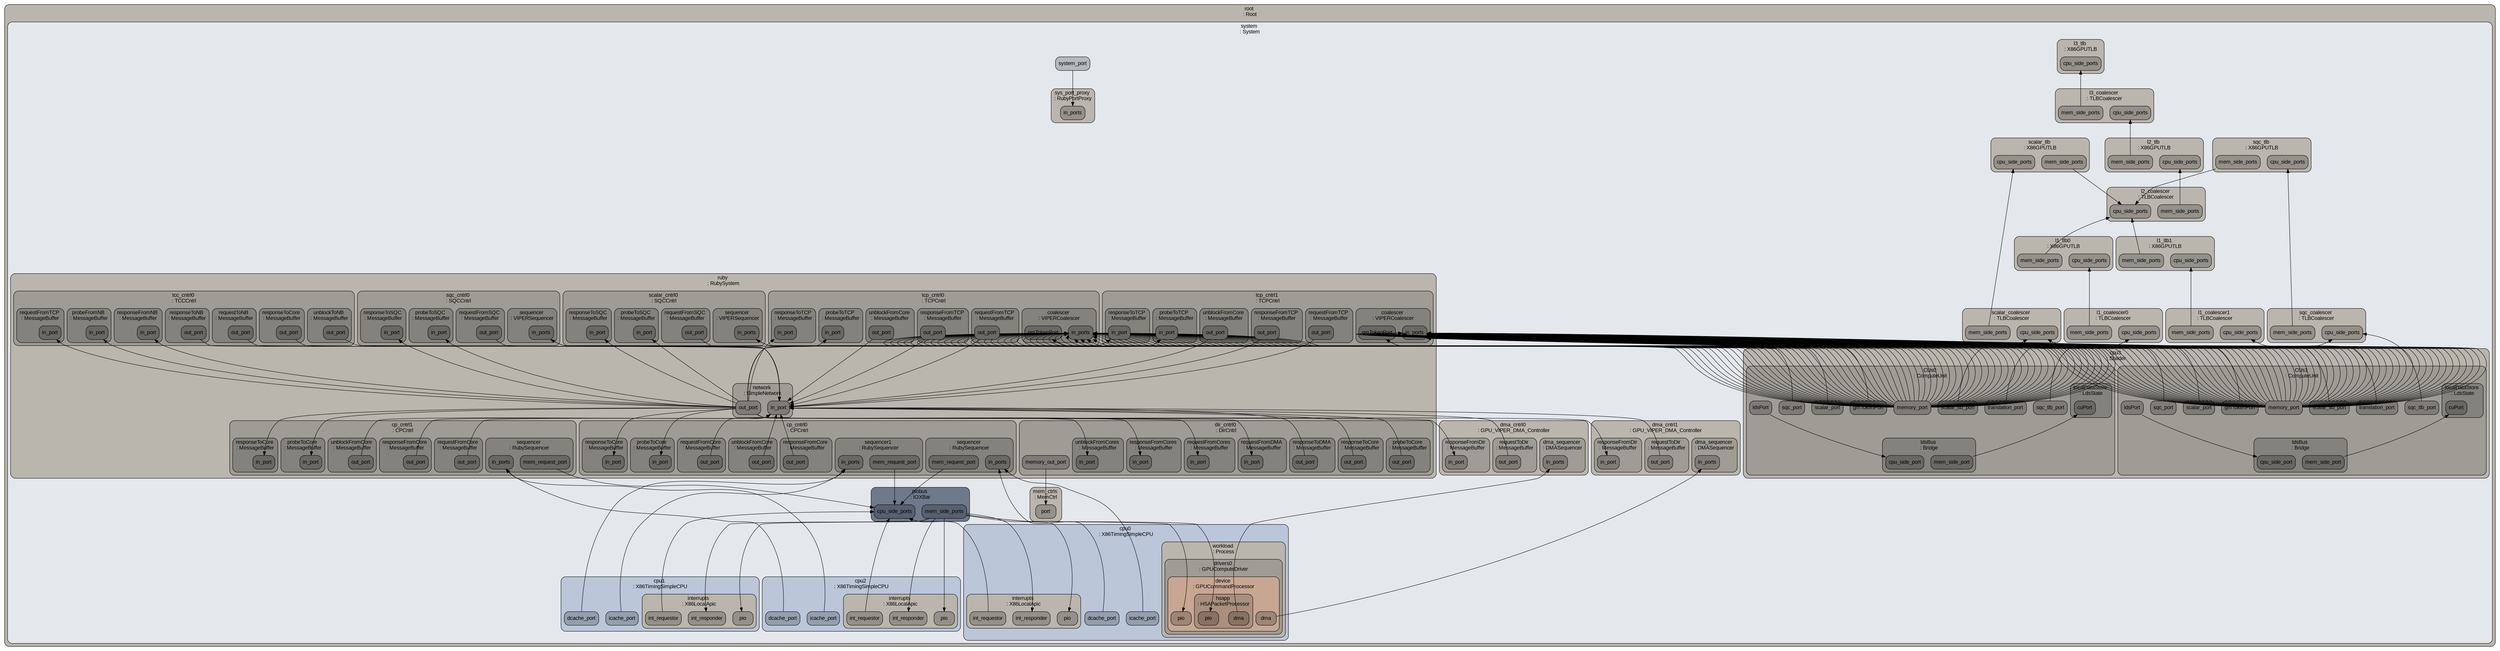 digraph G {
ranksep="1.3";
subgraph cluster_root {
color="#000000";
fillcolor="#bab6ae";
fontcolor="#000000";
fontname=Arial;
fontsize=14;
label="root \n: Root";
shape=box;
style="rounded, filled";
tooltip="eventq_index&#61;0&#10;\full_system&#61;false&#10;\sim_quantum&#61;0&#10;\time_sync_enable&#61;false&#10;\time_sync_period&#61;100000000000&#10;\time_sync_spin_threshold&#61;100000000";
subgraph cluster_system {
color="#000000";
fillcolor="#e4e7eb";
fontcolor="#000000";
fontname=Arial;
fontsize=14;
label="system \n: System";
shape=box;
style="rounded, filled";
tooltip="auto_unlink_shared_backstore&#61;false&#10;\cache_line_size&#61;64&#10;\eventq_index&#61;0&#10;\exit_on_work_items&#61;true&#10;\init_param&#61;0&#10;\m5ops_base&#61;0&#10;\mem_mode&#61;timing&#10;\mem_ranges&#61;0:536870912&#10;\memories&#61;system.mem_ctrls.dram system.ruby.phys_mem&#10;\mmap_using_noreserve&#61;false&#10;\multi_thread&#61;false&#10;\num_work_ids&#61;16&#10;\readfile&#61;&#10;\redirect_paths&#61;system.redirect_paths0 system.redirect_paths1 system.redirect_paths2&#10;\shadow_rom_ranges&#61;&#10;\shared_backstore&#61;&#10;\symbolfile&#61;&#10;\thermal_components&#61;&#10;\thermal_model&#61;Null&#10;\work_begin_ckpt_count&#61;0&#10;\work_begin_cpu_id_exit&#61;-1&#10;\work_begin_exit_count&#61;0&#10;\work_cpus_ckpt_count&#61;0&#10;\work_end_ckpt_count&#61;0&#10;\work_end_exit_count&#61;0&#10;\work_item_id&#61;-1&#10;\workload&#61;system.workload";
system_system_port [color="#000000", fillcolor="#b6b8bc", fontcolor="#000000", fontname=Arial, fontsize=14, label=system_port, shape=box, style="rounded, filled"];
subgraph cluster_system_dvfs_handler {
color="#000000";
fillcolor="#bab6ae";
fontcolor="#000000";
fontname=Arial;
fontsize=14;
label="dvfs_handler \n: DVFSHandler";
shape=box;
style="rounded, filled";
tooltip="domains&#61;&#10;\enable&#61;false&#10;\eventq_index&#61;0&#10;\sys_clk_domain&#61;system.clk_domain&#10;\transition_latency&#61;100000000";
}

subgraph cluster_system_cpu0 {
color="#000000";
fillcolor="#bbc6d9";
fontcolor="#000000";
fontname=Arial;
fontsize=14;
label="cpu0 \n: X86TimingSimpleCPU";
shape=box;
style="rounded, filled";
tooltip="branchPred&#61;Null&#10;\checker&#61;Null&#10;\clk_domain&#61;system.cpu0.clk_domain&#10;\cpu_id&#61;0&#10;\decoder&#61;system.cpu0.decoder&#10;\do_checkpoint_insts&#61;true&#10;\do_statistics_insts&#61;true&#10;\eventq_index&#61;0&#10;\function_trace&#61;false&#10;\function_trace_start&#61;0&#10;\interrupts&#61;system.cpu0.interrupts&#10;\isa&#61;system.cpu0.isa&#10;\max_insts_all_threads&#61;0&#10;\max_insts_any_thread&#61;0&#10;\mmu&#61;system.cpu0.mmu&#10;\numThreads&#61;1&#10;\power_gating_on_idle&#61;false&#10;\power_model&#61;&#10;\power_state&#61;system.cpu0.power_state&#10;\progress_interval&#61;0&#10;\pwr_gating_latency&#61;300&#10;\simpoint_start_insts&#61;&#10;\socket_id&#61;0&#10;\switched_out&#61;false&#10;\syscallRetryLatency&#61;10000&#10;\system&#61;system&#10;\tracer&#61;system.cpu0.tracer&#10;\workload&#61;system.cpu0.workload";
system_cpu0_icache_port [color="#000000", fillcolor="#959ead", fontcolor="#000000", fontname=Arial, fontsize=14, label=icache_port, shape=box, style="rounded, filled"];
system_cpu0_dcache_port [color="#000000", fillcolor="#959ead", fontcolor="#000000", fontname=Arial, fontsize=14, label=dcache_port, shape=box, style="rounded, filled"];
subgraph cluster_system_cpu0_mmu {
color="#000000";
fillcolor="#bab6ae";
fontcolor="#000000";
fontname=Arial;
fontsize=14;
label="mmu \n: X86MMU";
shape=box;
style="rounded, filled";
tooltip="dtb&#61;system.cpu0.mmu.dtb&#10;\eventq_index&#61;0&#10;\itb&#61;system.cpu0.mmu.itb";
subgraph cluster_system_cpu0_mmu_itb {
color="#000000";
fillcolor="#9f9c95";
fontcolor="#000000";
fontname=Arial;
fontsize=14;
label="itb \n: X86TLB";
shape=box;
style="rounded, filled";
tooltip="entry_type&#61;instruction&#10;\eventq_index&#61;0&#10;\next_level&#61;Null&#10;\size&#61;64&#10;\system&#61;system&#10;\walker&#61;system.cpu0.mmu.itb.walker";
subgraph cluster_system_cpu0_mmu_itb_walker {
color="#000000";
fillcolor="#84827c";
fontcolor="#000000";
fontname=Arial;
fontsize=14;
label="walker \n: X86PagetableWalker";
shape=box;
style="rounded, filled";
tooltip="clk_domain&#61;system.cpu0.clk_domain&#10;\eventq_index&#61;0&#10;\num_squash_per_cycle&#61;4&#10;\power_model&#61;&#10;\power_state&#61;system.cpu0.mmu.itb.walker.power_state&#10;\system&#61;system";
subgraph cluster_system_cpu0_mmu_itb_walker_power_state {
color="#000000";
fillcolor="#6a6863";
fontcolor="#000000";
fontname=Arial;
fontsize=14;
label="power_state \n: PowerState";
shape=box;
style="rounded, filled";
tooltip="clk_gate_bins&#61;20&#10;\clk_gate_max&#61;1000000000000&#10;\clk_gate_min&#61;1000&#10;\default_state&#61;UNDEFINED&#10;\eventq_index&#61;0&#10;\leaders&#61;&#10;\possible_states&#61;";
}

}

}

subgraph cluster_system_cpu0_mmu_dtb {
color="#000000";
fillcolor="#9f9c95";
fontcolor="#000000";
fontname=Arial;
fontsize=14;
label="dtb \n: X86TLB";
shape=box;
style="rounded, filled";
tooltip="entry_type&#61;data&#10;\eventq_index&#61;0&#10;\next_level&#61;Null&#10;\size&#61;64&#10;\system&#61;system&#10;\walker&#61;system.cpu0.mmu.dtb.walker";
subgraph cluster_system_cpu0_mmu_dtb_walker {
color="#000000";
fillcolor="#84827c";
fontcolor="#000000";
fontname=Arial;
fontsize=14;
label="walker \n: X86PagetableWalker";
shape=box;
style="rounded, filled";
tooltip="clk_domain&#61;system.cpu0.clk_domain&#10;\eventq_index&#61;0&#10;\num_squash_per_cycle&#61;4&#10;\power_model&#61;&#10;\power_state&#61;system.cpu0.mmu.dtb.walker.power_state&#10;\system&#61;system";
subgraph cluster_system_cpu0_mmu_dtb_walker_power_state {
color="#000000";
fillcolor="#6a6863";
fontcolor="#000000";
fontname=Arial;
fontsize=14;
label="power_state \n: PowerState";
shape=box;
style="rounded, filled";
tooltip="clk_gate_bins&#61;20&#10;\clk_gate_max&#61;1000000000000&#10;\clk_gate_min&#61;1000&#10;\default_state&#61;UNDEFINED&#10;\eventq_index&#61;0&#10;\leaders&#61;&#10;\possible_states&#61;";
}

}

}

}

subgraph cluster_system_cpu0_tracer {
color="#000000";
fillcolor="#bab6ae";
fontcolor="#000000";
fontname=Arial;
fontsize=14;
label="tracer \n: ExeTracer";
shape=box;
style="rounded, filled";
tooltip="disassembler&#61;system.cpu0.tracer.disassembler&#10;\eventq_index&#61;0";
subgraph cluster_system_cpu0_tracer_disassembler {
color="#000000";
fillcolor="#9f9c95";
fontcolor="#000000";
fontname=Arial;
fontsize=14;
label="disassembler \n: InstDisassembler";
shape=box;
style="rounded, filled";
tooltip="eventq_index&#61;0";
}

}

subgraph cluster_system_cpu0_power_state {
color="#000000";
fillcolor="#bab6ae";
fontcolor="#000000";
fontname=Arial;
fontsize=14;
label="power_state \n: PowerState";
shape=box;
style="rounded, filled";
tooltip="clk_gate_bins&#61;20&#10;\clk_gate_max&#61;1000000000000&#10;\clk_gate_min&#61;1000&#10;\default_state&#61;UNDEFINED&#10;\eventq_index&#61;0&#10;\leaders&#61;&#10;\possible_states&#61;ON CLK_GATED OFF";
}

subgraph cluster_system_cpu0_clk_domain {
color="#000000";
fillcolor="#bab6ae";
fontcolor="#000000";
fontname=Arial;
fontsize=14;
label="clk_domain \n: SrcClockDomain";
shape=box;
style="rounded, filled";
tooltip="clock&#61;500&#10;\domain_id&#61;-1&#10;\eventq_index&#61;0&#10;\init_perf_level&#61;0&#10;\voltage_domain&#61;system.cpu0.clk_domain.voltage_domain";
subgraph cluster_system_cpu0_clk_domain_voltage_domain {
color="#000000";
fillcolor="#9f9c95";
fontcolor="#000000";
fontname=Arial;
fontsize=14;
label="voltage_domain \n: VoltageDomain";
shape=box;
style="rounded, filled";
tooltip="eventq_index&#61;0&#10;\voltage&#61;1.0";
}

}

subgraph cluster_system_cpu0_isa {
color="#000000";
fillcolor="#bab6ae";
fontcolor="#000000";
fontname=Arial;
fontsize=14;
label="isa \n: X86ISA";
shape=box;
style="rounded, filled";
tooltip="APMInfo&#61;2147483672 1752462657 1769238117 1145913699&#10;\CacheParams&#61;0 0 0 0&#10;\ExtendedFeatures&#61;0 25165824 0 0&#10;\ExtendedState&#61;0 0 0 0 0 0 0 0&#10;\FamilyModelStepping&#61;134993 2053 4024171519 521&#10;\FamilyModelSteppingBrandFeatures&#61;134993 1029 3956538367 131073&#10;\L1CacheAndTLB&#61;4278779656 4280352544 1073873216 1073873216&#10;\L2L3CacheAndL2TLB&#61;0 1107313152 0 67141952&#10;\LongModeAddressSize&#61;12336 0 0 0&#10;\eventq_index&#61;0&#10;\name_string&#61;Fake gem5 x86_64 CPU&#10;\vendor_string&#61;M5 Simulator";
}

subgraph cluster_system_cpu0_decoder {
color="#000000";
fillcolor="#bab6ae";
fontcolor="#000000";
fontname=Arial;
fontsize=14;
label="decoder \n: X86Decoder";
shape=box;
style="rounded, filled";
tooltip="eventq_index&#61;0&#10;\isa&#61;system.cpu0.isa";
}

subgraph cluster_system_cpu0_workload {
color="#000000";
fillcolor="#bab6ae";
fontcolor="#000000";
fontname=Arial;
fontsize=14;
label="workload \n: Process";
shape=box;
style="rounded, filled";
tooltip="cmd&#61;./histogram/bin/histogram_naive&#10;\cwd&#61;/d/hpc/home/ml7363/RS2025/fourth_homework_cs/task1&#10;\drivers&#61;system.cpu0.workload.drivers0 system.cpu0.workload.drivers1&#10;\egid&#61;100&#10;\env&#61;LD_LIBRARY_PATH=/opt/rocm/lib:/opt/rocm/hcc/lib:/opt/rocm/hsa/lib:/opt/rocm/hip/lib:/opt/rocm/libhsakmt/lib:/opt/rocm/miopen/lib:/opt/rocm/miopengemm/lib:/opt/rocm/hipblas/lib:/opt/rocm/rocblas/lib:/usr/lib/x86_64-linux-gnu HOME=/d/hpc/home/ml7363 HSA_ENABLE_INTERRUPT=1 HSA_ENABLE_SDMA=0&#10;\errout&#61;cerr&#10;\euid&#61;100&#10;\eventq_index&#61;0&#10;\executable&#61;././histogram/bin/histogram_naive&#10;\gid&#61;100&#10;\input&#61;cin&#10;\kvmInSE&#61;false&#10;\maxStackSize&#61;67108864&#10;\output&#61;cout&#10;\pgid&#61;100&#10;\pid&#61;100&#10;\ppid&#61;0&#10;\release&#61;5.1.0&#10;\simpoint&#61;0&#10;\system&#61;system&#10;\uid&#61;100&#10;\useArchPT&#61;false";
subgraph cluster_system_cpu0_workload_drivers0 {
color="#000000";
fillcolor="#9f9c95";
fontcolor="#000000";
fontname=Arial;
fontsize=14;
label="drivers0 \n: GPUComputeDriver";
shape=box;
style="rounded, filled";
tooltip="dGPUPoolID&#61;0&#10;\device&#61;system.cpu0.workload.drivers0.device&#10;\eventq_index&#61;0&#10;\filename&#61;kfd&#10;\gfxVersion&#61;gfx902&#10;\isdGPU&#61;false&#10;\m_type&#61;5";
subgraph cluster_system_cpu0_workload_drivers0_device {
color="#000000";
fillcolor="#c7a793";
fontcolor="#000000";
fontname=Arial;
fontsize=14;
label="device \n: GPUCommandProcessor";
shape=box;
style="rounded, filled";
tooltip="clk_domain&#61;system.cpu0.clk_domain&#10;\dispatcher&#61;system.cpu0.workload.drivers0.device.dispatcher&#10;\eventq_index&#61;0&#10;\hsapp&#61;system.cpu0.workload.drivers0.device.hsapp&#10;\power_model&#61;&#10;\power_state&#61;system.cpu0.workload.drivers0.device.power_state&#10;\sid&#61;0&#10;\ssid&#61;0&#10;\system&#61;system&#10;\target_non_blit_kernel_id&#61;0&#10;\walker&#61;system.cpu0.workload.drivers0.device.walker";
system_cpu0_workload_drivers0_device_dma [color="#000000", fillcolor="#9f8575", fontcolor="#000000", fontname=Arial, fontsize=14, label=dma, shape=box, style="rounded, filled"];
system_cpu0_workload_drivers0_device_pio [color="#000000", fillcolor="#9f8575", fontcolor="#000000", fontname=Arial, fontsize=14, label=pio, shape=box, style="rounded, filled"];
subgraph cluster_system_cpu0_workload_drivers0_device_walker {
color="#000000";
fillcolor="#bab6ae";
fontcolor="#000000";
fontname=Arial;
fontsize=14;
label="walker \n: VegaPagetableWalker";
shape=box;
style="rounded, filled";
tooltip="clk_domain&#61;system.cpu0.clk_domain&#10;\eventq_index&#61;0&#10;\power_model&#61;&#10;\power_state&#61;system.cpu0.workload.drivers0.device.walker.power_state&#10;\system&#61;system";
subgraph cluster_system_cpu0_workload_drivers0_device_walker_power_state {
color="#000000";
fillcolor="#9f9c95";
fontcolor="#000000";
fontname=Arial;
fontsize=14;
label="power_state \n: PowerState";
shape=box;
style="rounded, filled";
tooltip="clk_gate_bins&#61;20&#10;\clk_gate_max&#61;1000000000000&#10;\clk_gate_min&#61;1000&#10;\default_state&#61;UNDEFINED&#10;\eventq_index&#61;0&#10;\leaders&#61;&#10;\possible_states&#61;";
}

}

subgraph cluster_system_cpu0_workload_drivers0_device_power_state {
color="#000000";
fillcolor="#bab6ae";
fontcolor="#000000";
fontname=Arial;
fontsize=14;
label="power_state \n: PowerState";
shape=box;
style="rounded, filled";
tooltip="clk_gate_bins&#61;20&#10;\clk_gate_max&#61;1000000000000&#10;\clk_gate_min&#61;1000&#10;\default_state&#61;UNDEFINED&#10;\eventq_index&#61;0&#10;\leaders&#61;&#10;\possible_states&#61;";
}

subgraph cluster_system_cpu0_workload_drivers0_device_hsapp {
color="#000000";
fillcolor="#aa8f7e";
fontcolor="#000000";
fontname=Arial;
fontsize=14;
label="hsapp \n: HSAPacketProcessor";
shape=box;
style="rounded, filled";
tooltip="clk_domain&#61;system.cpu0.clk_domain&#10;\eventq_index&#61;0&#10;\numHWQueues&#61;10&#10;\pioAddr&#61;536870912&#10;\pktProcessDelay&#61;4400000&#10;\power_model&#61;&#10;\power_state&#61;system.cpu0.workload.drivers0.device.hsapp.power_state&#10;\sid&#61;0&#10;\ssid&#61;0&#10;\system&#61;system&#10;\wakeupDelay&#61;100000000&#10;\walker&#61;system.cpu0.workload.drivers0.device.hsapp.walker";
system_cpu0_workload_drivers0_device_hsapp_dma [color="#000000", fillcolor="#887264", fontcolor="#000000", fontname=Arial, fontsize=14, label=dma, shape=box, style="rounded, filled"];
system_cpu0_workload_drivers0_device_hsapp_pio [color="#000000", fillcolor="#887264", fontcolor="#000000", fontname=Arial, fontsize=14, label=pio, shape=box, style="rounded, filled"];
subgraph cluster_system_cpu0_workload_drivers0_device_hsapp_walker {
color="#000000";
fillcolor="#bab6ae";
fontcolor="#000000";
fontname=Arial;
fontsize=14;
label="walker \n: VegaPagetableWalker";
shape=box;
style="rounded, filled";
tooltip="clk_domain&#61;system.cpu0.clk_domain&#10;\eventq_index&#61;0&#10;\power_model&#61;&#10;\power_state&#61;system.cpu0.workload.drivers0.device.hsapp.walker.power_state&#10;\system&#61;system";
subgraph cluster_system_cpu0_workload_drivers0_device_hsapp_walker_power_state {
color="#000000";
fillcolor="#9f9c95";
fontcolor="#000000";
fontname=Arial;
fontsize=14;
label="power_state \n: PowerState";
shape=box;
style="rounded, filled";
tooltip="clk_gate_bins&#61;20&#10;\clk_gate_max&#61;1000000000000&#10;\clk_gate_min&#61;1000&#10;\default_state&#61;UNDEFINED&#10;\eventq_index&#61;0&#10;\leaders&#61;&#10;\possible_states&#61;";
}

}

subgraph cluster_system_cpu0_workload_drivers0_device_hsapp_power_state {
color="#000000";
fillcolor="#bab6ae";
fontcolor="#000000";
fontname=Arial;
fontsize=14;
label="power_state \n: PowerState";
shape=box;
style="rounded, filled";
tooltip="clk_gate_bins&#61;20&#10;\clk_gate_max&#61;1000000000000&#10;\clk_gate_min&#61;1000&#10;\default_state&#61;UNDEFINED&#10;\eventq_index&#61;0&#10;\leaders&#61;&#10;\possible_states&#61;";
}

}

subgraph cluster_system_cpu0_workload_drivers0_device_dispatcher {
color="#000000";
fillcolor="#bab6ae";
fontcolor="#000000";
fontname=Arial;
fontsize=14;
label="dispatcher \n: GPUDispatcher";
shape=box;
style="rounded, filled";
tooltip="eventq_index&#61;0&#10;\kernel_exit_events&#61;true";
}

}

}

subgraph cluster_system_cpu0_workload_drivers1 {
color="#000000";
fillcolor="#9f9c95";
fontcolor="#000000";
fontname=Arial;
fontsize=14;
label="drivers1 \n: GPURenderDriver";
shape=box;
style="rounded, filled";
tooltip="eventq_index&#61;0&#10;\filename&#61;dri/renderD128";
}

}

subgraph cluster_system_cpu0_interrupts {
color="#000000";
fillcolor="#bab6ae";
fontcolor="#000000";
fontname=Arial;
fontsize=14;
label="interrupts \n: X86LocalApic";
shape=box;
style="rounded, filled";
tooltip="clk_domain&#61;system.cpu0.interrupts.clk_domain&#10;\eventq_index&#61;0&#10;\int_latency&#61;1000&#10;\pio_latency&#61;100000&#10;\system&#61;system";
system_cpu0_interrupts_int_requestor [color="#000000", fillcolor="#94918b", fontcolor="#000000", fontname=Arial, fontsize=14, label=int_requestor, shape=box, style="rounded, filled"];
system_cpu0_interrupts_int_responder [color="#000000", fillcolor="#94918b", fontcolor="#000000", fontname=Arial, fontsize=14, label=int_responder, shape=box, style="rounded, filled"];
system_cpu0_interrupts_pio [color="#000000", fillcolor="#94918b", fontcolor="#000000", fontname=Arial, fontsize=14, label=pio, shape=box, style="rounded, filled"];
subgraph cluster_system_cpu0_interrupts_clk_domain {
color="#000000";
fillcolor="#9f9c95";
fontcolor="#000000";
fontname=Arial;
fontsize=14;
label="clk_domain \n: DerivedClockDomain";
shape=box;
style="rounded, filled";
tooltip="clk_divider&#61;16&#10;\clk_domain&#61;system.cpu0.clk_domain&#10;\eventq_index&#61;0";
}

}

}

subgraph cluster_system_cpu1 {
color="#000000";
fillcolor="#bbc6d9";
fontcolor="#000000";
fontname=Arial;
fontsize=14;
label="cpu1 \n: X86TimingSimpleCPU";
shape=box;
style="rounded, filled";
tooltip="branchPred&#61;Null&#10;\checker&#61;Null&#10;\clk_domain&#61;system.cpu1.clk_domain&#10;\cpu_id&#61;1&#10;\decoder&#61;system.cpu1.decoder&#10;\do_checkpoint_insts&#61;true&#10;\do_statistics_insts&#61;true&#10;\eventq_index&#61;0&#10;\function_trace&#61;false&#10;\function_trace_start&#61;0&#10;\interrupts&#61;system.cpu1.interrupts&#10;\isa&#61;system.cpu1.isa&#10;\max_insts_all_threads&#61;0&#10;\max_insts_any_thread&#61;0&#10;\mmu&#61;system.cpu1.mmu&#10;\numThreads&#61;1&#10;\power_gating_on_idle&#61;false&#10;\power_model&#61;&#10;\power_state&#61;system.cpu1.power_state&#10;\progress_interval&#61;0&#10;\pwr_gating_latency&#61;300&#10;\simpoint_start_insts&#61;&#10;\socket_id&#61;0&#10;\switched_out&#61;false&#10;\syscallRetryLatency&#61;10000&#10;\system&#61;system&#10;\tracer&#61;system.cpu1.tracer&#10;\workload&#61;system.cpu0.workload";
system_cpu1_icache_port [color="#000000", fillcolor="#959ead", fontcolor="#000000", fontname=Arial, fontsize=14, label=icache_port, shape=box, style="rounded, filled"];
system_cpu1_dcache_port [color="#000000", fillcolor="#959ead", fontcolor="#000000", fontname=Arial, fontsize=14, label=dcache_port, shape=box, style="rounded, filled"];
subgraph cluster_system_cpu1_mmu {
color="#000000";
fillcolor="#bab6ae";
fontcolor="#000000";
fontname=Arial;
fontsize=14;
label="mmu \n: X86MMU";
shape=box;
style="rounded, filled";
tooltip="dtb&#61;system.cpu1.mmu.dtb&#10;\eventq_index&#61;0&#10;\itb&#61;system.cpu1.mmu.itb";
subgraph cluster_system_cpu1_mmu_itb {
color="#000000";
fillcolor="#9f9c95";
fontcolor="#000000";
fontname=Arial;
fontsize=14;
label="itb \n: X86TLB";
shape=box;
style="rounded, filled";
tooltip="entry_type&#61;instruction&#10;\eventq_index&#61;0&#10;\next_level&#61;Null&#10;\size&#61;64&#10;\system&#61;system&#10;\walker&#61;system.cpu1.mmu.itb.walker";
subgraph cluster_system_cpu1_mmu_itb_walker {
color="#000000";
fillcolor="#84827c";
fontcolor="#000000";
fontname=Arial;
fontsize=14;
label="walker \n: X86PagetableWalker";
shape=box;
style="rounded, filled";
tooltip="clk_domain&#61;system.cpu1.clk_domain&#10;\eventq_index&#61;0&#10;\num_squash_per_cycle&#61;4&#10;\power_model&#61;&#10;\power_state&#61;system.cpu1.mmu.itb.walker.power_state&#10;\system&#61;system";
subgraph cluster_system_cpu1_mmu_itb_walker_power_state {
color="#000000";
fillcolor="#6a6863";
fontcolor="#000000";
fontname=Arial;
fontsize=14;
label="power_state \n: PowerState";
shape=box;
style="rounded, filled";
tooltip="clk_gate_bins&#61;20&#10;\clk_gate_max&#61;1000000000000&#10;\clk_gate_min&#61;1000&#10;\default_state&#61;UNDEFINED&#10;\eventq_index&#61;0&#10;\leaders&#61;&#10;\possible_states&#61;";
}

}

}

subgraph cluster_system_cpu1_mmu_dtb {
color="#000000";
fillcolor="#9f9c95";
fontcolor="#000000";
fontname=Arial;
fontsize=14;
label="dtb \n: X86TLB";
shape=box;
style="rounded, filled";
tooltip="entry_type&#61;data&#10;\eventq_index&#61;0&#10;\next_level&#61;Null&#10;\size&#61;64&#10;\system&#61;system&#10;\walker&#61;system.cpu1.mmu.dtb.walker";
subgraph cluster_system_cpu1_mmu_dtb_walker {
color="#000000";
fillcolor="#84827c";
fontcolor="#000000";
fontname=Arial;
fontsize=14;
label="walker \n: X86PagetableWalker";
shape=box;
style="rounded, filled";
tooltip="clk_domain&#61;system.cpu1.clk_domain&#10;\eventq_index&#61;0&#10;\num_squash_per_cycle&#61;4&#10;\power_model&#61;&#10;\power_state&#61;system.cpu1.mmu.dtb.walker.power_state&#10;\system&#61;system";
subgraph cluster_system_cpu1_mmu_dtb_walker_power_state {
color="#000000";
fillcolor="#6a6863";
fontcolor="#000000";
fontname=Arial;
fontsize=14;
label="power_state \n: PowerState";
shape=box;
style="rounded, filled";
tooltip="clk_gate_bins&#61;20&#10;\clk_gate_max&#61;1000000000000&#10;\clk_gate_min&#61;1000&#10;\default_state&#61;UNDEFINED&#10;\eventq_index&#61;0&#10;\leaders&#61;&#10;\possible_states&#61;";
}

}

}

}

subgraph cluster_system_cpu1_tracer {
color="#000000";
fillcolor="#bab6ae";
fontcolor="#000000";
fontname=Arial;
fontsize=14;
label="tracer \n: ExeTracer";
shape=box;
style="rounded, filled";
tooltip="disassembler&#61;system.cpu1.tracer.disassembler&#10;\eventq_index&#61;0";
subgraph cluster_system_cpu1_tracer_disassembler {
color="#000000";
fillcolor="#9f9c95";
fontcolor="#000000";
fontname=Arial;
fontsize=14;
label="disassembler \n: InstDisassembler";
shape=box;
style="rounded, filled";
tooltip="eventq_index&#61;0";
}

}

subgraph cluster_system_cpu1_power_state {
color="#000000";
fillcolor="#bab6ae";
fontcolor="#000000";
fontname=Arial;
fontsize=14;
label="power_state \n: PowerState";
shape=box;
style="rounded, filled";
tooltip="clk_gate_bins&#61;20&#10;\clk_gate_max&#61;1000000000000&#10;\clk_gate_min&#61;1000&#10;\default_state&#61;UNDEFINED&#10;\eventq_index&#61;0&#10;\leaders&#61;&#10;\possible_states&#61;ON CLK_GATED OFF";
}

subgraph cluster_system_cpu1_clk_domain {
color="#000000";
fillcolor="#bab6ae";
fontcolor="#000000";
fontname=Arial;
fontsize=14;
label="clk_domain \n: SrcClockDomain";
shape=box;
style="rounded, filled";
tooltip="clock&#61;500&#10;\domain_id&#61;-1&#10;\eventq_index&#61;0&#10;\init_perf_level&#61;0&#10;\voltage_domain&#61;system.cpu1.clk_domain.voltage_domain";
subgraph cluster_system_cpu1_clk_domain_voltage_domain {
color="#000000";
fillcolor="#9f9c95";
fontcolor="#000000";
fontname=Arial;
fontsize=14;
label="voltage_domain \n: VoltageDomain";
shape=box;
style="rounded, filled";
tooltip="eventq_index&#61;0&#10;\voltage&#61;1.0";
}

}

subgraph cluster_system_cpu1_isa {
color="#000000";
fillcolor="#bab6ae";
fontcolor="#000000";
fontname=Arial;
fontsize=14;
label="isa \n: X86ISA";
shape=box;
style="rounded, filled";
tooltip="APMInfo&#61;2147483672 1752462657 1769238117 1145913699&#10;\CacheParams&#61;0 0 0 0&#10;\ExtendedFeatures&#61;0 25165824 0 0&#10;\ExtendedState&#61;0 0 0 0 0 0 0 0&#10;\FamilyModelStepping&#61;134993 2053 4024171519 521&#10;\FamilyModelSteppingBrandFeatures&#61;134993 1029 3956538367 131073&#10;\L1CacheAndTLB&#61;4278779656 4280352544 1073873216 1073873216&#10;\L2L3CacheAndL2TLB&#61;0 1107313152 0 67141952&#10;\LongModeAddressSize&#61;12336 0 0 0&#10;\eventq_index&#61;0&#10;\name_string&#61;Fake gem5 x86_64 CPU&#10;\vendor_string&#61;M5 Simulator";
}

subgraph cluster_system_cpu1_decoder {
color="#000000";
fillcolor="#bab6ae";
fontcolor="#000000";
fontname=Arial;
fontsize=14;
label="decoder \n: X86Decoder";
shape=box;
style="rounded, filled";
tooltip="eventq_index&#61;0&#10;\isa&#61;system.cpu1.isa";
}

subgraph cluster_system_cpu1_interrupts {
color="#000000";
fillcolor="#bab6ae";
fontcolor="#000000";
fontname=Arial;
fontsize=14;
label="interrupts \n: X86LocalApic";
shape=box;
style="rounded, filled";
tooltip="clk_domain&#61;system.cpu1.interrupts.clk_domain&#10;\eventq_index&#61;0&#10;\int_latency&#61;1000&#10;\pio_latency&#61;100000&#10;\system&#61;system";
system_cpu1_interrupts_int_requestor [color="#000000", fillcolor="#94918b", fontcolor="#000000", fontname=Arial, fontsize=14, label=int_requestor, shape=box, style="rounded, filled"];
system_cpu1_interrupts_int_responder [color="#000000", fillcolor="#94918b", fontcolor="#000000", fontname=Arial, fontsize=14, label=int_responder, shape=box, style="rounded, filled"];
system_cpu1_interrupts_pio [color="#000000", fillcolor="#94918b", fontcolor="#000000", fontname=Arial, fontsize=14, label=pio, shape=box, style="rounded, filled"];
subgraph cluster_system_cpu1_interrupts_clk_domain {
color="#000000";
fillcolor="#9f9c95";
fontcolor="#000000";
fontname=Arial;
fontsize=14;
label="clk_domain \n: DerivedClockDomain";
shape=box;
style="rounded, filled";
tooltip="clk_divider&#61;16&#10;\clk_domain&#61;system.cpu1.clk_domain&#10;\eventq_index&#61;0";
}

}

}

subgraph cluster_system_cpu2 {
color="#000000";
fillcolor="#bbc6d9";
fontcolor="#000000";
fontname=Arial;
fontsize=14;
label="cpu2 \n: X86TimingSimpleCPU";
shape=box;
style="rounded, filled";
tooltip="branchPred&#61;Null&#10;\checker&#61;Null&#10;\clk_domain&#61;system.cpu2.clk_domain&#10;\cpu_id&#61;2&#10;\decoder&#61;system.cpu2.decoder&#10;\do_checkpoint_insts&#61;true&#10;\do_statistics_insts&#61;true&#10;\eventq_index&#61;0&#10;\function_trace&#61;false&#10;\function_trace_start&#61;0&#10;\interrupts&#61;system.cpu2.interrupts&#10;\isa&#61;system.cpu2.isa&#10;\max_insts_all_threads&#61;0&#10;\max_insts_any_thread&#61;0&#10;\mmu&#61;system.cpu2.mmu&#10;\numThreads&#61;1&#10;\power_gating_on_idle&#61;false&#10;\power_model&#61;&#10;\power_state&#61;system.cpu2.power_state&#10;\progress_interval&#61;0&#10;\pwr_gating_latency&#61;300&#10;\simpoint_start_insts&#61;&#10;\socket_id&#61;0&#10;\switched_out&#61;false&#10;\syscallRetryLatency&#61;10000&#10;\system&#61;system&#10;\tracer&#61;system.cpu2.tracer&#10;\workload&#61;system.cpu0.workload";
system_cpu2_icache_port [color="#000000", fillcolor="#959ead", fontcolor="#000000", fontname=Arial, fontsize=14, label=icache_port, shape=box, style="rounded, filled"];
system_cpu2_dcache_port [color="#000000", fillcolor="#959ead", fontcolor="#000000", fontname=Arial, fontsize=14, label=dcache_port, shape=box, style="rounded, filled"];
subgraph cluster_system_cpu2_mmu {
color="#000000";
fillcolor="#bab6ae";
fontcolor="#000000";
fontname=Arial;
fontsize=14;
label="mmu \n: X86MMU";
shape=box;
style="rounded, filled";
tooltip="dtb&#61;system.cpu2.mmu.dtb&#10;\eventq_index&#61;0&#10;\itb&#61;system.cpu2.mmu.itb";
subgraph cluster_system_cpu2_mmu_itb {
color="#000000";
fillcolor="#9f9c95";
fontcolor="#000000";
fontname=Arial;
fontsize=14;
label="itb \n: X86TLB";
shape=box;
style="rounded, filled";
tooltip="entry_type&#61;instruction&#10;\eventq_index&#61;0&#10;\next_level&#61;Null&#10;\size&#61;64&#10;\system&#61;system&#10;\walker&#61;system.cpu2.mmu.itb.walker";
subgraph cluster_system_cpu2_mmu_itb_walker {
color="#000000";
fillcolor="#84827c";
fontcolor="#000000";
fontname=Arial;
fontsize=14;
label="walker \n: X86PagetableWalker";
shape=box;
style="rounded, filled";
tooltip="clk_domain&#61;system.cpu2.clk_domain&#10;\eventq_index&#61;0&#10;\num_squash_per_cycle&#61;4&#10;\power_model&#61;&#10;\power_state&#61;system.cpu2.mmu.itb.walker.power_state&#10;\system&#61;system";
subgraph cluster_system_cpu2_mmu_itb_walker_power_state {
color="#000000";
fillcolor="#6a6863";
fontcolor="#000000";
fontname=Arial;
fontsize=14;
label="power_state \n: PowerState";
shape=box;
style="rounded, filled";
tooltip="clk_gate_bins&#61;20&#10;\clk_gate_max&#61;1000000000000&#10;\clk_gate_min&#61;1000&#10;\default_state&#61;UNDEFINED&#10;\eventq_index&#61;0&#10;\leaders&#61;&#10;\possible_states&#61;";
}

}

}

subgraph cluster_system_cpu2_mmu_dtb {
color="#000000";
fillcolor="#9f9c95";
fontcolor="#000000";
fontname=Arial;
fontsize=14;
label="dtb \n: X86TLB";
shape=box;
style="rounded, filled";
tooltip="entry_type&#61;data&#10;\eventq_index&#61;0&#10;\next_level&#61;Null&#10;\size&#61;64&#10;\system&#61;system&#10;\walker&#61;system.cpu2.mmu.dtb.walker";
subgraph cluster_system_cpu2_mmu_dtb_walker {
color="#000000";
fillcolor="#84827c";
fontcolor="#000000";
fontname=Arial;
fontsize=14;
label="walker \n: X86PagetableWalker";
shape=box;
style="rounded, filled";
tooltip="clk_domain&#61;system.cpu2.clk_domain&#10;\eventq_index&#61;0&#10;\num_squash_per_cycle&#61;4&#10;\power_model&#61;&#10;\power_state&#61;system.cpu2.mmu.dtb.walker.power_state&#10;\system&#61;system";
subgraph cluster_system_cpu2_mmu_dtb_walker_power_state {
color="#000000";
fillcolor="#6a6863";
fontcolor="#000000";
fontname=Arial;
fontsize=14;
label="power_state \n: PowerState";
shape=box;
style="rounded, filled";
tooltip="clk_gate_bins&#61;20&#10;\clk_gate_max&#61;1000000000000&#10;\clk_gate_min&#61;1000&#10;\default_state&#61;UNDEFINED&#10;\eventq_index&#61;0&#10;\leaders&#61;&#10;\possible_states&#61;";
}

}

}

}

subgraph cluster_system_cpu2_tracer {
color="#000000";
fillcolor="#bab6ae";
fontcolor="#000000";
fontname=Arial;
fontsize=14;
label="tracer \n: ExeTracer";
shape=box;
style="rounded, filled";
tooltip="disassembler&#61;system.cpu2.tracer.disassembler&#10;\eventq_index&#61;0";
subgraph cluster_system_cpu2_tracer_disassembler {
color="#000000";
fillcolor="#9f9c95";
fontcolor="#000000";
fontname=Arial;
fontsize=14;
label="disassembler \n: InstDisassembler";
shape=box;
style="rounded, filled";
tooltip="eventq_index&#61;0";
}

}

subgraph cluster_system_cpu2_power_state {
color="#000000";
fillcolor="#bab6ae";
fontcolor="#000000";
fontname=Arial;
fontsize=14;
label="power_state \n: PowerState";
shape=box;
style="rounded, filled";
tooltip="clk_gate_bins&#61;20&#10;\clk_gate_max&#61;1000000000000&#10;\clk_gate_min&#61;1000&#10;\default_state&#61;UNDEFINED&#10;\eventq_index&#61;0&#10;\leaders&#61;&#10;\possible_states&#61;ON CLK_GATED OFF";
}

subgraph cluster_system_cpu2_clk_domain {
color="#000000";
fillcolor="#bab6ae";
fontcolor="#000000";
fontname=Arial;
fontsize=14;
label="clk_domain \n: SrcClockDomain";
shape=box;
style="rounded, filled";
tooltip="clock&#61;500&#10;\domain_id&#61;-1&#10;\eventq_index&#61;0&#10;\init_perf_level&#61;0&#10;\voltage_domain&#61;system.cpu2.clk_domain.voltage_domain";
subgraph cluster_system_cpu2_clk_domain_voltage_domain {
color="#000000";
fillcolor="#9f9c95";
fontcolor="#000000";
fontname=Arial;
fontsize=14;
label="voltage_domain \n: VoltageDomain";
shape=box;
style="rounded, filled";
tooltip="eventq_index&#61;0&#10;\voltage&#61;1.0";
}

}

subgraph cluster_system_cpu2_isa {
color="#000000";
fillcolor="#bab6ae";
fontcolor="#000000";
fontname=Arial;
fontsize=14;
label="isa \n: X86ISA";
shape=box;
style="rounded, filled";
tooltip="APMInfo&#61;2147483672 1752462657 1769238117 1145913699&#10;\CacheParams&#61;0 0 0 0&#10;\ExtendedFeatures&#61;0 25165824 0 0&#10;\ExtendedState&#61;0 0 0 0 0 0 0 0&#10;\FamilyModelStepping&#61;134993 2053 4024171519 521&#10;\FamilyModelSteppingBrandFeatures&#61;134993 1029 3956538367 131073&#10;\L1CacheAndTLB&#61;4278779656 4280352544 1073873216 1073873216&#10;\L2L3CacheAndL2TLB&#61;0 1107313152 0 67141952&#10;\LongModeAddressSize&#61;12336 0 0 0&#10;\eventq_index&#61;0&#10;\name_string&#61;Fake gem5 x86_64 CPU&#10;\vendor_string&#61;M5 Simulator";
}

subgraph cluster_system_cpu2_decoder {
color="#000000";
fillcolor="#bab6ae";
fontcolor="#000000";
fontname=Arial;
fontsize=14;
label="decoder \n: X86Decoder";
shape=box;
style="rounded, filled";
tooltip="eventq_index&#61;0&#10;\isa&#61;system.cpu2.isa";
}

subgraph cluster_system_cpu2_interrupts {
color="#000000";
fillcolor="#bab6ae";
fontcolor="#000000";
fontname=Arial;
fontsize=14;
label="interrupts \n: X86LocalApic";
shape=box;
style="rounded, filled";
tooltip="clk_domain&#61;system.cpu2.interrupts.clk_domain&#10;\eventq_index&#61;0&#10;\int_latency&#61;1000&#10;\pio_latency&#61;100000&#10;\system&#61;system";
system_cpu2_interrupts_int_requestor [color="#000000", fillcolor="#94918b", fontcolor="#000000", fontname=Arial, fontsize=14, label=int_requestor, shape=box, style="rounded, filled"];
system_cpu2_interrupts_int_responder [color="#000000", fillcolor="#94918b", fontcolor="#000000", fontname=Arial, fontsize=14, label=int_responder, shape=box, style="rounded, filled"];
system_cpu2_interrupts_pio [color="#000000", fillcolor="#94918b", fontcolor="#000000", fontname=Arial, fontsize=14, label=pio, shape=box, style="rounded, filled"];
subgraph cluster_system_cpu2_interrupts_clk_domain {
color="#000000";
fillcolor="#9f9c95";
fontcolor="#000000";
fontname=Arial;
fontsize=14;
label="clk_domain \n: DerivedClockDomain";
shape=box;
style="rounded, filled";
tooltip="clk_divider&#61;16&#10;\clk_domain&#61;system.cpu2.clk_domain&#10;\eventq_index&#61;0";
}

}

}

subgraph cluster_system_cpu3 {
color="#000000";
fillcolor="#bab6ae";
fontcolor="#000000";
fontname=Arial;
fontsize=14;
label="cpu3 \n: Shader";
shape=box;
style="rounded, filled";
tooltip="CUs&#61;system.cpu3.CUs0 system.cpu3.CUs1&#10;\clk_domain&#61;system.cpu3.clk_domain&#10;\cpu_pointer&#61;system.cpu0&#10;\cu_per_sqc&#61;4&#10;\dispatcher&#61;system.cpu0.workload.drivers0.device.dispatcher&#10;\eventq_index&#61;0&#10;\globalmem&#61;65536&#10;\gpu_cmd_proc&#61;system.cpu0.workload.drivers0.device&#10;\idlecu_timeout&#61;0&#10;\impl_kern_end_rel&#61;false&#10;\impl_kern_launch_acq&#61;true&#10;\max_valu_insts&#61;0&#10;\n_wf&#61;10&#10;\power_model&#61;&#10;\power_state&#61;system.cpu3.power_state&#10;\system_hub&#61;Null&#10;\timer_period&#61;10000000&#10;\timing&#61;true&#10;\translation&#61;false";
subgraph cluster_system_cpu3_power_state {
color="#000000";
fillcolor="#9f9c95";
fontcolor="#000000";
fontname=Arial;
fontsize=14;
label="power_state \n: PowerState";
shape=box;
style="rounded, filled";
tooltip="clk_gate_bins&#61;20&#10;\clk_gate_max&#61;1000000000000&#10;\clk_gate_min&#61;1000&#10;\default_state&#61;UNDEFINED&#10;\eventq_index&#61;0&#10;\leaders&#61;&#10;\possible_states&#61;";
}

subgraph cluster_system_cpu3_clk_domain {
color="#000000";
fillcolor="#9f9c95";
fontcolor="#000000";
fontname=Arial;
fontsize=14;
label="clk_domain \n: SrcClockDomain";
shape=box;
style="rounded, filled";
tooltip="clock&#61;1000&#10;\domain_id&#61;-1&#10;\eventq_index&#61;0&#10;\init_perf_level&#61;0&#10;\voltage_domain&#61;system.cpu3.clk_domain.voltage_domain";
subgraph cluster_system_cpu3_clk_domain_voltage_domain {
color="#000000";
fillcolor="#84827c";
fontcolor="#000000";
fontname=Arial;
fontsize=14;
label="voltage_domain \n: VoltageDomain";
shape=box;
style="rounded, filled";
tooltip="eventq_index&#61;0&#10;\voltage&#61;1.0";
}

}

subgraph cluster_system_cpu3_CUs0 {
color="#000000";
fillcolor="#9f9c95";
fontcolor="#000000";
fontname=Arial;
fontsize=14;
label="CUs0 \n: ComputeUnit";
shape=box;
style="rounded, filled";
tooltip="clk_domain&#61;system.cpu3.clk_domain&#10;\coalescer_to_vrf_bus_width&#61;32&#10;\countPages&#61;false&#10;\cu_id&#61;0&#10;\debugSegFault&#61;false&#10;\dpbypass_pipe_length&#61;4&#10;\eventq_index&#61;0&#10;\execPolicy&#61;OLDEST-FIRST&#10;\fetch_depth&#61;2&#10;\functionalTLB&#61;false&#10;\global_mem_queue_size&#61;256&#10;\issue_period&#61;4&#10;\localDataStore&#61;system.cpu3.CUs0.localDataStore&#10;\localMemBarrier&#61;false&#10;\local_mem_queue_size&#61;256&#10;\max_cu_tokens&#61;4&#10;\max_wave_requests&#61;64&#10;\mem_req_latency&#61;50&#10;\mem_resp_latency&#61;50&#10;\memtime_latency&#61;41&#10;\n_wf&#61;10&#10;\num_SIMDs&#61;4&#10;\num_barrier_slots&#61;16&#10;\num_global_mem_pipes&#61;1&#10;\num_scalar_cores&#61;1&#10;\num_scalar_mem_pipes&#61;1&#10;\num_shared_mem_pipes&#61;1&#10;\operand_network_length&#61;1&#10;\out_of_order_data_delivery&#61;false&#10;\perLaneTLB&#61;false&#10;\power_model&#61;&#10;\power_state&#61;system.cpu3.CUs0.power_state&#10;\prefetch_depth&#61;0&#10;\prefetch_prev_type&#61;PF_PHASE&#10;\prefetch_stride&#61;1&#10;\register_file_cache&#61;system.cpu3.CUs0.register_file_cache0 system.cpu3.CUs0.register_file_cache1 system.cpu3.CUs0.register_file_cache2 system.cpu3.CUs0.register_file_cache3&#10;\register_manager&#61;system.cpu3.CUs0.register_manager&#10;\rfc_pipe_length&#61;2&#10;\scalar_mem_queue_size&#61;32&#10;\scalar_mem_req_latency&#61;50&#10;\scalar_mem_resp_latency&#61;0&#10;\scalar_pipe_length&#61;1&#10;\scalar_register_file&#61;system.cpu3.CUs0.scalar_register_file0 system.cpu3.CUs0.scalar_register_file1 system.cpu3.CUs0.scalar_register_file2 system.cpu3.CUs0.scalar_register_file3&#10;\simd_width&#61;16&#10;\spbypass_pipe_length&#61;4&#10;\srf_scm_bus_latency&#61;1&#10;\system&#61;system&#10;\vector_register_file&#61;system.cpu3.CUs0.vector_register_file0 system.cpu3.CUs0.vector_register_file1 system.cpu3.CUs0.vector_register_file2 system.cpu3.CUs0.vector_register_file3&#10;\vrf_gm_bus_latency&#61;1&#10;\vrf_lm_bus_latency&#61;1&#10;\vrf_to_coalescer_bus_width&#61;32&#10;\wavefronts&#61;system.cpu3.CUs0.wavefronts00 system.cpu3.CUs0.wavefronts01 system.cpu3.CUs0.wavefronts02 system.cpu3.CUs0.wavefronts03 system.cpu3.CUs0.wavefronts04 system.cpu3.CUs0.wavefronts05 system.cpu3.CUs0.wavefronts06 system.cpu3.CUs0.wavefronts07 system.cpu3.CUs0.wavefronts08 system.cpu3.CUs0.wavefronts09 system.cpu3.CUs0.wavefronts10 system.cpu3.CUs0.wavefronts11 system.cpu3.CUs0.wavefronts12 system.cpu3.CUs0.wavefronts13 system.cpu3.CUs0.wavefronts14 system.cpu3.CUs0.wavefronts15 system.cpu3.CUs0.wavefronts16 system.cpu3.CUs0.wavefronts17 system.cpu3.CUs0.wavefronts18 system.cpu3.CUs0.wavefronts19 system.cpu3.CUs0.wavefronts20 system.cpu3.CUs0.wavefronts21 system.cpu3.CUs0.wavefronts22 system.cpu3.CUs0.wavefronts23 system.cpu3.CUs0.wavefronts24 system.cpu3.CUs0.wavefronts25 system.cpu3.CUs0.wavefronts26 system.cpu3.CUs0.wavefronts27 system.cpu3.CUs0.wavefronts28 system.cpu3.CUs0.wavefronts29 system.cpu3.CUs0.wavefronts30 system.cpu3.CUs0.wavefronts31 system.cpu3.CUs0.wavefronts32 system.cpu3.CUs0.wavefronts33 system.cpu3.CUs0.wavefronts34 system.cpu3.CUs0.wavefronts35 system.cpu3.CUs0.wavefronts36 system.cpu3.CUs0.wavefronts37 system.cpu3.CUs0.wavefronts38 system.cpu3.CUs0.wavefronts39&#10;\wf_size&#61;64";
system_cpu3_CUs0_memory_port [color="#000000", fillcolor="#7f7c77", fontcolor="#000000", fontname=Arial, fontsize=14, label=memory_port, shape=box, style="rounded, filled"];
system_cpu3_CUs0_translation_port [color="#000000", fillcolor="#7f7c77", fontcolor="#000000", fontname=Arial, fontsize=14, label=translation_port, shape=box, style="rounded, filled"];
system_cpu3_CUs0_sqc_port [color="#000000", fillcolor="#7f7c77", fontcolor="#000000", fontname=Arial, fontsize=14, label=sqc_port, shape=box, style="rounded, filled"];
system_cpu3_CUs0_sqc_tlb_port [color="#000000", fillcolor="#7f7c77", fontcolor="#000000", fontname=Arial, fontsize=14, label=sqc_tlb_port, shape=box, style="rounded, filled"];
system_cpu3_CUs0_scalar_port [color="#000000", fillcolor="#7f7c77", fontcolor="#000000", fontname=Arial, fontsize=14, label=scalar_port, shape=box, style="rounded, filled"];
system_cpu3_CUs0_scalar_tlb_port [color="#000000", fillcolor="#7f7c77", fontcolor="#000000", fontname=Arial, fontsize=14, label=scalar_tlb_port, shape=box, style="rounded, filled"];
system_cpu3_CUs0_gmTokenPort [color="#000000", fillcolor="#7f7c77", fontcolor="#000000", fontname=Arial, fontsize=14, label=gmTokenPort, shape=box, style="rounded, filled"];
system_cpu3_CUs0_ldsPort [color="#000000", fillcolor="#7f7c77", fontcolor="#000000", fontname=Arial, fontsize=14, label=ldsPort, shape=box, style="rounded, filled"];
subgraph cluster_system_cpu3_CUs0_ldsBus {
color="#000000";
fillcolor="#84827c";
fontcolor="#000000";
fontname=Arial;
fontsize=14;
label="ldsBus \n: Bridge";
shape=box;
style="rounded, filled";
tooltip="clk_domain&#61;system.cpu3.clk_domain&#10;\delay&#61;0&#10;\eventq_index&#61;0&#10;\power_model&#61;&#10;\power_state&#61;system.cpu3.CUs0.ldsBus.power_state&#10;\ranges&#61;0:18446744073709551615&#10;\req_size&#61;16&#10;\resp_size&#61;16";
system_cpu3_CUs0_ldsBus_mem_side_port [color="#000000", fillcolor="#6a6863", fontcolor="#000000", fontname=Arial, fontsize=14, label=mem_side_port, shape=box, style="rounded, filled"];
system_cpu3_CUs0_ldsBus_cpu_side_port [color="#000000", fillcolor="#6a6863", fontcolor="#000000", fontname=Arial, fontsize=14, label=cpu_side_port, shape=box, style="rounded, filled"];
subgraph cluster_system_cpu3_CUs0_ldsBus_power_state {
color="#000000";
fillcolor="#6a6863";
fontcolor="#000000";
fontname=Arial;
fontsize=14;
label="power_state \n: PowerState";
shape=box;
style="rounded, filled";
tooltip="clk_gate_bins&#61;20&#10;\clk_gate_max&#61;1000000000000&#10;\clk_gate_min&#61;1000&#10;\default_state&#61;UNDEFINED&#10;\eventq_index&#61;0&#10;\leaders&#61;&#10;\possible_states&#61;";
}

}

subgraph cluster_system_cpu3_CUs0_power_state {
color="#000000";
fillcolor="#84827c";
fontcolor="#000000";
fontname=Arial;
fontsize=14;
label="power_state \n: PowerState";
shape=box;
style="rounded, filled";
tooltip="clk_gate_bins&#61;20&#10;\clk_gate_max&#61;1000000000000&#10;\clk_gate_min&#61;1000&#10;\default_state&#61;UNDEFINED&#10;\eventq_index&#61;0&#10;\leaders&#61;&#10;\possible_states&#61;";
}

subgraph cluster_system_cpu3_CUs0_localDataStore {
color="#000000";
fillcolor="#84827c";
fontcolor="#000000";
fontname=Arial;
fontsize=14;
label="localDataStore \n: LdsState";
shape=box;
style="rounded, filled";
tooltip="bankConflictPenalty&#61;1&#10;\banks&#61;32&#10;\clk_domain&#61;system.cpu3.clk_domain&#10;\eventq_index&#61;0&#10;\power_model&#61;&#10;\power_state&#61;system.cpu3.CUs0.localDataStore.power_state&#10;\range&#61;0:65536&#10;\size&#61;65536";
system_cpu3_CUs0_localDataStore_cuPort [color="#000000", fillcolor="#6a6863", fontcolor="#000000", fontname=Arial, fontsize=14, label=cuPort, shape=box, style="rounded, filled"];
subgraph cluster_system_cpu3_CUs0_localDataStore_power_state {
color="#000000";
fillcolor="#6a6863";
fontcolor="#000000";
fontname=Arial;
fontsize=14;
label="power_state \n: PowerState";
shape=box;
style="rounded, filled";
tooltip="clk_gate_bins&#61;20&#10;\clk_gate_max&#61;1000000000000&#10;\clk_gate_min&#61;1000&#10;\default_state&#61;UNDEFINED&#10;\eventq_index&#61;0&#10;\leaders&#61;&#10;\possible_states&#61;";
}

}

subgraph cluster_system_cpu3_CUs0_wavefronts00 {
color="#000000";
fillcolor="#84827c";
fontcolor="#000000";
fontname=Arial;
fontsize=14;
label="wavefronts00 \n: Wavefront";
shape=box;
style="rounded, filled";
tooltip="eventq_index&#61;0&#10;\max_ib_size&#61;13&#10;\simdId&#61;0&#10;\wf_size&#61;64&#10;\wf_slot_id&#61;0";
}

subgraph cluster_system_cpu3_CUs0_wavefronts01 {
color="#000000";
fillcolor="#84827c";
fontcolor="#000000";
fontname=Arial;
fontsize=14;
label="wavefronts01 \n: Wavefront";
shape=box;
style="rounded, filled";
tooltip="eventq_index&#61;0&#10;\max_ib_size&#61;13&#10;\simdId&#61;0&#10;\wf_size&#61;64&#10;\wf_slot_id&#61;1";
}

subgraph cluster_system_cpu3_CUs0_wavefronts02 {
color="#000000";
fillcolor="#84827c";
fontcolor="#000000";
fontname=Arial;
fontsize=14;
label="wavefronts02 \n: Wavefront";
shape=box;
style="rounded, filled";
tooltip="eventq_index&#61;0&#10;\max_ib_size&#61;13&#10;\simdId&#61;0&#10;\wf_size&#61;64&#10;\wf_slot_id&#61;2";
}

subgraph cluster_system_cpu3_CUs0_wavefronts03 {
color="#000000";
fillcolor="#84827c";
fontcolor="#000000";
fontname=Arial;
fontsize=14;
label="wavefronts03 \n: Wavefront";
shape=box;
style="rounded, filled";
tooltip="eventq_index&#61;0&#10;\max_ib_size&#61;13&#10;\simdId&#61;0&#10;\wf_size&#61;64&#10;\wf_slot_id&#61;3";
}

subgraph cluster_system_cpu3_CUs0_wavefronts04 {
color="#000000";
fillcolor="#84827c";
fontcolor="#000000";
fontname=Arial;
fontsize=14;
label="wavefronts04 \n: Wavefront";
shape=box;
style="rounded, filled";
tooltip="eventq_index&#61;0&#10;\max_ib_size&#61;13&#10;\simdId&#61;0&#10;\wf_size&#61;64&#10;\wf_slot_id&#61;4";
}

subgraph cluster_system_cpu3_CUs0_wavefronts05 {
color="#000000";
fillcolor="#84827c";
fontcolor="#000000";
fontname=Arial;
fontsize=14;
label="wavefronts05 \n: Wavefront";
shape=box;
style="rounded, filled";
tooltip="eventq_index&#61;0&#10;\max_ib_size&#61;13&#10;\simdId&#61;0&#10;\wf_size&#61;64&#10;\wf_slot_id&#61;5";
}

subgraph cluster_system_cpu3_CUs0_wavefronts06 {
color="#000000";
fillcolor="#84827c";
fontcolor="#000000";
fontname=Arial;
fontsize=14;
label="wavefronts06 \n: Wavefront";
shape=box;
style="rounded, filled";
tooltip="eventq_index&#61;0&#10;\max_ib_size&#61;13&#10;\simdId&#61;0&#10;\wf_size&#61;64&#10;\wf_slot_id&#61;6";
}

subgraph cluster_system_cpu3_CUs0_wavefronts07 {
color="#000000";
fillcolor="#84827c";
fontcolor="#000000";
fontname=Arial;
fontsize=14;
label="wavefronts07 \n: Wavefront";
shape=box;
style="rounded, filled";
tooltip="eventq_index&#61;0&#10;\max_ib_size&#61;13&#10;\simdId&#61;0&#10;\wf_size&#61;64&#10;\wf_slot_id&#61;7";
}

subgraph cluster_system_cpu3_CUs0_wavefronts08 {
color="#000000";
fillcolor="#84827c";
fontcolor="#000000";
fontname=Arial;
fontsize=14;
label="wavefronts08 \n: Wavefront";
shape=box;
style="rounded, filled";
tooltip="eventq_index&#61;0&#10;\max_ib_size&#61;13&#10;\simdId&#61;0&#10;\wf_size&#61;64&#10;\wf_slot_id&#61;8";
}

subgraph cluster_system_cpu3_CUs0_wavefronts09 {
color="#000000";
fillcolor="#84827c";
fontcolor="#000000";
fontname=Arial;
fontsize=14;
label="wavefronts09 \n: Wavefront";
shape=box;
style="rounded, filled";
tooltip="eventq_index&#61;0&#10;\max_ib_size&#61;13&#10;\simdId&#61;0&#10;\wf_size&#61;64&#10;\wf_slot_id&#61;9";
}

subgraph cluster_system_cpu3_CUs0_wavefronts10 {
color="#000000";
fillcolor="#84827c";
fontcolor="#000000";
fontname=Arial;
fontsize=14;
label="wavefronts10 \n: Wavefront";
shape=box;
style="rounded, filled";
tooltip="eventq_index&#61;0&#10;\max_ib_size&#61;13&#10;\simdId&#61;1&#10;\wf_size&#61;64&#10;\wf_slot_id&#61;0";
}

subgraph cluster_system_cpu3_CUs0_wavefronts11 {
color="#000000";
fillcolor="#84827c";
fontcolor="#000000";
fontname=Arial;
fontsize=14;
label="wavefronts11 \n: Wavefront";
shape=box;
style="rounded, filled";
tooltip="eventq_index&#61;0&#10;\max_ib_size&#61;13&#10;\simdId&#61;1&#10;\wf_size&#61;64&#10;\wf_slot_id&#61;1";
}

subgraph cluster_system_cpu3_CUs0_wavefronts12 {
color="#000000";
fillcolor="#84827c";
fontcolor="#000000";
fontname=Arial;
fontsize=14;
label="wavefronts12 \n: Wavefront";
shape=box;
style="rounded, filled";
tooltip="eventq_index&#61;0&#10;\max_ib_size&#61;13&#10;\simdId&#61;1&#10;\wf_size&#61;64&#10;\wf_slot_id&#61;2";
}

subgraph cluster_system_cpu3_CUs0_wavefronts13 {
color="#000000";
fillcolor="#84827c";
fontcolor="#000000";
fontname=Arial;
fontsize=14;
label="wavefronts13 \n: Wavefront";
shape=box;
style="rounded, filled";
tooltip="eventq_index&#61;0&#10;\max_ib_size&#61;13&#10;\simdId&#61;1&#10;\wf_size&#61;64&#10;\wf_slot_id&#61;3";
}

subgraph cluster_system_cpu3_CUs0_wavefronts14 {
color="#000000";
fillcolor="#84827c";
fontcolor="#000000";
fontname=Arial;
fontsize=14;
label="wavefronts14 \n: Wavefront";
shape=box;
style="rounded, filled";
tooltip="eventq_index&#61;0&#10;\max_ib_size&#61;13&#10;\simdId&#61;1&#10;\wf_size&#61;64&#10;\wf_slot_id&#61;4";
}

subgraph cluster_system_cpu3_CUs0_wavefronts15 {
color="#000000";
fillcolor="#84827c";
fontcolor="#000000";
fontname=Arial;
fontsize=14;
label="wavefronts15 \n: Wavefront";
shape=box;
style="rounded, filled";
tooltip="eventq_index&#61;0&#10;\max_ib_size&#61;13&#10;\simdId&#61;1&#10;\wf_size&#61;64&#10;\wf_slot_id&#61;5";
}

subgraph cluster_system_cpu3_CUs0_wavefronts16 {
color="#000000";
fillcolor="#84827c";
fontcolor="#000000";
fontname=Arial;
fontsize=14;
label="wavefronts16 \n: Wavefront";
shape=box;
style="rounded, filled";
tooltip="eventq_index&#61;0&#10;\max_ib_size&#61;13&#10;\simdId&#61;1&#10;\wf_size&#61;64&#10;\wf_slot_id&#61;6";
}

subgraph cluster_system_cpu3_CUs0_wavefronts17 {
color="#000000";
fillcolor="#84827c";
fontcolor="#000000";
fontname=Arial;
fontsize=14;
label="wavefronts17 \n: Wavefront";
shape=box;
style="rounded, filled";
tooltip="eventq_index&#61;0&#10;\max_ib_size&#61;13&#10;\simdId&#61;1&#10;\wf_size&#61;64&#10;\wf_slot_id&#61;7";
}

subgraph cluster_system_cpu3_CUs0_wavefronts18 {
color="#000000";
fillcolor="#84827c";
fontcolor="#000000";
fontname=Arial;
fontsize=14;
label="wavefronts18 \n: Wavefront";
shape=box;
style="rounded, filled";
tooltip="eventq_index&#61;0&#10;\max_ib_size&#61;13&#10;\simdId&#61;1&#10;\wf_size&#61;64&#10;\wf_slot_id&#61;8";
}

subgraph cluster_system_cpu3_CUs0_wavefronts19 {
color="#000000";
fillcolor="#84827c";
fontcolor="#000000";
fontname=Arial;
fontsize=14;
label="wavefronts19 \n: Wavefront";
shape=box;
style="rounded, filled";
tooltip="eventq_index&#61;0&#10;\max_ib_size&#61;13&#10;\simdId&#61;1&#10;\wf_size&#61;64&#10;\wf_slot_id&#61;9";
}

subgraph cluster_system_cpu3_CUs0_wavefronts20 {
color="#000000";
fillcolor="#84827c";
fontcolor="#000000";
fontname=Arial;
fontsize=14;
label="wavefronts20 \n: Wavefront";
shape=box;
style="rounded, filled";
tooltip="eventq_index&#61;0&#10;\max_ib_size&#61;13&#10;\simdId&#61;2&#10;\wf_size&#61;64&#10;\wf_slot_id&#61;0";
}

subgraph cluster_system_cpu3_CUs0_wavefronts21 {
color="#000000";
fillcolor="#84827c";
fontcolor="#000000";
fontname=Arial;
fontsize=14;
label="wavefronts21 \n: Wavefront";
shape=box;
style="rounded, filled";
tooltip="eventq_index&#61;0&#10;\max_ib_size&#61;13&#10;\simdId&#61;2&#10;\wf_size&#61;64&#10;\wf_slot_id&#61;1";
}

subgraph cluster_system_cpu3_CUs0_wavefronts22 {
color="#000000";
fillcolor="#84827c";
fontcolor="#000000";
fontname=Arial;
fontsize=14;
label="wavefronts22 \n: Wavefront";
shape=box;
style="rounded, filled";
tooltip="eventq_index&#61;0&#10;\max_ib_size&#61;13&#10;\simdId&#61;2&#10;\wf_size&#61;64&#10;\wf_slot_id&#61;2";
}

subgraph cluster_system_cpu3_CUs0_wavefronts23 {
color="#000000";
fillcolor="#84827c";
fontcolor="#000000";
fontname=Arial;
fontsize=14;
label="wavefronts23 \n: Wavefront";
shape=box;
style="rounded, filled";
tooltip="eventq_index&#61;0&#10;\max_ib_size&#61;13&#10;\simdId&#61;2&#10;\wf_size&#61;64&#10;\wf_slot_id&#61;3";
}

subgraph cluster_system_cpu3_CUs0_wavefronts24 {
color="#000000";
fillcolor="#84827c";
fontcolor="#000000";
fontname=Arial;
fontsize=14;
label="wavefronts24 \n: Wavefront";
shape=box;
style="rounded, filled";
tooltip="eventq_index&#61;0&#10;\max_ib_size&#61;13&#10;\simdId&#61;2&#10;\wf_size&#61;64&#10;\wf_slot_id&#61;4";
}

subgraph cluster_system_cpu3_CUs0_wavefronts25 {
color="#000000";
fillcolor="#84827c";
fontcolor="#000000";
fontname=Arial;
fontsize=14;
label="wavefronts25 \n: Wavefront";
shape=box;
style="rounded, filled";
tooltip="eventq_index&#61;0&#10;\max_ib_size&#61;13&#10;\simdId&#61;2&#10;\wf_size&#61;64&#10;\wf_slot_id&#61;5";
}

subgraph cluster_system_cpu3_CUs0_wavefronts26 {
color="#000000";
fillcolor="#84827c";
fontcolor="#000000";
fontname=Arial;
fontsize=14;
label="wavefronts26 \n: Wavefront";
shape=box;
style="rounded, filled";
tooltip="eventq_index&#61;0&#10;\max_ib_size&#61;13&#10;\simdId&#61;2&#10;\wf_size&#61;64&#10;\wf_slot_id&#61;6";
}

subgraph cluster_system_cpu3_CUs0_wavefronts27 {
color="#000000";
fillcolor="#84827c";
fontcolor="#000000";
fontname=Arial;
fontsize=14;
label="wavefronts27 \n: Wavefront";
shape=box;
style="rounded, filled";
tooltip="eventq_index&#61;0&#10;\max_ib_size&#61;13&#10;\simdId&#61;2&#10;\wf_size&#61;64&#10;\wf_slot_id&#61;7";
}

subgraph cluster_system_cpu3_CUs0_wavefronts28 {
color="#000000";
fillcolor="#84827c";
fontcolor="#000000";
fontname=Arial;
fontsize=14;
label="wavefronts28 \n: Wavefront";
shape=box;
style="rounded, filled";
tooltip="eventq_index&#61;0&#10;\max_ib_size&#61;13&#10;\simdId&#61;2&#10;\wf_size&#61;64&#10;\wf_slot_id&#61;8";
}

subgraph cluster_system_cpu3_CUs0_wavefronts29 {
color="#000000";
fillcolor="#84827c";
fontcolor="#000000";
fontname=Arial;
fontsize=14;
label="wavefronts29 \n: Wavefront";
shape=box;
style="rounded, filled";
tooltip="eventq_index&#61;0&#10;\max_ib_size&#61;13&#10;\simdId&#61;2&#10;\wf_size&#61;64&#10;\wf_slot_id&#61;9";
}

subgraph cluster_system_cpu3_CUs0_wavefronts30 {
color="#000000";
fillcolor="#84827c";
fontcolor="#000000";
fontname=Arial;
fontsize=14;
label="wavefronts30 \n: Wavefront";
shape=box;
style="rounded, filled";
tooltip="eventq_index&#61;0&#10;\max_ib_size&#61;13&#10;\simdId&#61;3&#10;\wf_size&#61;64&#10;\wf_slot_id&#61;0";
}

subgraph cluster_system_cpu3_CUs0_wavefronts31 {
color="#000000";
fillcolor="#84827c";
fontcolor="#000000";
fontname=Arial;
fontsize=14;
label="wavefronts31 \n: Wavefront";
shape=box;
style="rounded, filled";
tooltip="eventq_index&#61;0&#10;\max_ib_size&#61;13&#10;\simdId&#61;3&#10;\wf_size&#61;64&#10;\wf_slot_id&#61;1";
}

subgraph cluster_system_cpu3_CUs0_wavefronts32 {
color="#000000";
fillcolor="#84827c";
fontcolor="#000000";
fontname=Arial;
fontsize=14;
label="wavefronts32 \n: Wavefront";
shape=box;
style="rounded, filled";
tooltip="eventq_index&#61;0&#10;\max_ib_size&#61;13&#10;\simdId&#61;3&#10;\wf_size&#61;64&#10;\wf_slot_id&#61;2";
}

subgraph cluster_system_cpu3_CUs0_wavefronts33 {
color="#000000";
fillcolor="#84827c";
fontcolor="#000000";
fontname=Arial;
fontsize=14;
label="wavefronts33 \n: Wavefront";
shape=box;
style="rounded, filled";
tooltip="eventq_index&#61;0&#10;\max_ib_size&#61;13&#10;\simdId&#61;3&#10;\wf_size&#61;64&#10;\wf_slot_id&#61;3";
}

subgraph cluster_system_cpu3_CUs0_wavefronts34 {
color="#000000";
fillcolor="#84827c";
fontcolor="#000000";
fontname=Arial;
fontsize=14;
label="wavefronts34 \n: Wavefront";
shape=box;
style="rounded, filled";
tooltip="eventq_index&#61;0&#10;\max_ib_size&#61;13&#10;\simdId&#61;3&#10;\wf_size&#61;64&#10;\wf_slot_id&#61;4";
}

subgraph cluster_system_cpu3_CUs0_wavefronts35 {
color="#000000";
fillcolor="#84827c";
fontcolor="#000000";
fontname=Arial;
fontsize=14;
label="wavefronts35 \n: Wavefront";
shape=box;
style="rounded, filled";
tooltip="eventq_index&#61;0&#10;\max_ib_size&#61;13&#10;\simdId&#61;3&#10;\wf_size&#61;64&#10;\wf_slot_id&#61;5";
}

subgraph cluster_system_cpu3_CUs0_wavefronts36 {
color="#000000";
fillcolor="#84827c";
fontcolor="#000000";
fontname=Arial;
fontsize=14;
label="wavefronts36 \n: Wavefront";
shape=box;
style="rounded, filled";
tooltip="eventq_index&#61;0&#10;\max_ib_size&#61;13&#10;\simdId&#61;3&#10;\wf_size&#61;64&#10;\wf_slot_id&#61;6";
}

subgraph cluster_system_cpu3_CUs0_wavefronts37 {
color="#000000";
fillcolor="#84827c";
fontcolor="#000000";
fontname=Arial;
fontsize=14;
label="wavefronts37 \n: Wavefront";
shape=box;
style="rounded, filled";
tooltip="eventq_index&#61;0&#10;\max_ib_size&#61;13&#10;\simdId&#61;3&#10;\wf_size&#61;64&#10;\wf_slot_id&#61;7";
}

subgraph cluster_system_cpu3_CUs0_wavefronts38 {
color="#000000";
fillcolor="#84827c";
fontcolor="#000000";
fontname=Arial;
fontsize=14;
label="wavefronts38 \n: Wavefront";
shape=box;
style="rounded, filled";
tooltip="eventq_index&#61;0&#10;\max_ib_size&#61;13&#10;\simdId&#61;3&#10;\wf_size&#61;64&#10;\wf_slot_id&#61;8";
}

subgraph cluster_system_cpu3_CUs0_wavefronts39 {
color="#000000";
fillcolor="#84827c";
fontcolor="#000000";
fontname=Arial;
fontsize=14;
label="wavefronts39 \n: Wavefront";
shape=box;
style="rounded, filled";
tooltip="eventq_index&#61;0&#10;\max_ib_size&#61;13&#10;\simdId&#61;3&#10;\wf_size&#61;64&#10;\wf_slot_id&#61;9";
}

subgraph cluster_system_cpu3_CUs0_vector_register_file0 {
color="#000000";
fillcolor="#84827c";
fontcolor="#000000";
fontname=Arial;
fontsize=14;
label="vector_register_file0 \n: VectorRegisterFile";
shape=box;
style="rounded, filled";
tooltip="eventq_index&#61;0&#10;\num_regs&#61;2048&#10;\simd_id&#61;0&#10;\wf_size&#61;64";
}

subgraph cluster_system_cpu3_CUs0_vector_register_file1 {
color="#000000";
fillcolor="#84827c";
fontcolor="#000000";
fontname=Arial;
fontsize=14;
label="vector_register_file1 \n: VectorRegisterFile";
shape=box;
style="rounded, filled";
tooltip="eventq_index&#61;0&#10;\num_regs&#61;2048&#10;\simd_id&#61;1&#10;\wf_size&#61;64";
}

subgraph cluster_system_cpu3_CUs0_vector_register_file2 {
color="#000000";
fillcolor="#84827c";
fontcolor="#000000";
fontname=Arial;
fontsize=14;
label="vector_register_file2 \n: VectorRegisterFile";
shape=box;
style="rounded, filled";
tooltip="eventq_index&#61;0&#10;\num_regs&#61;2048&#10;\simd_id&#61;2&#10;\wf_size&#61;64";
}

subgraph cluster_system_cpu3_CUs0_vector_register_file3 {
color="#000000";
fillcolor="#84827c";
fontcolor="#000000";
fontname=Arial;
fontsize=14;
label="vector_register_file3 \n: VectorRegisterFile";
shape=box;
style="rounded, filled";
tooltip="eventq_index&#61;0&#10;\num_regs&#61;2048&#10;\simd_id&#61;3&#10;\wf_size&#61;64";
}

subgraph cluster_system_cpu3_CUs0_scalar_register_file0 {
color="#000000";
fillcolor="#84827c";
fontcolor="#000000";
fontname=Arial;
fontsize=14;
label="scalar_register_file0 \n: ScalarRegisterFile";
shape=box;
style="rounded, filled";
tooltip="eventq_index&#61;0&#10;\num_regs&#61;2048&#10;\simd_id&#61;0&#10;\wf_size&#61;64";
}

subgraph cluster_system_cpu3_CUs0_scalar_register_file1 {
color="#000000";
fillcolor="#84827c";
fontcolor="#000000";
fontname=Arial;
fontsize=14;
label="scalar_register_file1 \n: ScalarRegisterFile";
shape=box;
style="rounded, filled";
tooltip="eventq_index&#61;0&#10;\num_regs&#61;2048&#10;\simd_id&#61;1&#10;\wf_size&#61;64";
}

subgraph cluster_system_cpu3_CUs0_scalar_register_file2 {
color="#000000";
fillcolor="#84827c";
fontcolor="#000000";
fontname=Arial;
fontsize=14;
label="scalar_register_file2 \n: ScalarRegisterFile";
shape=box;
style="rounded, filled";
tooltip="eventq_index&#61;0&#10;\num_regs&#61;2048&#10;\simd_id&#61;2&#10;\wf_size&#61;64";
}

subgraph cluster_system_cpu3_CUs0_scalar_register_file3 {
color="#000000";
fillcolor="#84827c";
fontcolor="#000000";
fontname=Arial;
fontsize=14;
label="scalar_register_file3 \n: ScalarRegisterFile";
shape=box;
style="rounded, filled";
tooltip="eventq_index&#61;0&#10;\num_regs&#61;2048&#10;\simd_id&#61;3&#10;\wf_size&#61;64";
}

subgraph cluster_system_cpu3_CUs0_register_file_cache0 {
color="#000000";
fillcolor="#84827c";
fontcolor="#000000";
fontname=Arial;
fontsize=14;
label="register_file_cache0 \n: RegisterFileCache";
shape=box;
style="rounded, filled";
tooltip="cache_size&#61;0&#10;\eventq_index&#61;0&#10;\simd_id&#61;0";
}

subgraph cluster_system_cpu3_CUs0_register_file_cache1 {
color="#000000";
fillcolor="#84827c";
fontcolor="#000000";
fontname=Arial;
fontsize=14;
label="register_file_cache1 \n: RegisterFileCache";
shape=box;
style="rounded, filled";
tooltip="cache_size&#61;0&#10;\eventq_index&#61;0&#10;\simd_id&#61;1";
}

subgraph cluster_system_cpu3_CUs0_register_file_cache2 {
color="#000000";
fillcolor="#84827c";
fontcolor="#000000";
fontname=Arial;
fontsize=14;
label="register_file_cache2 \n: RegisterFileCache";
shape=box;
style="rounded, filled";
tooltip="cache_size&#61;0&#10;\eventq_index&#61;0&#10;\simd_id&#61;2";
}

subgraph cluster_system_cpu3_CUs0_register_file_cache3 {
color="#000000";
fillcolor="#84827c";
fontcolor="#000000";
fontname=Arial;
fontsize=14;
label="register_file_cache3 \n: RegisterFileCache";
shape=box;
style="rounded, filled";
tooltip="cache_size&#61;0&#10;\eventq_index&#61;0&#10;\simd_id&#61;3";
}

subgraph cluster_system_cpu3_CUs0_register_manager {
color="#000000";
fillcolor="#84827c";
fontcolor="#000000";
fontname=Arial;
fontsize=14;
label="register_manager \n: RegisterManager";
shape=box;
style="rounded, filled";
tooltip="eventq_index&#61;0&#10;\policy&#61;static&#10;\srf_pool_managers&#61;system.cpu3.CUs0.register_manager.srf_pool_managers0 system.cpu3.CUs0.register_manager.srf_pool_managers1 system.cpu3.CUs0.register_manager.srf_pool_managers2 system.cpu3.CUs0.register_manager.srf_pool_managers3&#10;\vrf_pool_managers&#61;system.cpu3.CUs0.register_manager.vrf_pool_managers0 system.cpu3.CUs0.register_manager.vrf_pool_managers1 system.cpu3.CUs0.register_manager.vrf_pool_managers2 system.cpu3.CUs0.register_manager.vrf_pool_managers3";
subgraph cluster_system_cpu3_CUs0_register_manager_vrf_pool_managers0 {
color="#000000";
fillcolor="#6a6863";
fontcolor="#000000";
fontname=Arial;
fontsize=14;
label="vrf_pool_managers0 \n: DynPoolManager";
shape=box;
style="rounded, filled";
tooltip="eventq_index&#61;0&#10;\min_alloc&#61;4&#10;\pool_size&#61;2048";
}

subgraph cluster_system_cpu3_CUs0_register_manager_vrf_pool_managers1 {
color="#000000";
fillcolor="#6a6863";
fontcolor="#000000";
fontname=Arial;
fontsize=14;
label="vrf_pool_managers1 \n: DynPoolManager";
shape=box;
style="rounded, filled";
tooltip="eventq_index&#61;0&#10;\min_alloc&#61;4&#10;\pool_size&#61;2048";
}

subgraph cluster_system_cpu3_CUs0_register_manager_vrf_pool_managers2 {
color="#000000";
fillcolor="#6a6863";
fontcolor="#000000";
fontname=Arial;
fontsize=14;
label="vrf_pool_managers2 \n: DynPoolManager";
shape=box;
style="rounded, filled";
tooltip="eventq_index&#61;0&#10;\min_alloc&#61;4&#10;\pool_size&#61;2048";
}

subgraph cluster_system_cpu3_CUs0_register_manager_vrf_pool_managers3 {
color="#000000";
fillcolor="#6a6863";
fontcolor="#000000";
fontname=Arial;
fontsize=14;
label="vrf_pool_managers3 \n: DynPoolManager";
shape=box;
style="rounded, filled";
tooltip="eventq_index&#61;0&#10;\min_alloc&#61;4&#10;\pool_size&#61;2048";
}

subgraph cluster_system_cpu3_CUs0_register_manager_srf_pool_managers0 {
color="#000000";
fillcolor="#6a6863";
fontcolor="#000000";
fontname=Arial;
fontsize=14;
label="srf_pool_managers0 \n: DynPoolManager";
shape=box;
style="rounded, filled";
tooltip="eventq_index&#61;0&#10;\min_alloc&#61;4&#10;\pool_size&#61;2048";
}

subgraph cluster_system_cpu3_CUs0_register_manager_srf_pool_managers1 {
color="#000000";
fillcolor="#6a6863";
fontcolor="#000000";
fontname=Arial;
fontsize=14;
label="srf_pool_managers1 \n: DynPoolManager";
shape=box;
style="rounded, filled";
tooltip="eventq_index&#61;0&#10;\min_alloc&#61;4&#10;\pool_size&#61;2048";
}

subgraph cluster_system_cpu3_CUs0_register_manager_srf_pool_managers2 {
color="#000000";
fillcolor="#6a6863";
fontcolor="#000000";
fontname=Arial;
fontsize=14;
label="srf_pool_managers2 \n: DynPoolManager";
shape=box;
style="rounded, filled";
tooltip="eventq_index&#61;0&#10;\min_alloc&#61;4&#10;\pool_size&#61;2048";
}

subgraph cluster_system_cpu3_CUs0_register_manager_srf_pool_managers3 {
color="#000000";
fillcolor="#6a6863";
fontcolor="#000000";
fontname=Arial;
fontsize=14;
label="srf_pool_managers3 \n: DynPoolManager";
shape=box;
style="rounded, filled";
tooltip="eventq_index&#61;0&#10;\min_alloc&#61;4&#10;\pool_size&#61;2048";
}

}

}

subgraph cluster_system_cpu3_CUs1 {
color="#000000";
fillcolor="#9f9c95";
fontcolor="#000000";
fontname=Arial;
fontsize=14;
label="CUs1 \n: ComputeUnit";
shape=box;
style="rounded, filled";
tooltip="clk_domain&#61;system.cpu3.clk_domain&#10;\coalescer_to_vrf_bus_width&#61;32&#10;\countPages&#61;false&#10;\cu_id&#61;1&#10;\debugSegFault&#61;false&#10;\dpbypass_pipe_length&#61;4&#10;\eventq_index&#61;0&#10;\execPolicy&#61;OLDEST-FIRST&#10;\fetch_depth&#61;2&#10;\functionalTLB&#61;false&#10;\global_mem_queue_size&#61;256&#10;\issue_period&#61;4&#10;\localDataStore&#61;system.cpu3.CUs1.localDataStore&#10;\localMemBarrier&#61;false&#10;\local_mem_queue_size&#61;256&#10;\max_cu_tokens&#61;4&#10;\max_wave_requests&#61;64&#10;\mem_req_latency&#61;50&#10;\mem_resp_latency&#61;50&#10;\memtime_latency&#61;41&#10;\n_wf&#61;10&#10;\num_SIMDs&#61;4&#10;\num_barrier_slots&#61;16&#10;\num_global_mem_pipes&#61;1&#10;\num_scalar_cores&#61;1&#10;\num_scalar_mem_pipes&#61;1&#10;\num_shared_mem_pipes&#61;1&#10;\operand_network_length&#61;1&#10;\out_of_order_data_delivery&#61;false&#10;\perLaneTLB&#61;false&#10;\power_model&#61;&#10;\power_state&#61;system.cpu3.CUs1.power_state&#10;\prefetch_depth&#61;0&#10;\prefetch_prev_type&#61;PF_PHASE&#10;\prefetch_stride&#61;1&#10;\register_file_cache&#61;system.cpu3.CUs1.register_file_cache0 system.cpu3.CUs1.register_file_cache1 system.cpu3.CUs1.register_file_cache2 system.cpu3.CUs1.register_file_cache3&#10;\register_manager&#61;system.cpu3.CUs1.register_manager&#10;\rfc_pipe_length&#61;2&#10;\scalar_mem_queue_size&#61;32&#10;\scalar_mem_req_latency&#61;50&#10;\scalar_mem_resp_latency&#61;0&#10;\scalar_pipe_length&#61;1&#10;\scalar_register_file&#61;system.cpu3.CUs1.scalar_register_file0 system.cpu3.CUs1.scalar_register_file1 system.cpu3.CUs1.scalar_register_file2 system.cpu3.CUs1.scalar_register_file3&#10;\simd_width&#61;16&#10;\spbypass_pipe_length&#61;4&#10;\srf_scm_bus_latency&#61;1&#10;\system&#61;system&#10;\vector_register_file&#61;system.cpu3.CUs1.vector_register_file0 system.cpu3.CUs1.vector_register_file1 system.cpu3.CUs1.vector_register_file2 system.cpu3.CUs1.vector_register_file3&#10;\vrf_gm_bus_latency&#61;1&#10;\vrf_lm_bus_latency&#61;1&#10;\vrf_to_coalescer_bus_width&#61;32&#10;\wavefronts&#61;system.cpu3.CUs1.wavefronts00 system.cpu3.CUs1.wavefronts01 system.cpu3.CUs1.wavefronts02 system.cpu3.CUs1.wavefronts03 system.cpu3.CUs1.wavefronts04 system.cpu3.CUs1.wavefronts05 system.cpu3.CUs1.wavefronts06 system.cpu3.CUs1.wavefronts07 system.cpu3.CUs1.wavefronts08 system.cpu3.CUs1.wavefronts09 system.cpu3.CUs1.wavefronts10 system.cpu3.CUs1.wavefronts11 system.cpu3.CUs1.wavefronts12 system.cpu3.CUs1.wavefronts13 system.cpu3.CUs1.wavefronts14 system.cpu3.CUs1.wavefronts15 system.cpu3.CUs1.wavefronts16 system.cpu3.CUs1.wavefronts17 system.cpu3.CUs1.wavefronts18 system.cpu3.CUs1.wavefronts19 system.cpu3.CUs1.wavefronts20 system.cpu3.CUs1.wavefronts21 system.cpu3.CUs1.wavefronts22 system.cpu3.CUs1.wavefronts23 system.cpu3.CUs1.wavefronts24 system.cpu3.CUs1.wavefronts25 system.cpu3.CUs1.wavefronts26 system.cpu3.CUs1.wavefronts27 system.cpu3.CUs1.wavefronts28 system.cpu3.CUs1.wavefronts29 system.cpu3.CUs1.wavefronts30 system.cpu3.CUs1.wavefronts31 system.cpu3.CUs1.wavefronts32 system.cpu3.CUs1.wavefronts33 system.cpu3.CUs1.wavefronts34 system.cpu3.CUs1.wavefronts35 system.cpu3.CUs1.wavefronts36 system.cpu3.CUs1.wavefronts37 system.cpu3.CUs1.wavefronts38 system.cpu3.CUs1.wavefronts39&#10;\wf_size&#61;64";
system_cpu3_CUs1_memory_port [color="#000000", fillcolor="#7f7c77", fontcolor="#000000", fontname=Arial, fontsize=14, label=memory_port, shape=box, style="rounded, filled"];
system_cpu3_CUs1_translation_port [color="#000000", fillcolor="#7f7c77", fontcolor="#000000", fontname=Arial, fontsize=14, label=translation_port, shape=box, style="rounded, filled"];
system_cpu3_CUs1_sqc_port [color="#000000", fillcolor="#7f7c77", fontcolor="#000000", fontname=Arial, fontsize=14, label=sqc_port, shape=box, style="rounded, filled"];
system_cpu3_CUs1_sqc_tlb_port [color="#000000", fillcolor="#7f7c77", fontcolor="#000000", fontname=Arial, fontsize=14, label=sqc_tlb_port, shape=box, style="rounded, filled"];
system_cpu3_CUs1_scalar_port [color="#000000", fillcolor="#7f7c77", fontcolor="#000000", fontname=Arial, fontsize=14, label=scalar_port, shape=box, style="rounded, filled"];
system_cpu3_CUs1_scalar_tlb_port [color="#000000", fillcolor="#7f7c77", fontcolor="#000000", fontname=Arial, fontsize=14, label=scalar_tlb_port, shape=box, style="rounded, filled"];
system_cpu3_CUs1_gmTokenPort [color="#000000", fillcolor="#7f7c77", fontcolor="#000000", fontname=Arial, fontsize=14, label=gmTokenPort, shape=box, style="rounded, filled"];
system_cpu3_CUs1_ldsPort [color="#000000", fillcolor="#7f7c77", fontcolor="#000000", fontname=Arial, fontsize=14, label=ldsPort, shape=box, style="rounded, filled"];
subgraph cluster_system_cpu3_CUs1_ldsBus {
color="#000000";
fillcolor="#84827c";
fontcolor="#000000";
fontname=Arial;
fontsize=14;
label="ldsBus \n: Bridge";
shape=box;
style="rounded, filled";
tooltip="clk_domain&#61;system.cpu3.clk_domain&#10;\delay&#61;0&#10;\eventq_index&#61;0&#10;\power_model&#61;&#10;\power_state&#61;system.cpu3.CUs1.ldsBus.power_state&#10;\ranges&#61;0:18446744073709551615&#10;\req_size&#61;16&#10;\resp_size&#61;16";
system_cpu3_CUs1_ldsBus_mem_side_port [color="#000000", fillcolor="#6a6863", fontcolor="#000000", fontname=Arial, fontsize=14, label=mem_side_port, shape=box, style="rounded, filled"];
system_cpu3_CUs1_ldsBus_cpu_side_port [color="#000000", fillcolor="#6a6863", fontcolor="#000000", fontname=Arial, fontsize=14, label=cpu_side_port, shape=box, style="rounded, filled"];
subgraph cluster_system_cpu3_CUs1_ldsBus_power_state {
color="#000000";
fillcolor="#6a6863";
fontcolor="#000000";
fontname=Arial;
fontsize=14;
label="power_state \n: PowerState";
shape=box;
style="rounded, filled";
tooltip="clk_gate_bins&#61;20&#10;\clk_gate_max&#61;1000000000000&#10;\clk_gate_min&#61;1000&#10;\default_state&#61;UNDEFINED&#10;\eventq_index&#61;0&#10;\leaders&#61;&#10;\possible_states&#61;";
}

}

subgraph cluster_system_cpu3_CUs1_power_state {
color="#000000";
fillcolor="#84827c";
fontcolor="#000000";
fontname=Arial;
fontsize=14;
label="power_state \n: PowerState";
shape=box;
style="rounded, filled";
tooltip="clk_gate_bins&#61;20&#10;\clk_gate_max&#61;1000000000000&#10;\clk_gate_min&#61;1000&#10;\default_state&#61;UNDEFINED&#10;\eventq_index&#61;0&#10;\leaders&#61;&#10;\possible_states&#61;";
}

subgraph cluster_system_cpu3_CUs1_localDataStore {
color="#000000";
fillcolor="#84827c";
fontcolor="#000000";
fontname=Arial;
fontsize=14;
label="localDataStore \n: LdsState";
shape=box;
style="rounded, filled";
tooltip="bankConflictPenalty&#61;1&#10;\banks&#61;32&#10;\clk_domain&#61;system.cpu3.clk_domain&#10;\eventq_index&#61;0&#10;\power_model&#61;&#10;\power_state&#61;system.cpu3.CUs1.localDataStore.power_state&#10;\range&#61;0:65536&#10;\size&#61;65536";
system_cpu3_CUs1_localDataStore_cuPort [color="#000000", fillcolor="#6a6863", fontcolor="#000000", fontname=Arial, fontsize=14, label=cuPort, shape=box, style="rounded, filled"];
subgraph cluster_system_cpu3_CUs1_localDataStore_power_state {
color="#000000";
fillcolor="#6a6863";
fontcolor="#000000";
fontname=Arial;
fontsize=14;
label="power_state \n: PowerState";
shape=box;
style="rounded, filled";
tooltip="clk_gate_bins&#61;20&#10;\clk_gate_max&#61;1000000000000&#10;\clk_gate_min&#61;1000&#10;\default_state&#61;UNDEFINED&#10;\eventq_index&#61;0&#10;\leaders&#61;&#10;\possible_states&#61;";
}

}

subgraph cluster_system_cpu3_CUs1_wavefronts00 {
color="#000000";
fillcolor="#84827c";
fontcolor="#000000";
fontname=Arial;
fontsize=14;
label="wavefronts00 \n: Wavefront";
shape=box;
style="rounded, filled";
tooltip="eventq_index&#61;0&#10;\max_ib_size&#61;13&#10;\simdId&#61;0&#10;\wf_size&#61;64&#10;\wf_slot_id&#61;0";
}

subgraph cluster_system_cpu3_CUs1_wavefronts01 {
color="#000000";
fillcolor="#84827c";
fontcolor="#000000";
fontname=Arial;
fontsize=14;
label="wavefronts01 \n: Wavefront";
shape=box;
style="rounded, filled";
tooltip="eventq_index&#61;0&#10;\max_ib_size&#61;13&#10;\simdId&#61;0&#10;\wf_size&#61;64&#10;\wf_slot_id&#61;1";
}

subgraph cluster_system_cpu3_CUs1_wavefronts02 {
color="#000000";
fillcolor="#84827c";
fontcolor="#000000";
fontname=Arial;
fontsize=14;
label="wavefronts02 \n: Wavefront";
shape=box;
style="rounded, filled";
tooltip="eventq_index&#61;0&#10;\max_ib_size&#61;13&#10;\simdId&#61;0&#10;\wf_size&#61;64&#10;\wf_slot_id&#61;2";
}

subgraph cluster_system_cpu3_CUs1_wavefronts03 {
color="#000000";
fillcolor="#84827c";
fontcolor="#000000";
fontname=Arial;
fontsize=14;
label="wavefronts03 \n: Wavefront";
shape=box;
style="rounded, filled";
tooltip="eventq_index&#61;0&#10;\max_ib_size&#61;13&#10;\simdId&#61;0&#10;\wf_size&#61;64&#10;\wf_slot_id&#61;3";
}

subgraph cluster_system_cpu3_CUs1_wavefronts04 {
color="#000000";
fillcolor="#84827c";
fontcolor="#000000";
fontname=Arial;
fontsize=14;
label="wavefronts04 \n: Wavefront";
shape=box;
style="rounded, filled";
tooltip="eventq_index&#61;0&#10;\max_ib_size&#61;13&#10;\simdId&#61;0&#10;\wf_size&#61;64&#10;\wf_slot_id&#61;4";
}

subgraph cluster_system_cpu3_CUs1_wavefronts05 {
color="#000000";
fillcolor="#84827c";
fontcolor="#000000";
fontname=Arial;
fontsize=14;
label="wavefronts05 \n: Wavefront";
shape=box;
style="rounded, filled";
tooltip="eventq_index&#61;0&#10;\max_ib_size&#61;13&#10;\simdId&#61;0&#10;\wf_size&#61;64&#10;\wf_slot_id&#61;5";
}

subgraph cluster_system_cpu3_CUs1_wavefronts06 {
color="#000000";
fillcolor="#84827c";
fontcolor="#000000";
fontname=Arial;
fontsize=14;
label="wavefronts06 \n: Wavefront";
shape=box;
style="rounded, filled";
tooltip="eventq_index&#61;0&#10;\max_ib_size&#61;13&#10;\simdId&#61;0&#10;\wf_size&#61;64&#10;\wf_slot_id&#61;6";
}

subgraph cluster_system_cpu3_CUs1_wavefronts07 {
color="#000000";
fillcolor="#84827c";
fontcolor="#000000";
fontname=Arial;
fontsize=14;
label="wavefronts07 \n: Wavefront";
shape=box;
style="rounded, filled";
tooltip="eventq_index&#61;0&#10;\max_ib_size&#61;13&#10;\simdId&#61;0&#10;\wf_size&#61;64&#10;\wf_slot_id&#61;7";
}

subgraph cluster_system_cpu3_CUs1_wavefronts08 {
color="#000000";
fillcolor="#84827c";
fontcolor="#000000";
fontname=Arial;
fontsize=14;
label="wavefronts08 \n: Wavefront";
shape=box;
style="rounded, filled";
tooltip="eventq_index&#61;0&#10;\max_ib_size&#61;13&#10;\simdId&#61;0&#10;\wf_size&#61;64&#10;\wf_slot_id&#61;8";
}

subgraph cluster_system_cpu3_CUs1_wavefronts09 {
color="#000000";
fillcolor="#84827c";
fontcolor="#000000";
fontname=Arial;
fontsize=14;
label="wavefronts09 \n: Wavefront";
shape=box;
style="rounded, filled";
tooltip="eventq_index&#61;0&#10;\max_ib_size&#61;13&#10;\simdId&#61;0&#10;\wf_size&#61;64&#10;\wf_slot_id&#61;9";
}

subgraph cluster_system_cpu3_CUs1_wavefronts10 {
color="#000000";
fillcolor="#84827c";
fontcolor="#000000";
fontname=Arial;
fontsize=14;
label="wavefronts10 \n: Wavefront";
shape=box;
style="rounded, filled";
tooltip="eventq_index&#61;0&#10;\max_ib_size&#61;13&#10;\simdId&#61;1&#10;\wf_size&#61;64&#10;\wf_slot_id&#61;0";
}

subgraph cluster_system_cpu3_CUs1_wavefronts11 {
color="#000000";
fillcolor="#84827c";
fontcolor="#000000";
fontname=Arial;
fontsize=14;
label="wavefronts11 \n: Wavefront";
shape=box;
style="rounded, filled";
tooltip="eventq_index&#61;0&#10;\max_ib_size&#61;13&#10;\simdId&#61;1&#10;\wf_size&#61;64&#10;\wf_slot_id&#61;1";
}

subgraph cluster_system_cpu3_CUs1_wavefronts12 {
color="#000000";
fillcolor="#84827c";
fontcolor="#000000";
fontname=Arial;
fontsize=14;
label="wavefronts12 \n: Wavefront";
shape=box;
style="rounded, filled";
tooltip="eventq_index&#61;0&#10;\max_ib_size&#61;13&#10;\simdId&#61;1&#10;\wf_size&#61;64&#10;\wf_slot_id&#61;2";
}

subgraph cluster_system_cpu3_CUs1_wavefronts13 {
color="#000000";
fillcolor="#84827c";
fontcolor="#000000";
fontname=Arial;
fontsize=14;
label="wavefronts13 \n: Wavefront";
shape=box;
style="rounded, filled";
tooltip="eventq_index&#61;0&#10;\max_ib_size&#61;13&#10;\simdId&#61;1&#10;\wf_size&#61;64&#10;\wf_slot_id&#61;3";
}

subgraph cluster_system_cpu3_CUs1_wavefronts14 {
color="#000000";
fillcolor="#84827c";
fontcolor="#000000";
fontname=Arial;
fontsize=14;
label="wavefronts14 \n: Wavefront";
shape=box;
style="rounded, filled";
tooltip="eventq_index&#61;0&#10;\max_ib_size&#61;13&#10;\simdId&#61;1&#10;\wf_size&#61;64&#10;\wf_slot_id&#61;4";
}

subgraph cluster_system_cpu3_CUs1_wavefronts15 {
color="#000000";
fillcolor="#84827c";
fontcolor="#000000";
fontname=Arial;
fontsize=14;
label="wavefronts15 \n: Wavefront";
shape=box;
style="rounded, filled";
tooltip="eventq_index&#61;0&#10;\max_ib_size&#61;13&#10;\simdId&#61;1&#10;\wf_size&#61;64&#10;\wf_slot_id&#61;5";
}

subgraph cluster_system_cpu3_CUs1_wavefronts16 {
color="#000000";
fillcolor="#84827c";
fontcolor="#000000";
fontname=Arial;
fontsize=14;
label="wavefronts16 \n: Wavefront";
shape=box;
style="rounded, filled";
tooltip="eventq_index&#61;0&#10;\max_ib_size&#61;13&#10;\simdId&#61;1&#10;\wf_size&#61;64&#10;\wf_slot_id&#61;6";
}

subgraph cluster_system_cpu3_CUs1_wavefronts17 {
color="#000000";
fillcolor="#84827c";
fontcolor="#000000";
fontname=Arial;
fontsize=14;
label="wavefronts17 \n: Wavefront";
shape=box;
style="rounded, filled";
tooltip="eventq_index&#61;0&#10;\max_ib_size&#61;13&#10;\simdId&#61;1&#10;\wf_size&#61;64&#10;\wf_slot_id&#61;7";
}

subgraph cluster_system_cpu3_CUs1_wavefronts18 {
color="#000000";
fillcolor="#84827c";
fontcolor="#000000";
fontname=Arial;
fontsize=14;
label="wavefronts18 \n: Wavefront";
shape=box;
style="rounded, filled";
tooltip="eventq_index&#61;0&#10;\max_ib_size&#61;13&#10;\simdId&#61;1&#10;\wf_size&#61;64&#10;\wf_slot_id&#61;8";
}

subgraph cluster_system_cpu3_CUs1_wavefronts19 {
color="#000000";
fillcolor="#84827c";
fontcolor="#000000";
fontname=Arial;
fontsize=14;
label="wavefronts19 \n: Wavefront";
shape=box;
style="rounded, filled";
tooltip="eventq_index&#61;0&#10;\max_ib_size&#61;13&#10;\simdId&#61;1&#10;\wf_size&#61;64&#10;\wf_slot_id&#61;9";
}

subgraph cluster_system_cpu3_CUs1_wavefronts20 {
color="#000000";
fillcolor="#84827c";
fontcolor="#000000";
fontname=Arial;
fontsize=14;
label="wavefronts20 \n: Wavefront";
shape=box;
style="rounded, filled";
tooltip="eventq_index&#61;0&#10;\max_ib_size&#61;13&#10;\simdId&#61;2&#10;\wf_size&#61;64&#10;\wf_slot_id&#61;0";
}

subgraph cluster_system_cpu3_CUs1_wavefronts21 {
color="#000000";
fillcolor="#84827c";
fontcolor="#000000";
fontname=Arial;
fontsize=14;
label="wavefronts21 \n: Wavefront";
shape=box;
style="rounded, filled";
tooltip="eventq_index&#61;0&#10;\max_ib_size&#61;13&#10;\simdId&#61;2&#10;\wf_size&#61;64&#10;\wf_slot_id&#61;1";
}

subgraph cluster_system_cpu3_CUs1_wavefronts22 {
color="#000000";
fillcolor="#84827c";
fontcolor="#000000";
fontname=Arial;
fontsize=14;
label="wavefronts22 \n: Wavefront";
shape=box;
style="rounded, filled";
tooltip="eventq_index&#61;0&#10;\max_ib_size&#61;13&#10;\simdId&#61;2&#10;\wf_size&#61;64&#10;\wf_slot_id&#61;2";
}

subgraph cluster_system_cpu3_CUs1_wavefronts23 {
color="#000000";
fillcolor="#84827c";
fontcolor="#000000";
fontname=Arial;
fontsize=14;
label="wavefronts23 \n: Wavefront";
shape=box;
style="rounded, filled";
tooltip="eventq_index&#61;0&#10;\max_ib_size&#61;13&#10;\simdId&#61;2&#10;\wf_size&#61;64&#10;\wf_slot_id&#61;3";
}

subgraph cluster_system_cpu3_CUs1_wavefronts24 {
color="#000000";
fillcolor="#84827c";
fontcolor="#000000";
fontname=Arial;
fontsize=14;
label="wavefronts24 \n: Wavefront";
shape=box;
style="rounded, filled";
tooltip="eventq_index&#61;0&#10;\max_ib_size&#61;13&#10;\simdId&#61;2&#10;\wf_size&#61;64&#10;\wf_slot_id&#61;4";
}

subgraph cluster_system_cpu3_CUs1_wavefronts25 {
color="#000000";
fillcolor="#84827c";
fontcolor="#000000";
fontname=Arial;
fontsize=14;
label="wavefronts25 \n: Wavefront";
shape=box;
style="rounded, filled";
tooltip="eventq_index&#61;0&#10;\max_ib_size&#61;13&#10;\simdId&#61;2&#10;\wf_size&#61;64&#10;\wf_slot_id&#61;5";
}

subgraph cluster_system_cpu3_CUs1_wavefronts26 {
color="#000000";
fillcolor="#84827c";
fontcolor="#000000";
fontname=Arial;
fontsize=14;
label="wavefronts26 \n: Wavefront";
shape=box;
style="rounded, filled";
tooltip="eventq_index&#61;0&#10;\max_ib_size&#61;13&#10;\simdId&#61;2&#10;\wf_size&#61;64&#10;\wf_slot_id&#61;6";
}

subgraph cluster_system_cpu3_CUs1_wavefronts27 {
color="#000000";
fillcolor="#84827c";
fontcolor="#000000";
fontname=Arial;
fontsize=14;
label="wavefronts27 \n: Wavefront";
shape=box;
style="rounded, filled";
tooltip="eventq_index&#61;0&#10;\max_ib_size&#61;13&#10;\simdId&#61;2&#10;\wf_size&#61;64&#10;\wf_slot_id&#61;7";
}

subgraph cluster_system_cpu3_CUs1_wavefronts28 {
color="#000000";
fillcolor="#84827c";
fontcolor="#000000";
fontname=Arial;
fontsize=14;
label="wavefronts28 \n: Wavefront";
shape=box;
style="rounded, filled";
tooltip="eventq_index&#61;0&#10;\max_ib_size&#61;13&#10;\simdId&#61;2&#10;\wf_size&#61;64&#10;\wf_slot_id&#61;8";
}

subgraph cluster_system_cpu3_CUs1_wavefronts29 {
color="#000000";
fillcolor="#84827c";
fontcolor="#000000";
fontname=Arial;
fontsize=14;
label="wavefronts29 \n: Wavefront";
shape=box;
style="rounded, filled";
tooltip="eventq_index&#61;0&#10;\max_ib_size&#61;13&#10;\simdId&#61;2&#10;\wf_size&#61;64&#10;\wf_slot_id&#61;9";
}

subgraph cluster_system_cpu3_CUs1_wavefronts30 {
color="#000000";
fillcolor="#84827c";
fontcolor="#000000";
fontname=Arial;
fontsize=14;
label="wavefronts30 \n: Wavefront";
shape=box;
style="rounded, filled";
tooltip="eventq_index&#61;0&#10;\max_ib_size&#61;13&#10;\simdId&#61;3&#10;\wf_size&#61;64&#10;\wf_slot_id&#61;0";
}

subgraph cluster_system_cpu3_CUs1_wavefronts31 {
color="#000000";
fillcolor="#84827c";
fontcolor="#000000";
fontname=Arial;
fontsize=14;
label="wavefronts31 \n: Wavefront";
shape=box;
style="rounded, filled";
tooltip="eventq_index&#61;0&#10;\max_ib_size&#61;13&#10;\simdId&#61;3&#10;\wf_size&#61;64&#10;\wf_slot_id&#61;1";
}

subgraph cluster_system_cpu3_CUs1_wavefronts32 {
color="#000000";
fillcolor="#84827c";
fontcolor="#000000";
fontname=Arial;
fontsize=14;
label="wavefronts32 \n: Wavefront";
shape=box;
style="rounded, filled";
tooltip="eventq_index&#61;0&#10;\max_ib_size&#61;13&#10;\simdId&#61;3&#10;\wf_size&#61;64&#10;\wf_slot_id&#61;2";
}

subgraph cluster_system_cpu3_CUs1_wavefronts33 {
color="#000000";
fillcolor="#84827c";
fontcolor="#000000";
fontname=Arial;
fontsize=14;
label="wavefronts33 \n: Wavefront";
shape=box;
style="rounded, filled";
tooltip="eventq_index&#61;0&#10;\max_ib_size&#61;13&#10;\simdId&#61;3&#10;\wf_size&#61;64&#10;\wf_slot_id&#61;3";
}

subgraph cluster_system_cpu3_CUs1_wavefronts34 {
color="#000000";
fillcolor="#84827c";
fontcolor="#000000";
fontname=Arial;
fontsize=14;
label="wavefronts34 \n: Wavefront";
shape=box;
style="rounded, filled";
tooltip="eventq_index&#61;0&#10;\max_ib_size&#61;13&#10;\simdId&#61;3&#10;\wf_size&#61;64&#10;\wf_slot_id&#61;4";
}

subgraph cluster_system_cpu3_CUs1_wavefronts35 {
color="#000000";
fillcolor="#84827c";
fontcolor="#000000";
fontname=Arial;
fontsize=14;
label="wavefronts35 \n: Wavefront";
shape=box;
style="rounded, filled";
tooltip="eventq_index&#61;0&#10;\max_ib_size&#61;13&#10;\simdId&#61;3&#10;\wf_size&#61;64&#10;\wf_slot_id&#61;5";
}

subgraph cluster_system_cpu3_CUs1_wavefronts36 {
color="#000000";
fillcolor="#84827c";
fontcolor="#000000";
fontname=Arial;
fontsize=14;
label="wavefronts36 \n: Wavefront";
shape=box;
style="rounded, filled";
tooltip="eventq_index&#61;0&#10;\max_ib_size&#61;13&#10;\simdId&#61;3&#10;\wf_size&#61;64&#10;\wf_slot_id&#61;6";
}

subgraph cluster_system_cpu3_CUs1_wavefronts37 {
color="#000000";
fillcolor="#84827c";
fontcolor="#000000";
fontname=Arial;
fontsize=14;
label="wavefronts37 \n: Wavefront";
shape=box;
style="rounded, filled";
tooltip="eventq_index&#61;0&#10;\max_ib_size&#61;13&#10;\simdId&#61;3&#10;\wf_size&#61;64&#10;\wf_slot_id&#61;7";
}

subgraph cluster_system_cpu3_CUs1_wavefronts38 {
color="#000000";
fillcolor="#84827c";
fontcolor="#000000";
fontname=Arial;
fontsize=14;
label="wavefronts38 \n: Wavefront";
shape=box;
style="rounded, filled";
tooltip="eventq_index&#61;0&#10;\max_ib_size&#61;13&#10;\simdId&#61;3&#10;\wf_size&#61;64&#10;\wf_slot_id&#61;8";
}

subgraph cluster_system_cpu3_CUs1_wavefronts39 {
color="#000000";
fillcolor="#84827c";
fontcolor="#000000";
fontname=Arial;
fontsize=14;
label="wavefronts39 \n: Wavefront";
shape=box;
style="rounded, filled";
tooltip="eventq_index&#61;0&#10;\max_ib_size&#61;13&#10;\simdId&#61;3&#10;\wf_size&#61;64&#10;\wf_slot_id&#61;9";
}

subgraph cluster_system_cpu3_CUs1_vector_register_file0 {
color="#000000";
fillcolor="#84827c";
fontcolor="#000000";
fontname=Arial;
fontsize=14;
label="vector_register_file0 \n: VectorRegisterFile";
shape=box;
style="rounded, filled";
tooltip="eventq_index&#61;0&#10;\num_regs&#61;2048&#10;\simd_id&#61;0&#10;\wf_size&#61;64";
}

subgraph cluster_system_cpu3_CUs1_vector_register_file1 {
color="#000000";
fillcolor="#84827c";
fontcolor="#000000";
fontname=Arial;
fontsize=14;
label="vector_register_file1 \n: VectorRegisterFile";
shape=box;
style="rounded, filled";
tooltip="eventq_index&#61;0&#10;\num_regs&#61;2048&#10;\simd_id&#61;1&#10;\wf_size&#61;64";
}

subgraph cluster_system_cpu3_CUs1_vector_register_file2 {
color="#000000";
fillcolor="#84827c";
fontcolor="#000000";
fontname=Arial;
fontsize=14;
label="vector_register_file2 \n: VectorRegisterFile";
shape=box;
style="rounded, filled";
tooltip="eventq_index&#61;0&#10;\num_regs&#61;2048&#10;\simd_id&#61;2&#10;\wf_size&#61;64";
}

subgraph cluster_system_cpu3_CUs1_vector_register_file3 {
color="#000000";
fillcolor="#84827c";
fontcolor="#000000";
fontname=Arial;
fontsize=14;
label="vector_register_file3 \n: VectorRegisterFile";
shape=box;
style="rounded, filled";
tooltip="eventq_index&#61;0&#10;\num_regs&#61;2048&#10;\simd_id&#61;3&#10;\wf_size&#61;64";
}

subgraph cluster_system_cpu3_CUs1_scalar_register_file0 {
color="#000000";
fillcolor="#84827c";
fontcolor="#000000";
fontname=Arial;
fontsize=14;
label="scalar_register_file0 \n: ScalarRegisterFile";
shape=box;
style="rounded, filled";
tooltip="eventq_index&#61;0&#10;\num_regs&#61;2048&#10;\simd_id&#61;0&#10;\wf_size&#61;64";
}

subgraph cluster_system_cpu3_CUs1_scalar_register_file1 {
color="#000000";
fillcolor="#84827c";
fontcolor="#000000";
fontname=Arial;
fontsize=14;
label="scalar_register_file1 \n: ScalarRegisterFile";
shape=box;
style="rounded, filled";
tooltip="eventq_index&#61;0&#10;\num_regs&#61;2048&#10;\simd_id&#61;1&#10;\wf_size&#61;64";
}

subgraph cluster_system_cpu3_CUs1_scalar_register_file2 {
color="#000000";
fillcolor="#84827c";
fontcolor="#000000";
fontname=Arial;
fontsize=14;
label="scalar_register_file2 \n: ScalarRegisterFile";
shape=box;
style="rounded, filled";
tooltip="eventq_index&#61;0&#10;\num_regs&#61;2048&#10;\simd_id&#61;2&#10;\wf_size&#61;64";
}

subgraph cluster_system_cpu3_CUs1_scalar_register_file3 {
color="#000000";
fillcolor="#84827c";
fontcolor="#000000";
fontname=Arial;
fontsize=14;
label="scalar_register_file3 \n: ScalarRegisterFile";
shape=box;
style="rounded, filled";
tooltip="eventq_index&#61;0&#10;\num_regs&#61;2048&#10;\simd_id&#61;3&#10;\wf_size&#61;64";
}

subgraph cluster_system_cpu3_CUs1_register_file_cache0 {
color="#000000";
fillcolor="#84827c";
fontcolor="#000000";
fontname=Arial;
fontsize=14;
label="register_file_cache0 \n: RegisterFileCache";
shape=box;
style="rounded, filled";
tooltip="cache_size&#61;0&#10;\eventq_index&#61;0&#10;\simd_id&#61;0";
}

subgraph cluster_system_cpu3_CUs1_register_file_cache1 {
color="#000000";
fillcolor="#84827c";
fontcolor="#000000";
fontname=Arial;
fontsize=14;
label="register_file_cache1 \n: RegisterFileCache";
shape=box;
style="rounded, filled";
tooltip="cache_size&#61;0&#10;\eventq_index&#61;0&#10;\simd_id&#61;1";
}

subgraph cluster_system_cpu3_CUs1_register_file_cache2 {
color="#000000";
fillcolor="#84827c";
fontcolor="#000000";
fontname=Arial;
fontsize=14;
label="register_file_cache2 \n: RegisterFileCache";
shape=box;
style="rounded, filled";
tooltip="cache_size&#61;0&#10;\eventq_index&#61;0&#10;\simd_id&#61;2";
}

subgraph cluster_system_cpu3_CUs1_register_file_cache3 {
color="#000000";
fillcolor="#84827c";
fontcolor="#000000";
fontname=Arial;
fontsize=14;
label="register_file_cache3 \n: RegisterFileCache";
shape=box;
style="rounded, filled";
tooltip="cache_size&#61;0&#10;\eventq_index&#61;0&#10;\simd_id&#61;3";
}

subgraph cluster_system_cpu3_CUs1_register_manager {
color="#000000";
fillcolor="#84827c";
fontcolor="#000000";
fontname=Arial;
fontsize=14;
label="register_manager \n: RegisterManager";
shape=box;
style="rounded, filled";
tooltip="eventq_index&#61;0&#10;\policy&#61;static&#10;\srf_pool_managers&#61;system.cpu3.CUs1.register_manager.srf_pool_managers0 system.cpu3.CUs1.register_manager.srf_pool_managers1 system.cpu3.CUs1.register_manager.srf_pool_managers2 system.cpu3.CUs1.register_manager.srf_pool_managers3&#10;\vrf_pool_managers&#61;system.cpu3.CUs1.register_manager.vrf_pool_managers0 system.cpu3.CUs1.register_manager.vrf_pool_managers1 system.cpu3.CUs1.register_manager.vrf_pool_managers2 system.cpu3.CUs1.register_manager.vrf_pool_managers3";
subgraph cluster_system_cpu3_CUs1_register_manager_vrf_pool_managers0 {
color="#000000";
fillcolor="#6a6863";
fontcolor="#000000";
fontname=Arial;
fontsize=14;
label="vrf_pool_managers0 \n: DynPoolManager";
shape=box;
style="rounded, filled";
tooltip="eventq_index&#61;0&#10;\min_alloc&#61;4&#10;\pool_size&#61;2048";
}

subgraph cluster_system_cpu3_CUs1_register_manager_vrf_pool_managers1 {
color="#000000";
fillcolor="#6a6863";
fontcolor="#000000";
fontname=Arial;
fontsize=14;
label="vrf_pool_managers1 \n: DynPoolManager";
shape=box;
style="rounded, filled";
tooltip="eventq_index&#61;0&#10;\min_alloc&#61;4&#10;\pool_size&#61;2048";
}

subgraph cluster_system_cpu3_CUs1_register_manager_vrf_pool_managers2 {
color="#000000";
fillcolor="#6a6863";
fontcolor="#000000";
fontname=Arial;
fontsize=14;
label="vrf_pool_managers2 \n: DynPoolManager";
shape=box;
style="rounded, filled";
tooltip="eventq_index&#61;0&#10;\min_alloc&#61;4&#10;\pool_size&#61;2048";
}

subgraph cluster_system_cpu3_CUs1_register_manager_vrf_pool_managers3 {
color="#000000";
fillcolor="#6a6863";
fontcolor="#000000";
fontname=Arial;
fontsize=14;
label="vrf_pool_managers3 \n: DynPoolManager";
shape=box;
style="rounded, filled";
tooltip="eventq_index&#61;0&#10;\min_alloc&#61;4&#10;\pool_size&#61;2048";
}

subgraph cluster_system_cpu3_CUs1_register_manager_srf_pool_managers0 {
color="#000000";
fillcolor="#6a6863";
fontcolor="#000000";
fontname=Arial;
fontsize=14;
label="srf_pool_managers0 \n: DynPoolManager";
shape=box;
style="rounded, filled";
tooltip="eventq_index&#61;0&#10;\min_alloc&#61;4&#10;\pool_size&#61;2048";
}

subgraph cluster_system_cpu3_CUs1_register_manager_srf_pool_managers1 {
color="#000000";
fillcolor="#6a6863";
fontcolor="#000000";
fontname=Arial;
fontsize=14;
label="srf_pool_managers1 \n: DynPoolManager";
shape=box;
style="rounded, filled";
tooltip="eventq_index&#61;0&#10;\min_alloc&#61;4&#10;\pool_size&#61;2048";
}

subgraph cluster_system_cpu3_CUs1_register_manager_srf_pool_managers2 {
color="#000000";
fillcolor="#6a6863";
fontcolor="#000000";
fontname=Arial;
fontsize=14;
label="srf_pool_managers2 \n: DynPoolManager";
shape=box;
style="rounded, filled";
tooltip="eventq_index&#61;0&#10;\min_alloc&#61;4&#10;\pool_size&#61;2048";
}

subgraph cluster_system_cpu3_CUs1_register_manager_srf_pool_managers3 {
color="#000000";
fillcolor="#6a6863";
fontcolor="#000000";
fontname=Arial;
fontsize=14;
label="srf_pool_managers3 \n: DynPoolManager";
shape=box;
style="rounded, filled";
tooltip="eventq_index&#61;0&#10;\min_alloc&#61;4&#10;\pool_size&#61;2048";
}

}

}

}

subgraph cluster_system_workload {
color="#000000";
fillcolor="#bab6ae";
fontcolor="#000000";
fontname=Arial;
fontsize=14;
label="workload \n: X86EmuLinux";
shape=box;
style="rounded, filled";
tooltip="eventq_index&#61;0&#10;\remote_gdb_port&#61;#7000&#10;\wait_for_remote_gdb&#61;false";
}

subgraph cluster_system_voltage_domain {
color="#000000";
fillcolor="#bab6ae";
fontcolor="#000000";
fontname=Arial;
fontsize=14;
label="voltage_domain \n: VoltageDomain";
shape=box;
style="rounded, filled";
tooltip="eventq_index&#61;0&#10;\voltage&#61;1.0";
}

subgraph cluster_system_clk_domain {
color="#000000";
fillcolor="#bab6ae";
fontcolor="#000000";
fontname=Arial;
fontsize=14;
label="clk_domain \n: SrcClockDomain";
shape=box;
style="rounded, filled";
tooltip="clock&#61;1000&#10;\domain_id&#61;-1&#10;\eventq_index&#61;0&#10;\init_perf_level&#61;0&#10;\voltage_domain&#61;system.voltage_domain";
}

subgraph cluster_system_sqc_tlb {
color="#000000";
fillcolor="#bab6ae";
fontcolor="#000000";
fontname=Arial;
fontsize=14;
label="sqc_tlb \n: X86GPUTLB";
shape=box;
style="rounded, filled";
tooltip="accessDistance&#61;false&#10;\allocationPolicy&#61;true&#10;\assoc&#61;64&#10;\clk_domain&#61;system.sqc_tlb.clk_domain&#10;\eventq_index&#61;0&#10;\hitLatency&#61;1&#10;\maxOutstandingReqs&#61;64&#10;\missLatency1&#61;5&#10;\missLatency2&#61;750&#10;\power_model&#61;&#10;\power_state&#61;system.sqc_tlb.power_state&#10;\size&#61;64";
system_sqc_tlb_cpu_side_ports [color="#000000", fillcolor="#94918b", fontcolor="#000000", fontname=Arial, fontsize=14, label=cpu_side_ports, shape=box, style="rounded, filled"];
system_sqc_tlb_mem_side_ports [color="#000000", fillcolor="#94918b", fontcolor="#000000", fontname=Arial, fontsize=14, label=mem_side_ports, shape=box, style="rounded, filled"];
subgraph cluster_system_sqc_tlb_power_state {
color="#000000";
fillcolor="#9f9c95";
fontcolor="#000000";
fontname=Arial;
fontsize=14;
label="power_state \n: PowerState";
shape=box;
style="rounded, filled";
tooltip="clk_gate_bins&#61;20&#10;\clk_gate_max&#61;1000000000000&#10;\clk_gate_min&#61;1000&#10;\default_state&#61;UNDEFINED&#10;\eventq_index&#61;0&#10;\leaders&#61;&#10;\possible_states&#61;";
}

subgraph cluster_system_sqc_tlb_clk_domain {
color="#000000";
fillcolor="#9f9c95";
fontcolor="#000000";
fontname=Arial;
fontsize=14;
label="clk_domain \n: SrcClockDomain";
shape=box;
style="rounded, filled";
tooltip="clock&#61;1000&#10;\domain_id&#61;-1&#10;\eventq_index&#61;0&#10;\init_perf_level&#61;0&#10;\voltage_domain&#61;system.sqc_tlb.clk_domain.voltage_domain";
subgraph cluster_system_sqc_tlb_clk_domain_voltage_domain {
color="#000000";
fillcolor="#84827c";
fontcolor="#000000";
fontname=Arial;
fontsize=14;
label="voltage_domain \n: VoltageDomain";
shape=box;
style="rounded, filled";
tooltip="eventq_index&#61;0&#10;\voltage&#61;1.0";
}

}

}

subgraph cluster_system_sqc_coalescer {
color="#000000";
fillcolor="#bab6ae";
fontcolor="#000000";
fontname=Arial;
fontsize=14;
label="sqc_coalescer \n: TLBCoalescer";
shape=box;
style="rounded, filled";
tooltip="clk_domain&#61;system.sqc_coalescer.clk_domain&#10;\coalescingWindow&#61;1&#10;\disableCoalescing&#61;false&#10;\eventq_index&#61;0&#10;\power_model&#61;&#10;\power_state&#61;system.sqc_coalescer.power_state&#10;\probesPerCycle&#61;2";
system_sqc_coalescer_cpu_side_ports [color="#000000", fillcolor="#94918b", fontcolor="#000000", fontname=Arial, fontsize=14, label=cpu_side_ports, shape=box, style="rounded, filled"];
system_sqc_coalescer_mem_side_ports [color="#000000", fillcolor="#94918b", fontcolor="#000000", fontname=Arial, fontsize=14, label=mem_side_ports, shape=box, style="rounded, filled"];
subgraph cluster_system_sqc_coalescer_power_state {
color="#000000";
fillcolor="#9f9c95";
fontcolor="#000000";
fontname=Arial;
fontsize=14;
label="power_state \n: PowerState";
shape=box;
style="rounded, filled";
tooltip="clk_gate_bins&#61;20&#10;\clk_gate_max&#61;1000000000000&#10;\clk_gate_min&#61;1000&#10;\default_state&#61;UNDEFINED&#10;\eventq_index&#61;0&#10;\leaders&#61;&#10;\possible_states&#61;";
}

subgraph cluster_system_sqc_coalescer_clk_domain {
color="#000000";
fillcolor="#9f9c95";
fontcolor="#000000";
fontname=Arial;
fontsize=14;
label="clk_domain \n: SrcClockDomain";
shape=box;
style="rounded, filled";
tooltip="clock&#61;1000&#10;\domain_id&#61;-1&#10;\eventq_index&#61;0&#10;\init_perf_level&#61;0&#10;\voltage_domain&#61;system.sqc_coalescer.clk_domain.voltage_domain";
subgraph cluster_system_sqc_coalescer_clk_domain_voltage_domain {
color="#000000";
fillcolor="#84827c";
fontcolor="#000000";
fontname=Arial;
fontsize=14;
label="voltage_domain \n: VoltageDomain";
shape=box;
style="rounded, filled";
tooltip="eventq_index&#61;0&#10;\voltage&#61;1.0";
}

}

}

subgraph cluster_system_scalar_tlb {
color="#000000";
fillcolor="#bab6ae";
fontcolor="#000000";
fontname=Arial;
fontsize=14;
label="scalar_tlb \n: X86GPUTLB";
shape=box;
style="rounded, filled";
tooltip="accessDistance&#61;false&#10;\allocationPolicy&#61;true&#10;\assoc&#61;64&#10;\clk_domain&#61;system.scalar_tlb.clk_domain&#10;\eventq_index&#61;0&#10;\hitLatency&#61;1&#10;\maxOutstandingReqs&#61;64&#10;\missLatency1&#61;5&#10;\missLatency2&#61;750&#10;\power_model&#61;&#10;\power_state&#61;system.scalar_tlb.power_state&#10;\size&#61;64";
system_scalar_tlb_cpu_side_ports [color="#000000", fillcolor="#94918b", fontcolor="#000000", fontname=Arial, fontsize=14, label=cpu_side_ports, shape=box, style="rounded, filled"];
system_scalar_tlb_mem_side_ports [color="#000000", fillcolor="#94918b", fontcolor="#000000", fontname=Arial, fontsize=14, label=mem_side_ports, shape=box, style="rounded, filled"];
subgraph cluster_system_scalar_tlb_power_state {
color="#000000";
fillcolor="#9f9c95";
fontcolor="#000000";
fontname=Arial;
fontsize=14;
label="power_state \n: PowerState";
shape=box;
style="rounded, filled";
tooltip="clk_gate_bins&#61;20&#10;\clk_gate_max&#61;1000000000000&#10;\clk_gate_min&#61;1000&#10;\default_state&#61;UNDEFINED&#10;\eventq_index&#61;0&#10;\leaders&#61;&#10;\possible_states&#61;";
}

subgraph cluster_system_scalar_tlb_clk_domain {
color="#000000";
fillcolor="#9f9c95";
fontcolor="#000000";
fontname=Arial;
fontsize=14;
label="clk_domain \n: SrcClockDomain";
shape=box;
style="rounded, filled";
tooltip="clock&#61;1000&#10;\domain_id&#61;-1&#10;\eventq_index&#61;0&#10;\init_perf_level&#61;0&#10;\voltage_domain&#61;system.scalar_tlb.clk_domain.voltage_domain";
subgraph cluster_system_scalar_tlb_clk_domain_voltage_domain {
color="#000000";
fillcolor="#84827c";
fontcolor="#000000";
fontname=Arial;
fontsize=14;
label="voltage_domain \n: VoltageDomain";
shape=box;
style="rounded, filled";
tooltip="eventq_index&#61;0&#10;\voltage&#61;1.0";
}

}

}

subgraph cluster_system_scalar_coalescer {
color="#000000";
fillcolor="#bab6ae";
fontcolor="#000000";
fontname=Arial;
fontsize=14;
label="scalar_coalescer \n: TLBCoalescer";
shape=box;
style="rounded, filled";
tooltip="clk_domain&#61;system.scalar_coalescer.clk_domain&#10;\coalescingWindow&#61;1&#10;\disableCoalescing&#61;false&#10;\eventq_index&#61;0&#10;\power_model&#61;&#10;\power_state&#61;system.scalar_coalescer.power_state&#10;\probesPerCycle&#61;2";
system_scalar_coalescer_cpu_side_ports [color="#000000", fillcolor="#94918b", fontcolor="#000000", fontname=Arial, fontsize=14, label=cpu_side_ports, shape=box, style="rounded, filled"];
system_scalar_coalescer_mem_side_ports [color="#000000", fillcolor="#94918b", fontcolor="#000000", fontname=Arial, fontsize=14, label=mem_side_ports, shape=box, style="rounded, filled"];
subgraph cluster_system_scalar_coalescer_power_state {
color="#000000";
fillcolor="#9f9c95";
fontcolor="#000000";
fontname=Arial;
fontsize=14;
label="power_state \n: PowerState";
shape=box;
style="rounded, filled";
tooltip="clk_gate_bins&#61;20&#10;\clk_gate_max&#61;1000000000000&#10;\clk_gate_min&#61;1000&#10;\default_state&#61;UNDEFINED&#10;\eventq_index&#61;0&#10;\leaders&#61;&#10;\possible_states&#61;";
}

subgraph cluster_system_scalar_coalescer_clk_domain {
color="#000000";
fillcolor="#9f9c95";
fontcolor="#000000";
fontname=Arial;
fontsize=14;
label="clk_domain \n: SrcClockDomain";
shape=box;
style="rounded, filled";
tooltip="clock&#61;1000&#10;\domain_id&#61;-1&#10;\eventq_index&#61;0&#10;\init_perf_level&#61;0&#10;\voltage_domain&#61;system.scalar_coalescer.clk_domain.voltage_domain";
subgraph cluster_system_scalar_coalescer_clk_domain_voltage_domain {
color="#000000";
fillcolor="#84827c";
fontcolor="#000000";
fontname=Arial;
fontsize=14;
label="voltage_domain \n: VoltageDomain";
shape=box;
style="rounded, filled";
tooltip="eventq_index&#61;0&#10;\voltage&#61;1.0";
}

}

}

subgraph cluster_system_l1_tlb0 {
color="#000000";
fillcolor="#bab6ae";
fontcolor="#000000";
fontname=Arial;
fontsize=14;
label="l1_tlb0 \n: X86GPUTLB";
shape=box;
style="rounded, filled";
tooltip="accessDistance&#61;false&#10;\allocationPolicy&#61;true&#10;\assoc&#61;64&#10;\clk_domain&#61;system.l1_tlb0.clk_domain&#10;\eventq_index&#61;0&#10;\hitLatency&#61;1&#10;\maxOutstandingReqs&#61;64&#10;\missLatency1&#61;5&#10;\missLatency2&#61;750&#10;\power_model&#61;&#10;\power_state&#61;system.l1_tlb0.power_state&#10;\size&#61;64";
system_l1_tlb0_cpu_side_ports [color="#000000", fillcolor="#94918b", fontcolor="#000000", fontname=Arial, fontsize=14, label=cpu_side_ports, shape=box, style="rounded, filled"];
system_l1_tlb0_mem_side_ports [color="#000000", fillcolor="#94918b", fontcolor="#000000", fontname=Arial, fontsize=14, label=mem_side_ports, shape=box, style="rounded, filled"];
subgraph cluster_system_l1_tlb0_power_state {
color="#000000";
fillcolor="#9f9c95";
fontcolor="#000000";
fontname=Arial;
fontsize=14;
label="power_state \n: PowerState";
shape=box;
style="rounded, filled";
tooltip="clk_gate_bins&#61;20&#10;\clk_gate_max&#61;1000000000000&#10;\clk_gate_min&#61;1000&#10;\default_state&#61;UNDEFINED&#10;\eventq_index&#61;0&#10;\leaders&#61;&#10;\possible_states&#61;";
}

subgraph cluster_system_l1_tlb0_clk_domain {
color="#000000";
fillcolor="#9f9c95";
fontcolor="#000000";
fontname=Arial;
fontsize=14;
label="clk_domain \n: SrcClockDomain";
shape=box;
style="rounded, filled";
tooltip="clock&#61;1000&#10;\domain_id&#61;-1&#10;\eventq_index&#61;0&#10;\init_perf_level&#61;0&#10;\voltage_domain&#61;system.l1_tlb0.clk_domain.voltage_domain";
subgraph cluster_system_l1_tlb0_clk_domain_voltage_domain {
color="#000000";
fillcolor="#84827c";
fontcolor="#000000";
fontname=Arial;
fontsize=14;
label="voltage_domain \n: VoltageDomain";
shape=box;
style="rounded, filled";
tooltip="eventq_index&#61;0&#10;\voltage&#61;1.0";
}

}

}

subgraph cluster_system_l1_tlb1 {
color="#000000";
fillcolor="#bab6ae";
fontcolor="#000000";
fontname=Arial;
fontsize=14;
label="l1_tlb1 \n: X86GPUTLB";
shape=box;
style="rounded, filled";
tooltip="accessDistance&#61;false&#10;\allocationPolicy&#61;true&#10;\assoc&#61;64&#10;\clk_domain&#61;system.l1_tlb1.clk_domain&#10;\eventq_index&#61;0&#10;\hitLatency&#61;1&#10;\maxOutstandingReqs&#61;64&#10;\missLatency1&#61;5&#10;\missLatency2&#61;750&#10;\power_model&#61;&#10;\power_state&#61;system.l1_tlb1.power_state&#10;\size&#61;64";
system_l1_tlb1_cpu_side_ports [color="#000000", fillcolor="#94918b", fontcolor="#000000", fontname=Arial, fontsize=14, label=cpu_side_ports, shape=box, style="rounded, filled"];
system_l1_tlb1_mem_side_ports [color="#000000", fillcolor="#94918b", fontcolor="#000000", fontname=Arial, fontsize=14, label=mem_side_ports, shape=box, style="rounded, filled"];
subgraph cluster_system_l1_tlb1_power_state {
color="#000000";
fillcolor="#9f9c95";
fontcolor="#000000";
fontname=Arial;
fontsize=14;
label="power_state \n: PowerState";
shape=box;
style="rounded, filled";
tooltip="clk_gate_bins&#61;20&#10;\clk_gate_max&#61;1000000000000&#10;\clk_gate_min&#61;1000&#10;\default_state&#61;UNDEFINED&#10;\eventq_index&#61;0&#10;\leaders&#61;&#10;\possible_states&#61;";
}

subgraph cluster_system_l1_tlb1_clk_domain {
color="#000000";
fillcolor="#9f9c95";
fontcolor="#000000";
fontname=Arial;
fontsize=14;
label="clk_domain \n: SrcClockDomain";
shape=box;
style="rounded, filled";
tooltip="clock&#61;1000&#10;\domain_id&#61;-1&#10;\eventq_index&#61;0&#10;\init_perf_level&#61;0&#10;\voltage_domain&#61;system.l1_tlb1.clk_domain.voltage_domain";
subgraph cluster_system_l1_tlb1_clk_domain_voltage_domain {
color="#000000";
fillcolor="#84827c";
fontcolor="#000000";
fontname=Arial;
fontsize=14;
label="voltage_domain \n: VoltageDomain";
shape=box;
style="rounded, filled";
tooltip="eventq_index&#61;0&#10;\voltage&#61;1.0";
}

}

}

subgraph cluster_system_l1_coalescer0 {
color="#000000";
fillcolor="#bab6ae";
fontcolor="#000000";
fontname=Arial;
fontsize=14;
label="l1_coalescer0 \n: TLBCoalescer";
shape=box;
style="rounded, filled";
tooltip="clk_domain&#61;system.l1_coalescer0.clk_domain&#10;\coalescingWindow&#61;1&#10;\disableCoalescing&#61;false&#10;\eventq_index&#61;0&#10;\power_model&#61;&#10;\power_state&#61;system.l1_coalescer0.power_state&#10;\probesPerCycle&#61;2";
system_l1_coalescer0_cpu_side_ports [color="#000000", fillcolor="#94918b", fontcolor="#000000", fontname=Arial, fontsize=14, label=cpu_side_ports, shape=box, style="rounded, filled"];
system_l1_coalescer0_mem_side_ports [color="#000000", fillcolor="#94918b", fontcolor="#000000", fontname=Arial, fontsize=14, label=mem_side_ports, shape=box, style="rounded, filled"];
subgraph cluster_system_l1_coalescer0_power_state {
color="#000000";
fillcolor="#9f9c95";
fontcolor="#000000";
fontname=Arial;
fontsize=14;
label="power_state \n: PowerState";
shape=box;
style="rounded, filled";
tooltip="clk_gate_bins&#61;20&#10;\clk_gate_max&#61;1000000000000&#10;\clk_gate_min&#61;1000&#10;\default_state&#61;UNDEFINED&#10;\eventq_index&#61;0&#10;\leaders&#61;&#10;\possible_states&#61;";
}

subgraph cluster_system_l1_coalescer0_clk_domain {
color="#000000";
fillcolor="#9f9c95";
fontcolor="#000000";
fontname=Arial;
fontsize=14;
label="clk_domain \n: SrcClockDomain";
shape=box;
style="rounded, filled";
tooltip="clock&#61;1000&#10;\domain_id&#61;-1&#10;\eventq_index&#61;0&#10;\init_perf_level&#61;0&#10;\voltage_domain&#61;system.l1_coalescer0.clk_domain.voltage_domain";
subgraph cluster_system_l1_coalescer0_clk_domain_voltage_domain {
color="#000000";
fillcolor="#84827c";
fontcolor="#000000";
fontname=Arial;
fontsize=14;
label="voltage_domain \n: VoltageDomain";
shape=box;
style="rounded, filled";
tooltip="eventq_index&#61;0&#10;\voltage&#61;1.0";
}

}

}

subgraph cluster_system_l1_coalescer1 {
color="#000000";
fillcolor="#bab6ae";
fontcolor="#000000";
fontname=Arial;
fontsize=14;
label="l1_coalescer1 \n: TLBCoalescer";
shape=box;
style="rounded, filled";
tooltip="clk_domain&#61;system.l1_coalescer1.clk_domain&#10;\coalescingWindow&#61;1&#10;\disableCoalescing&#61;false&#10;\eventq_index&#61;0&#10;\power_model&#61;&#10;\power_state&#61;system.l1_coalescer1.power_state&#10;\probesPerCycle&#61;2";
system_l1_coalescer1_cpu_side_ports [color="#000000", fillcolor="#94918b", fontcolor="#000000", fontname=Arial, fontsize=14, label=cpu_side_ports, shape=box, style="rounded, filled"];
system_l1_coalescer1_mem_side_ports [color="#000000", fillcolor="#94918b", fontcolor="#000000", fontname=Arial, fontsize=14, label=mem_side_ports, shape=box, style="rounded, filled"];
subgraph cluster_system_l1_coalescer1_power_state {
color="#000000";
fillcolor="#9f9c95";
fontcolor="#000000";
fontname=Arial;
fontsize=14;
label="power_state \n: PowerState";
shape=box;
style="rounded, filled";
tooltip="clk_gate_bins&#61;20&#10;\clk_gate_max&#61;1000000000000&#10;\clk_gate_min&#61;1000&#10;\default_state&#61;UNDEFINED&#10;\eventq_index&#61;0&#10;\leaders&#61;&#10;\possible_states&#61;";
}

subgraph cluster_system_l1_coalescer1_clk_domain {
color="#000000";
fillcolor="#9f9c95";
fontcolor="#000000";
fontname=Arial;
fontsize=14;
label="clk_domain \n: SrcClockDomain";
shape=box;
style="rounded, filled";
tooltip="clock&#61;1000&#10;\domain_id&#61;-1&#10;\eventq_index&#61;0&#10;\init_perf_level&#61;0&#10;\voltage_domain&#61;system.l1_coalescer1.clk_domain.voltage_domain";
subgraph cluster_system_l1_coalescer1_clk_domain_voltage_domain {
color="#000000";
fillcolor="#84827c";
fontcolor="#000000";
fontname=Arial;
fontsize=14;
label="voltage_domain \n: VoltageDomain";
shape=box;
style="rounded, filled";
tooltip="eventq_index&#61;0&#10;\voltage&#61;1.0";
}

}

}

subgraph cluster_system_l2_tlb {
color="#000000";
fillcolor="#bab6ae";
fontcolor="#000000";
fontname=Arial;
fontsize=14;
label="l2_tlb \n: X86GPUTLB";
shape=box;
style="rounded, filled";
tooltip="accessDistance&#61;false&#10;\allocationPolicy&#61;true&#10;\assoc&#61;64&#10;\clk_domain&#61;system.l2_tlb.clk_domain&#10;\eventq_index&#61;0&#10;\hitLatency&#61;69&#10;\maxOutstandingReqs&#61;64&#10;\missLatency1&#61;5&#10;\missLatency2&#61;750&#10;\power_model&#61;&#10;\power_state&#61;system.l2_tlb.power_state&#10;\size&#61;4096";
system_l2_tlb_cpu_side_ports [color="#000000", fillcolor="#94918b", fontcolor="#000000", fontname=Arial, fontsize=14, label=cpu_side_ports, shape=box, style="rounded, filled"];
system_l2_tlb_mem_side_ports [color="#000000", fillcolor="#94918b", fontcolor="#000000", fontname=Arial, fontsize=14, label=mem_side_ports, shape=box, style="rounded, filled"];
subgraph cluster_system_l2_tlb_power_state {
color="#000000";
fillcolor="#9f9c95";
fontcolor="#000000";
fontname=Arial;
fontsize=14;
label="power_state \n: PowerState";
shape=box;
style="rounded, filled";
tooltip="clk_gate_bins&#61;20&#10;\clk_gate_max&#61;1000000000000&#10;\clk_gate_min&#61;1000&#10;\default_state&#61;UNDEFINED&#10;\eventq_index&#61;0&#10;\leaders&#61;&#10;\possible_states&#61;";
}

subgraph cluster_system_l2_tlb_clk_domain {
color="#000000";
fillcolor="#9f9c95";
fontcolor="#000000";
fontname=Arial;
fontsize=14;
label="clk_domain \n: SrcClockDomain";
shape=box;
style="rounded, filled";
tooltip="clock&#61;1000&#10;\domain_id&#61;-1&#10;\eventq_index&#61;0&#10;\init_perf_level&#61;0&#10;\voltage_domain&#61;system.l2_tlb.clk_domain.voltage_domain";
subgraph cluster_system_l2_tlb_clk_domain_voltage_domain {
color="#000000";
fillcolor="#84827c";
fontcolor="#000000";
fontname=Arial;
fontsize=14;
label="voltage_domain \n: VoltageDomain";
shape=box;
style="rounded, filled";
tooltip="eventq_index&#61;0&#10;\voltage&#61;1.0";
}

}

}

subgraph cluster_system_l2_coalescer {
color="#000000";
fillcolor="#bab6ae";
fontcolor="#000000";
fontname=Arial;
fontsize=14;
label="l2_coalescer \n: TLBCoalescer";
shape=box;
style="rounded, filled";
tooltip="clk_domain&#61;system.l2_coalescer.clk_domain&#10;\coalescingWindow&#61;1&#10;\disableCoalescing&#61;false&#10;\eventq_index&#61;0&#10;\power_model&#61;&#10;\power_state&#61;system.l2_coalescer.power_state&#10;\probesPerCycle&#61;2";
system_l2_coalescer_cpu_side_ports [color="#000000", fillcolor="#94918b", fontcolor="#000000", fontname=Arial, fontsize=14, label=cpu_side_ports, shape=box, style="rounded, filled"];
system_l2_coalescer_mem_side_ports [color="#000000", fillcolor="#94918b", fontcolor="#000000", fontname=Arial, fontsize=14, label=mem_side_ports, shape=box, style="rounded, filled"];
subgraph cluster_system_l2_coalescer_power_state {
color="#000000";
fillcolor="#9f9c95";
fontcolor="#000000";
fontname=Arial;
fontsize=14;
label="power_state \n: PowerState";
shape=box;
style="rounded, filled";
tooltip="clk_gate_bins&#61;20&#10;\clk_gate_max&#61;1000000000000&#10;\clk_gate_min&#61;1000&#10;\default_state&#61;UNDEFINED&#10;\eventq_index&#61;0&#10;\leaders&#61;&#10;\possible_states&#61;";
}

subgraph cluster_system_l2_coalescer_clk_domain {
color="#000000";
fillcolor="#9f9c95";
fontcolor="#000000";
fontname=Arial;
fontsize=14;
label="clk_domain \n: SrcClockDomain";
shape=box;
style="rounded, filled";
tooltip="clock&#61;1000&#10;\domain_id&#61;-1&#10;\eventq_index&#61;0&#10;\init_perf_level&#61;0&#10;\voltage_domain&#61;system.l2_coalescer.clk_domain.voltage_domain";
subgraph cluster_system_l2_coalescer_clk_domain_voltage_domain {
color="#000000";
fillcolor="#84827c";
fontcolor="#000000";
fontname=Arial;
fontsize=14;
label="voltage_domain \n: VoltageDomain";
shape=box;
style="rounded, filled";
tooltip="eventq_index&#61;0&#10;\voltage&#61;1.0";
}

}

}

subgraph cluster_system_l3_tlb {
color="#000000";
fillcolor="#bab6ae";
fontcolor="#000000";
fontname=Arial;
fontsize=14;
label="l3_tlb \n: X86GPUTLB";
shape=box;
style="rounded, filled";
tooltip="accessDistance&#61;false&#10;\allocationPolicy&#61;true&#10;\assoc&#61;64&#10;\clk_domain&#61;system.l3_tlb.clk_domain&#10;\eventq_index&#61;0&#10;\hitLatency&#61;150&#10;\maxOutstandingReqs&#61;64&#10;\missLatency1&#61;5&#10;\missLatency2&#61;750&#10;\power_model&#61;&#10;\power_state&#61;system.l3_tlb.power_state&#10;\size&#61;8192";
system_l3_tlb_cpu_side_ports [color="#000000", fillcolor="#94918b", fontcolor="#000000", fontname=Arial, fontsize=14, label=cpu_side_ports, shape=box, style="rounded, filled"];
subgraph cluster_system_l3_tlb_power_state {
color="#000000";
fillcolor="#9f9c95";
fontcolor="#000000";
fontname=Arial;
fontsize=14;
label="power_state \n: PowerState";
shape=box;
style="rounded, filled";
tooltip="clk_gate_bins&#61;20&#10;\clk_gate_max&#61;1000000000000&#10;\clk_gate_min&#61;1000&#10;\default_state&#61;UNDEFINED&#10;\eventq_index&#61;0&#10;\leaders&#61;&#10;\possible_states&#61;";
}

subgraph cluster_system_l3_tlb_clk_domain {
color="#000000";
fillcolor="#9f9c95";
fontcolor="#000000";
fontname=Arial;
fontsize=14;
label="clk_domain \n: SrcClockDomain";
shape=box;
style="rounded, filled";
tooltip="clock&#61;1000&#10;\domain_id&#61;-1&#10;\eventq_index&#61;0&#10;\init_perf_level&#61;0&#10;\voltage_domain&#61;system.l3_tlb.clk_domain.voltage_domain";
subgraph cluster_system_l3_tlb_clk_domain_voltage_domain {
color="#000000";
fillcolor="#84827c";
fontcolor="#000000";
fontname=Arial;
fontsize=14;
label="voltage_domain \n: VoltageDomain";
shape=box;
style="rounded, filled";
tooltip="eventq_index&#61;0&#10;\voltage&#61;1.0";
}

}

}

subgraph cluster_system_l3_coalescer {
color="#000000";
fillcolor="#bab6ae";
fontcolor="#000000";
fontname=Arial;
fontsize=14;
label="l3_coalescer \n: TLBCoalescer";
shape=box;
style="rounded, filled";
tooltip="clk_domain&#61;system.l3_coalescer.clk_domain&#10;\coalescingWindow&#61;1&#10;\disableCoalescing&#61;false&#10;\eventq_index&#61;0&#10;\power_model&#61;&#10;\power_state&#61;system.l3_coalescer.power_state&#10;\probesPerCycle&#61;2";
system_l3_coalescer_cpu_side_ports [color="#000000", fillcolor="#94918b", fontcolor="#000000", fontname=Arial, fontsize=14, label=cpu_side_ports, shape=box, style="rounded, filled"];
system_l3_coalescer_mem_side_ports [color="#000000", fillcolor="#94918b", fontcolor="#000000", fontname=Arial, fontsize=14, label=mem_side_ports, shape=box, style="rounded, filled"];
subgraph cluster_system_l3_coalescer_power_state {
color="#000000";
fillcolor="#9f9c95";
fontcolor="#000000";
fontname=Arial;
fontsize=14;
label="power_state \n: PowerState";
shape=box;
style="rounded, filled";
tooltip="clk_gate_bins&#61;20&#10;\clk_gate_max&#61;1000000000000&#10;\clk_gate_min&#61;1000&#10;\default_state&#61;UNDEFINED&#10;\eventq_index&#61;0&#10;\leaders&#61;&#10;\possible_states&#61;";
}

subgraph cluster_system_l3_coalescer_clk_domain {
color="#000000";
fillcolor="#9f9c95";
fontcolor="#000000";
fontname=Arial;
fontsize=14;
label="clk_domain \n: SrcClockDomain";
shape=box;
style="rounded, filled";
tooltip="clock&#61;1000&#10;\domain_id&#61;-1&#10;\eventq_index&#61;0&#10;\init_perf_level&#61;0&#10;\voltage_domain&#61;system.l3_coalescer.clk_domain.voltage_domain";
subgraph cluster_system_l3_coalescer_clk_domain_voltage_domain {
color="#000000";
fillcolor="#84827c";
fontcolor="#000000";
fontname=Arial;
fontsize=14;
label="voltage_domain \n: VoltageDomain";
shape=box;
style="rounded, filled";
tooltip="eventq_index&#61;0&#10;\voltage&#61;1.0";
}

}

}

subgraph cluster_system_piobus {
color="#000000";
fillcolor="#6f798c";
fontcolor="#000000";
fontname=Arial;
fontsize=14;
label="piobus \n: IOXBar";
shape=box;
style="rounded, filled";
tooltip="clk_domain&#61;system.clk_domain&#10;\eventq_index&#61;0&#10;\forward_latency&#61;0&#10;\frontend_latency&#61;0&#10;\header_latency&#61;1&#10;\power_model&#61;&#10;\power_state&#61;system.piobus.power_state&#10;\response_latency&#61;0&#10;\use_default_range&#61;false&#10;\width&#61;32";
system_piobus_cpu_side_ports [color="#000000", fillcolor="#586070", fontcolor="#000000", fontname=Arial, fontsize=14, label=cpu_side_ports, shape=box, style="rounded, filled"];
system_piobus_mem_side_ports [color="#000000", fillcolor="#586070", fontcolor="#000000", fontname=Arial, fontsize=14, label=mem_side_ports, shape=box, style="rounded, filled"];
subgraph cluster_system_piobus_power_state {
color="#000000";
fillcolor="#bab6ae";
fontcolor="#000000";
fontname=Arial;
fontsize=14;
label="power_state \n: PowerState";
shape=box;
style="rounded, filled";
tooltip="clk_gate_bins&#61;20&#10;\clk_gate_max&#61;1000000000000&#10;\clk_gate_min&#61;1000&#10;\default_state&#61;UNDEFINED&#10;\eventq_index&#61;0&#10;\leaders&#61;&#10;\possible_states&#61;";
}

}

subgraph cluster_system_ruby {
color="#000000";
fillcolor="#bab6ae";
fontcolor="#000000";
fontname=Arial;
fontsize=14;
label="ruby \n: RubySystem";
shape=box;
style="rounded, filled";
tooltip="access_backing_store&#61;true&#10;\all_instructions&#61;false&#10;\block_size_bytes&#61;64&#10;\clk_domain&#61;system.ruby.clk_domain&#10;\eventq_index&#61;0&#10;\hot_lines&#61;false&#10;\memory_size_bits&#61;48&#10;\num_of_sequencers&#61;8&#10;\number_of_virtual_networks&#61;11&#10;\phys_mem&#61;system.ruby.phys_mem&#10;\power_model&#61;&#10;\power_state&#61;system.ruby.power_state&#10;\randomization&#61;false&#10;\system&#61;system";
subgraph cluster_system_ruby_power_state {
color="#000000";
fillcolor="#9f9c95";
fontcolor="#000000";
fontname=Arial;
fontsize=14;
label="power_state \n: PowerState";
shape=box;
style="rounded, filled";
tooltip="clk_gate_bins&#61;20&#10;\clk_gate_max&#61;1000000000000&#10;\clk_gate_min&#61;1000&#10;\default_state&#61;UNDEFINED&#10;\eventq_index&#61;0&#10;\leaders&#61;&#10;\possible_states&#61;";
}

subgraph cluster_system_ruby_network {
color="#000000";
fillcolor="#9f9c95";
fontcolor="#000000";
fontname=Arial;
fontsize=14;
label="network \n: SimpleNetwork";
shape=box;
style="rounded, filled";
tooltip="buffer_size&#61;0&#10;\clk_domain&#61;system.ruby.clk_domain&#10;\control_msg_size&#61;8&#10;\data_msg_size&#61;64&#10;\endpoint_bandwidth&#61;1000&#10;\eventq_index&#61;0&#10;\ext_links&#61;system.ruby.network.ext_links0 system.ruby.network.ext_links1 system.ruby.network.ext_links2 system.ruby.network.ext_links3 system.ruby.network.ext_links4 system.ruby.network.ext_links5 system.ruby.network.ext_links6 system.ruby.network.ext_links7 system.ruby.network.ext_links8 system.ruby.network.ext_links9&#10;\int_links&#61;system.ruby.network.int_links0 system.ruby.network.int_links1 system.ruby.network.int_links2 system.ruby.network.int_links3&#10;\netifs&#61;&#10;\number_of_virtual_networks&#61;11&#10;\physical_vnets_bandwidth&#61;&#10;\physical_vnets_channels&#61;&#10;\power_model&#61;&#10;\power_state&#61;system.ruby.network.power_state&#10;\routers&#61;system.ruby.network.ext_links0.int_node system.ruby.network.ext_links1.int_node system.ruby.network.ext_links3.int_node&#10;\ruby_system&#61;system.ruby&#10;\topology&#61;Crossbar";
system_ruby_network_in_port [color="#000000", fillcolor="#7f7c77", fontcolor="#000000", fontname=Arial, fontsize=14, label=in_port, shape=box, style="rounded, filled"];
system_ruby_network_out_port [color="#000000", fillcolor="#7f7c77", fontcolor="#000000", fontname=Arial, fontsize=14, label=out_port, shape=box, style="rounded, filled"];
subgraph cluster_system_ruby_network_power_state {
color="#000000";
fillcolor="#84827c";
fontcolor="#000000";
fontname=Arial;
fontsize=14;
label="power_state \n: PowerState";
shape=box;
style="rounded, filled";
tooltip="clk_gate_bins&#61;20&#10;\clk_gate_max&#61;1000000000000&#10;\clk_gate_min&#61;1000&#10;\default_state&#61;UNDEFINED&#10;\eventq_index&#61;0&#10;\leaders&#61;&#10;\possible_states&#61;";
}

subgraph cluster_system_ruby_network_ext_links0 {
color="#000000";
fillcolor="#84827c";
fontcolor="#000000";
fontname=Arial;
fontsize=14;
label="ext_links0 \n: SimpleExtLink";
shape=box;
style="rounded, filled";
tooltip="bandwidth_factor&#61;8&#10;\eventq_index&#61;0&#10;\ext_node&#61;system.ruby.dir_cntrl0&#10;\int_node&#61;system.ruby.network.ext_links0.int_node&#10;\latency&#61;1&#10;\link_id&#61;0&#10;\supported_vnets&#61;&#10;\weight&#61;1";
subgraph cluster_system_ruby_network_ext_links0_int_node {
color="#000000";
fillcolor="#6a6863";
fontcolor="#000000";
fontname=Arial;
fontsize=14;
label="int_node \n: Switch";
shape=box;
style="rounded, filled";
tooltip="clk_domain&#61;system.ruby.clk_domain&#10;\eventq_index&#61;0&#10;\ext_routing_latency&#61;1&#10;\int_routing_latency&#61;1&#10;\latency&#61;1&#10;\port_buffers&#61;system.ruby.network.ext_links0.int_node.port_buffers00 system.ruby.network.ext_links0.int_node.port_buffers01 system.ruby.network.ext_links0.int_node.port_buffers02 system.ruby.network.ext_links0.int_node.port_buffers03 system.ruby.network.ext_links0.int_node.port_buffers04 system.ruby.network.ext_links0.int_node.port_buffers05 system.ruby.network.ext_links0.int_node.port_buffers06 system.ruby.network.ext_links0.int_node.port_buffers07 system.ruby.network.ext_links0.int_node.port_buffers08 system.ruby.network.ext_links0.int_node.port_buffers09 system.ruby.network.ext_links0.int_node.port_buffers10 system.ruby.network.ext_links0.int_node.port_buffers11 system.ruby.network.ext_links0.int_node.port_buffers12 system.ruby.network.ext_links0.int_node.port_buffers13 system.ruby.network.ext_links0.int_node.port_buffers14 system.ruby.network.ext_links0.int_node.port_buffers15 system.ruby.network.ext_links0.int_node.port_buffers16 system.ruby.network.ext_links0.int_node.port_buffers17 system.ruby.network.ext_links0.int_node.port_buffers18 system.ruby.network.ext_links0.int_node.port_buffers19 system.ruby.network.ext_links0.int_node.port_buffers20 system.ruby.network.ext_links0.int_node.port_buffers21 system.ruby.network.ext_links0.int_node.port_buffers22 system.ruby.network.ext_links0.int_node.port_buffers23 system.ruby.network.ext_links0.int_node.port_buffers24 system.ruby.network.ext_links0.int_node.port_buffers25 system.ruby.network.ext_links0.int_node.port_buffers26 system.ruby.network.ext_links0.int_node.port_buffers27 system.ruby.network.ext_links0.int_node.port_buffers28 system.ruby.network.ext_links0.int_node.port_buffers29 system.ruby.network.ext_links0.int_node.port_buffers30 system.ruby.network.ext_links0.int_node.port_buffers31 system.ruby.network.ext_links0.int_node.port_buffers32&#10;\power_model&#61;&#10;\power_state&#61;system.ruby.network.ext_links0.int_node.power_state&#10;\router_id&#61;0&#10;\routing_unit&#61;system.ruby.network.ext_links0.int_node.routing_unit&#10;\virt_nets&#61;11";
subgraph cluster_system_ruby_network_ext_links0_int_node_routing_unit {
color="#000000";
fillcolor="#4f4e4a";
fontcolor="#000000";
fontname=Arial;
fontsize=14;
label="routing_unit \n: WeightBased";
shape=box;
style="rounded, filled";
tooltip="adaptive_routing&#61;false&#10;\eventq_index&#61;0";
}

subgraph cluster_system_ruby_network_ext_links0_int_node_power_state {
color="#000000";
fillcolor="#4f4e4a";
fontcolor="#000000";
fontname=Arial;
fontsize=14;
label="power_state \n: PowerState";
shape=box;
style="rounded, filled";
tooltip="clk_gate_bins&#61;20&#10;\clk_gate_max&#61;1000000000000&#10;\clk_gate_min&#61;1000&#10;\default_state&#61;UNDEFINED&#10;\eventq_index&#61;0&#10;\leaders&#61;&#10;\possible_states&#61;";
}

subgraph cluster_system_ruby_network_ext_links0_int_node_port_buffers00 {
color="#000000";
fillcolor="#4f4e4a";
fontcolor="#000000";
fontname=Arial;
fontsize=14;
label="port_buffers00 \n: SwitchPortBuffer";
shape=box;
style="rounded, filled";
tooltip="allow_zero_latency&#61;true&#10;\buffer_size&#61;0&#10;\eventq_index&#61;0&#10;\max_dequeue_rate&#61;0&#10;\ordered&#61;true&#10;\randomization&#61;ruby_system&#10;\routing_priority&#61;0";
}

subgraph cluster_system_ruby_network_ext_links0_int_node_port_buffers01 {
color="#000000";
fillcolor="#4f4e4a";
fontcolor="#000000";
fontname=Arial;
fontsize=14;
label="port_buffers01 \n: SwitchPortBuffer";
shape=box;
style="rounded, filled";
tooltip="allow_zero_latency&#61;true&#10;\buffer_size&#61;0&#10;\eventq_index&#61;0&#10;\max_dequeue_rate&#61;0&#10;\ordered&#61;true&#10;\randomization&#61;ruby_system&#10;\routing_priority&#61;0";
}

subgraph cluster_system_ruby_network_ext_links0_int_node_port_buffers02 {
color="#000000";
fillcolor="#4f4e4a";
fontcolor="#000000";
fontname=Arial;
fontsize=14;
label="port_buffers02 \n: SwitchPortBuffer";
shape=box;
style="rounded, filled";
tooltip="allow_zero_latency&#61;true&#10;\buffer_size&#61;0&#10;\eventq_index&#61;0&#10;\max_dequeue_rate&#61;0&#10;\ordered&#61;true&#10;\randomization&#61;ruby_system&#10;\routing_priority&#61;0";
}

subgraph cluster_system_ruby_network_ext_links0_int_node_port_buffers03 {
color="#000000";
fillcolor="#4f4e4a";
fontcolor="#000000";
fontname=Arial;
fontsize=14;
label="port_buffers03 \n: SwitchPortBuffer";
shape=box;
style="rounded, filled";
tooltip="allow_zero_latency&#61;true&#10;\buffer_size&#61;0&#10;\eventq_index&#61;0&#10;\max_dequeue_rate&#61;0&#10;\ordered&#61;true&#10;\randomization&#61;ruby_system&#10;\routing_priority&#61;0";
}

subgraph cluster_system_ruby_network_ext_links0_int_node_port_buffers04 {
color="#000000";
fillcolor="#4f4e4a";
fontcolor="#000000";
fontname=Arial;
fontsize=14;
label="port_buffers04 \n: SwitchPortBuffer";
shape=box;
style="rounded, filled";
tooltip="allow_zero_latency&#61;true&#10;\buffer_size&#61;0&#10;\eventq_index&#61;0&#10;\max_dequeue_rate&#61;0&#10;\ordered&#61;true&#10;\randomization&#61;ruby_system&#10;\routing_priority&#61;0";
}

subgraph cluster_system_ruby_network_ext_links0_int_node_port_buffers05 {
color="#000000";
fillcolor="#4f4e4a";
fontcolor="#000000";
fontname=Arial;
fontsize=14;
label="port_buffers05 \n: SwitchPortBuffer";
shape=box;
style="rounded, filled";
tooltip="allow_zero_latency&#61;true&#10;\buffer_size&#61;0&#10;\eventq_index&#61;0&#10;\max_dequeue_rate&#61;0&#10;\ordered&#61;true&#10;\randomization&#61;ruby_system&#10;\routing_priority&#61;0";
}

subgraph cluster_system_ruby_network_ext_links0_int_node_port_buffers06 {
color="#000000";
fillcolor="#4f4e4a";
fontcolor="#000000";
fontname=Arial;
fontsize=14;
label="port_buffers06 \n: SwitchPortBuffer";
shape=box;
style="rounded, filled";
tooltip="allow_zero_latency&#61;true&#10;\buffer_size&#61;0&#10;\eventq_index&#61;0&#10;\max_dequeue_rate&#61;0&#10;\ordered&#61;true&#10;\randomization&#61;ruby_system&#10;\routing_priority&#61;0";
}

subgraph cluster_system_ruby_network_ext_links0_int_node_port_buffers07 {
color="#000000";
fillcolor="#4f4e4a";
fontcolor="#000000";
fontname=Arial;
fontsize=14;
label="port_buffers07 \n: SwitchPortBuffer";
shape=box;
style="rounded, filled";
tooltip="allow_zero_latency&#61;true&#10;\buffer_size&#61;0&#10;\eventq_index&#61;0&#10;\max_dequeue_rate&#61;0&#10;\ordered&#61;true&#10;\randomization&#61;ruby_system&#10;\routing_priority&#61;0";
}

subgraph cluster_system_ruby_network_ext_links0_int_node_port_buffers08 {
color="#000000";
fillcolor="#4f4e4a";
fontcolor="#000000";
fontname=Arial;
fontsize=14;
label="port_buffers08 \n: SwitchPortBuffer";
shape=box;
style="rounded, filled";
tooltip="allow_zero_latency&#61;true&#10;\buffer_size&#61;0&#10;\eventq_index&#61;0&#10;\max_dequeue_rate&#61;0&#10;\ordered&#61;true&#10;\randomization&#61;ruby_system&#10;\routing_priority&#61;0";
}

subgraph cluster_system_ruby_network_ext_links0_int_node_port_buffers09 {
color="#000000";
fillcolor="#4f4e4a";
fontcolor="#000000";
fontname=Arial;
fontsize=14;
label="port_buffers09 \n: SwitchPortBuffer";
shape=box;
style="rounded, filled";
tooltip="allow_zero_latency&#61;true&#10;\buffer_size&#61;0&#10;\eventq_index&#61;0&#10;\max_dequeue_rate&#61;0&#10;\ordered&#61;true&#10;\randomization&#61;ruby_system&#10;\routing_priority&#61;0";
}

subgraph cluster_system_ruby_network_ext_links0_int_node_port_buffers10 {
color="#000000";
fillcolor="#4f4e4a";
fontcolor="#000000";
fontname=Arial;
fontsize=14;
label="port_buffers10 \n: SwitchPortBuffer";
shape=box;
style="rounded, filled";
tooltip="allow_zero_latency&#61;true&#10;\buffer_size&#61;0&#10;\eventq_index&#61;0&#10;\max_dequeue_rate&#61;0&#10;\ordered&#61;true&#10;\randomization&#61;ruby_system&#10;\routing_priority&#61;0";
}

subgraph cluster_system_ruby_network_ext_links0_int_node_port_buffers11 {
color="#000000";
fillcolor="#4f4e4a";
fontcolor="#000000";
fontname=Arial;
fontsize=14;
label="port_buffers11 \n: SwitchPortBuffer";
shape=box;
style="rounded, filled";
tooltip="allow_zero_latency&#61;true&#10;\buffer_size&#61;0&#10;\eventq_index&#61;0&#10;\max_dequeue_rate&#61;0&#10;\ordered&#61;true&#10;\randomization&#61;ruby_system&#10;\routing_priority&#61;0";
}

subgraph cluster_system_ruby_network_ext_links0_int_node_port_buffers12 {
color="#000000";
fillcolor="#4f4e4a";
fontcolor="#000000";
fontname=Arial;
fontsize=14;
label="port_buffers12 \n: SwitchPortBuffer";
shape=box;
style="rounded, filled";
tooltip="allow_zero_latency&#61;true&#10;\buffer_size&#61;0&#10;\eventq_index&#61;0&#10;\max_dequeue_rate&#61;0&#10;\ordered&#61;true&#10;\randomization&#61;ruby_system&#10;\routing_priority&#61;0";
}

subgraph cluster_system_ruby_network_ext_links0_int_node_port_buffers13 {
color="#000000";
fillcolor="#4f4e4a";
fontcolor="#000000";
fontname=Arial;
fontsize=14;
label="port_buffers13 \n: SwitchPortBuffer";
shape=box;
style="rounded, filled";
tooltip="allow_zero_latency&#61;true&#10;\buffer_size&#61;0&#10;\eventq_index&#61;0&#10;\max_dequeue_rate&#61;0&#10;\ordered&#61;true&#10;\randomization&#61;ruby_system&#10;\routing_priority&#61;0";
}

subgraph cluster_system_ruby_network_ext_links0_int_node_port_buffers14 {
color="#000000";
fillcolor="#4f4e4a";
fontcolor="#000000";
fontname=Arial;
fontsize=14;
label="port_buffers14 \n: SwitchPortBuffer";
shape=box;
style="rounded, filled";
tooltip="allow_zero_latency&#61;true&#10;\buffer_size&#61;0&#10;\eventq_index&#61;0&#10;\max_dequeue_rate&#61;0&#10;\ordered&#61;true&#10;\randomization&#61;ruby_system&#10;\routing_priority&#61;0";
}

subgraph cluster_system_ruby_network_ext_links0_int_node_port_buffers15 {
color="#000000";
fillcolor="#4f4e4a";
fontcolor="#000000";
fontname=Arial;
fontsize=14;
label="port_buffers15 \n: SwitchPortBuffer";
shape=box;
style="rounded, filled";
tooltip="allow_zero_latency&#61;true&#10;\buffer_size&#61;0&#10;\eventq_index&#61;0&#10;\max_dequeue_rate&#61;0&#10;\ordered&#61;true&#10;\randomization&#61;ruby_system&#10;\routing_priority&#61;0";
}

subgraph cluster_system_ruby_network_ext_links0_int_node_port_buffers16 {
color="#000000";
fillcolor="#4f4e4a";
fontcolor="#000000";
fontname=Arial;
fontsize=14;
label="port_buffers16 \n: SwitchPortBuffer";
shape=box;
style="rounded, filled";
tooltip="allow_zero_latency&#61;true&#10;\buffer_size&#61;0&#10;\eventq_index&#61;0&#10;\max_dequeue_rate&#61;0&#10;\ordered&#61;true&#10;\randomization&#61;ruby_system&#10;\routing_priority&#61;0";
}

subgraph cluster_system_ruby_network_ext_links0_int_node_port_buffers17 {
color="#000000";
fillcolor="#4f4e4a";
fontcolor="#000000";
fontname=Arial;
fontsize=14;
label="port_buffers17 \n: SwitchPortBuffer";
shape=box;
style="rounded, filled";
tooltip="allow_zero_latency&#61;true&#10;\buffer_size&#61;0&#10;\eventq_index&#61;0&#10;\max_dequeue_rate&#61;0&#10;\ordered&#61;true&#10;\randomization&#61;ruby_system&#10;\routing_priority&#61;0";
}

subgraph cluster_system_ruby_network_ext_links0_int_node_port_buffers18 {
color="#000000";
fillcolor="#4f4e4a";
fontcolor="#000000";
fontname=Arial;
fontsize=14;
label="port_buffers18 \n: SwitchPortBuffer";
shape=box;
style="rounded, filled";
tooltip="allow_zero_latency&#61;true&#10;\buffer_size&#61;0&#10;\eventq_index&#61;0&#10;\max_dequeue_rate&#61;0&#10;\ordered&#61;true&#10;\randomization&#61;ruby_system&#10;\routing_priority&#61;0";
}

subgraph cluster_system_ruby_network_ext_links0_int_node_port_buffers19 {
color="#000000";
fillcolor="#4f4e4a";
fontcolor="#000000";
fontname=Arial;
fontsize=14;
label="port_buffers19 \n: SwitchPortBuffer";
shape=box;
style="rounded, filled";
tooltip="allow_zero_latency&#61;true&#10;\buffer_size&#61;0&#10;\eventq_index&#61;0&#10;\max_dequeue_rate&#61;0&#10;\ordered&#61;true&#10;\randomization&#61;ruby_system&#10;\routing_priority&#61;0";
}

subgraph cluster_system_ruby_network_ext_links0_int_node_port_buffers20 {
color="#000000";
fillcolor="#4f4e4a";
fontcolor="#000000";
fontname=Arial;
fontsize=14;
label="port_buffers20 \n: SwitchPortBuffer";
shape=box;
style="rounded, filled";
tooltip="allow_zero_latency&#61;true&#10;\buffer_size&#61;0&#10;\eventq_index&#61;0&#10;\max_dequeue_rate&#61;0&#10;\ordered&#61;true&#10;\randomization&#61;ruby_system&#10;\routing_priority&#61;0";
}

subgraph cluster_system_ruby_network_ext_links0_int_node_port_buffers21 {
color="#000000";
fillcolor="#4f4e4a";
fontcolor="#000000";
fontname=Arial;
fontsize=14;
label="port_buffers21 \n: SwitchPortBuffer";
shape=box;
style="rounded, filled";
tooltip="allow_zero_latency&#61;true&#10;\buffer_size&#61;0&#10;\eventq_index&#61;0&#10;\max_dequeue_rate&#61;0&#10;\ordered&#61;true&#10;\randomization&#61;ruby_system&#10;\routing_priority&#61;0";
}

subgraph cluster_system_ruby_network_ext_links0_int_node_port_buffers22 {
color="#000000";
fillcolor="#4f4e4a";
fontcolor="#000000";
fontname=Arial;
fontsize=14;
label="port_buffers22 \n: SwitchPortBuffer";
shape=box;
style="rounded, filled";
tooltip="allow_zero_latency&#61;true&#10;\buffer_size&#61;0&#10;\eventq_index&#61;0&#10;\max_dequeue_rate&#61;0&#10;\ordered&#61;true&#10;\randomization&#61;ruby_system&#10;\routing_priority&#61;0";
}

subgraph cluster_system_ruby_network_ext_links0_int_node_port_buffers23 {
color="#000000";
fillcolor="#4f4e4a";
fontcolor="#000000";
fontname=Arial;
fontsize=14;
label="port_buffers23 \n: SwitchPortBuffer";
shape=box;
style="rounded, filled";
tooltip="allow_zero_latency&#61;true&#10;\buffer_size&#61;0&#10;\eventq_index&#61;0&#10;\max_dequeue_rate&#61;0&#10;\ordered&#61;true&#10;\randomization&#61;ruby_system&#10;\routing_priority&#61;0";
}

subgraph cluster_system_ruby_network_ext_links0_int_node_port_buffers24 {
color="#000000";
fillcolor="#4f4e4a";
fontcolor="#000000";
fontname=Arial;
fontsize=14;
label="port_buffers24 \n: SwitchPortBuffer";
shape=box;
style="rounded, filled";
tooltip="allow_zero_latency&#61;true&#10;\buffer_size&#61;0&#10;\eventq_index&#61;0&#10;\max_dequeue_rate&#61;0&#10;\ordered&#61;true&#10;\randomization&#61;ruby_system&#10;\routing_priority&#61;0";
}

subgraph cluster_system_ruby_network_ext_links0_int_node_port_buffers25 {
color="#000000";
fillcolor="#4f4e4a";
fontcolor="#000000";
fontname=Arial;
fontsize=14;
label="port_buffers25 \n: SwitchPortBuffer";
shape=box;
style="rounded, filled";
tooltip="allow_zero_latency&#61;true&#10;\buffer_size&#61;0&#10;\eventq_index&#61;0&#10;\max_dequeue_rate&#61;0&#10;\ordered&#61;true&#10;\randomization&#61;ruby_system&#10;\routing_priority&#61;0";
}

subgraph cluster_system_ruby_network_ext_links0_int_node_port_buffers26 {
color="#000000";
fillcolor="#4f4e4a";
fontcolor="#000000";
fontname=Arial;
fontsize=14;
label="port_buffers26 \n: SwitchPortBuffer";
shape=box;
style="rounded, filled";
tooltip="allow_zero_latency&#61;true&#10;\buffer_size&#61;0&#10;\eventq_index&#61;0&#10;\max_dequeue_rate&#61;0&#10;\ordered&#61;true&#10;\randomization&#61;ruby_system&#10;\routing_priority&#61;0";
}

subgraph cluster_system_ruby_network_ext_links0_int_node_port_buffers27 {
color="#000000";
fillcolor="#4f4e4a";
fontcolor="#000000";
fontname=Arial;
fontsize=14;
label="port_buffers27 \n: SwitchPortBuffer";
shape=box;
style="rounded, filled";
tooltip="allow_zero_latency&#61;true&#10;\buffer_size&#61;0&#10;\eventq_index&#61;0&#10;\max_dequeue_rate&#61;0&#10;\ordered&#61;true&#10;\randomization&#61;ruby_system&#10;\routing_priority&#61;0";
}

subgraph cluster_system_ruby_network_ext_links0_int_node_port_buffers28 {
color="#000000";
fillcolor="#4f4e4a";
fontcolor="#000000";
fontname=Arial;
fontsize=14;
label="port_buffers28 \n: SwitchPortBuffer";
shape=box;
style="rounded, filled";
tooltip="allow_zero_latency&#61;true&#10;\buffer_size&#61;0&#10;\eventq_index&#61;0&#10;\max_dequeue_rate&#61;0&#10;\ordered&#61;true&#10;\randomization&#61;ruby_system&#10;\routing_priority&#61;0";
}

subgraph cluster_system_ruby_network_ext_links0_int_node_port_buffers29 {
color="#000000";
fillcolor="#4f4e4a";
fontcolor="#000000";
fontname=Arial;
fontsize=14;
label="port_buffers29 \n: SwitchPortBuffer";
shape=box;
style="rounded, filled";
tooltip="allow_zero_latency&#61;true&#10;\buffer_size&#61;0&#10;\eventq_index&#61;0&#10;\max_dequeue_rate&#61;0&#10;\ordered&#61;true&#10;\randomization&#61;ruby_system&#10;\routing_priority&#61;0";
}

subgraph cluster_system_ruby_network_ext_links0_int_node_port_buffers30 {
color="#000000";
fillcolor="#4f4e4a";
fontcolor="#000000";
fontname=Arial;
fontsize=14;
label="port_buffers30 \n: SwitchPortBuffer";
shape=box;
style="rounded, filled";
tooltip="allow_zero_latency&#61;true&#10;\buffer_size&#61;0&#10;\eventq_index&#61;0&#10;\max_dequeue_rate&#61;0&#10;\ordered&#61;true&#10;\randomization&#61;ruby_system&#10;\routing_priority&#61;0";
}

subgraph cluster_system_ruby_network_ext_links0_int_node_port_buffers31 {
color="#000000";
fillcolor="#4f4e4a";
fontcolor="#000000";
fontname=Arial;
fontsize=14;
label="port_buffers31 \n: SwitchPortBuffer";
shape=box;
style="rounded, filled";
tooltip="allow_zero_latency&#61;true&#10;\buffer_size&#61;0&#10;\eventq_index&#61;0&#10;\max_dequeue_rate&#61;0&#10;\ordered&#61;true&#10;\randomization&#61;ruby_system&#10;\routing_priority&#61;0";
}

subgraph cluster_system_ruby_network_ext_links0_int_node_port_buffers32 {
color="#000000";
fillcolor="#4f4e4a";
fontcolor="#000000";
fontname=Arial;
fontsize=14;
label="port_buffers32 \n: SwitchPortBuffer";
shape=box;
style="rounded, filled";
tooltip="allow_zero_latency&#61;true&#10;\buffer_size&#61;0&#10;\eventq_index&#61;0&#10;\max_dequeue_rate&#61;0&#10;\ordered&#61;true&#10;\randomization&#61;ruby_system&#10;\routing_priority&#61;0";
}

}

}

subgraph cluster_system_ruby_network_ext_links1 {
color="#000000";
fillcolor="#84827c";
fontcolor="#000000";
fontname=Arial;
fontsize=14;
label="ext_links1 \n: SimpleExtLink";
shape=box;
style="rounded, filled";
tooltip="bandwidth_factor&#61;8&#10;\eventq_index&#61;0&#10;\ext_node&#61;system.ruby.cp_cntrl0&#10;\int_node&#61;system.ruby.network.ext_links1.int_node&#10;\latency&#61;1&#10;\link_id&#61;1&#10;\supported_vnets&#61;&#10;\weight&#61;1";
subgraph cluster_system_ruby_network_ext_links1_int_node {
color="#000000";
fillcolor="#6a6863";
fontcolor="#000000";
fontname=Arial;
fontsize=14;
label="int_node \n: Switch";
shape=box;
style="rounded, filled";
tooltip="clk_domain&#61;system.ruby.clk_domain&#10;\eventq_index&#61;0&#10;\ext_routing_latency&#61;1&#10;\int_routing_latency&#61;1&#10;\latency&#61;1&#10;\port_buffers&#61;system.ruby.network.ext_links1.int_node.port_buffers00 system.ruby.network.ext_links1.int_node.port_buffers01 system.ruby.network.ext_links1.int_node.port_buffers02 system.ruby.network.ext_links1.int_node.port_buffers03 system.ruby.network.ext_links1.int_node.port_buffers04 system.ruby.network.ext_links1.int_node.port_buffers05 system.ruby.network.ext_links1.int_node.port_buffers06 system.ruby.network.ext_links1.int_node.port_buffers07 system.ruby.network.ext_links1.int_node.port_buffers08 system.ruby.network.ext_links1.int_node.port_buffers09 system.ruby.network.ext_links1.int_node.port_buffers10 system.ruby.network.ext_links1.int_node.port_buffers11 system.ruby.network.ext_links1.int_node.port_buffers12 system.ruby.network.ext_links1.int_node.port_buffers13 system.ruby.network.ext_links1.int_node.port_buffers14 system.ruby.network.ext_links1.int_node.port_buffers15 system.ruby.network.ext_links1.int_node.port_buffers16 system.ruby.network.ext_links1.int_node.port_buffers17 system.ruby.network.ext_links1.int_node.port_buffers18 system.ruby.network.ext_links1.int_node.port_buffers19 system.ruby.network.ext_links1.int_node.port_buffers20 system.ruby.network.ext_links1.int_node.port_buffers21 system.ruby.network.ext_links1.int_node.port_buffers22 system.ruby.network.ext_links1.int_node.port_buffers23 system.ruby.network.ext_links1.int_node.port_buffers24 system.ruby.network.ext_links1.int_node.port_buffers25 system.ruby.network.ext_links1.int_node.port_buffers26 system.ruby.network.ext_links1.int_node.port_buffers27 system.ruby.network.ext_links1.int_node.port_buffers28 system.ruby.network.ext_links1.int_node.port_buffers29 system.ruby.network.ext_links1.int_node.port_buffers30 system.ruby.network.ext_links1.int_node.port_buffers31 system.ruby.network.ext_links1.int_node.port_buffers32&#10;\power_model&#61;&#10;\power_state&#61;system.ruby.network.ext_links1.int_node.power_state&#10;\router_id&#61;1&#10;\routing_unit&#61;system.ruby.network.ext_links1.int_node.routing_unit&#10;\virt_nets&#61;11";
subgraph cluster_system_ruby_network_ext_links1_int_node_routing_unit {
color="#000000";
fillcolor="#4f4e4a";
fontcolor="#000000";
fontname=Arial;
fontsize=14;
label="routing_unit \n: WeightBased";
shape=box;
style="rounded, filled";
tooltip="adaptive_routing&#61;false&#10;\eventq_index&#61;0";
}

subgraph cluster_system_ruby_network_ext_links1_int_node_power_state {
color="#000000";
fillcolor="#4f4e4a";
fontcolor="#000000";
fontname=Arial;
fontsize=14;
label="power_state \n: PowerState";
shape=box;
style="rounded, filled";
tooltip="clk_gate_bins&#61;20&#10;\clk_gate_max&#61;1000000000000&#10;\clk_gate_min&#61;1000&#10;\default_state&#61;UNDEFINED&#10;\eventq_index&#61;0&#10;\leaders&#61;&#10;\possible_states&#61;";
}

subgraph cluster_system_ruby_network_ext_links1_int_node_port_buffers00 {
color="#000000";
fillcolor="#4f4e4a";
fontcolor="#000000";
fontname=Arial;
fontsize=14;
label="port_buffers00 \n: SwitchPortBuffer";
shape=box;
style="rounded, filled";
tooltip="allow_zero_latency&#61;true&#10;\buffer_size&#61;0&#10;\eventq_index&#61;0&#10;\max_dequeue_rate&#61;0&#10;\ordered&#61;true&#10;\randomization&#61;ruby_system&#10;\routing_priority&#61;0";
}

subgraph cluster_system_ruby_network_ext_links1_int_node_port_buffers01 {
color="#000000";
fillcolor="#4f4e4a";
fontcolor="#000000";
fontname=Arial;
fontsize=14;
label="port_buffers01 \n: SwitchPortBuffer";
shape=box;
style="rounded, filled";
tooltip="allow_zero_latency&#61;true&#10;\buffer_size&#61;0&#10;\eventq_index&#61;0&#10;\max_dequeue_rate&#61;0&#10;\ordered&#61;true&#10;\randomization&#61;ruby_system&#10;\routing_priority&#61;0";
}

subgraph cluster_system_ruby_network_ext_links1_int_node_port_buffers02 {
color="#000000";
fillcolor="#4f4e4a";
fontcolor="#000000";
fontname=Arial;
fontsize=14;
label="port_buffers02 \n: SwitchPortBuffer";
shape=box;
style="rounded, filled";
tooltip="allow_zero_latency&#61;true&#10;\buffer_size&#61;0&#10;\eventq_index&#61;0&#10;\max_dequeue_rate&#61;0&#10;\ordered&#61;true&#10;\randomization&#61;ruby_system&#10;\routing_priority&#61;0";
}

subgraph cluster_system_ruby_network_ext_links1_int_node_port_buffers03 {
color="#000000";
fillcolor="#4f4e4a";
fontcolor="#000000";
fontname=Arial;
fontsize=14;
label="port_buffers03 \n: SwitchPortBuffer";
shape=box;
style="rounded, filled";
tooltip="allow_zero_latency&#61;true&#10;\buffer_size&#61;0&#10;\eventq_index&#61;0&#10;\max_dequeue_rate&#61;0&#10;\ordered&#61;true&#10;\randomization&#61;ruby_system&#10;\routing_priority&#61;0";
}

subgraph cluster_system_ruby_network_ext_links1_int_node_port_buffers04 {
color="#000000";
fillcolor="#4f4e4a";
fontcolor="#000000";
fontname=Arial;
fontsize=14;
label="port_buffers04 \n: SwitchPortBuffer";
shape=box;
style="rounded, filled";
tooltip="allow_zero_latency&#61;true&#10;\buffer_size&#61;0&#10;\eventq_index&#61;0&#10;\max_dequeue_rate&#61;0&#10;\ordered&#61;true&#10;\randomization&#61;ruby_system&#10;\routing_priority&#61;0";
}

subgraph cluster_system_ruby_network_ext_links1_int_node_port_buffers05 {
color="#000000";
fillcolor="#4f4e4a";
fontcolor="#000000";
fontname=Arial;
fontsize=14;
label="port_buffers05 \n: SwitchPortBuffer";
shape=box;
style="rounded, filled";
tooltip="allow_zero_latency&#61;true&#10;\buffer_size&#61;0&#10;\eventq_index&#61;0&#10;\max_dequeue_rate&#61;0&#10;\ordered&#61;true&#10;\randomization&#61;ruby_system&#10;\routing_priority&#61;0";
}

subgraph cluster_system_ruby_network_ext_links1_int_node_port_buffers06 {
color="#000000";
fillcolor="#4f4e4a";
fontcolor="#000000";
fontname=Arial;
fontsize=14;
label="port_buffers06 \n: SwitchPortBuffer";
shape=box;
style="rounded, filled";
tooltip="allow_zero_latency&#61;true&#10;\buffer_size&#61;0&#10;\eventq_index&#61;0&#10;\max_dequeue_rate&#61;0&#10;\ordered&#61;true&#10;\randomization&#61;ruby_system&#10;\routing_priority&#61;0";
}

subgraph cluster_system_ruby_network_ext_links1_int_node_port_buffers07 {
color="#000000";
fillcolor="#4f4e4a";
fontcolor="#000000";
fontname=Arial;
fontsize=14;
label="port_buffers07 \n: SwitchPortBuffer";
shape=box;
style="rounded, filled";
tooltip="allow_zero_latency&#61;true&#10;\buffer_size&#61;0&#10;\eventq_index&#61;0&#10;\max_dequeue_rate&#61;0&#10;\ordered&#61;true&#10;\randomization&#61;ruby_system&#10;\routing_priority&#61;0";
}

subgraph cluster_system_ruby_network_ext_links1_int_node_port_buffers08 {
color="#000000";
fillcolor="#4f4e4a";
fontcolor="#000000";
fontname=Arial;
fontsize=14;
label="port_buffers08 \n: SwitchPortBuffer";
shape=box;
style="rounded, filled";
tooltip="allow_zero_latency&#61;true&#10;\buffer_size&#61;0&#10;\eventq_index&#61;0&#10;\max_dequeue_rate&#61;0&#10;\ordered&#61;true&#10;\randomization&#61;ruby_system&#10;\routing_priority&#61;0";
}

subgraph cluster_system_ruby_network_ext_links1_int_node_port_buffers09 {
color="#000000";
fillcolor="#4f4e4a";
fontcolor="#000000";
fontname=Arial;
fontsize=14;
label="port_buffers09 \n: SwitchPortBuffer";
shape=box;
style="rounded, filled";
tooltip="allow_zero_latency&#61;true&#10;\buffer_size&#61;0&#10;\eventq_index&#61;0&#10;\max_dequeue_rate&#61;0&#10;\ordered&#61;true&#10;\randomization&#61;ruby_system&#10;\routing_priority&#61;0";
}

subgraph cluster_system_ruby_network_ext_links1_int_node_port_buffers10 {
color="#000000";
fillcolor="#4f4e4a";
fontcolor="#000000";
fontname=Arial;
fontsize=14;
label="port_buffers10 \n: SwitchPortBuffer";
shape=box;
style="rounded, filled";
tooltip="allow_zero_latency&#61;true&#10;\buffer_size&#61;0&#10;\eventq_index&#61;0&#10;\max_dequeue_rate&#61;0&#10;\ordered&#61;true&#10;\randomization&#61;ruby_system&#10;\routing_priority&#61;0";
}

subgraph cluster_system_ruby_network_ext_links1_int_node_port_buffers11 {
color="#000000";
fillcolor="#4f4e4a";
fontcolor="#000000";
fontname=Arial;
fontsize=14;
label="port_buffers11 \n: SwitchPortBuffer";
shape=box;
style="rounded, filled";
tooltip="allow_zero_latency&#61;true&#10;\buffer_size&#61;0&#10;\eventq_index&#61;0&#10;\max_dequeue_rate&#61;0&#10;\ordered&#61;true&#10;\randomization&#61;ruby_system&#10;\routing_priority&#61;0";
}

subgraph cluster_system_ruby_network_ext_links1_int_node_port_buffers12 {
color="#000000";
fillcolor="#4f4e4a";
fontcolor="#000000";
fontname=Arial;
fontsize=14;
label="port_buffers12 \n: SwitchPortBuffer";
shape=box;
style="rounded, filled";
tooltip="allow_zero_latency&#61;true&#10;\buffer_size&#61;0&#10;\eventq_index&#61;0&#10;\max_dequeue_rate&#61;0&#10;\ordered&#61;true&#10;\randomization&#61;ruby_system&#10;\routing_priority&#61;0";
}

subgraph cluster_system_ruby_network_ext_links1_int_node_port_buffers13 {
color="#000000";
fillcolor="#4f4e4a";
fontcolor="#000000";
fontname=Arial;
fontsize=14;
label="port_buffers13 \n: SwitchPortBuffer";
shape=box;
style="rounded, filled";
tooltip="allow_zero_latency&#61;true&#10;\buffer_size&#61;0&#10;\eventq_index&#61;0&#10;\max_dequeue_rate&#61;0&#10;\ordered&#61;true&#10;\randomization&#61;ruby_system&#10;\routing_priority&#61;0";
}

subgraph cluster_system_ruby_network_ext_links1_int_node_port_buffers14 {
color="#000000";
fillcolor="#4f4e4a";
fontcolor="#000000";
fontname=Arial;
fontsize=14;
label="port_buffers14 \n: SwitchPortBuffer";
shape=box;
style="rounded, filled";
tooltip="allow_zero_latency&#61;true&#10;\buffer_size&#61;0&#10;\eventq_index&#61;0&#10;\max_dequeue_rate&#61;0&#10;\ordered&#61;true&#10;\randomization&#61;ruby_system&#10;\routing_priority&#61;0";
}

subgraph cluster_system_ruby_network_ext_links1_int_node_port_buffers15 {
color="#000000";
fillcolor="#4f4e4a";
fontcolor="#000000";
fontname=Arial;
fontsize=14;
label="port_buffers15 \n: SwitchPortBuffer";
shape=box;
style="rounded, filled";
tooltip="allow_zero_latency&#61;true&#10;\buffer_size&#61;0&#10;\eventq_index&#61;0&#10;\max_dequeue_rate&#61;0&#10;\ordered&#61;true&#10;\randomization&#61;ruby_system&#10;\routing_priority&#61;0";
}

subgraph cluster_system_ruby_network_ext_links1_int_node_port_buffers16 {
color="#000000";
fillcolor="#4f4e4a";
fontcolor="#000000";
fontname=Arial;
fontsize=14;
label="port_buffers16 \n: SwitchPortBuffer";
shape=box;
style="rounded, filled";
tooltip="allow_zero_latency&#61;true&#10;\buffer_size&#61;0&#10;\eventq_index&#61;0&#10;\max_dequeue_rate&#61;0&#10;\ordered&#61;true&#10;\randomization&#61;ruby_system&#10;\routing_priority&#61;0";
}

subgraph cluster_system_ruby_network_ext_links1_int_node_port_buffers17 {
color="#000000";
fillcolor="#4f4e4a";
fontcolor="#000000";
fontname=Arial;
fontsize=14;
label="port_buffers17 \n: SwitchPortBuffer";
shape=box;
style="rounded, filled";
tooltip="allow_zero_latency&#61;true&#10;\buffer_size&#61;0&#10;\eventq_index&#61;0&#10;\max_dequeue_rate&#61;0&#10;\ordered&#61;true&#10;\randomization&#61;ruby_system&#10;\routing_priority&#61;0";
}

subgraph cluster_system_ruby_network_ext_links1_int_node_port_buffers18 {
color="#000000";
fillcolor="#4f4e4a";
fontcolor="#000000";
fontname=Arial;
fontsize=14;
label="port_buffers18 \n: SwitchPortBuffer";
shape=box;
style="rounded, filled";
tooltip="allow_zero_latency&#61;true&#10;\buffer_size&#61;0&#10;\eventq_index&#61;0&#10;\max_dequeue_rate&#61;0&#10;\ordered&#61;true&#10;\randomization&#61;ruby_system&#10;\routing_priority&#61;0";
}

subgraph cluster_system_ruby_network_ext_links1_int_node_port_buffers19 {
color="#000000";
fillcolor="#4f4e4a";
fontcolor="#000000";
fontname=Arial;
fontsize=14;
label="port_buffers19 \n: SwitchPortBuffer";
shape=box;
style="rounded, filled";
tooltip="allow_zero_latency&#61;true&#10;\buffer_size&#61;0&#10;\eventq_index&#61;0&#10;\max_dequeue_rate&#61;0&#10;\ordered&#61;true&#10;\randomization&#61;ruby_system&#10;\routing_priority&#61;0";
}

subgraph cluster_system_ruby_network_ext_links1_int_node_port_buffers20 {
color="#000000";
fillcolor="#4f4e4a";
fontcolor="#000000";
fontname=Arial;
fontsize=14;
label="port_buffers20 \n: SwitchPortBuffer";
shape=box;
style="rounded, filled";
tooltip="allow_zero_latency&#61;true&#10;\buffer_size&#61;0&#10;\eventq_index&#61;0&#10;\max_dequeue_rate&#61;0&#10;\ordered&#61;true&#10;\randomization&#61;ruby_system&#10;\routing_priority&#61;0";
}

subgraph cluster_system_ruby_network_ext_links1_int_node_port_buffers21 {
color="#000000";
fillcolor="#4f4e4a";
fontcolor="#000000";
fontname=Arial;
fontsize=14;
label="port_buffers21 \n: SwitchPortBuffer";
shape=box;
style="rounded, filled";
tooltip="allow_zero_latency&#61;true&#10;\buffer_size&#61;0&#10;\eventq_index&#61;0&#10;\max_dequeue_rate&#61;0&#10;\ordered&#61;true&#10;\randomization&#61;ruby_system&#10;\routing_priority&#61;0";
}

subgraph cluster_system_ruby_network_ext_links1_int_node_port_buffers22 {
color="#000000";
fillcolor="#4f4e4a";
fontcolor="#000000";
fontname=Arial;
fontsize=14;
label="port_buffers22 \n: SwitchPortBuffer";
shape=box;
style="rounded, filled";
tooltip="allow_zero_latency&#61;true&#10;\buffer_size&#61;0&#10;\eventq_index&#61;0&#10;\max_dequeue_rate&#61;0&#10;\ordered&#61;true&#10;\randomization&#61;ruby_system&#10;\routing_priority&#61;0";
}

subgraph cluster_system_ruby_network_ext_links1_int_node_port_buffers23 {
color="#000000";
fillcolor="#4f4e4a";
fontcolor="#000000";
fontname=Arial;
fontsize=14;
label="port_buffers23 \n: SwitchPortBuffer";
shape=box;
style="rounded, filled";
tooltip="allow_zero_latency&#61;true&#10;\buffer_size&#61;0&#10;\eventq_index&#61;0&#10;\max_dequeue_rate&#61;0&#10;\ordered&#61;true&#10;\randomization&#61;ruby_system&#10;\routing_priority&#61;0";
}

subgraph cluster_system_ruby_network_ext_links1_int_node_port_buffers24 {
color="#000000";
fillcolor="#4f4e4a";
fontcolor="#000000";
fontname=Arial;
fontsize=14;
label="port_buffers24 \n: SwitchPortBuffer";
shape=box;
style="rounded, filled";
tooltip="allow_zero_latency&#61;true&#10;\buffer_size&#61;0&#10;\eventq_index&#61;0&#10;\max_dequeue_rate&#61;0&#10;\ordered&#61;true&#10;\randomization&#61;ruby_system&#10;\routing_priority&#61;0";
}

subgraph cluster_system_ruby_network_ext_links1_int_node_port_buffers25 {
color="#000000";
fillcolor="#4f4e4a";
fontcolor="#000000";
fontname=Arial;
fontsize=14;
label="port_buffers25 \n: SwitchPortBuffer";
shape=box;
style="rounded, filled";
tooltip="allow_zero_latency&#61;true&#10;\buffer_size&#61;0&#10;\eventq_index&#61;0&#10;\max_dequeue_rate&#61;0&#10;\ordered&#61;true&#10;\randomization&#61;ruby_system&#10;\routing_priority&#61;0";
}

subgraph cluster_system_ruby_network_ext_links1_int_node_port_buffers26 {
color="#000000";
fillcolor="#4f4e4a";
fontcolor="#000000";
fontname=Arial;
fontsize=14;
label="port_buffers26 \n: SwitchPortBuffer";
shape=box;
style="rounded, filled";
tooltip="allow_zero_latency&#61;true&#10;\buffer_size&#61;0&#10;\eventq_index&#61;0&#10;\max_dequeue_rate&#61;0&#10;\ordered&#61;true&#10;\randomization&#61;ruby_system&#10;\routing_priority&#61;0";
}

subgraph cluster_system_ruby_network_ext_links1_int_node_port_buffers27 {
color="#000000";
fillcolor="#4f4e4a";
fontcolor="#000000";
fontname=Arial;
fontsize=14;
label="port_buffers27 \n: SwitchPortBuffer";
shape=box;
style="rounded, filled";
tooltip="allow_zero_latency&#61;true&#10;\buffer_size&#61;0&#10;\eventq_index&#61;0&#10;\max_dequeue_rate&#61;0&#10;\ordered&#61;true&#10;\randomization&#61;ruby_system&#10;\routing_priority&#61;0";
}

subgraph cluster_system_ruby_network_ext_links1_int_node_port_buffers28 {
color="#000000";
fillcolor="#4f4e4a";
fontcolor="#000000";
fontname=Arial;
fontsize=14;
label="port_buffers28 \n: SwitchPortBuffer";
shape=box;
style="rounded, filled";
tooltip="allow_zero_latency&#61;true&#10;\buffer_size&#61;0&#10;\eventq_index&#61;0&#10;\max_dequeue_rate&#61;0&#10;\ordered&#61;true&#10;\randomization&#61;ruby_system&#10;\routing_priority&#61;0";
}

subgraph cluster_system_ruby_network_ext_links1_int_node_port_buffers29 {
color="#000000";
fillcolor="#4f4e4a";
fontcolor="#000000";
fontname=Arial;
fontsize=14;
label="port_buffers29 \n: SwitchPortBuffer";
shape=box;
style="rounded, filled";
tooltip="allow_zero_latency&#61;true&#10;\buffer_size&#61;0&#10;\eventq_index&#61;0&#10;\max_dequeue_rate&#61;0&#10;\ordered&#61;true&#10;\randomization&#61;ruby_system&#10;\routing_priority&#61;0";
}

subgraph cluster_system_ruby_network_ext_links1_int_node_port_buffers30 {
color="#000000";
fillcolor="#4f4e4a";
fontcolor="#000000";
fontname=Arial;
fontsize=14;
label="port_buffers30 \n: SwitchPortBuffer";
shape=box;
style="rounded, filled";
tooltip="allow_zero_latency&#61;true&#10;\buffer_size&#61;0&#10;\eventq_index&#61;0&#10;\max_dequeue_rate&#61;0&#10;\ordered&#61;true&#10;\randomization&#61;ruby_system&#10;\routing_priority&#61;0";
}

subgraph cluster_system_ruby_network_ext_links1_int_node_port_buffers31 {
color="#000000";
fillcolor="#4f4e4a";
fontcolor="#000000";
fontname=Arial;
fontsize=14;
label="port_buffers31 \n: SwitchPortBuffer";
shape=box;
style="rounded, filled";
tooltip="allow_zero_latency&#61;true&#10;\buffer_size&#61;0&#10;\eventq_index&#61;0&#10;\max_dequeue_rate&#61;0&#10;\ordered&#61;true&#10;\randomization&#61;ruby_system&#10;\routing_priority&#61;0";
}

subgraph cluster_system_ruby_network_ext_links1_int_node_port_buffers32 {
color="#000000";
fillcolor="#4f4e4a";
fontcolor="#000000";
fontname=Arial;
fontsize=14;
label="port_buffers32 \n: SwitchPortBuffer";
shape=box;
style="rounded, filled";
tooltip="allow_zero_latency&#61;true&#10;\buffer_size&#61;0&#10;\eventq_index&#61;0&#10;\max_dequeue_rate&#61;0&#10;\ordered&#61;true&#10;\randomization&#61;ruby_system&#10;\routing_priority&#61;0";
}

}

}

subgraph cluster_system_ruby_network_ext_links2 {
color="#000000";
fillcolor="#84827c";
fontcolor="#000000";
fontname=Arial;
fontsize=14;
label="ext_links2 \n: SimpleExtLink";
shape=box;
style="rounded, filled";
tooltip="bandwidth_factor&#61;8&#10;\eventq_index&#61;0&#10;\ext_node&#61;system.ruby.cp_cntrl1&#10;\int_node&#61;system.ruby.network.ext_links1.int_node&#10;\latency&#61;1&#10;\link_id&#61;2&#10;\supported_vnets&#61;&#10;\weight&#61;1";
}

subgraph cluster_system_ruby_network_ext_links3 {
color="#000000";
fillcolor="#84827c";
fontcolor="#000000";
fontname=Arial;
fontsize=14;
label="ext_links3 \n: SimpleExtLink";
shape=box;
style="rounded, filled";
tooltip="bandwidth_factor&#61;8&#10;\eventq_index&#61;0&#10;\ext_node&#61;system.ruby.tcp_cntrl0&#10;\int_node&#61;system.ruby.network.ext_links3.int_node&#10;\latency&#61;1&#10;\link_id&#61;3&#10;\supported_vnets&#61;&#10;\weight&#61;1";
subgraph cluster_system_ruby_network_ext_links3_int_node {
color="#000000";
fillcolor="#6a6863";
fontcolor="#000000";
fontname=Arial;
fontsize=14;
label="int_node \n: Switch";
shape=box;
style="rounded, filled";
tooltip="clk_domain&#61;system.ruby.clk_domain&#10;\eventq_index&#61;0&#10;\ext_routing_latency&#61;1&#10;\int_routing_latency&#61;1&#10;\latency&#61;1&#10;\port_buffers&#61;system.ruby.network.ext_links3.int_node.port_buffers00 system.ruby.network.ext_links3.int_node.port_buffers01 system.ruby.network.ext_links3.int_node.port_buffers02 system.ruby.network.ext_links3.int_node.port_buffers03 system.ruby.network.ext_links3.int_node.port_buffers04 system.ruby.network.ext_links3.int_node.port_buffers05 system.ruby.network.ext_links3.int_node.port_buffers06 system.ruby.network.ext_links3.int_node.port_buffers07 system.ruby.network.ext_links3.int_node.port_buffers08 system.ruby.network.ext_links3.int_node.port_buffers09 system.ruby.network.ext_links3.int_node.port_buffers10 system.ruby.network.ext_links3.int_node.port_buffers11 system.ruby.network.ext_links3.int_node.port_buffers12 system.ruby.network.ext_links3.int_node.port_buffers13 system.ruby.network.ext_links3.int_node.port_buffers14 system.ruby.network.ext_links3.int_node.port_buffers15 system.ruby.network.ext_links3.int_node.port_buffers16 system.ruby.network.ext_links3.int_node.port_buffers17 system.ruby.network.ext_links3.int_node.port_buffers18 system.ruby.network.ext_links3.int_node.port_buffers19 system.ruby.network.ext_links3.int_node.port_buffers20 system.ruby.network.ext_links3.int_node.port_buffers21 system.ruby.network.ext_links3.int_node.port_buffers22 system.ruby.network.ext_links3.int_node.port_buffers23 system.ruby.network.ext_links3.int_node.port_buffers24 system.ruby.network.ext_links3.int_node.port_buffers25 system.ruby.network.ext_links3.int_node.port_buffers26 system.ruby.network.ext_links3.int_node.port_buffers27 system.ruby.network.ext_links3.int_node.port_buffers28 system.ruby.network.ext_links3.int_node.port_buffers29 system.ruby.network.ext_links3.int_node.port_buffers30 system.ruby.network.ext_links3.int_node.port_buffers31 system.ruby.network.ext_links3.int_node.port_buffers32 system.ruby.network.ext_links3.int_node.port_buffers33 system.ruby.network.ext_links3.int_node.port_buffers34 system.ruby.network.ext_links3.int_node.port_buffers35 system.ruby.network.ext_links3.int_node.port_buffers36 system.ruby.network.ext_links3.int_node.port_buffers37 system.ruby.network.ext_links3.int_node.port_buffers38 system.ruby.network.ext_links3.int_node.port_buffers39 system.ruby.network.ext_links3.int_node.port_buffers40 system.ruby.network.ext_links3.int_node.port_buffers41 system.ruby.network.ext_links3.int_node.port_buffers42 system.ruby.network.ext_links3.int_node.port_buffers43 system.ruby.network.ext_links3.int_node.port_buffers44 system.ruby.network.ext_links3.int_node.port_buffers45 system.ruby.network.ext_links3.int_node.port_buffers46 system.ruby.network.ext_links3.int_node.port_buffers47 system.ruby.network.ext_links3.int_node.port_buffers48 system.ruby.network.ext_links3.int_node.port_buffers49 system.ruby.network.ext_links3.int_node.port_buffers50 system.ruby.network.ext_links3.int_node.port_buffers51 system.ruby.network.ext_links3.int_node.port_buffers52 system.ruby.network.ext_links3.int_node.port_buffers53 system.ruby.network.ext_links3.int_node.port_buffers54 system.ruby.network.ext_links3.int_node.port_buffers55 system.ruby.network.ext_links3.int_node.port_buffers56 system.ruby.network.ext_links3.int_node.port_buffers57 system.ruby.network.ext_links3.int_node.port_buffers58 system.ruby.network.ext_links3.int_node.port_buffers59 system.ruby.network.ext_links3.int_node.port_buffers60 system.ruby.network.ext_links3.int_node.port_buffers61 system.ruby.network.ext_links3.int_node.port_buffers62 system.ruby.network.ext_links3.int_node.port_buffers63 system.ruby.network.ext_links3.int_node.port_buffers64 system.ruby.network.ext_links3.int_node.port_buffers65 system.ruby.network.ext_links3.int_node.port_buffers66 system.ruby.network.ext_links3.int_node.port_buffers67 system.ruby.network.ext_links3.int_node.port_buffers68 system.ruby.network.ext_links3.int_node.port_buffers69 system.ruby.network.ext_links3.int_node.port_buffers70 system.ruby.network.ext_links3.int_node.port_buffers71 system.ruby.network.ext_links3.int_node.port_buffers72 system.ruby.network.ext_links3.int_node.port_buffers73 system.ruby.network.ext_links3.int_node.port_buffers74 system.ruby.network.ext_links3.int_node.port_buffers75 system.ruby.network.ext_links3.int_node.port_buffers76 system.ruby.network.ext_links3.int_node.port_buffers77 system.ruby.network.ext_links3.int_node.port_buffers78 system.ruby.network.ext_links3.int_node.port_buffers79 system.ruby.network.ext_links3.int_node.port_buffers80 system.ruby.network.ext_links3.int_node.port_buffers81 system.ruby.network.ext_links3.int_node.port_buffers82 system.ruby.network.ext_links3.int_node.port_buffers83 system.ruby.network.ext_links3.int_node.port_buffers84 system.ruby.network.ext_links3.int_node.port_buffers85 system.ruby.network.ext_links3.int_node.port_buffers86 system.ruby.network.ext_links3.int_node.port_buffers87&#10;\power_model&#61;&#10;\power_state&#61;system.ruby.network.ext_links3.int_node.power_state&#10;\router_id&#61;2&#10;\routing_unit&#61;system.ruby.network.ext_links3.int_node.routing_unit&#10;\virt_nets&#61;11";
subgraph cluster_system_ruby_network_ext_links3_int_node_routing_unit {
color="#000000";
fillcolor="#4f4e4a";
fontcolor="#000000";
fontname=Arial;
fontsize=14;
label="routing_unit \n: WeightBased";
shape=box;
style="rounded, filled";
tooltip="adaptive_routing&#61;false&#10;\eventq_index&#61;0";
}

subgraph cluster_system_ruby_network_ext_links3_int_node_power_state {
color="#000000";
fillcolor="#4f4e4a";
fontcolor="#000000";
fontname=Arial;
fontsize=14;
label="power_state \n: PowerState";
shape=box;
style="rounded, filled";
tooltip="clk_gate_bins&#61;20&#10;\clk_gate_max&#61;1000000000000&#10;\clk_gate_min&#61;1000&#10;\default_state&#61;UNDEFINED&#10;\eventq_index&#61;0&#10;\leaders&#61;&#10;\possible_states&#61;";
}

subgraph cluster_system_ruby_network_ext_links3_int_node_port_buffers00 {
color="#000000";
fillcolor="#4f4e4a";
fontcolor="#000000";
fontname=Arial;
fontsize=14;
label="port_buffers00 \n: SwitchPortBuffer";
shape=box;
style="rounded, filled";
tooltip="allow_zero_latency&#61;true&#10;\buffer_size&#61;0&#10;\eventq_index&#61;0&#10;\max_dequeue_rate&#61;0&#10;\ordered&#61;true&#10;\randomization&#61;ruby_system&#10;\routing_priority&#61;0";
}

subgraph cluster_system_ruby_network_ext_links3_int_node_port_buffers01 {
color="#000000";
fillcolor="#4f4e4a";
fontcolor="#000000";
fontname=Arial;
fontsize=14;
label="port_buffers01 \n: SwitchPortBuffer";
shape=box;
style="rounded, filled";
tooltip="allow_zero_latency&#61;true&#10;\buffer_size&#61;0&#10;\eventq_index&#61;0&#10;\max_dequeue_rate&#61;0&#10;\ordered&#61;true&#10;\randomization&#61;ruby_system&#10;\routing_priority&#61;0";
}

subgraph cluster_system_ruby_network_ext_links3_int_node_port_buffers02 {
color="#000000";
fillcolor="#4f4e4a";
fontcolor="#000000";
fontname=Arial;
fontsize=14;
label="port_buffers02 \n: SwitchPortBuffer";
shape=box;
style="rounded, filled";
tooltip="allow_zero_latency&#61;true&#10;\buffer_size&#61;0&#10;\eventq_index&#61;0&#10;\max_dequeue_rate&#61;0&#10;\ordered&#61;true&#10;\randomization&#61;ruby_system&#10;\routing_priority&#61;0";
}

subgraph cluster_system_ruby_network_ext_links3_int_node_port_buffers03 {
color="#000000";
fillcolor="#4f4e4a";
fontcolor="#000000";
fontname=Arial;
fontsize=14;
label="port_buffers03 \n: SwitchPortBuffer";
shape=box;
style="rounded, filled";
tooltip="allow_zero_latency&#61;true&#10;\buffer_size&#61;0&#10;\eventq_index&#61;0&#10;\max_dequeue_rate&#61;0&#10;\ordered&#61;true&#10;\randomization&#61;ruby_system&#10;\routing_priority&#61;0";
}

subgraph cluster_system_ruby_network_ext_links3_int_node_port_buffers04 {
color="#000000";
fillcolor="#4f4e4a";
fontcolor="#000000";
fontname=Arial;
fontsize=14;
label="port_buffers04 \n: SwitchPortBuffer";
shape=box;
style="rounded, filled";
tooltip="allow_zero_latency&#61;true&#10;\buffer_size&#61;0&#10;\eventq_index&#61;0&#10;\max_dequeue_rate&#61;0&#10;\ordered&#61;true&#10;\randomization&#61;ruby_system&#10;\routing_priority&#61;0";
}

subgraph cluster_system_ruby_network_ext_links3_int_node_port_buffers05 {
color="#000000";
fillcolor="#4f4e4a";
fontcolor="#000000";
fontname=Arial;
fontsize=14;
label="port_buffers05 \n: SwitchPortBuffer";
shape=box;
style="rounded, filled";
tooltip="allow_zero_latency&#61;true&#10;\buffer_size&#61;0&#10;\eventq_index&#61;0&#10;\max_dequeue_rate&#61;0&#10;\ordered&#61;true&#10;\randomization&#61;ruby_system&#10;\routing_priority&#61;0";
}

subgraph cluster_system_ruby_network_ext_links3_int_node_port_buffers06 {
color="#000000";
fillcolor="#4f4e4a";
fontcolor="#000000";
fontname=Arial;
fontsize=14;
label="port_buffers06 \n: SwitchPortBuffer";
shape=box;
style="rounded, filled";
tooltip="allow_zero_latency&#61;true&#10;\buffer_size&#61;0&#10;\eventq_index&#61;0&#10;\max_dequeue_rate&#61;0&#10;\ordered&#61;true&#10;\randomization&#61;ruby_system&#10;\routing_priority&#61;0";
}

subgraph cluster_system_ruby_network_ext_links3_int_node_port_buffers07 {
color="#000000";
fillcolor="#4f4e4a";
fontcolor="#000000";
fontname=Arial;
fontsize=14;
label="port_buffers07 \n: SwitchPortBuffer";
shape=box;
style="rounded, filled";
tooltip="allow_zero_latency&#61;true&#10;\buffer_size&#61;0&#10;\eventq_index&#61;0&#10;\max_dequeue_rate&#61;0&#10;\ordered&#61;true&#10;\randomization&#61;ruby_system&#10;\routing_priority&#61;0";
}

subgraph cluster_system_ruby_network_ext_links3_int_node_port_buffers08 {
color="#000000";
fillcolor="#4f4e4a";
fontcolor="#000000";
fontname=Arial;
fontsize=14;
label="port_buffers08 \n: SwitchPortBuffer";
shape=box;
style="rounded, filled";
tooltip="allow_zero_latency&#61;true&#10;\buffer_size&#61;0&#10;\eventq_index&#61;0&#10;\max_dequeue_rate&#61;0&#10;\ordered&#61;true&#10;\randomization&#61;ruby_system&#10;\routing_priority&#61;0";
}

subgraph cluster_system_ruby_network_ext_links3_int_node_port_buffers09 {
color="#000000";
fillcolor="#4f4e4a";
fontcolor="#000000";
fontname=Arial;
fontsize=14;
label="port_buffers09 \n: SwitchPortBuffer";
shape=box;
style="rounded, filled";
tooltip="allow_zero_latency&#61;true&#10;\buffer_size&#61;0&#10;\eventq_index&#61;0&#10;\max_dequeue_rate&#61;0&#10;\ordered&#61;true&#10;\randomization&#61;ruby_system&#10;\routing_priority&#61;0";
}

subgraph cluster_system_ruby_network_ext_links3_int_node_port_buffers10 {
color="#000000";
fillcolor="#4f4e4a";
fontcolor="#000000";
fontname=Arial;
fontsize=14;
label="port_buffers10 \n: SwitchPortBuffer";
shape=box;
style="rounded, filled";
tooltip="allow_zero_latency&#61;true&#10;\buffer_size&#61;0&#10;\eventq_index&#61;0&#10;\max_dequeue_rate&#61;0&#10;\ordered&#61;true&#10;\randomization&#61;ruby_system&#10;\routing_priority&#61;0";
}

subgraph cluster_system_ruby_network_ext_links3_int_node_port_buffers11 {
color="#000000";
fillcolor="#4f4e4a";
fontcolor="#000000";
fontname=Arial;
fontsize=14;
label="port_buffers11 \n: SwitchPortBuffer";
shape=box;
style="rounded, filled";
tooltip="allow_zero_latency&#61;true&#10;\buffer_size&#61;0&#10;\eventq_index&#61;0&#10;\max_dequeue_rate&#61;0&#10;\ordered&#61;true&#10;\randomization&#61;ruby_system&#10;\routing_priority&#61;0";
}

subgraph cluster_system_ruby_network_ext_links3_int_node_port_buffers12 {
color="#000000";
fillcolor="#4f4e4a";
fontcolor="#000000";
fontname=Arial;
fontsize=14;
label="port_buffers12 \n: SwitchPortBuffer";
shape=box;
style="rounded, filled";
tooltip="allow_zero_latency&#61;true&#10;\buffer_size&#61;0&#10;\eventq_index&#61;0&#10;\max_dequeue_rate&#61;0&#10;\ordered&#61;true&#10;\randomization&#61;ruby_system&#10;\routing_priority&#61;0";
}

subgraph cluster_system_ruby_network_ext_links3_int_node_port_buffers13 {
color="#000000";
fillcolor="#4f4e4a";
fontcolor="#000000";
fontname=Arial;
fontsize=14;
label="port_buffers13 \n: SwitchPortBuffer";
shape=box;
style="rounded, filled";
tooltip="allow_zero_latency&#61;true&#10;\buffer_size&#61;0&#10;\eventq_index&#61;0&#10;\max_dequeue_rate&#61;0&#10;\ordered&#61;true&#10;\randomization&#61;ruby_system&#10;\routing_priority&#61;0";
}

subgraph cluster_system_ruby_network_ext_links3_int_node_port_buffers14 {
color="#000000";
fillcolor="#4f4e4a";
fontcolor="#000000";
fontname=Arial;
fontsize=14;
label="port_buffers14 \n: SwitchPortBuffer";
shape=box;
style="rounded, filled";
tooltip="allow_zero_latency&#61;true&#10;\buffer_size&#61;0&#10;\eventq_index&#61;0&#10;\max_dequeue_rate&#61;0&#10;\ordered&#61;true&#10;\randomization&#61;ruby_system&#10;\routing_priority&#61;0";
}

subgraph cluster_system_ruby_network_ext_links3_int_node_port_buffers15 {
color="#000000";
fillcolor="#4f4e4a";
fontcolor="#000000";
fontname=Arial;
fontsize=14;
label="port_buffers15 \n: SwitchPortBuffer";
shape=box;
style="rounded, filled";
tooltip="allow_zero_latency&#61;true&#10;\buffer_size&#61;0&#10;\eventq_index&#61;0&#10;\max_dequeue_rate&#61;0&#10;\ordered&#61;true&#10;\randomization&#61;ruby_system&#10;\routing_priority&#61;0";
}

subgraph cluster_system_ruby_network_ext_links3_int_node_port_buffers16 {
color="#000000";
fillcolor="#4f4e4a";
fontcolor="#000000";
fontname=Arial;
fontsize=14;
label="port_buffers16 \n: SwitchPortBuffer";
shape=box;
style="rounded, filled";
tooltip="allow_zero_latency&#61;true&#10;\buffer_size&#61;0&#10;\eventq_index&#61;0&#10;\max_dequeue_rate&#61;0&#10;\ordered&#61;true&#10;\randomization&#61;ruby_system&#10;\routing_priority&#61;0";
}

subgraph cluster_system_ruby_network_ext_links3_int_node_port_buffers17 {
color="#000000";
fillcolor="#4f4e4a";
fontcolor="#000000";
fontname=Arial;
fontsize=14;
label="port_buffers17 \n: SwitchPortBuffer";
shape=box;
style="rounded, filled";
tooltip="allow_zero_latency&#61;true&#10;\buffer_size&#61;0&#10;\eventq_index&#61;0&#10;\max_dequeue_rate&#61;0&#10;\ordered&#61;true&#10;\randomization&#61;ruby_system&#10;\routing_priority&#61;0";
}

subgraph cluster_system_ruby_network_ext_links3_int_node_port_buffers18 {
color="#000000";
fillcolor="#4f4e4a";
fontcolor="#000000";
fontname=Arial;
fontsize=14;
label="port_buffers18 \n: SwitchPortBuffer";
shape=box;
style="rounded, filled";
tooltip="allow_zero_latency&#61;true&#10;\buffer_size&#61;0&#10;\eventq_index&#61;0&#10;\max_dequeue_rate&#61;0&#10;\ordered&#61;true&#10;\randomization&#61;ruby_system&#10;\routing_priority&#61;0";
}

subgraph cluster_system_ruby_network_ext_links3_int_node_port_buffers19 {
color="#000000";
fillcolor="#4f4e4a";
fontcolor="#000000";
fontname=Arial;
fontsize=14;
label="port_buffers19 \n: SwitchPortBuffer";
shape=box;
style="rounded, filled";
tooltip="allow_zero_latency&#61;true&#10;\buffer_size&#61;0&#10;\eventq_index&#61;0&#10;\max_dequeue_rate&#61;0&#10;\ordered&#61;true&#10;\randomization&#61;ruby_system&#10;\routing_priority&#61;0";
}

subgraph cluster_system_ruby_network_ext_links3_int_node_port_buffers20 {
color="#000000";
fillcolor="#4f4e4a";
fontcolor="#000000";
fontname=Arial;
fontsize=14;
label="port_buffers20 \n: SwitchPortBuffer";
shape=box;
style="rounded, filled";
tooltip="allow_zero_latency&#61;true&#10;\buffer_size&#61;0&#10;\eventq_index&#61;0&#10;\max_dequeue_rate&#61;0&#10;\ordered&#61;true&#10;\randomization&#61;ruby_system&#10;\routing_priority&#61;0";
}

subgraph cluster_system_ruby_network_ext_links3_int_node_port_buffers21 {
color="#000000";
fillcolor="#4f4e4a";
fontcolor="#000000";
fontname=Arial;
fontsize=14;
label="port_buffers21 \n: SwitchPortBuffer";
shape=box;
style="rounded, filled";
tooltip="allow_zero_latency&#61;true&#10;\buffer_size&#61;0&#10;\eventq_index&#61;0&#10;\max_dequeue_rate&#61;0&#10;\ordered&#61;true&#10;\randomization&#61;ruby_system&#10;\routing_priority&#61;0";
}

subgraph cluster_system_ruby_network_ext_links3_int_node_port_buffers22 {
color="#000000";
fillcolor="#4f4e4a";
fontcolor="#000000";
fontname=Arial;
fontsize=14;
label="port_buffers22 \n: SwitchPortBuffer";
shape=box;
style="rounded, filled";
tooltip="allow_zero_latency&#61;true&#10;\buffer_size&#61;0&#10;\eventq_index&#61;0&#10;\max_dequeue_rate&#61;0&#10;\ordered&#61;true&#10;\randomization&#61;ruby_system&#10;\routing_priority&#61;0";
}

subgraph cluster_system_ruby_network_ext_links3_int_node_port_buffers23 {
color="#000000";
fillcolor="#4f4e4a";
fontcolor="#000000";
fontname=Arial;
fontsize=14;
label="port_buffers23 \n: SwitchPortBuffer";
shape=box;
style="rounded, filled";
tooltip="allow_zero_latency&#61;true&#10;\buffer_size&#61;0&#10;\eventq_index&#61;0&#10;\max_dequeue_rate&#61;0&#10;\ordered&#61;true&#10;\randomization&#61;ruby_system&#10;\routing_priority&#61;0";
}

subgraph cluster_system_ruby_network_ext_links3_int_node_port_buffers24 {
color="#000000";
fillcolor="#4f4e4a";
fontcolor="#000000";
fontname=Arial;
fontsize=14;
label="port_buffers24 \n: SwitchPortBuffer";
shape=box;
style="rounded, filled";
tooltip="allow_zero_latency&#61;true&#10;\buffer_size&#61;0&#10;\eventq_index&#61;0&#10;\max_dequeue_rate&#61;0&#10;\ordered&#61;true&#10;\randomization&#61;ruby_system&#10;\routing_priority&#61;0";
}

subgraph cluster_system_ruby_network_ext_links3_int_node_port_buffers25 {
color="#000000";
fillcolor="#4f4e4a";
fontcolor="#000000";
fontname=Arial;
fontsize=14;
label="port_buffers25 \n: SwitchPortBuffer";
shape=box;
style="rounded, filled";
tooltip="allow_zero_latency&#61;true&#10;\buffer_size&#61;0&#10;\eventq_index&#61;0&#10;\max_dequeue_rate&#61;0&#10;\ordered&#61;true&#10;\randomization&#61;ruby_system&#10;\routing_priority&#61;0";
}

subgraph cluster_system_ruby_network_ext_links3_int_node_port_buffers26 {
color="#000000";
fillcolor="#4f4e4a";
fontcolor="#000000";
fontname=Arial;
fontsize=14;
label="port_buffers26 \n: SwitchPortBuffer";
shape=box;
style="rounded, filled";
tooltip="allow_zero_latency&#61;true&#10;\buffer_size&#61;0&#10;\eventq_index&#61;0&#10;\max_dequeue_rate&#61;0&#10;\ordered&#61;true&#10;\randomization&#61;ruby_system&#10;\routing_priority&#61;0";
}

subgraph cluster_system_ruby_network_ext_links3_int_node_port_buffers27 {
color="#000000";
fillcolor="#4f4e4a";
fontcolor="#000000";
fontname=Arial;
fontsize=14;
label="port_buffers27 \n: SwitchPortBuffer";
shape=box;
style="rounded, filled";
tooltip="allow_zero_latency&#61;true&#10;\buffer_size&#61;0&#10;\eventq_index&#61;0&#10;\max_dequeue_rate&#61;0&#10;\ordered&#61;true&#10;\randomization&#61;ruby_system&#10;\routing_priority&#61;0";
}

subgraph cluster_system_ruby_network_ext_links3_int_node_port_buffers28 {
color="#000000";
fillcolor="#4f4e4a";
fontcolor="#000000";
fontname=Arial;
fontsize=14;
label="port_buffers28 \n: SwitchPortBuffer";
shape=box;
style="rounded, filled";
tooltip="allow_zero_latency&#61;true&#10;\buffer_size&#61;0&#10;\eventq_index&#61;0&#10;\max_dequeue_rate&#61;0&#10;\ordered&#61;true&#10;\randomization&#61;ruby_system&#10;\routing_priority&#61;0";
}

subgraph cluster_system_ruby_network_ext_links3_int_node_port_buffers29 {
color="#000000";
fillcolor="#4f4e4a";
fontcolor="#000000";
fontname=Arial;
fontsize=14;
label="port_buffers29 \n: SwitchPortBuffer";
shape=box;
style="rounded, filled";
tooltip="allow_zero_latency&#61;true&#10;\buffer_size&#61;0&#10;\eventq_index&#61;0&#10;\max_dequeue_rate&#61;0&#10;\ordered&#61;true&#10;\randomization&#61;ruby_system&#10;\routing_priority&#61;0";
}

subgraph cluster_system_ruby_network_ext_links3_int_node_port_buffers30 {
color="#000000";
fillcolor="#4f4e4a";
fontcolor="#000000";
fontname=Arial;
fontsize=14;
label="port_buffers30 \n: SwitchPortBuffer";
shape=box;
style="rounded, filled";
tooltip="allow_zero_latency&#61;true&#10;\buffer_size&#61;0&#10;\eventq_index&#61;0&#10;\max_dequeue_rate&#61;0&#10;\ordered&#61;true&#10;\randomization&#61;ruby_system&#10;\routing_priority&#61;0";
}

subgraph cluster_system_ruby_network_ext_links3_int_node_port_buffers31 {
color="#000000";
fillcolor="#4f4e4a";
fontcolor="#000000";
fontname=Arial;
fontsize=14;
label="port_buffers31 \n: SwitchPortBuffer";
shape=box;
style="rounded, filled";
tooltip="allow_zero_latency&#61;true&#10;\buffer_size&#61;0&#10;\eventq_index&#61;0&#10;\max_dequeue_rate&#61;0&#10;\ordered&#61;true&#10;\randomization&#61;ruby_system&#10;\routing_priority&#61;0";
}

subgraph cluster_system_ruby_network_ext_links3_int_node_port_buffers32 {
color="#000000";
fillcolor="#4f4e4a";
fontcolor="#000000";
fontname=Arial;
fontsize=14;
label="port_buffers32 \n: SwitchPortBuffer";
shape=box;
style="rounded, filled";
tooltip="allow_zero_latency&#61;true&#10;\buffer_size&#61;0&#10;\eventq_index&#61;0&#10;\max_dequeue_rate&#61;0&#10;\ordered&#61;true&#10;\randomization&#61;ruby_system&#10;\routing_priority&#61;0";
}

subgraph cluster_system_ruby_network_ext_links3_int_node_port_buffers33 {
color="#000000";
fillcolor="#4f4e4a";
fontcolor="#000000";
fontname=Arial;
fontsize=14;
label="port_buffers33 \n: SwitchPortBuffer";
shape=box;
style="rounded, filled";
tooltip="allow_zero_latency&#61;true&#10;\buffer_size&#61;0&#10;\eventq_index&#61;0&#10;\max_dequeue_rate&#61;0&#10;\ordered&#61;true&#10;\randomization&#61;ruby_system&#10;\routing_priority&#61;0";
}

subgraph cluster_system_ruby_network_ext_links3_int_node_port_buffers34 {
color="#000000";
fillcolor="#4f4e4a";
fontcolor="#000000";
fontname=Arial;
fontsize=14;
label="port_buffers34 \n: SwitchPortBuffer";
shape=box;
style="rounded, filled";
tooltip="allow_zero_latency&#61;true&#10;\buffer_size&#61;0&#10;\eventq_index&#61;0&#10;\max_dequeue_rate&#61;0&#10;\ordered&#61;true&#10;\randomization&#61;ruby_system&#10;\routing_priority&#61;0";
}

subgraph cluster_system_ruby_network_ext_links3_int_node_port_buffers35 {
color="#000000";
fillcolor="#4f4e4a";
fontcolor="#000000";
fontname=Arial;
fontsize=14;
label="port_buffers35 \n: SwitchPortBuffer";
shape=box;
style="rounded, filled";
tooltip="allow_zero_latency&#61;true&#10;\buffer_size&#61;0&#10;\eventq_index&#61;0&#10;\max_dequeue_rate&#61;0&#10;\ordered&#61;true&#10;\randomization&#61;ruby_system&#10;\routing_priority&#61;0";
}

subgraph cluster_system_ruby_network_ext_links3_int_node_port_buffers36 {
color="#000000";
fillcolor="#4f4e4a";
fontcolor="#000000";
fontname=Arial;
fontsize=14;
label="port_buffers36 \n: SwitchPortBuffer";
shape=box;
style="rounded, filled";
tooltip="allow_zero_latency&#61;true&#10;\buffer_size&#61;0&#10;\eventq_index&#61;0&#10;\max_dequeue_rate&#61;0&#10;\ordered&#61;true&#10;\randomization&#61;ruby_system&#10;\routing_priority&#61;0";
}

subgraph cluster_system_ruby_network_ext_links3_int_node_port_buffers37 {
color="#000000";
fillcolor="#4f4e4a";
fontcolor="#000000";
fontname=Arial;
fontsize=14;
label="port_buffers37 \n: SwitchPortBuffer";
shape=box;
style="rounded, filled";
tooltip="allow_zero_latency&#61;true&#10;\buffer_size&#61;0&#10;\eventq_index&#61;0&#10;\max_dequeue_rate&#61;0&#10;\ordered&#61;true&#10;\randomization&#61;ruby_system&#10;\routing_priority&#61;0";
}

subgraph cluster_system_ruby_network_ext_links3_int_node_port_buffers38 {
color="#000000";
fillcolor="#4f4e4a";
fontcolor="#000000";
fontname=Arial;
fontsize=14;
label="port_buffers38 \n: SwitchPortBuffer";
shape=box;
style="rounded, filled";
tooltip="allow_zero_latency&#61;true&#10;\buffer_size&#61;0&#10;\eventq_index&#61;0&#10;\max_dequeue_rate&#61;0&#10;\ordered&#61;true&#10;\randomization&#61;ruby_system&#10;\routing_priority&#61;0";
}

subgraph cluster_system_ruby_network_ext_links3_int_node_port_buffers39 {
color="#000000";
fillcolor="#4f4e4a";
fontcolor="#000000";
fontname=Arial;
fontsize=14;
label="port_buffers39 \n: SwitchPortBuffer";
shape=box;
style="rounded, filled";
tooltip="allow_zero_latency&#61;true&#10;\buffer_size&#61;0&#10;\eventq_index&#61;0&#10;\max_dequeue_rate&#61;0&#10;\ordered&#61;true&#10;\randomization&#61;ruby_system&#10;\routing_priority&#61;0";
}

subgraph cluster_system_ruby_network_ext_links3_int_node_port_buffers40 {
color="#000000";
fillcolor="#4f4e4a";
fontcolor="#000000";
fontname=Arial;
fontsize=14;
label="port_buffers40 \n: SwitchPortBuffer";
shape=box;
style="rounded, filled";
tooltip="allow_zero_latency&#61;true&#10;\buffer_size&#61;0&#10;\eventq_index&#61;0&#10;\max_dequeue_rate&#61;0&#10;\ordered&#61;true&#10;\randomization&#61;ruby_system&#10;\routing_priority&#61;0";
}

subgraph cluster_system_ruby_network_ext_links3_int_node_port_buffers41 {
color="#000000";
fillcolor="#4f4e4a";
fontcolor="#000000";
fontname=Arial;
fontsize=14;
label="port_buffers41 \n: SwitchPortBuffer";
shape=box;
style="rounded, filled";
tooltip="allow_zero_latency&#61;true&#10;\buffer_size&#61;0&#10;\eventq_index&#61;0&#10;\max_dequeue_rate&#61;0&#10;\ordered&#61;true&#10;\randomization&#61;ruby_system&#10;\routing_priority&#61;0";
}

subgraph cluster_system_ruby_network_ext_links3_int_node_port_buffers42 {
color="#000000";
fillcolor="#4f4e4a";
fontcolor="#000000";
fontname=Arial;
fontsize=14;
label="port_buffers42 \n: SwitchPortBuffer";
shape=box;
style="rounded, filled";
tooltip="allow_zero_latency&#61;true&#10;\buffer_size&#61;0&#10;\eventq_index&#61;0&#10;\max_dequeue_rate&#61;0&#10;\ordered&#61;true&#10;\randomization&#61;ruby_system&#10;\routing_priority&#61;0";
}

subgraph cluster_system_ruby_network_ext_links3_int_node_port_buffers43 {
color="#000000";
fillcolor="#4f4e4a";
fontcolor="#000000";
fontname=Arial;
fontsize=14;
label="port_buffers43 \n: SwitchPortBuffer";
shape=box;
style="rounded, filled";
tooltip="allow_zero_latency&#61;true&#10;\buffer_size&#61;0&#10;\eventq_index&#61;0&#10;\max_dequeue_rate&#61;0&#10;\ordered&#61;true&#10;\randomization&#61;ruby_system&#10;\routing_priority&#61;0";
}

subgraph cluster_system_ruby_network_ext_links3_int_node_port_buffers44 {
color="#000000";
fillcolor="#4f4e4a";
fontcolor="#000000";
fontname=Arial;
fontsize=14;
label="port_buffers44 \n: SwitchPortBuffer";
shape=box;
style="rounded, filled";
tooltip="allow_zero_latency&#61;true&#10;\buffer_size&#61;0&#10;\eventq_index&#61;0&#10;\max_dequeue_rate&#61;0&#10;\ordered&#61;true&#10;\randomization&#61;ruby_system&#10;\routing_priority&#61;0";
}

subgraph cluster_system_ruby_network_ext_links3_int_node_port_buffers45 {
color="#000000";
fillcolor="#4f4e4a";
fontcolor="#000000";
fontname=Arial;
fontsize=14;
label="port_buffers45 \n: SwitchPortBuffer";
shape=box;
style="rounded, filled";
tooltip="allow_zero_latency&#61;true&#10;\buffer_size&#61;0&#10;\eventq_index&#61;0&#10;\max_dequeue_rate&#61;0&#10;\ordered&#61;true&#10;\randomization&#61;ruby_system&#10;\routing_priority&#61;0";
}

subgraph cluster_system_ruby_network_ext_links3_int_node_port_buffers46 {
color="#000000";
fillcolor="#4f4e4a";
fontcolor="#000000";
fontname=Arial;
fontsize=14;
label="port_buffers46 \n: SwitchPortBuffer";
shape=box;
style="rounded, filled";
tooltip="allow_zero_latency&#61;true&#10;\buffer_size&#61;0&#10;\eventq_index&#61;0&#10;\max_dequeue_rate&#61;0&#10;\ordered&#61;true&#10;\randomization&#61;ruby_system&#10;\routing_priority&#61;0";
}

subgraph cluster_system_ruby_network_ext_links3_int_node_port_buffers47 {
color="#000000";
fillcolor="#4f4e4a";
fontcolor="#000000";
fontname=Arial;
fontsize=14;
label="port_buffers47 \n: SwitchPortBuffer";
shape=box;
style="rounded, filled";
tooltip="allow_zero_latency&#61;true&#10;\buffer_size&#61;0&#10;\eventq_index&#61;0&#10;\max_dequeue_rate&#61;0&#10;\ordered&#61;true&#10;\randomization&#61;ruby_system&#10;\routing_priority&#61;0";
}

subgraph cluster_system_ruby_network_ext_links3_int_node_port_buffers48 {
color="#000000";
fillcolor="#4f4e4a";
fontcolor="#000000";
fontname=Arial;
fontsize=14;
label="port_buffers48 \n: SwitchPortBuffer";
shape=box;
style="rounded, filled";
tooltip="allow_zero_latency&#61;true&#10;\buffer_size&#61;0&#10;\eventq_index&#61;0&#10;\max_dequeue_rate&#61;0&#10;\ordered&#61;true&#10;\randomization&#61;ruby_system&#10;\routing_priority&#61;0";
}

subgraph cluster_system_ruby_network_ext_links3_int_node_port_buffers49 {
color="#000000";
fillcolor="#4f4e4a";
fontcolor="#000000";
fontname=Arial;
fontsize=14;
label="port_buffers49 \n: SwitchPortBuffer";
shape=box;
style="rounded, filled";
tooltip="allow_zero_latency&#61;true&#10;\buffer_size&#61;0&#10;\eventq_index&#61;0&#10;\max_dequeue_rate&#61;0&#10;\ordered&#61;true&#10;\randomization&#61;ruby_system&#10;\routing_priority&#61;0";
}

subgraph cluster_system_ruby_network_ext_links3_int_node_port_buffers50 {
color="#000000";
fillcolor="#4f4e4a";
fontcolor="#000000";
fontname=Arial;
fontsize=14;
label="port_buffers50 \n: SwitchPortBuffer";
shape=box;
style="rounded, filled";
tooltip="allow_zero_latency&#61;true&#10;\buffer_size&#61;0&#10;\eventq_index&#61;0&#10;\max_dequeue_rate&#61;0&#10;\ordered&#61;true&#10;\randomization&#61;ruby_system&#10;\routing_priority&#61;0";
}

subgraph cluster_system_ruby_network_ext_links3_int_node_port_buffers51 {
color="#000000";
fillcolor="#4f4e4a";
fontcolor="#000000";
fontname=Arial;
fontsize=14;
label="port_buffers51 \n: SwitchPortBuffer";
shape=box;
style="rounded, filled";
tooltip="allow_zero_latency&#61;true&#10;\buffer_size&#61;0&#10;\eventq_index&#61;0&#10;\max_dequeue_rate&#61;0&#10;\ordered&#61;true&#10;\randomization&#61;ruby_system&#10;\routing_priority&#61;0";
}

subgraph cluster_system_ruby_network_ext_links3_int_node_port_buffers52 {
color="#000000";
fillcolor="#4f4e4a";
fontcolor="#000000";
fontname=Arial;
fontsize=14;
label="port_buffers52 \n: SwitchPortBuffer";
shape=box;
style="rounded, filled";
tooltip="allow_zero_latency&#61;true&#10;\buffer_size&#61;0&#10;\eventq_index&#61;0&#10;\max_dequeue_rate&#61;0&#10;\ordered&#61;true&#10;\randomization&#61;ruby_system&#10;\routing_priority&#61;0";
}

subgraph cluster_system_ruby_network_ext_links3_int_node_port_buffers53 {
color="#000000";
fillcolor="#4f4e4a";
fontcolor="#000000";
fontname=Arial;
fontsize=14;
label="port_buffers53 \n: SwitchPortBuffer";
shape=box;
style="rounded, filled";
tooltip="allow_zero_latency&#61;true&#10;\buffer_size&#61;0&#10;\eventq_index&#61;0&#10;\max_dequeue_rate&#61;0&#10;\ordered&#61;true&#10;\randomization&#61;ruby_system&#10;\routing_priority&#61;0";
}

subgraph cluster_system_ruby_network_ext_links3_int_node_port_buffers54 {
color="#000000";
fillcolor="#4f4e4a";
fontcolor="#000000";
fontname=Arial;
fontsize=14;
label="port_buffers54 \n: SwitchPortBuffer";
shape=box;
style="rounded, filled";
tooltip="allow_zero_latency&#61;true&#10;\buffer_size&#61;0&#10;\eventq_index&#61;0&#10;\max_dequeue_rate&#61;0&#10;\ordered&#61;true&#10;\randomization&#61;ruby_system&#10;\routing_priority&#61;0";
}

subgraph cluster_system_ruby_network_ext_links3_int_node_port_buffers55 {
color="#000000";
fillcolor="#4f4e4a";
fontcolor="#000000";
fontname=Arial;
fontsize=14;
label="port_buffers55 \n: SwitchPortBuffer";
shape=box;
style="rounded, filled";
tooltip="allow_zero_latency&#61;true&#10;\buffer_size&#61;0&#10;\eventq_index&#61;0&#10;\max_dequeue_rate&#61;0&#10;\ordered&#61;true&#10;\randomization&#61;ruby_system&#10;\routing_priority&#61;0";
}

subgraph cluster_system_ruby_network_ext_links3_int_node_port_buffers56 {
color="#000000";
fillcolor="#4f4e4a";
fontcolor="#000000";
fontname=Arial;
fontsize=14;
label="port_buffers56 \n: SwitchPortBuffer";
shape=box;
style="rounded, filled";
tooltip="allow_zero_latency&#61;true&#10;\buffer_size&#61;0&#10;\eventq_index&#61;0&#10;\max_dequeue_rate&#61;0&#10;\ordered&#61;true&#10;\randomization&#61;ruby_system&#10;\routing_priority&#61;0";
}

subgraph cluster_system_ruby_network_ext_links3_int_node_port_buffers57 {
color="#000000";
fillcolor="#4f4e4a";
fontcolor="#000000";
fontname=Arial;
fontsize=14;
label="port_buffers57 \n: SwitchPortBuffer";
shape=box;
style="rounded, filled";
tooltip="allow_zero_latency&#61;true&#10;\buffer_size&#61;0&#10;\eventq_index&#61;0&#10;\max_dequeue_rate&#61;0&#10;\ordered&#61;true&#10;\randomization&#61;ruby_system&#10;\routing_priority&#61;0";
}

subgraph cluster_system_ruby_network_ext_links3_int_node_port_buffers58 {
color="#000000";
fillcolor="#4f4e4a";
fontcolor="#000000";
fontname=Arial;
fontsize=14;
label="port_buffers58 \n: SwitchPortBuffer";
shape=box;
style="rounded, filled";
tooltip="allow_zero_latency&#61;true&#10;\buffer_size&#61;0&#10;\eventq_index&#61;0&#10;\max_dequeue_rate&#61;0&#10;\ordered&#61;true&#10;\randomization&#61;ruby_system&#10;\routing_priority&#61;0";
}

subgraph cluster_system_ruby_network_ext_links3_int_node_port_buffers59 {
color="#000000";
fillcolor="#4f4e4a";
fontcolor="#000000";
fontname=Arial;
fontsize=14;
label="port_buffers59 \n: SwitchPortBuffer";
shape=box;
style="rounded, filled";
tooltip="allow_zero_latency&#61;true&#10;\buffer_size&#61;0&#10;\eventq_index&#61;0&#10;\max_dequeue_rate&#61;0&#10;\ordered&#61;true&#10;\randomization&#61;ruby_system&#10;\routing_priority&#61;0";
}

subgraph cluster_system_ruby_network_ext_links3_int_node_port_buffers60 {
color="#000000";
fillcolor="#4f4e4a";
fontcolor="#000000";
fontname=Arial;
fontsize=14;
label="port_buffers60 \n: SwitchPortBuffer";
shape=box;
style="rounded, filled";
tooltip="allow_zero_latency&#61;true&#10;\buffer_size&#61;0&#10;\eventq_index&#61;0&#10;\max_dequeue_rate&#61;0&#10;\ordered&#61;true&#10;\randomization&#61;ruby_system&#10;\routing_priority&#61;0";
}

subgraph cluster_system_ruby_network_ext_links3_int_node_port_buffers61 {
color="#000000";
fillcolor="#4f4e4a";
fontcolor="#000000";
fontname=Arial;
fontsize=14;
label="port_buffers61 \n: SwitchPortBuffer";
shape=box;
style="rounded, filled";
tooltip="allow_zero_latency&#61;true&#10;\buffer_size&#61;0&#10;\eventq_index&#61;0&#10;\max_dequeue_rate&#61;0&#10;\ordered&#61;true&#10;\randomization&#61;ruby_system&#10;\routing_priority&#61;0";
}

subgraph cluster_system_ruby_network_ext_links3_int_node_port_buffers62 {
color="#000000";
fillcolor="#4f4e4a";
fontcolor="#000000";
fontname=Arial;
fontsize=14;
label="port_buffers62 \n: SwitchPortBuffer";
shape=box;
style="rounded, filled";
tooltip="allow_zero_latency&#61;true&#10;\buffer_size&#61;0&#10;\eventq_index&#61;0&#10;\max_dequeue_rate&#61;0&#10;\ordered&#61;true&#10;\randomization&#61;ruby_system&#10;\routing_priority&#61;0";
}

subgraph cluster_system_ruby_network_ext_links3_int_node_port_buffers63 {
color="#000000";
fillcolor="#4f4e4a";
fontcolor="#000000";
fontname=Arial;
fontsize=14;
label="port_buffers63 \n: SwitchPortBuffer";
shape=box;
style="rounded, filled";
tooltip="allow_zero_latency&#61;true&#10;\buffer_size&#61;0&#10;\eventq_index&#61;0&#10;\max_dequeue_rate&#61;0&#10;\ordered&#61;true&#10;\randomization&#61;ruby_system&#10;\routing_priority&#61;0";
}

subgraph cluster_system_ruby_network_ext_links3_int_node_port_buffers64 {
color="#000000";
fillcolor="#4f4e4a";
fontcolor="#000000";
fontname=Arial;
fontsize=14;
label="port_buffers64 \n: SwitchPortBuffer";
shape=box;
style="rounded, filled";
tooltip="allow_zero_latency&#61;true&#10;\buffer_size&#61;0&#10;\eventq_index&#61;0&#10;\max_dequeue_rate&#61;0&#10;\ordered&#61;true&#10;\randomization&#61;ruby_system&#10;\routing_priority&#61;0";
}

subgraph cluster_system_ruby_network_ext_links3_int_node_port_buffers65 {
color="#000000";
fillcolor="#4f4e4a";
fontcolor="#000000";
fontname=Arial;
fontsize=14;
label="port_buffers65 \n: SwitchPortBuffer";
shape=box;
style="rounded, filled";
tooltip="allow_zero_latency&#61;true&#10;\buffer_size&#61;0&#10;\eventq_index&#61;0&#10;\max_dequeue_rate&#61;0&#10;\ordered&#61;true&#10;\randomization&#61;ruby_system&#10;\routing_priority&#61;0";
}

subgraph cluster_system_ruby_network_ext_links3_int_node_port_buffers66 {
color="#000000";
fillcolor="#4f4e4a";
fontcolor="#000000";
fontname=Arial;
fontsize=14;
label="port_buffers66 \n: SwitchPortBuffer";
shape=box;
style="rounded, filled";
tooltip="allow_zero_latency&#61;true&#10;\buffer_size&#61;0&#10;\eventq_index&#61;0&#10;\max_dequeue_rate&#61;0&#10;\ordered&#61;true&#10;\randomization&#61;ruby_system&#10;\routing_priority&#61;0";
}

subgraph cluster_system_ruby_network_ext_links3_int_node_port_buffers67 {
color="#000000";
fillcolor="#4f4e4a";
fontcolor="#000000";
fontname=Arial;
fontsize=14;
label="port_buffers67 \n: SwitchPortBuffer";
shape=box;
style="rounded, filled";
tooltip="allow_zero_latency&#61;true&#10;\buffer_size&#61;0&#10;\eventq_index&#61;0&#10;\max_dequeue_rate&#61;0&#10;\ordered&#61;true&#10;\randomization&#61;ruby_system&#10;\routing_priority&#61;0";
}

subgraph cluster_system_ruby_network_ext_links3_int_node_port_buffers68 {
color="#000000";
fillcolor="#4f4e4a";
fontcolor="#000000";
fontname=Arial;
fontsize=14;
label="port_buffers68 \n: SwitchPortBuffer";
shape=box;
style="rounded, filled";
tooltip="allow_zero_latency&#61;true&#10;\buffer_size&#61;0&#10;\eventq_index&#61;0&#10;\max_dequeue_rate&#61;0&#10;\ordered&#61;true&#10;\randomization&#61;ruby_system&#10;\routing_priority&#61;0";
}

subgraph cluster_system_ruby_network_ext_links3_int_node_port_buffers69 {
color="#000000";
fillcolor="#4f4e4a";
fontcolor="#000000";
fontname=Arial;
fontsize=14;
label="port_buffers69 \n: SwitchPortBuffer";
shape=box;
style="rounded, filled";
tooltip="allow_zero_latency&#61;true&#10;\buffer_size&#61;0&#10;\eventq_index&#61;0&#10;\max_dequeue_rate&#61;0&#10;\ordered&#61;true&#10;\randomization&#61;ruby_system&#10;\routing_priority&#61;0";
}

subgraph cluster_system_ruby_network_ext_links3_int_node_port_buffers70 {
color="#000000";
fillcolor="#4f4e4a";
fontcolor="#000000";
fontname=Arial;
fontsize=14;
label="port_buffers70 \n: SwitchPortBuffer";
shape=box;
style="rounded, filled";
tooltip="allow_zero_latency&#61;true&#10;\buffer_size&#61;0&#10;\eventq_index&#61;0&#10;\max_dequeue_rate&#61;0&#10;\ordered&#61;true&#10;\randomization&#61;ruby_system&#10;\routing_priority&#61;0";
}

subgraph cluster_system_ruby_network_ext_links3_int_node_port_buffers71 {
color="#000000";
fillcolor="#4f4e4a";
fontcolor="#000000";
fontname=Arial;
fontsize=14;
label="port_buffers71 \n: SwitchPortBuffer";
shape=box;
style="rounded, filled";
tooltip="allow_zero_latency&#61;true&#10;\buffer_size&#61;0&#10;\eventq_index&#61;0&#10;\max_dequeue_rate&#61;0&#10;\ordered&#61;true&#10;\randomization&#61;ruby_system&#10;\routing_priority&#61;0";
}

subgraph cluster_system_ruby_network_ext_links3_int_node_port_buffers72 {
color="#000000";
fillcolor="#4f4e4a";
fontcolor="#000000";
fontname=Arial;
fontsize=14;
label="port_buffers72 \n: SwitchPortBuffer";
shape=box;
style="rounded, filled";
tooltip="allow_zero_latency&#61;true&#10;\buffer_size&#61;0&#10;\eventq_index&#61;0&#10;\max_dequeue_rate&#61;0&#10;\ordered&#61;true&#10;\randomization&#61;ruby_system&#10;\routing_priority&#61;0";
}

subgraph cluster_system_ruby_network_ext_links3_int_node_port_buffers73 {
color="#000000";
fillcolor="#4f4e4a";
fontcolor="#000000";
fontname=Arial;
fontsize=14;
label="port_buffers73 \n: SwitchPortBuffer";
shape=box;
style="rounded, filled";
tooltip="allow_zero_latency&#61;true&#10;\buffer_size&#61;0&#10;\eventq_index&#61;0&#10;\max_dequeue_rate&#61;0&#10;\ordered&#61;true&#10;\randomization&#61;ruby_system&#10;\routing_priority&#61;0";
}

subgraph cluster_system_ruby_network_ext_links3_int_node_port_buffers74 {
color="#000000";
fillcolor="#4f4e4a";
fontcolor="#000000";
fontname=Arial;
fontsize=14;
label="port_buffers74 \n: SwitchPortBuffer";
shape=box;
style="rounded, filled";
tooltip="allow_zero_latency&#61;true&#10;\buffer_size&#61;0&#10;\eventq_index&#61;0&#10;\max_dequeue_rate&#61;0&#10;\ordered&#61;true&#10;\randomization&#61;ruby_system&#10;\routing_priority&#61;0";
}

subgraph cluster_system_ruby_network_ext_links3_int_node_port_buffers75 {
color="#000000";
fillcolor="#4f4e4a";
fontcolor="#000000";
fontname=Arial;
fontsize=14;
label="port_buffers75 \n: SwitchPortBuffer";
shape=box;
style="rounded, filled";
tooltip="allow_zero_latency&#61;true&#10;\buffer_size&#61;0&#10;\eventq_index&#61;0&#10;\max_dequeue_rate&#61;0&#10;\ordered&#61;true&#10;\randomization&#61;ruby_system&#10;\routing_priority&#61;0";
}

subgraph cluster_system_ruby_network_ext_links3_int_node_port_buffers76 {
color="#000000";
fillcolor="#4f4e4a";
fontcolor="#000000";
fontname=Arial;
fontsize=14;
label="port_buffers76 \n: SwitchPortBuffer";
shape=box;
style="rounded, filled";
tooltip="allow_zero_latency&#61;true&#10;\buffer_size&#61;0&#10;\eventq_index&#61;0&#10;\max_dequeue_rate&#61;0&#10;\ordered&#61;true&#10;\randomization&#61;ruby_system&#10;\routing_priority&#61;0";
}

subgraph cluster_system_ruby_network_ext_links3_int_node_port_buffers77 {
color="#000000";
fillcolor="#4f4e4a";
fontcolor="#000000";
fontname=Arial;
fontsize=14;
label="port_buffers77 \n: SwitchPortBuffer";
shape=box;
style="rounded, filled";
tooltip="allow_zero_latency&#61;true&#10;\buffer_size&#61;0&#10;\eventq_index&#61;0&#10;\max_dequeue_rate&#61;0&#10;\ordered&#61;true&#10;\randomization&#61;ruby_system&#10;\routing_priority&#61;0";
}

subgraph cluster_system_ruby_network_ext_links3_int_node_port_buffers78 {
color="#000000";
fillcolor="#4f4e4a";
fontcolor="#000000";
fontname=Arial;
fontsize=14;
label="port_buffers78 \n: SwitchPortBuffer";
shape=box;
style="rounded, filled";
tooltip="allow_zero_latency&#61;true&#10;\buffer_size&#61;0&#10;\eventq_index&#61;0&#10;\max_dequeue_rate&#61;0&#10;\ordered&#61;true&#10;\randomization&#61;ruby_system&#10;\routing_priority&#61;0";
}

subgraph cluster_system_ruby_network_ext_links3_int_node_port_buffers79 {
color="#000000";
fillcolor="#4f4e4a";
fontcolor="#000000";
fontname=Arial;
fontsize=14;
label="port_buffers79 \n: SwitchPortBuffer";
shape=box;
style="rounded, filled";
tooltip="allow_zero_latency&#61;true&#10;\buffer_size&#61;0&#10;\eventq_index&#61;0&#10;\max_dequeue_rate&#61;0&#10;\ordered&#61;true&#10;\randomization&#61;ruby_system&#10;\routing_priority&#61;0";
}

subgraph cluster_system_ruby_network_ext_links3_int_node_port_buffers80 {
color="#000000";
fillcolor="#4f4e4a";
fontcolor="#000000";
fontname=Arial;
fontsize=14;
label="port_buffers80 \n: SwitchPortBuffer";
shape=box;
style="rounded, filled";
tooltip="allow_zero_latency&#61;true&#10;\buffer_size&#61;0&#10;\eventq_index&#61;0&#10;\max_dequeue_rate&#61;0&#10;\ordered&#61;true&#10;\randomization&#61;ruby_system&#10;\routing_priority&#61;0";
}

subgraph cluster_system_ruby_network_ext_links3_int_node_port_buffers81 {
color="#000000";
fillcolor="#4f4e4a";
fontcolor="#000000";
fontname=Arial;
fontsize=14;
label="port_buffers81 \n: SwitchPortBuffer";
shape=box;
style="rounded, filled";
tooltip="allow_zero_latency&#61;true&#10;\buffer_size&#61;0&#10;\eventq_index&#61;0&#10;\max_dequeue_rate&#61;0&#10;\ordered&#61;true&#10;\randomization&#61;ruby_system&#10;\routing_priority&#61;0";
}

subgraph cluster_system_ruby_network_ext_links3_int_node_port_buffers82 {
color="#000000";
fillcolor="#4f4e4a";
fontcolor="#000000";
fontname=Arial;
fontsize=14;
label="port_buffers82 \n: SwitchPortBuffer";
shape=box;
style="rounded, filled";
tooltip="allow_zero_latency&#61;true&#10;\buffer_size&#61;0&#10;\eventq_index&#61;0&#10;\max_dequeue_rate&#61;0&#10;\ordered&#61;true&#10;\randomization&#61;ruby_system&#10;\routing_priority&#61;0";
}

subgraph cluster_system_ruby_network_ext_links3_int_node_port_buffers83 {
color="#000000";
fillcolor="#4f4e4a";
fontcolor="#000000";
fontname=Arial;
fontsize=14;
label="port_buffers83 \n: SwitchPortBuffer";
shape=box;
style="rounded, filled";
tooltip="allow_zero_latency&#61;true&#10;\buffer_size&#61;0&#10;\eventq_index&#61;0&#10;\max_dequeue_rate&#61;0&#10;\ordered&#61;true&#10;\randomization&#61;ruby_system&#10;\routing_priority&#61;0";
}

subgraph cluster_system_ruby_network_ext_links3_int_node_port_buffers84 {
color="#000000";
fillcolor="#4f4e4a";
fontcolor="#000000";
fontname=Arial;
fontsize=14;
label="port_buffers84 \n: SwitchPortBuffer";
shape=box;
style="rounded, filled";
tooltip="allow_zero_latency&#61;true&#10;\buffer_size&#61;0&#10;\eventq_index&#61;0&#10;\max_dequeue_rate&#61;0&#10;\ordered&#61;true&#10;\randomization&#61;ruby_system&#10;\routing_priority&#61;0";
}

subgraph cluster_system_ruby_network_ext_links3_int_node_port_buffers85 {
color="#000000";
fillcolor="#4f4e4a";
fontcolor="#000000";
fontname=Arial;
fontsize=14;
label="port_buffers85 \n: SwitchPortBuffer";
shape=box;
style="rounded, filled";
tooltip="allow_zero_latency&#61;true&#10;\buffer_size&#61;0&#10;\eventq_index&#61;0&#10;\max_dequeue_rate&#61;0&#10;\ordered&#61;true&#10;\randomization&#61;ruby_system&#10;\routing_priority&#61;0";
}

subgraph cluster_system_ruby_network_ext_links3_int_node_port_buffers86 {
color="#000000";
fillcolor="#4f4e4a";
fontcolor="#000000";
fontname=Arial;
fontsize=14;
label="port_buffers86 \n: SwitchPortBuffer";
shape=box;
style="rounded, filled";
tooltip="allow_zero_latency&#61;true&#10;\buffer_size&#61;0&#10;\eventq_index&#61;0&#10;\max_dequeue_rate&#61;0&#10;\ordered&#61;true&#10;\randomization&#61;ruby_system&#10;\routing_priority&#61;0";
}

subgraph cluster_system_ruby_network_ext_links3_int_node_port_buffers87 {
color="#000000";
fillcolor="#4f4e4a";
fontcolor="#000000";
fontname=Arial;
fontsize=14;
label="port_buffers87 \n: SwitchPortBuffer";
shape=box;
style="rounded, filled";
tooltip="allow_zero_latency&#61;true&#10;\buffer_size&#61;0&#10;\eventq_index&#61;0&#10;\max_dequeue_rate&#61;0&#10;\ordered&#61;true&#10;\randomization&#61;ruby_system&#10;\routing_priority&#61;0";
}

}

}

subgraph cluster_system_ruby_network_ext_links4 {
color="#000000";
fillcolor="#84827c";
fontcolor="#000000";
fontname=Arial;
fontsize=14;
label="ext_links4 \n: SimpleExtLink";
shape=box;
style="rounded, filled";
tooltip="bandwidth_factor&#61;8&#10;\eventq_index&#61;0&#10;\ext_node&#61;system.ruby.tcp_cntrl1&#10;\int_node&#61;system.ruby.network.ext_links3.int_node&#10;\latency&#61;1&#10;\link_id&#61;4&#10;\supported_vnets&#61;&#10;\weight&#61;1";
}

subgraph cluster_system_ruby_network_ext_links5 {
color="#000000";
fillcolor="#84827c";
fontcolor="#000000";
fontname=Arial;
fontsize=14;
label="ext_links5 \n: SimpleExtLink";
shape=box;
style="rounded, filled";
tooltip="bandwidth_factor&#61;8&#10;\eventq_index&#61;0&#10;\ext_node&#61;system.ruby.sqc_cntrl0&#10;\int_node&#61;system.ruby.network.ext_links3.int_node&#10;\latency&#61;1&#10;\link_id&#61;5&#10;\supported_vnets&#61;&#10;\weight&#61;1";
}

subgraph cluster_system_ruby_network_ext_links6 {
color="#000000";
fillcolor="#84827c";
fontcolor="#000000";
fontname=Arial;
fontsize=14;
label="ext_links6 \n: SimpleExtLink";
shape=box;
style="rounded, filled";
tooltip="bandwidth_factor&#61;8&#10;\eventq_index&#61;0&#10;\ext_node&#61;system.ruby.scalar_cntrl0&#10;\int_node&#61;system.ruby.network.ext_links3.int_node&#10;\latency&#61;1&#10;\link_id&#61;6&#10;\supported_vnets&#61;&#10;\weight&#61;1";
}

subgraph cluster_system_ruby_network_ext_links7 {
color="#000000";
fillcolor="#84827c";
fontcolor="#000000";
fontname=Arial;
fontsize=14;
label="ext_links7 \n: SimpleExtLink";
shape=box;
style="rounded, filled";
tooltip="bandwidth_factor&#61;8&#10;\eventq_index&#61;0&#10;\ext_node&#61;system.ruby.tcc_cntrl0&#10;\int_node&#61;system.ruby.network.ext_links3.int_node&#10;\latency&#61;1&#10;\link_id&#61;7&#10;\supported_vnets&#61;&#10;\weight&#61;1";
}

subgraph cluster_system_ruby_network_ext_links8 {
color="#000000";
fillcolor="#84827c";
fontcolor="#000000";
fontname=Arial;
fontsize=14;
label="ext_links8 \n: SimpleExtLink";
shape=box;
style="rounded, filled";
tooltip="bandwidth_factor&#61;8&#10;\eventq_index&#61;0&#10;\ext_node&#61;system.dma_cntrl0&#10;\int_node&#61;system.ruby.network.ext_links3.int_node&#10;\latency&#61;1&#10;\link_id&#61;8&#10;\supported_vnets&#61;&#10;\weight&#61;1";
}

subgraph cluster_system_ruby_network_ext_links9 {
color="#000000";
fillcolor="#84827c";
fontcolor="#000000";
fontname=Arial;
fontsize=14;
label="ext_links9 \n: SimpleExtLink";
shape=box;
style="rounded, filled";
tooltip="bandwidth_factor&#61;8&#10;\eventq_index&#61;0&#10;\ext_node&#61;system.dma_cntrl1&#10;\int_node&#61;system.ruby.network.ext_links3.int_node&#10;\latency&#61;1&#10;\link_id&#61;9&#10;\supported_vnets&#61;&#10;\weight&#61;1";
}

subgraph cluster_system_ruby_network_int_links0 {
color="#000000";
fillcolor="#84827c";
fontcolor="#000000";
fontname=Arial;
fontsize=14;
label="int_links0 \n: SimpleIntLink";
shape=box;
style="rounded, filled";
tooltip="bandwidth_factor&#61;8&#10;\buffers&#61;system.ruby.network.int_links0.buffers00 system.ruby.network.int_links0.buffers01 system.ruby.network.int_links0.buffers02 system.ruby.network.int_links0.buffers03 system.ruby.network.int_links0.buffers04 system.ruby.network.int_links0.buffers05 system.ruby.network.int_links0.buffers06 system.ruby.network.int_links0.buffers07 system.ruby.network.int_links0.buffers08 system.ruby.network.int_links0.buffers09 system.ruby.network.int_links0.buffers10&#10;\dst_inport&#61;&#10;\dst_node&#61;system.ruby.network.ext_links1.int_node&#10;\eventq_index&#61;0&#10;\latency&#61;1&#10;\link_id&#61;0&#10;\src_node&#61;system.ruby.network.ext_links0.int_node&#10;\src_outport&#61;&#10;\supported_vnets&#61;&#10;\weight&#61;1";
subgraph cluster_system_ruby_network_int_links0_buffers00 {
color="#000000";
fillcolor="#6a6863";
fontcolor="#000000";
fontname=Arial;
fontsize=14;
label="buffers00 \n: MessageBuffer";
shape=box;
style="rounded, filled";
tooltip="allow_zero_latency&#61;false&#10;\buffer_size&#61;0&#10;\eventq_index&#61;0&#10;\max_dequeue_rate&#61;0&#10;\ordered&#61;true&#10;\randomization&#61;ruby_system&#10;\routing_priority&#61;0";
}

subgraph cluster_system_ruby_network_int_links0_buffers01 {
color="#000000";
fillcolor="#6a6863";
fontcolor="#000000";
fontname=Arial;
fontsize=14;
label="buffers01 \n: MessageBuffer";
shape=box;
style="rounded, filled";
tooltip="allow_zero_latency&#61;false&#10;\buffer_size&#61;0&#10;\eventq_index&#61;0&#10;\max_dequeue_rate&#61;0&#10;\ordered&#61;true&#10;\randomization&#61;ruby_system&#10;\routing_priority&#61;0";
}

subgraph cluster_system_ruby_network_int_links0_buffers02 {
color="#000000";
fillcolor="#6a6863";
fontcolor="#000000";
fontname=Arial;
fontsize=14;
label="buffers02 \n: MessageBuffer";
shape=box;
style="rounded, filled";
tooltip="allow_zero_latency&#61;false&#10;\buffer_size&#61;0&#10;\eventq_index&#61;0&#10;\max_dequeue_rate&#61;0&#10;\ordered&#61;true&#10;\randomization&#61;ruby_system&#10;\routing_priority&#61;0";
}

subgraph cluster_system_ruby_network_int_links0_buffers03 {
color="#000000";
fillcolor="#6a6863";
fontcolor="#000000";
fontname=Arial;
fontsize=14;
label="buffers03 \n: MessageBuffer";
shape=box;
style="rounded, filled";
tooltip="allow_zero_latency&#61;false&#10;\buffer_size&#61;0&#10;\eventq_index&#61;0&#10;\max_dequeue_rate&#61;0&#10;\ordered&#61;true&#10;\randomization&#61;ruby_system&#10;\routing_priority&#61;0";
}

subgraph cluster_system_ruby_network_int_links0_buffers04 {
color="#000000";
fillcolor="#6a6863";
fontcolor="#000000";
fontname=Arial;
fontsize=14;
label="buffers04 \n: MessageBuffer";
shape=box;
style="rounded, filled";
tooltip="allow_zero_latency&#61;false&#10;\buffer_size&#61;0&#10;\eventq_index&#61;0&#10;\max_dequeue_rate&#61;0&#10;\ordered&#61;true&#10;\randomization&#61;ruby_system&#10;\routing_priority&#61;0";
}

subgraph cluster_system_ruby_network_int_links0_buffers05 {
color="#000000";
fillcolor="#6a6863";
fontcolor="#000000";
fontname=Arial;
fontsize=14;
label="buffers05 \n: MessageBuffer";
shape=box;
style="rounded, filled";
tooltip="allow_zero_latency&#61;false&#10;\buffer_size&#61;0&#10;\eventq_index&#61;0&#10;\max_dequeue_rate&#61;0&#10;\ordered&#61;true&#10;\randomization&#61;ruby_system&#10;\routing_priority&#61;0";
}

subgraph cluster_system_ruby_network_int_links0_buffers06 {
color="#000000";
fillcolor="#6a6863";
fontcolor="#000000";
fontname=Arial;
fontsize=14;
label="buffers06 \n: MessageBuffer";
shape=box;
style="rounded, filled";
tooltip="allow_zero_latency&#61;false&#10;\buffer_size&#61;0&#10;\eventq_index&#61;0&#10;\max_dequeue_rate&#61;0&#10;\ordered&#61;true&#10;\randomization&#61;ruby_system&#10;\routing_priority&#61;0";
}

subgraph cluster_system_ruby_network_int_links0_buffers07 {
color="#000000";
fillcolor="#6a6863";
fontcolor="#000000";
fontname=Arial;
fontsize=14;
label="buffers07 \n: MessageBuffer";
shape=box;
style="rounded, filled";
tooltip="allow_zero_latency&#61;false&#10;\buffer_size&#61;0&#10;\eventq_index&#61;0&#10;\max_dequeue_rate&#61;0&#10;\ordered&#61;true&#10;\randomization&#61;ruby_system&#10;\routing_priority&#61;0";
}

subgraph cluster_system_ruby_network_int_links0_buffers08 {
color="#000000";
fillcolor="#6a6863";
fontcolor="#000000";
fontname=Arial;
fontsize=14;
label="buffers08 \n: MessageBuffer";
shape=box;
style="rounded, filled";
tooltip="allow_zero_latency&#61;false&#10;\buffer_size&#61;0&#10;\eventq_index&#61;0&#10;\max_dequeue_rate&#61;0&#10;\ordered&#61;true&#10;\randomization&#61;ruby_system&#10;\routing_priority&#61;0";
}

subgraph cluster_system_ruby_network_int_links0_buffers09 {
color="#000000";
fillcolor="#6a6863";
fontcolor="#000000";
fontname=Arial;
fontsize=14;
label="buffers09 \n: MessageBuffer";
shape=box;
style="rounded, filled";
tooltip="allow_zero_latency&#61;false&#10;\buffer_size&#61;0&#10;\eventq_index&#61;0&#10;\max_dequeue_rate&#61;0&#10;\ordered&#61;true&#10;\randomization&#61;ruby_system&#10;\routing_priority&#61;0";
}

subgraph cluster_system_ruby_network_int_links0_buffers10 {
color="#000000";
fillcolor="#6a6863";
fontcolor="#000000";
fontname=Arial;
fontsize=14;
label="buffers10 \n: MessageBuffer";
shape=box;
style="rounded, filled";
tooltip="allow_zero_latency&#61;false&#10;\buffer_size&#61;0&#10;\eventq_index&#61;0&#10;\max_dequeue_rate&#61;0&#10;\ordered&#61;true&#10;\randomization&#61;ruby_system&#10;\routing_priority&#61;0";
}

}

subgraph cluster_system_ruby_network_int_links1 {
color="#000000";
fillcolor="#84827c";
fontcolor="#000000";
fontname=Arial;
fontsize=14;
label="int_links1 \n: SimpleIntLink";
shape=box;
style="rounded, filled";
tooltip="bandwidth_factor&#61;8&#10;\buffers&#61;system.ruby.network.int_links1.buffers00 system.ruby.network.int_links1.buffers01 system.ruby.network.int_links1.buffers02 system.ruby.network.int_links1.buffers03 system.ruby.network.int_links1.buffers04 system.ruby.network.int_links1.buffers05 system.ruby.network.int_links1.buffers06 system.ruby.network.int_links1.buffers07 system.ruby.network.int_links1.buffers08 system.ruby.network.int_links1.buffers09 system.ruby.network.int_links1.buffers10&#10;\dst_inport&#61;&#10;\dst_node&#61;system.ruby.network.ext_links0.int_node&#10;\eventq_index&#61;0&#10;\latency&#61;1&#10;\link_id&#61;1&#10;\src_node&#61;system.ruby.network.ext_links1.int_node&#10;\src_outport&#61;&#10;\supported_vnets&#61;&#10;\weight&#61;1";
subgraph cluster_system_ruby_network_int_links1_buffers00 {
color="#000000";
fillcolor="#6a6863";
fontcolor="#000000";
fontname=Arial;
fontsize=14;
label="buffers00 \n: MessageBuffer";
shape=box;
style="rounded, filled";
tooltip="allow_zero_latency&#61;false&#10;\buffer_size&#61;0&#10;\eventq_index&#61;0&#10;\max_dequeue_rate&#61;0&#10;\ordered&#61;true&#10;\randomization&#61;ruby_system&#10;\routing_priority&#61;0";
}

subgraph cluster_system_ruby_network_int_links1_buffers01 {
color="#000000";
fillcolor="#6a6863";
fontcolor="#000000";
fontname=Arial;
fontsize=14;
label="buffers01 \n: MessageBuffer";
shape=box;
style="rounded, filled";
tooltip="allow_zero_latency&#61;false&#10;\buffer_size&#61;0&#10;\eventq_index&#61;0&#10;\max_dequeue_rate&#61;0&#10;\ordered&#61;true&#10;\randomization&#61;ruby_system&#10;\routing_priority&#61;0";
}

subgraph cluster_system_ruby_network_int_links1_buffers02 {
color="#000000";
fillcolor="#6a6863";
fontcolor="#000000";
fontname=Arial;
fontsize=14;
label="buffers02 \n: MessageBuffer";
shape=box;
style="rounded, filled";
tooltip="allow_zero_latency&#61;false&#10;\buffer_size&#61;0&#10;\eventq_index&#61;0&#10;\max_dequeue_rate&#61;0&#10;\ordered&#61;true&#10;\randomization&#61;ruby_system&#10;\routing_priority&#61;0";
}

subgraph cluster_system_ruby_network_int_links1_buffers03 {
color="#000000";
fillcolor="#6a6863";
fontcolor="#000000";
fontname=Arial;
fontsize=14;
label="buffers03 \n: MessageBuffer";
shape=box;
style="rounded, filled";
tooltip="allow_zero_latency&#61;false&#10;\buffer_size&#61;0&#10;\eventq_index&#61;0&#10;\max_dequeue_rate&#61;0&#10;\ordered&#61;true&#10;\randomization&#61;ruby_system&#10;\routing_priority&#61;0";
}

subgraph cluster_system_ruby_network_int_links1_buffers04 {
color="#000000";
fillcolor="#6a6863";
fontcolor="#000000";
fontname=Arial;
fontsize=14;
label="buffers04 \n: MessageBuffer";
shape=box;
style="rounded, filled";
tooltip="allow_zero_latency&#61;false&#10;\buffer_size&#61;0&#10;\eventq_index&#61;0&#10;\max_dequeue_rate&#61;0&#10;\ordered&#61;true&#10;\randomization&#61;ruby_system&#10;\routing_priority&#61;0";
}

subgraph cluster_system_ruby_network_int_links1_buffers05 {
color="#000000";
fillcolor="#6a6863";
fontcolor="#000000";
fontname=Arial;
fontsize=14;
label="buffers05 \n: MessageBuffer";
shape=box;
style="rounded, filled";
tooltip="allow_zero_latency&#61;false&#10;\buffer_size&#61;0&#10;\eventq_index&#61;0&#10;\max_dequeue_rate&#61;0&#10;\ordered&#61;true&#10;\randomization&#61;ruby_system&#10;\routing_priority&#61;0";
}

subgraph cluster_system_ruby_network_int_links1_buffers06 {
color="#000000";
fillcolor="#6a6863";
fontcolor="#000000";
fontname=Arial;
fontsize=14;
label="buffers06 \n: MessageBuffer";
shape=box;
style="rounded, filled";
tooltip="allow_zero_latency&#61;false&#10;\buffer_size&#61;0&#10;\eventq_index&#61;0&#10;\max_dequeue_rate&#61;0&#10;\ordered&#61;true&#10;\randomization&#61;ruby_system&#10;\routing_priority&#61;0";
}

subgraph cluster_system_ruby_network_int_links1_buffers07 {
color="#000000";
fillcolor="#6a6863";
fontcolor="#000000";
fontname=Arial;
fontsize=14;
label="buffers07 \n: MessageBuffer";
shape=box;
style="rounded, filled";
tooltip="allow_zero_latency&#61;false&#10;\buffer_size&#61;0&#10;\eventq_index&#61;0&#10;\max_dequeue_rate&#61;0&#10;\ordered&#61;true&#10;\randomization&#61;ruby_system&#10;\routing_priority&#61;0";
}

subgraph cluster_system_ruby_network_int_links1_buffers08 {
color="#000000";
fillcolor="#6a6863";
fontcolor="#000000";
fontname=Arial;
fontsize=14;
label="buffers08 \n: MessageBuffer";
shape=box;
style="rounded, filled";
tooltip="allow_zero_latency&#61;false&#10;\buffer_size&#61;0&#10;\eventq_index&#61;0&#10;\max_dequeue_rate&#61;0&#10;\ordered&#61;true&#10;\randomization&#61;ruby_system&#10;\routing_priority&#61;0";
}

subgraph cluster_system_ruby_network_int_links1_buffers09 {
color="#000000";
fillcolor="#6a6863";
fontcolor="#000000";
fontname=Arial;
fontsize=14;
label="buffers09 \n: MessageBuffer";
shape=box;
style="rounded, filled";
tooltip="allow_zero_latency&#61;false&#10;\buffer_size&#61;0&#10;\eventq_index&#61;0&#10;\max_dequeue_rate&#61;0&#10;\ordered&#61;true&#10;\randomization&#61;ruby_system&#10;\routing_priority&#61;0";
}

subgraph cluster_system_ruby_network_int_links1_buffers10 {
color="#000000";
fillcolor="#6a6863";
fontcolor="#000000";
fontname=Arial;
fontsize=14;
label="buffers10 \n: MessageBuffer";
shape=box;
style="rounded, filled";
tooltip="allow_zero_latency&#61;false&#10;\buffer_size&#61;0&#10;\eventq_index&#61;0&#10;\max_dequeue_rate&#61;0&#10;\ordered&#61;true&#10;\randomization&#61;ruby_system&#10;\routing_priority&#61;0";
}

}

subgraph cluster_system_ruby_network_int_links2 {
color="#000000";
fillcolor="#84827c";
fontcolor="#000000";
fontname=Arial;
fontsize=14;
label="int_links2 \n: SimpleIntLink";
shape=box;
style="rounded, filled";
tooltip="bandwidth_factor&#61;8&#10;\buffers&#61;system.ruby.network.int_links2.buffers00 system.ruby.network.int_links2.buffers01 system.ruby.network.int_links2.buffers02 system.ruby.network.int_links2.buffers03 system.ruby.network.int_links2.buffers04 system.ruby.network.int_links2.buffers05 system.ruby.network.int_links2.buffers06 system.ruby.network.int_links2.buffers07 system.ruby.network.int_links2.buffers08 system.ruby.network.int_links2.buffers09 system.ruby.network.int_links2.buffers10&#10;\dst_inport&#61;&#10;\dst_node&#61;system.ruby.network.ext_links3.int_node&#10;\eventq_index&#61;0&#10;\latency&#61;1&#10;\link_id&#61;2&#10;\src_node&#61;system.ruby.network.ext_links0.int_node&#10;\src_outport&#61;&#10;\supported_vnets&#61;&#10;\weight&#61;1";
subgraph cluster_system_ruby_network_int_links2_buffers00 {
color="#000000";
fillcolor="#6a6863";
fontcolor="#000000";
fontname=Arial;
fontsize=14;
label="buffers00 \n: MessageBuffer";
shape=box;
style="rounded, filled";
tooltip="allow_zero_latency&#61;false&#10;\buffer_size&#61;0&#10;\eventq_index&#61;0&#10;\max_dequeue_rate&#61;0&#10;\ordered&#61;true&#10;\randomization&#61;ruby_system&#10;\routing_priority&#61;0";
}

subgraph cluster_system_ruby_network_int_links2_buffers01 {
color="#000000";
fillcolor="#6a6863";
fontcolor="#000000";
fontname=Arial;
fontsize=14;
label="buffers01 \n: MessageBuffer";
shape=box;
style="rounded, filled";
tooltip="allow_zero_latency&#61;false&#10;\buffer_size&#61;0&#10;\eventq_index&#61;0&#10;\max_dequeue_rate&#61;0&#10;\ordered&#61;true&#10;\randomization&#61;ruby_system&#10;\routing_priority&#61;0";
}

subgraph cluster_system_ruby_network_int_links2_buffers02 {
color="#000000";
fillcolor="#6a6863";
fontcolor="#000000";
fontname=Arial;
fontsize=14;
label="buffers02 \n: MessageBuffer";
shape=box;
style="rounded, filled";
tooltip="allow_zero_latency&#61;false&#10;\buffer_size&#61;0&#10;\eventq_index&#61;0&#10;\max_dequeue_rate&#61;0&#10;\ordered&#61;true&#10;\randomization&#61;ruby_system&#10;\routing_priority&#61;0";
}

subgraph cluster_system_ruby_network_int_links2_buffers03 {
color="#000000";
fillcolor="#6a6863";
fontcolor="#000000";
fontname=Arial;
fontsize=14;
label="buffers03 \n: MessageBuffer";
shape=box;
style="rounded, filled";
tooltip="allow_zero_latency&#61;false&#10;\buffer_size&#61;0&#10;\eventq_index&#61;0&#10;\max_dequeue_rate&#61;0&#10;\ordered&#61;true&#10;\randomization&#61;ruby_system&#10;\routing_priority&#61;0";
}

subgraph cluster_system_ruby_network_int_links2_buffers04 {
color="#000000";
fillcolor="#6a6863";
fontcolor="#000000";
fontname=Arial;
fontsize=14;
label="buffers04 \n: MessageBuffer";
shape=box;
style="rounded, filled";
tooltip="allow_zero_latency&#61;false&#10;\buffer_size&#61;0&#10;\eventq_index&#61;0&#10;\max_dequeue_rate&#61;0&#10;\ordered&#61;true&#10;\randomization&#61;ruby_system&#10;\routing_priority&#61;0";
}

subgraph cluster_system_ruby_network_int_links2_buffers05 {
color="#000000";
fillcolor="#6a6863";
fontcolor="#000000";
fontname=Arial;
fontsize=14;
label="buffers05 \n: MessageBuffer";
shape=box;
style="rounded, filled";
tooltip="allow_zero_latency&#61;false&#10;\buffer_size&#61;0&#10;\eventq_index&#61;0&#10;\max_dequeue_rate&#61;0&#10;\ordered&#61;true&#10;\randomization&#61;ruby_system&#10;\routing_priority&#61;0";
}

subgraph cluster_system_ruby_network_int_links2_buffers06 {
color="#000000";
fillcolor="#6a6863";
fontcolor="#000000";
fontname=Arial;
fontsize=14;
label="buffers06 \n: MessageBuffer";
shape=box;
style="rounded, filled";
tooltip="allow_zero_latency&#61;false&#10;\buffer_size&#61;0&#10;\eventq_index&#61;0&#10;\max_dequeue_rate&#61;0&#10;\ordered&#61;true&#10;\randomization&#61;ruby_system&#10;\routing_priority&#61;0";
}

subgraph cluster_system_ruby_network_int_links2_buffers07 {
color="#000000";
fillcolor="#6a6863";
fontcolor="#000000";
fontname=Arial;
fontsize=14;
label="buffers07 \n: MessageBuffer";
shape=box;
style="rounded, filled";
tooltip="allow_zero_latency&#61;false&#10;\buffer_size&#61;0&#10;\eventq_index&#61;0&#10;\max_dequeue_rate&#61;0&#10;\ordered&#61;true&#10;\randomization&#61;ruby_system&#10;\routing_priority&#61;0";
}

subgraph cluster_system_ruby_network_int_links2_buffers08 {
color="#000000";
fillcolor="#6a6863";
fontcolor="#000000";
fontname=Arial;
fontsize=14;
label="buffers08 \n: MessageBuffer";
shape=box;
style="rounded, filled";
tooltip="allow_zero_latency&#61;false&#10;\buffer_size&#61;0&#10;\eventq_index&#61;0&#10;\max_dequeue_rate&#61;0&#10;\ordered&#61;true&#10;\randomization&#61;ruby_system&#10;\routing_priority&#61;0";
}

subgraph cluster_system_ruby_network_int_links2_buffers09 {
color="#000000";
fillcolor="#6a6863";
fontcolor="#000000";
fontname=Arial;
fontsize=14;
label="buffers09 \n: MessageBuffer";
shape=box;
style="rounded, filled";
tooltip="allow_zero_latency&#61;false&#10;\buffer_size&#61;0&#10;\eventq_index&#61;0&#10;\max_dequeue_rate&#61;0&#10;\ordered&#61;true&#10;\randomization&#61;ruby_system&#10;\routing_priority&#61;0";
}

subgraph cluster_system_ruby_network_int_links2_buffers10 {
color="#000000";
fillcolor="#6a6863";
fontcolor="#000000";
fontname=Arial;
fontsize=14;
label="buffers10 \n: MessageBuffer";
shape=box;
style="rounded, filled";
tooltip="allow_zero_latency&#61;false&#10;\buffer_size&#61;0&#10;\eventq_index&#61;0&#10;\max_dequeue_rate&#61;0&#10;\ordered&#61;true&#10;\randomization&#61;ruby_system&#10;\routing_priority&#61;0";
}

}

subgraph cluster_system_ruby_network_int_links3 {
color="#000000";
fillcolor="#84827c";
fontcolor="#000000";
fontname=Arial;
fontsize=14;
label="int_links3 \n: SimpleIntLink";
shape=box;
style="rounded, filled";
tooltip="bandwidth_factor&#61;8&#10;\buffers&#61;system.ruby.network.int_links3.buffers00 system.ruby.network.int_links3.buffers01 system.ruby.network.int_links3.buffers02 system.ruby.network.int_links3.buffers03 system.ruby.network.int_links3.buffers04 system.ruby.network.int_links3.buffers05 system.ruby.network.int_links3.buffers06 system.ruby.network.int_links3.buffers07 system.ruby.network.int_links3.buffers08 system.ruby.network.int_links3.buffers09 system.ruby.network.int_links3.buffers10&#10;\dst_inport&#61;&#10;\dst_node&#61;system.ruby.network.ext_links0.int_node&#10;\eventq_index&#61;0&#10;\latency&#61;1&#10;\link_id&#61;3&#10;\src_node&#61;system.ruby.network.ext_links3.int_node&#10;\src_outport&#61;&#10;\supported_vnets&#61;&#10;\weight&#61;1";
subgraph cluster_system_ruby_network_int_links3_buffers00 {
color="#000000";
fillcolor="#6a6863";
fontcolor="#000000";
fontname=Arial;
fontsize=14;
label="buffers00 \n: MessageBuffer";
shape=box;
style="rounded, filled";
tooltip="allow_zero_latency&#61;false&#10;\buffer_size&#61;0&#10;\eventq_index&#61;0&#10;\max_dequeue_rate&#61;0&#10;\ordered&#61;true&#10;\randomization&#61;ruby_system&#10;\routing_priority&#61;0";
}

subgraph cluster_system_ruby_network_int_links3_buffers01 {
color="#000000";
fillcolor="#6a6863";
fontcolor="#000000";
fontname=Arial;
fontsize=14;
label="buffers01 \n: MessageBuffer";
shape=box;
style="rounded, filled";
tooltip="allow_zero_latency&#61;false&#10;\buffer_size&#61;0&#10;\eventq_index&#61;0&#10;\max_dequeue_rate&#61;0&#10;\ordered&#61;true&#10;\randomization&#61;ruby_system&#10;\routing_priority&#61;0";
}

subgraph cluster_system_ruby_network_int_links3_buffers02 {
color="#000000";
fillcolor="#6a6863";
fontcolor="#000000";
fontname=Arial;
fontsize=14;
label="buffers02 \n: MessageBuffer";
shape=box;
style="rounded, filled";
tooltip="allow_zero_latency&#61;false&#10;\buffer_size&#61;0&#10;\eventq_index&#61;0&#10;\max_dequeue_rate&#61;0&#10;\ordered&#61;true&#10;\randomization&#61;ruby_system&#10;\routing_priority&#61;0";
}

subgraph cluster_system_ruby_network_int_links3_buffers03 {
color="#000000";
fillcolor="#6a6863";
fontcolor="#000000";
fontname=Arial;
fontsize=14;
label="buffers03 \n: MessageBuffer";
shape=box;
style="rounded, filled";
tooltip="allow_zero_latency&#61;false&#10;\buffer_size&#61;0&#10;\eventq_index&#61;0&#10;\max_dequeue_rate&#61;0&#10;\ordered&#61;true&#10;\randomization&#61;ruby_system&#10;\routing_priority&#61;0";
}

subgraph cluster_system_ruby_network_int_links3_buffers04 {
color="#000000";
fillcolor="#6a6863";
fontcolor="#000000";
fontname=Arial;
fontsize=14;
label="buffers04 \n: MessageBuffer";
shape=box;
style="rounded, filled";
tooltip="allow_zero_latency&#61;false&#10;\buffer_size&#61;0&#10;\eventq_index&#61;0&#10;\max_dequeue_rate&#61;0&#10;\ordered&#61;true&#10;\randomization&#61;ruby_system&#10;\routing_priority&#61;0";
}

subgraph cluster_system_ruby_network_int_links3_buffers05 {
color="#000000";
fillcolor="#6a6863";
fontcolor="#000000";
fontname=Arial;
fontsize=14;
label="buffers05 \n: MessageBuffer";
shape=box;
style="rounded, filled";
tooltip="allow_zero_latency&#61;false&#10;\buffer_size&#61;0&#10;\eventq_index&#61;0&#10;\max_dequeue_rate&#61;0&#10;\ordered&#61;true&#10;\randomization&#61;ruby_system&#10;\routing_priority&#61;0";
}

subgraph cluster_system_ruby_network_int_links3_buffers06 {
color="#000000";
fillcolor="#6a6863";
fontcolor="#000000";
fontname=Arial;
fontsize=14;
label="buffers06 \n: MessageBuffer";
shape=box;
style="rounded, filled";
tooltip="allow_zero_latency&#61;false&#10;\buffer_size&#61;0&#10;\eventq_index&#61;0&#10;\max_dequeue_rate&#61;0&#10;\ordered&#61;true&#10;\randomization&#61;ruby_system&#10;\routing_priority&#61;0";
}

subgraph cluster_system_ruby_network_int_links3_buffers07 {
color="#000000";
fillcolor="#6a6863";
fontcolor="#000000";
fontname=Arial;
fontsize=14;
label="buffers07 \n: MessageBuffer";
shape=box;
style="rounded, filled";
tooltip="allow_zero_latency&#61;false&#10;\buffer_size&#61;0&#10;\eventq_index&#61;0&#10;\max_dequeue_rate&#61;0&#10;\ordered&#61;true&#10;\randomization&#61;ruby_system&#10;\routing_priority&#61;0";
}

subgraph cluster_system_ruby_network_int_links3_buffers08 {
color="#000000";
fillcolor="#6a6863";
fontcolor="#000000";
fontname=Arial;
fontsize=14;
label="buffers08 \n: MessageBuffer";
shape=box;
style="rounded, filled";
tooltip="allow_zero_latency&#61;false&#10;\buffer_size&#61;0&#10;\eventq_index&#61;0&#10;\max_dequeue_rate&#61;0&#10;\ordered&#61;true&#10;\randomization&#61;ruby_system&#10;\routing_priority&#61;0";
}

subgraph cluster_system_ruby_network_int_links3_buffers09 {
color="#000000";
fillcolor="#6a6863";
fontcolor="#000000";
fontname=Arial;
fontsize=14;
label="buffers09 \n: MessageBuffer";
shape=box;
style="rounded, filled";
tooltip="allow_zero_latency&#61;false&#10;\buffer_size&#61;0&#10;\eventq_index&#61;0&#10;\max_dequeue_rate&#61;0&#10;\ordered&#61;true&#10;\randomization&#61;ruby_system&#10;\routing_priority&#61;0";
}

subgraph cluster_system_ruby_network_int_links3_buffers10 {
color="#000000";
fillcolor="#6a6863";
fontcolor="#000000";
fontname=Arial;
fontsize=14;
label="buffers10 \n: MessageBuffer";
shape=box;
style="rounded, filled";
tooltip="allow_zero_latency&#61;false&#10;\buffer_size&#61;0&#10;\eventq_index&#61;0&#10;\max_dequeue_rate&#61;0&#10;\ordered&#61;true&#10;\randomization&#61;ruby_system&#10;\routing_priority&#61;0";
}

}

}

subgraph cluster_system_ruby_dir_cntrl0 {
color="#000000";
fillcolor="#9f9c95";
fontcolor="#000000";
fontname=Arial;
fontsize=14;
label="dir_cntrl0 \n: DirCntrl";
shape=box;
style="rounded, filled";
tooltip="CPUonly&#61;false&#10;\GPUonly&#61;false&#10;\L2isWB&#61;false&#10;\L3CacheMemory&#61;system.ruby.dir_cntrl0.L3CacheMemory&#10;\L3triggerQueue&#61;system.ruby.dir_cntrl0.L3triggerQueue&#10;\TCC_select_num_bits&#61;0&#10;\addr_ranges&#61;0:536870912&#10;\buffer_size&#61;0&#10;\clk_domain&#61;system.ruby.clk_domain&#10;\cluster_id&#61;0&#10;\directory&#61;system.ruby.dir_cntrl0.directory&#10;\downstream_destinations&#61;&#10;\eventq_index&#61;0&#10;\l3_hit_latency&#61;20&#10;\mandatory_queue_latency&#61;1&#10;\noTCCdir&#61;true&#10;\number_of_TBEs&#61;256&#10;\power_model&#61;&#10;\power_state&#61;system.ruby.dir_cntrl0.power_state&#10;\probeToCore&#61;system.ruby.dir_cntrl0.probeToCore&#10;\recycle_latency&#61;10&#10;\requestFromCores&#61;system.ruby.dir_cntrl0.requestFromCores&#10;\requestFromDMA&#61;system.ruby.dir_cntrl0.requestFromDMA&#10;\requestToMemory&#61;system.ruby.dir_cntrl0.requestToMemory&#10;\responseFromCores&#61;system.ruby.dir_cntrl0.responseFromCores&#10;\responseFromMemory&#61;system.ruby.dir_cntrl0.responseFromMemory&#10;\responseToCore&#61;system.ruby.dir_cntrl0.responseToCore&#10;\responseToDMA&#61;system.ruby.dir_cntrl0.responseToDMA&#10;\response_latency&#61;30&#10;\ruby_system&#61;system.ruby&#10;\system&#61;system&#10;\to_memory_controller_latency&#61;1&#10;\transitions_per_cycle&#61;32&#10;\triggerQueue&#61;system.ruby.dir_cntrl0.triggerQueue&#10;\unblockFromCores&#61;system.ruby.dir_cntrl0.unblockFromCores&#10;\upstream_destinations&#61;&#10;\useL3OnWT&#61;false&#10;\version&#61;0";
system_ruby_dir_cntrl0_memory_out_port [color="#000000", fillcolor="#7f7c77", fontcolor="#000000", fontname=Arial, fontsize=14, label=memory_out_port, shape=box, style="rounded, filled"];
subgraph cluster_system_ruby_dir_cntrl0_power_state {
color="#000000";
fillcolor="#84827c";
fontcolor="#000000";
fontname=Arial;
fontsize=14;
label="power_state \n: PowerState";
shape=box;
style="rounded, filled";
tooltip="clk_gate_bins&#61;20&#10;\clk_gate_max&#61;1000000000000&#10;\clk_gate_min&#61;1000&#10;\default_state&#61;UNDEFINED&#10;\eventq_index&#61;0&#10;\leaders&#61;&#10;\possible_states&#61;";
}

subgraph cluster_system_ruby_dir_cntrl0_directory {
color="#000000";
fillcolor="#84827c";
fontcolor="#000000";
fontname=Arial;
fontsize=14;
label="directory \n: RubyDirectoryMemory";
shape=box;
style="rounded, filled";
tooltip="addr_ranges&#61;0:536870912&#10;\block_size&#61;64&#10;\eventq_index&#61;0&#10;\ruby_system&#61;system.ruby";
}

subgraph cluster_system_ruby_dir_cntrl0_L3CacheMemory {
color="#000000";
fillcolor="#84827c";
fontcolor="#000000";
fontname=Arial;
fontsize=14;
label="L3CacheMemory \n: L3Cache";
shape=box;
style="rounded, filled";
tooltip="assoc&#61;16&#10;\atomicALUs&#61;64&#10;\atomicLatency&#61;0&#10;\block_size&#61;0&#10;\dataAccessLatency&#61;20&#10;\dataArrayBanks&#61;16.0&#10;\eventq_index&#61;0&#10;\is_icache&#61;false&#10;\replacement_policy&#61;system.ruby.dir_cntrl0.L3CacheMemory.replacement_policy&#10;\resourceStalls&#61;false&#10;\size&#61;16777216.0&#10;\start_index_bit&#61;6&#10;\tagAccessLatency&#61;15&#10;\tagArrayBanks&#61;16.0";
subgraph cluster_system_ruby_dir_cntrl0_L3CacheMemory_replacement_policy {
color="#000000";
fillcolor="#6a6863";
fontcolor="#000000";
fontname=Arial;
fontsize=14;
label="replacement_policy \n: TreePLRURP";
shape=box;
style="rounded, filled";
tooltip="eventq_index&#61;0&#10;\num_leaves&#61;16";
}

}

subgraph cluster_system_ruby_dir_cntrl0_requestFromCores {
color="#000000";
fillcolor="#84827c";
fontcolor="#000000";
fontname=Arial;
fontsize=14;
label="requestFromCores \n: MessageBuffer";
shape=box;
style="rounded, filled";
tooltip="allow_zero_latency&#61;false&#10;\buffer_size&#61;0&#10;\eventq_index&#61;0&#10;\max_dequeue_rate&#61;0&#10;\ordered&#61;true&#10;\randomization&#61;ruby_system&#10;\routing_priority&#61;0";
system_ruby_dir_cntrl0_requestFromCores_in_port [color="#000000", fillcolor="#6a6863", fontcolor="#000000", fontname=Arial, fontsize=14, label=in_port, shape=box, style="rounded, filled"];
}

subgraph cluster_system_ruby_dir_cntrl0_responseFromCores {
color="#000000";
fillcolor="#84827c";
fontcolor="#000000";
fontname=Arial;
fontsize=14;
label="responseFromCores \n: MessageBuffer";
shape=box;
style="rounded, filled";
tooltip="allow_zero_latency&#61;false&#10;\buffer_size&#61;0&#10;\eventq_index&#61;0&#10;\max_dequeue_rate&#61;0&#10;\ordered&#61;false&#10;\randomization&#61;ruby_system&#10;\routing_priority&#61;0";
system_ruby_dir_cntrl0_responseFromCores_in_port [color="#000000", fillcolor="#6a6863", fontcolor="#000000", fontname=Arial, fontsize=14, label=in_port, shape=box, style="rounded, filled"];
}

subgraph cluster_system_ruby_dir_cntrl0_unblockFromCores {
color="#000000";
fillcolor="#84827c";
fontcolor="#000000";
fontname=Arial;
fontsize=14;
label="unblockFromCores \n: MessageBuffer";
shape=box;
style="rounded, filled";
tooltip="allow_zero_latency&#61;false&#10;\buffer_size&#61;0&#10;\eventq_index&#61;0&#10;\max_dequeue_rate&#61;0&#10;\ordered&#61;false&#10;\randomization&#61;ruby_system&#10;\routing_priority&#61;0";
system_ruby_dir_cntrl0_unblockFromCores_in_port [color="#000000", fillcolor="#6a6863", fontcolor="#000000", fontname=Arial, fontsize=14, label=in_port, shape=box, style="rounded, filled"];
}

subgraph cluster_system_ruby_dir_cntrl0_probeToCore {
color="#000000";
fillcolor="#84827c";
fontcolor="#000000";
fontname=Arial;
fontsize=14;
label="probeToCore \n: MessageBuffer";
shape=box;
style="rounded, filled";
tooltip="allow_zero_latency&#61;false&#10;\buffer_size&#61;0&#10;\eventq_index&#61;0&#10;\max_dequeue_rate&#61;0&#10;\ordered&#61;false&#10;\randomization&#61;ruby_system&#10;\routing_priority&#61;0";
system_ruby_dir_cntrl0_probeToCore_out_port [color="#000000", fillcolor="#6a6863", fontcolor="#000000", fontname=Arial, fontsize=14, label=out_port, shape=box, style="rounded, filled"];
}

subgraph cluster_system_ruby_dir_cntrl0_responseToCore {
color="#000000";
fillcolor="#84827c";
fontcolor="#000000";
fontname=Arial;
fontsize=14;
label="responseToCore \n: MessageBuffer";
shape=box;
style="rounded, filled";
tooltip="allow_zero_latency&#61;false&#10;\buffer_size&#61;0&#10;\eventq_index&#61;0&#10;\max_dequeue_rate&#61;0&#10;\ordered&#61;false&#10;\randomization&#61;ruby_system&#10;\routing_priority&#61;0";
system_ruby_dir_cntrl0_responseToCore_out_port [color="#000000", fillcolor="#6a6863", fontcolor="#000000", fontname=Arial, fontsize=14, label=out_port, shape=box, style="rounded, filled"];
}

subgraph cluster_system_ruby_dir_cntrl0_triggerQueue {
color="#000000";
fillcolor="#84827c";
fontcolor="#000000";
fontname=Arial;
fontsize=14;
label="triggerQueue \n: MessageBuffer";
shape=box;
style="rounded, filled";
tooltip="allow_zero_latency&#61;false&#10;\buffer_size&#61;0&#10;\eventq_index&#61;0&#10;\max_dequeue_rate&#61;0&#10;\ordered&#61;true&#10;\randomization&#61;ruby_system&#10;\routing_priority&#61;0";
}

subgraph cluster_system_ruby_dir_cntrl0_L3triggerQueue {
color="#000000";
fillcolor="#84827c";
fontcolor="#000000";
fontname=Arial;
fontsize=14;
label="L3triggerQueue \n: MessageBuffer";
shape=box;
style="rounded, filled";
tooltip="allow_zero_latency&#61;false&#10;\buffer_size&#61;0&#10;\eventq_index&#61;0&#10;\max_dequeue_rate&#61;0&#10;\ordered&#61;true&#10;\randomization&#61;ruby_system&#10;\routing_priority&#61;0";
}

subgraph cluster_system_ruby_dir_cntrl0_requestToMemory {
color="#000000";
fillcolor="#84827c";
fontcolor="#000000";
fontname=Arial;
fontsize=14;
label="requestToMemory \n: MessageBuffer";
shape=box;
style="rounded, filled";
tooltip="allow_zero_latency&#61;false&#10;\buffer_size&#61;0&#10;\eventq_index&#61;0&#10;\max_dequeue_rate&#61;0&#10;\ordered&#61;true&#10;\randomization&#61;ruby_system&#10;\routing_priority&#61;0";
}

subgraph cluster_system_ruby_dir_cntrl0_responseFromMemory {
color="#000000";
fillcolor="#84827c";
fontcolor="#000000";
fontname=Arial;
fontsize=14;
label="responseFromMemory \n: MessageBuffer";
shape=box;
style="rounded, filled";
tooltip="allow_zero_latency&#61;false&#10;\buffer_size&#61;0&#10;\eventq_index&#61;0&#10;\max_dequeue_rate&#61;0&#10;\ordered&#61;true&#10;\randomization&#61;ruby_system&#10;\routing_priority&#61;0";
}

subgraph cluster_system_ruby_dir_cntrl0_requestFromDMA {
color="#000000";
fillcolor="#84827c";
fontcolor="#000000";
fontname=Arial;
fontsize=14;
label="requestFromDMA \n: MessageBuffer";
shape=box;
style="rounded, filled";
tooltip="allow_zero_latency&#61;false&#10;\buffer_size&#61;0&#10;\eventq_index&#61;0&#10;\max_dequeue_rate&#61;0&#10;\ordered&#61;true&#10;\randomization&#61;ruby_system&#10;\routing_priority&#61;0";
system_ruby_dir_cntrl0_requestFromDMA_in_port [color="#000000", fillcolor="#6a6863", fontcolor="#000000", fontname=Arial, fontsize=14, label=in_port, shape=box, style="rounded, filled"];
}

subgraph cluster_system_ruby_dir_cntrl0_responseToDMA {
color="#000000";
fillcolor="#84827c";
fontcolor="#000000";
fontname=Arial;
fontsize=14;
label="responseToDMA \n: MessageBuffer";
shape=box;
style="rounded, filled";
tooltip="allow_zero_latency&#61;false&#10;\buffer_size&#61;0&#10;\eventq_index&#61;0&#10;\max_dequeue_rate&#61;0&#10;\ordered&#61;false&#10;\randomization&#61;ruby_system&#10;\routing_priority&#61;0";
system_ruby_dir_cntrl0_responseToDMA_out_port [color="#000000", fillcolor="#6a6863", fontcolor="#000000", fontname=Arial, fontsize=14, label=out_port, shape=box, style="rounded, filled"];
}

}

subgraph cluster_system_ruby_cp_cntrl0 {
color="#000000";
fillcolor="#9f9c95";
fontcolor="#000000";
fontname=Arial;
fontsize=14;
label="cp_cntrl0 \n: CPCntrl";
shape=box;
style="rounded, filled";
tooltip="L1D0cache&#61;system.ruby.cp_cntrl0.L1D0cache&#10;\L1D1cache&#61;system.ruby.cp_cntrl0.L1D1cache&#10;\L1Icache&#61;system.ruby.cp_cntrl0.L1Icache&#10;\L2cache&#61;system.ruby.cp_cntrl0.L2cache&#10;\addr_ranges&#61;0:18446744073709551615&#10;\buffer_size&#61;0&#10;\clk_domain&#61;system.ruby.clk_domain&#10;\cluster_id&#61;0&#10;\downstream_destinations&#61;&#10;\eventq_index&#61;0&#10;\issue_latency&#61;120&#10;\l2_hit_latency&#61;18&#10;\mandatoryQueue&#61;system.ruby.cp_cntrl0.mandatoryQueue&#10;\mandatory_queue_latency&#61;1&#10;\number_of_TBEs&#61;256&#10;\power_model&#61;&#10;\power_state&#61;system.ruby.cp_cntrl0.power_state&#10;\probeToCore&#61;system.ruby.cp_cntrl0.probeToCore&#10;\recycle_latency&#61;10&#10;\requestFromCore&#61;system.ruby.cp_cntrl0.requestFromCore&#10;\responseFromCore&#61;system.ruby.cp_cntrl0.responseFromCore&#10;\responseToCore&#61;system.ruby.cp_cntrl0.responseToCore&#10;\ruby_system&#61;system.ruby&#10;\send_evictions&#61;false&#10;\sequencer&#61;system.ruby.cp_cntrl0.sequencer&#10;\sequencer1&#61;system.ruby.cp_cntrl0.sequencer1&#10;\system&#61;system&#10;\transitions_per_cycle&#61;32&#10;\triggerQueue&#61;system.ruby.cp_cntrl0.triggerQueue&#10;\unblockFromCore&#61;system.ruby.cp_cntrl0.unblockFromCore&#10;\upstream_destinations&#61;&#10;\version&#61;0";
subgraph cluster_system_ruby_cp_cntrl0_power_state {
color="#000000";
fillcolor="#84827c";
fontcolor="#000000";
fontname=Arial;
fontsize=14;
label="power_state \n: PowerState";
shape=box;
style="rounded, filled";
tooltip="clk_gate_bins&#61;20&#10;\clk_gate_max&#61;1000000000000&#10;\clk_gate_min&#61;1000&#10;\default_state&#61;UNDEFINED&#10;\eventq_index&#61;0&#10;\leaders&#61;&#10;\possible_states&#61;";
}

subgraph cluster_system_ruby_cp_cntrl0_L1Icache {
color="#000000";
fillcolor="#84827c";
fontcolor="#000000";
fontname=Arial;
fontsize=14;
label="L1Icache \n: L1Cache";
shape=box;
style="rounded, filled";
tooltip="assoc&#61;2&#10;\atomicALUs&#61;64&#10;\atomicLatency&#61;0&#10;\block_size&#61;0&#10;\dataAccessLatency&#61;1&#10;\dataArrayBanks&#61;2&#10;\eventq_index&#61;0&#10;\is_icache&#61;false&#10;\replacement_policy&#61;system.ruby.cp_cntrl0.L1Icache.replacement_policy&#10;\resourceStalls&#61;false&#10;\size&#61;32768&#10;\start_index_bit&#61;6&#10;\tagAccessLatency&#61;1&#10;\tagArrayBanks&#61;2";
subgraph cluster_system_ruby_cp_cntrl0_L1Icache_replacement_policy {
color="#000000";
fillcolor="#6a6863";
fontcolor="#000000";
fontname=Arial;
fontsize=14;
label="replacement_policy \n: TreePLRURP";
shape=box;
style="rounded, filled";
tooltip="eventq_index&#61;0&#10;\num_leaves&#61;2";
}

}

subgraph cluster_system_ruby_cp_cntrl0_L1D0cache {
color="#000000";
fillcolor="#84827c";
fontcolor="#000000";
fontname=Arial;
fontsize=14;
label="L1D0cache \n: L1Cache";
shape=box;
style="rounded, filled";
tooltip="assoc&#61;2&#10;\atomicALUs&#61;64&#10;\atomicLatency&#61;0&#10;\block_size&#61;0&#10;\dataAccessLatency&#61;1&#10;\dataArrayBanks&#61;2&#10;\eventq_index&#61;0&#10;\is_icache&#61;false&#10;\replacement_policy&#61;system.ruby.cp_cntrl0.L1D0cache.replacement_policy&#10;\resourceStalls&#61;false&#10;\size&#61;65536&#10;\start_index_bit&#61;6&#10;\tagAccessLatency&#61;1&#10;\tagArrayBanks&#61;2";
subgraph cluster_system_ruby_cp_cntrl0_L1D0cache_replacement_policy {
color="#000000";
fillcolor="#6a6863";
fontcolor="#000000";
fontname=Arial;
fontsize=14;
label="replacement_policy \n: TreePLRURP";
shape=box;
style="rounded, filled";
tooltip="eventq_index&#61;0&#10;\num_leaves&#61;2";
}

}

subgraph cluster_system_ruby_cp_cntrl0_L1D1cache {
color="#000000";
fillcolor="#84827c";
fontcolor="#000000";
fontname=Arial;
fontsize=14;
label="L1D1cache \n: L1Cache";
shape=box;
style="rounded, filled";
tooltip="assoc&#61;2&#10;\atomicALUs&#61;64&#10;\atomicLatency&#61;0&#10;\block_size&#61;0&#10;\dataAccessLatency&#61;1&#10;\dataArrayBanks&#61;2&#10;\eventq_index&#61;0&#10;\is_icache&#61;false&#10;\replacement_policy&#61;system.ruby.cp_cntrl0.L1D1cache.replacement_policy&#10;\resourceStalls&#61;false&#10;\size&#61;65536&#10;\start_index_bit&#61;6&#10;\tagAccessLatency&#61;1&#10;\tagArrayBanks&#61;2";
subgraph cluster_system_ruby_cp_cntrl0_L1D1cache_replacement_policy {
color="#000000";
fillcolor="#6a6863";
fontcolor="#000000";
fontname=Arial;
fontsize=14;
label="replacement_policy \n: TreePLRURP";
shape=box;
style="rounded, filled";
tooltip="eventq_index&#61;0&#10;\num_leaves&#61;2";
}

}

subgraph cluster_system_ruby_cp_cntrl0_L2cache {
color="#000000";
fillcolor="#84827c";
fontcolor="#000000";
fontname=Arial;
fontsize=14;
label="L2cache \n: L2Cache";
shape=box;
style="rounded, filled";
tooltip="assoc&#61;8&#10;\atomicALUs&#61;64&#10;\atomicLatency&#61;0&#10;\block_size&#61;0&#10;\dataAccessLatency&#61;1&#10;\dataArrayBanks&#61;16&#10;\eventq_index&#61;0&#10;\is_icache&#61;false&#10;\replacement_policy&#61;system.ruby.cp_cntrl0.L2cache.replacement_policy&#10;\resourceStalls&#61;false&#10;\size&#61;2097152&#10;\start_index_bit&#61;6&#10;\tagAccessLatency&#61;1&#10;\tagArrayBanks&#61;16";
subgraph cluster_system_ruby_cp_cntrl0_L2cache_replacement_policy {
color="#000000";
fillcolor="#6a6863";
fontcolor="#000000";
fontname=Arial;
fontsize=14;
label="replacement_policy \n: TreePLRURP";
shape=box;
style="rounded, filled";
tooltip="eventq_index&#61;0&#10;\num_leaves&#61;8";
}

}

subgraph cluster_system_ruby_cp_cntrl0_sequencer {
color="#000000";
fillcolor="#84827c";
fontcolor="#000000";
fontname=Arial;
fontsize=14;
label="sequencer \n: RubySequencer";
shape=box;
style="rounded, filled";
tooltip="clk_domain&#61;system.ruby.clk_domain&#10;\coreid&#61;0&#10;\dcache&#61;system.ruby.cp_cntrl0.L1D0cache&#10;\deadlock_threshold&#61;500000&#10;\eventq_index&#61;0&#10;\garnet_standalone&#61;false&#10;\is_cpu_sequencer&#61;true&#10;\max_outstanding_requests&#61;16&#10;\no_retry_on_stall&#61;false&#10;\power_model&#61;&#10;\power_state&#61;system.ruby.cp_cntrl0.sequencer.power_state&#10;\ruby_system&#61;system.ruby&#10;\support_data_reqs&#61;true&#10;\support_inst_reqs&#61;true&#10;\system&#61;system&#10;\using_ruby_tester&#61;false&#10;\version&#61;0";
system_ruby_cp_cntrl0_sequencer_in_ports [color="#000000", fillcolor="#6a6863", fontcolor="#000000", fontname=Arial, fontsize=14, label=in_ports, shape=box, style="rounded, filled"];
system_ruby_cp_cntrl0_sequencer_mem_request_port [color="#000000", fillcolor="#6a6863", fontcolor="#000000", fontname=Arial, fontsize=14, label=mem_request_port, shape=box, style="rounded, filled"];
subgraph cluster_system_ruby_cp_cntrl0_sequencer_power_state {
color="#000000";
fillcolor="#6a6863";
fontcolor="#000000";
fontname=Arial;
fontsize=14;
label="power_state \n: PowerState";
shape=box;
style="rounded, filled";
tooltip="clk_gate_bins&#61;20&#10;\clk_gate_max&#61;1000000000000&#10;\clk_gate_min&#61;1000&#10;\default_state&#61;UNDEFINED&#10;\eventq_index&#61;0&#10;\leaders&#61;&#10;\possible_states&#61;";
}

}

subgraph cluster_system_ruby_cp_cntrl0_sequencer1 {
color="#000000";
fillcolor="#84827c";
fontcolor="#000000";
fontname=Arial;
fontsize=14;
label="sequencer1 \n: RubySequencer";
shape=box;
style="rounded, filled";
tooltip="clk_domain&#61;system.ruby.clk_domain&#10;\coreid&#61;1&#10;\dcache&#61;system.ruby.cp_cntrl0.L1D1cache&#10;\deadlock_threshold&#61;500000&#10;\eventq_index&#61;0&#10;\garnet_standalone&#61;false&#10;\is_cpu_sequencer&#61;true&#10;\max_outstanding_requests&#61;16&#10;\no_retry_on_stall&#61;false&#10;\power_model&#61;&#10;\power_state&#61;system.ruby.cp_cntrl0.sequencer1.power_state&#10;\ruby_system&#61;system.ruby&#10;\support_data_reqs&#61;true&#10;\support_inst_reqs&#61;true&#10;\system&#61;system&#10;\using_ruby_tester&#61;false&#10;\version&#61;1";
system_ruby_cp_cntrl0_sequencer1_in_ports [color="#000000", fillcolor="#6a6863", fontcolor="#000000", fontname=Arial, fontsize=14, label=in_ports, shape=box, style="rounded, filled"];
system_ruby_cp_cntrl0_sequencer1_mem_request_port [color="#000000", fillcolor="#6a6863", fontcolor="#000000", fontname=Arial, fontsize=14, label=mem_request_port, shape=box, style="rounded, filled"];
subgraph cluster_system_ruby_cp_cntrl0_sequencer1_power_state {
color="#000000";
fillcolor="#6a6863";
fontcolor="#000000";
fontname=Arial;
fontsize=14;
label="power_state \n: PowerState";
shape=box;
style="rounded, filled";
tooltip="clk_gate_bins&#61;20&#10;\clk_gate_max&#61;1000000000000&#10;\clk_gate_min&#61;1000&#10;\default_state&#61;UNDEFINED&#10;\eventq_index&#61;0&#10;\leaders&#61;&#10;\possible_states&#61;";
}

}

subgraph cluster_system_ruby_cp_cntrl0_requestFromCore {
color="#000000";
fillcolor="#84827c";
fontcolor="#000000";
fontname=Arial;
fontsize=14;
label="requestFromCore \n: MessageBuffer";
shape=box;
style="rounded, filled";
tooltip="allow_zero_latency&#61;false&#10;\buffer_size&#61;0&#10;\eventq_index&#61;0&#10;\max_dequeue_rate&#61;0&#10;\ordered&#61;false&#10;\randomization&#61;ruby_system&#10;\routing_priority&#61;0";
system_ruby_cp_cntrl0_requestFromCore_out_port [color="#000000", fillcolor="#6a6863", fontcolor="#000000", fontname=Arial, fontsize=14, label=out_port, shape=box, style="rounded, filled"];
}

subgraph cluster_system_ruby_cp_cntrl0_responseFromCore {
color="#000000";
fillcolor="#84827c";
fontcolor="#000000";
fontname=Arial;
fontsize=14;
label="responseFromCore \n: MessageBuffer";
shape=box;
style="rounded, filled";
tooltip="allow_zero_latency&#61;false&#10;\buffer_size&#61;0&#10;\eventq_index&#61;0&#10;\max_dequeue_rate&#61;0&#10;\ordered&#61;false&#10;\randomization&#61;ruby_system&#10;\routing_priority&#61;0";
system_ruby_cp_cntrl0_responseFromCore_out_port [color="#000000", fillcolor="#6a6863", fontcolor="#000000", fontname=Arial, fontsize=14, label=out_port, shape=box, style="rounded, filled"];
}

subgraph cluster_system_ruby_cp_cntrl0_unblockFromCore {
color="#000000";
fillcolor="#84827c";
fontcolor="#000000";
fontname=Arial;
fontsize=14;
label="unblockFromCore \n: MessageBuffer";
shape=box;
style="rounded, filled";
tooltip="allow_zero_latency&#61;false&#10;\buffer_size&#61;0&#10;\eventq_index&#61;0&#10;\max_dequeue_rate&#61;0&#10;\ordered&#61;false&#10;\randomization&#61;ruby_system&#10;\routing_priority&#61;0";
system_ruby_cp_cntrl0_unblockFromCore_out_port [color="#000000", fillcolor="#6a6863", fontcolor="#000000", fontname=Arial, fontsize=14, label=out_port, shape=box, style="rounded, filled"];
}

subgraph cluster_system_ruby_cp_cntrl0_probeToCore {
color="#000000";
fillcolor="#84827c";
fontcolor="#000000";
fontname=Arial;
fontsize=14;
label="probeToCore \n: MessageBuffer";
shape=box;
style="rounded, filled";
tooltip="allow_zero_latency&#61;false&#10;\buffer_size&#61;0&#10;\eventq_index&#61;0&#10;\max_dequeue_rate&#61;0&#10;\ordered&#61;false&#10;\randomization&#61;ruby_system&#10;\routing_priority&#61;0";
system_ruby_cp_cntrl0_probeToCore_in_port [color="#000000", fillcolor="#6a6863", fontcolor="#000000", fontname=Arial, fontsize=14, label=in_port, shape=box, style="rounded, filled"];
}

subgraph cluster_system_ruby_cp_cntrl0_responseToCore {
color="#000000";
fillcolor="#84827c";
fontcolor="#000000";
fontname=Arial;
fontsize=14;
label="responseToCore \n: MessageBuffer";
shape=box;
style="rounded, filled";
tooltip="allow_zero_latency&#61;false&#10;\buffer_size&#61;0&#10;\eventq_index&#61;0&#10;\max_dequeue_rate&#61;0&#10;\ordered&#61;false&#10;\randomization&#61;ruby_system&#10;\routing_priority&#61;0";
system_ruby_cp_cntrl0_responseToCore_in_port [color="#000000", fillcolor="#6a6863", fontcolor="#000000", fontname=Arial, fontsize=14, label=in_port, shape=box, style="rounded, filled"];
}

subgraph cluster_system_ruby_cp_cntrl0_mandatoryQueue {
color="#000000";
fillcolor="#84827c";
fontcolor="#000000";
fontname=Arial;
fontsize=14;
label="mandatoryQueue \n: MessageBuffer";
shape=box;
style="rounded, filled";
tooltip="allow_zero_latency&#61;false&#10;\buffer_size&#61;0&#10;\eventq_index&#61;0&#10;\max_dequeue_rate&#61;0&#10;\ordered&#61;false&#10;\randomization&#61;ruby_system&#10;\routing_priority&#61;0";
}

subgraph cluster_system_ruby_cp_cntrl0_triggerQueue {
color="#000000";
fillcolor="#84827c";
fontcolor="#000000";
fontname=Arial;
fontsize=14;
label="triggerQueue \n: MessageBuffer";
shape=box;
style="rounded, filled";
tooltip="allow_zero_latency&#61;false&#10;\buffer_size&#61;0&#10;\eventq_index&#61;0&#10;\max_dequeue_rate&#61;0&#10;\ordered&#61;true&#10;\randomization&#61;ruby_system&#10;\routing_priority&#61;0";
}

}

subgraph cluster_system_ruby_cp_cntrl1 {
color="#000000";
fillcolor="#9f9c95";
fontcolor="#000000";
fontname=Arial;
fontsize=14;
label="cp_cntrl1 \n: CPCntrl";
shape=box;
style="rounded, filled";
tooltip="L1D0cache&#61;system.ruby.cp_cntrl1.L1D0cache&#10;\L1D1cache&#61;system.ruby.cp_cntrl1.L1D1cache&#10;\L1Icache&#61;system.ruby.cp_cntrl1.L1Icache&#10;\L2cache&#61;system.ruby.cp_cntrl1.L2cache&#10;\addr_ranges&#61;0:18446744073709551615&#10;\buffer_size&#61;0&#10;\clk_domain&#61;system.ruby.clk_domain&#10;\cluster_id&#61;0&#10;\downstream_destinations&#61;&#10;\eventq_index&#61;0&#10;\issue_latency&#61;120&#10;\l2_hit_latency&#61;18&#10;\mandatoryQueue&#61;system.ruby.cp_cntrl1.mandatoryQueue&#10;\mandatory_queue_latency&#61;1&#10;\number_of_TBEs&#61;256&#10;\power_model&#61;&#10;\power_state&#61;system.ruby.cp_cntrl1.power_state&#10;\probeToCore&#61;system.ruby.cp_cntrl1.probeToCore&#10;\recycle_latency&#61;10&#10;\requestFromCore&#61;system.ruby.cp_cntrl1.requestFromCore&#10;\responseFromCore&#61;system.ruby.cp_cntrl1.responseFromCore&#10;\responseToCore&#61;system.ruby.cp_cntrl1.responseToCore&#10;\ruby_system&#61;system.ruby&#10;\send_evictions&#61;false&#10;\sequencer&#61;system.ruby.cp_cntrl1.sequencer&#10;\sequencer1&#61;system.ruby.cp_cntrl1.sequencer1&#10;\system&#61;system&#10;\transitions_per_cycle&#61;32&#10;\triggerQueue&#61;system.ruby.cp_cntrl1.triggerQueue&#10;\unblockFromCore&#61;system.ruby.cp_cntrl1.unblockFromCore&#10;\upstream_destinations&#61;&#10;\version&#61;1";
subgraph cluster_system_ruby_cp_cntrl1_power_state {
color="#000000";
fillcolor="#84827c";
fontcolor="#000000";
fontname=Arial;
fontsize=14;
label="power_state \n: PowerState";
shape=box;
style="rounded, filled";
tooltip="clk_gate_bins&#61;20&#10;\clk_gate_max&#61;1000000000000&#10;\clk_gate_min&#61;1000&#10;\default_state&#61;UNDEFINED&#10;\eventq_index&#61;0&#10;\leaders&#61;&#10;\possible_states&#61;";
}

subgraph cluster_system_ruby_cp_cntrl1_L1Icache {
color="#000000";
fillcolor="#84827c";
fontcolor="#000000";
fontname=Arial;
fontsize=14;
label="L1Icache \n: L1Cache";
shape=box;
style="rounded, filled";
tooltip="assoc&#61;2&#10;\atomicALUs&#61;64&#10;\atomicLatency&#61;0&#10;\block_size&#61;0&#10;\dataAccessLatency&#61;1&#10;\dataArrayBanks&#61;2&#10;\eventq_index&#61;0&#10;\is_icache&#61;false&#10;\replacement_policy&#61;system.ruby.cp_cntrl1.L1Icache.replacement_policy&#10;\resourceStalls&#61;false&#10;\size&#61;32768&#10;\start_index_bit&#61;6&#10;\tagAccessLatency&#61;1&#10;\tagArrayBanks&#61;2";
subgraph cluster_system_ruby_cp_cntrl1_L1Icache_replacement_policy {
color="#000000";
fillcolor="#6a6863";
fontcolor="#000000";
fontname=Arial;
fontsize=14;
label="replacement_policy \n: TreePLRURP";
shape=box;
style="rounded, filled";
tooltip="eventq_index&#61;0&#10;\num_leaves&#61;2";
}

}

subgraph cluster_system_ruby_cp_cntrl1_L1D0cache {
color="#000000";
fillcolor="#84827c";
fontcolor="#000000";
fontname=Arial;
fontsize=14;
label="L1D0cache \n: L1Cache";
shape=box;
style="rounded, filled";
tooltip="assoc&#61;2&#10;\atomicALUs&#61;64&#10;\atomicLatency&#61;0&#10;\block_size&#61;0&#10;\dataAccessLatency&#61;1&#10;\dataArrayBanks&#61;2&#10;\eventq_index&#61;0&#10;\is_icache&#61;false&#10;\replacement_policy&#61;system.ruby.cp_cntrl1.L1D0cache.replacement_policy&#10;\resourceStalls&#61;false&#10;\size&#61;65536&#10;\start_index_bit&#61;6&#10;\tagAccessLatency&#61;1&#10;\tagArrayBanks&#61;2";
subgraph cluster_system_ruby_cp_cntrl1_L1D0cache_replacement_policy {
color="#000000";
fillcolor="#6a6863";
fontcolor="#000000";
fontname=Arial;
fontsize=14;
label="replacement_policy \n: TreePLRURP";
shape=box;
style="rounded, filled";
tooltip="eventq_index&#61;0&#10;\num_leaves&#61;2";
}

}

subgraph cluster_system_ruby_cp_cntrl1_L1D1cache {
color="#000000";
fillcolor="#84827c";
fontcolor="#000000";
fontname=Arial;
fontsize=14;
label="L1D1cache \n: L1Cache";
shape=box;
style="rounded, filled";
tooltip="assoc&#61;2&#10;\atomicALUs&#61;64&#10;\atomicLatency&#61;0&#10;\block_size&#61;0&#10;\dataAccessLatency&#61;1&#10;\dataArrayBanks&#61;2&#10;\eventq_index&#61;0&#10;\is_icache&#61;false&#10;\replacement_policy&#61;system.ruby.cp_cntrl1.L1D1cache.replacement_policy&#10;\resourceStalls&#61;false&#10;\size&#61;65536&#10;\start_index_bit&#61;6&#10;\tagAccessLatency&#61;1&#10;\tagArrayBanks&#61;2";
subgraph cluster_system_ruby_cp_cntrl1_L1D1cache_replacement_policy {
color="#000000";
fillcolor="#6a6863";
fontcolor="#000000";
fontname=Arial;
fontsize=14;
label="replacement_policy \n: TreePLRURP";
shape=box;
style="rounded, filled";
tooltip="eventq_index&#61;0&#10;\num_leaves&#61;2";
}

}

subgraph cluster_system_ruby_cp_cntrl1_L2cache {
color="#000000";
fillcolor="#84827c";
fontcolor="#000000";
fontname=Arial;
fontsize=14;
label="L2cache \n: L2Cache";
shape=box;
style="rounded, filled";
tooltip="assoc&#61;8&#10;\atomicALUs&#61;64&#10;\atomicLatency&#61;0&#10;\block_size&#61;0&#10;\dataAccessLatency&#61;1&#10;\dataArrayBanks&#61;16&#10;\eventq_index&#61;0&#10;\is_icache&#61;false&#10;\replacement_policy&#61;system.ruby.cp_cntrl1.L2cache.replacement_policy&#10;\resourceStalls&#61;false&#10;\size&#61;2097152&#10;\start_index_bit&#61;6&#10;\tagAccessLatency&#61;1&#10;\tagArrayBanks&#61;16";
subgraph cluster_system_ruby_cp_cntrl1_L2cache_replacement_policy {
color="#000000";
fillcolor="#6a6863";
fontcolor="#000000";
fontname=Arial;
fontsize=14;
label="replacement_policy \n: TreePLRURP";
shape=box;
style="rounded, filled";
tooltip="eventq_index&#61;0&#10;\num_leaves&#61;8";
}

}

subgraph cluster_system_ruby_cp_cntrl1_sequencer {
color="#000000";
fillcolor="#84827c";
fontcolor="#000000";
fontname=Arial;
fontsize=14;
label="sequencer \n: RubySequencer";
shape=box;
style="rounded, filled";
tooltip="clk_domain&#61;system.ruby.clk_domain&#10;\coreid&#61;0&#10;\dcache&#61;system.ruby.cp_cntrl1.L1D0cache&#10;\deadlock_threshold&#61;500000&#10;\eventq_index&#61;0&#10;\garnet_standalone&#61;false&#10;\is_cpu_sequencer&#61;true&#10;\max_outstanding_requests&#61;16&#10;\no_retry_on_stall&#61;false&#10;\power_model&#61;&#10;\power_state&#61;system.ruby.cp_cntrl1.sequencer.power_state&#10;\ruby_system&#61;system.ruby&#10;\support_data_reqs&#61;true&#10;\support_inst_reqs&#61;true&#10;\system&#61;system&#10;\using_ruby_tester&#61;false&#10;\version&#61;2";
system_ruby_cp_cntrl1_sequencer_in_ports [color="#000000", fillcolor="#6a6863", fontcolor="#000000", fontname=Arial, fontsize=14, label=in_ports, shape=box, style="rounded, filled"];
system_ruby_cp_cntrl1_sequencer_mem_request_port [color="#000000", fillcolor="#6a6863", fontcolor="#000000", fontname=Arial, fontsize=14, label=mem_request_port, shape=box, style="rounded, filled"];
subgraph cluster_system_ruby_cp_cntrl1_sequencer_power_state {
color="#000000";
fillcolor="#6a6863";
fontcolor="#000000";
fontname=Arial;
fontsize=14;
label="power_state \n: PowerState";
shape=box;
style="rounded, filled";
tooltip="clk_gate_bins&#61;20&#10;\clk_gate_max&#61;1000000000000&#10;\clk_gate_min&#61;1000&#10;\default_state&#61;UNDEFINED&#10;\eventq_index&#61;0&#10;\leaders&#61;&#10;\possible_states&#61;";
}

}

subgraph cluster_system_ruby_cp_cntrl1_sequencer1 {
color="#000000";
fillcolor="#84827c";
fontcolor="#000000";
fontname=Arial;
fontsize=14;
label="sequencer1 \n: RubySequencer";
shape=box;
style="rounded, filled";
tooltip="clk_domain&#61;system.ruby.clk_domain&#10;\coreid&#61;1&#10;\dcache&#61;system.ruby.cp_cntrl1.L1D1cache&#10;\deadlock_threshold&#61;500000&#10;\eventq_index&#61;0&#10;\garnet_standalone&#61;false&#10;\is_cpu_sequencer&#61;true&#10;\max_outstanding_requests&#61;16&#10;\no_retry_on_stall&#61;false&#10;\power_model&#61;&#10;\power_state&#61;system.ruby.cp_cntrl1.sequencer1.power_state&#10;\ruby_system&#61;system.ruby&#10;\support_data_reqs&#61;true&#10;\support_inst_reqs&#61;true&#10;\system&#61;system&#10;\using_ruby_tester&#61;false&#10;\version&#61;3";
subgraph cluster_system_ruby_cp_cntrl1_sequencer1_power_state {
color="#000000";
fillcolor="#6a6863";
fontcolor="#000000";
fontname=Arial;
fontsize=14;
label="power_state \n: PowerState";
shape=box;
style="rounded, filled";
tooltip="clk_gate_bins&#61;20&#10;\clk_gate_max&#61;1000000000000&#10;\clk_gate_min&#61;1000&#10;\default_state&#61;UNDEFINED&#10;\eventq_index&#61;0&#10;\leaders&#61;&#10;\possible_states&#61;";
}

}

subgraph cluster_system_ruby_cp_cntrl1_requestFromCore {
color="#000000";
fillcolor="#84827c";
fontcolor="#000000";
fontname=Arial;
fontsize=14;
label="requestFromCore \n: MessageBuffer";
shape=box;
style="rounded, filled";
tooltip="allow_zero_latency&#61;false&#10;\buffer_size&#61;0&#10;\eventq_index&#61;0&#10;\max_dequeue_rate&#61;0&#10;\ordered&#61;false&#10;\randomization&#61;ruby_system&#10;\routing_priority&#61;0";
system_ruby_cp_cntrl1_requestFromCore_out_port [color="#000000", fillcolor="#6a6863", fontcolor="#000000", fontname=Arial, fontsize=14, label=out_port, shape=box, style="rounded, filled"];
}

subgraph cluster_system_ruby_cp_cntrl1_responseFromCore {
color="#000000";
fillcolor="#84827c";
fontcolor="#000000";
fontname=Arial;
fontsize=14;
label="responseFromCore \n: MessageBuffer";
shape=box;
style="rounded, filled";
tooltip="allow_zero_latency&#61;false&#10;\buffer_size&#61;0&#10;\eventq_index&#61;0&#10;\max_dequeue_rate&#61;0&#10;\ordered&#61;false&#10;\randomization&#61;ruby_system&#10;\routing_priority&#61;0";
system_ruby_cp_cntrl1_responseFromCore_out_port [color="#000000", fillcolor="#6a6863", fontcolor="#000000", fontname=Arial, fontsize=14, label=out_port, shape=box, style="rounded, filled"];
}

subgraph cluster_system_ruby_cp_cntrl1_unblockFromCore {
color="#000000";
fillcolor="#84827c";
fontcolor="#000000";
fontname=Arial;
fontsize=14;
label="unblockFromCore \n: MessageBuffer";
shape=box;
style="rounded, filled";
tooltip="allow_zero_latency&#61;false&#10;\buffer_size&#61;0&#10;\eventq_index&#61;0&#10;\max_dequeue_rate&#61;0&#10;\ordered&#61;false&#10;\randomization&#61;ruby_system&#10;\routing_priority&#61;0";
system_ruby_cp_cntrl1_unblockFromCore_out_port [color="#000000", fillcolor="#6a6863", fontcolor="#000000", fontname=Arial, fontsize=14, label=out_port, shape=box, style="rounded, filled"];
}

subgraph cluster_system_ruby_cp_cntrl1_probeToCore {
color="#000000";
fillcolor="#84827c";
fontcolor="#000000";
fontname=Arial;
fontsize=14;
label="probeToCore \n: MessageBuffer";
shape=box;
style="rounded, filled";
tooltip="allow_zero_latency&#61;false&#10;\buffer_size&#61;0&#10;\eventq_index&#61;0&#10;\max_dequeue_rate&#61;0&#10;\ordered&#61;false&#10;\randomization&#61;ruby_system&#10;\routing_priority&#61;0";
system_ruby_cp_cntrl1_probeToCore_in_port [color="#000000", fillcolor="#6a6863", fontcolor="#000000", fontname=Arial, fontsize=14, label=in_port, shape=box, style="rounded, filled"];
}

subgraph cluster_system_ruby_cp_cntrl1_responseToCore {
color="#000000";
fillcolor="#84827c";
fontcolor="#000000";
fontname=Arial;
fontsize=14;
label="responseToCore \n: MessageBuffer";
shape=box;
style="rounded, filled";
tooltip="allow_zero_latency&#61;false&#10;\buffer_size&#61;0&#10;\eventq_index&#61;0&#10;\max_dequeue_rate&#61;0&#10;\ordered&#61;false&#10;\randomization&#61;ruby_system&#10;\routing_priority&#61;0";
system_ruby_cp_cntrl1_responseToCore_in_port [color="#000000", fillcolor="#6a6863", fontcolor="#000000", fontname=Arial, fontsize=14, label=in_port, shape=box, style="rounded, filled"];
}

subgraph cluster_system_ruby_cp_cntrl1_mandatoryQueue {
color="#000000";
fillcolor="#84827c";
fontcolor="#000000";
fontname=Arial;
fontsize=14;
label="mandatoryQueue \n: MessageBuffer";
shape=box;
style="rounded, filled";
tooltip="allow_zero_latency&#61;false&#10;\buffer_size&#61;0&#10;\eventq_index&#61;0&#10;\max_dequeue_rate&#61;0&#10;\ordered&#61;false&#10;\randomization&#61;ruby_system&#10;\routing_priority&#61;0";
}

subgraph cluster_system_ruby_cp_cntrl1_triggerQueue {
color="#000000";
fillcolor="#84827c";
fontcolor="#000000";
fontname=Arial;
fontsize=14;
label="triggerQueue \n: MessageBuffer";
shape=box;
style="rounded, filled";
tooltip="allow_zero_latency&#61;false&#10;\buffer_size&#61;0&#10;\eventq_index&#61;0&#10;\max_dequeue_rate&#61;0&#10;\ordered&#61;true&#10;\randomization&#61;ruby_system&#10;\routing_priority&#61;0";
}

}

subgraph cluster_system_ruby_tcp_cntrl0 {
color="#000000";
fillcolor="#9f9c95";
fontcolor="#000000";
fontname=Arial;
fontsize=14;
label="tcp_cntrl0 \n: TCPCntrl";
shape=box;
style="rounded, filled";
tooltip="L1cache&#61;system.ruby.tcp_cntrl0.L1cache&#10;\TCC_select_num_bits&#61;0&#10;\WB&#61;false&#10;\addr_ranges&#61;0:18446744073709551615&#10;\buffer_size&#61;0&#10;\clk_domain&#61;system.ruby.tcp_cntrl0.clk_domain&#10;\cluster_id&#61;0&#10;\coalescer&#61;system.ruby.tcp_cntrl0.coalescer&#10;\disableL1&#61;false&#10;\downstream_destinations&#61;&#10;\eventq_index&#61;0&#10;\issue_latency&#61;1&#10;\l2_hit_latency&#61;18&#10;\mandatoryQueue&#61;system.ruby.tcp_cntrl0.mandatoryQueue&#10;\mandatory_queue_latency&#61;1&#10;\number_of_TBEs&#61;2560&#10;\power_model&#61;&#10;\power_state&#61;system.ruby.tcp_cntrl0.power_state&#10;\probeToTCP&#61;system.ruby.tcp_cntrl0.probeToTCP&#10;\recycle_latency&#61;10&#10;\requestFromTCP&#61;system.ruby.tcp_cntrl0.requestFromTCP&#10;\responseFromTCP&#61;system.ruby.tcp_cntrl0.responseFromTCP&#10;\responseToTCP&#61;system.ruby.tcp_cntrl0.responseToTCP&#10;\ruby_system&#61;system.ruby&#10;\sequencer&#61;system.ruby.tcp_cntrl0.sequencer&#10;\system&#61;system&#10;\transitions_per_cycle&#61;32&#10;\unblockFromCore&#61;system.ruby.tcp_cntrl0.unblockFromCore&#10;\upstream_destinations&#61;&#10;\use_seq_not_coal&#61;false&#10;\version&#61;0";
subgraph cluster_system_ruby_tcp_cntrl0_power_state {
color="#000000";
fillcolor="#84827c";
fontcolor="#000000";
fontname=Arial;
fontsize=14;
label="power_state \n: PowerState";
shape=box;
style="rounded, filled";
tooltip="clk_gate_bins&#61;20&#10;\clk_gate_max&#61;1000000000000&#10;\clk_gate_min&#61;1000&#10;\default_state&#61;UNDEFINED&#10;\eventq_index&#61;0&#10;\leaders&#61;&#10;\possible_states&#61;";
}

subgraph cluster_system_ruby_tcp_cntrl0_L1cache {
color="#000000";
fillcolor="#84827c";
fontcolor="#000000";
fontname=Arial;
fontsize=14;
label="L1cache \n: TCPCache";
shape=box;
style="rounded, filled";
tooltip="assoc&#61;16&#10;\atomicALUs&#61;64&#10;\atomicLatency&#61;0&#10;\block_size&#61;0&#10;\dataAccessLatency&#61;4&#10;\dataArrayBanks&#61;16&#10;\eventq_index&#61;0&#10;\is_icache&#61;false&#10;\replacement_policy&#61;system.ruby.tcp_cntrl0.L1cache.replacement_policy&#10;\resourceStalls&#61;true&#10;\size&#61;16384&#10;\start_index_bit&#61;6&#10;\tagAccessLatency&#61;4&#10;\tagArrayBanks&#61;16";
subgraph cluster_system_ruby_tcp_cntrl0_L1cache_replacement_policy {
color="#000000";
fillcolor="#6a6863";
fontcolor="#000000";
fontname=Arial;
fontsize=14;
label="replacement_policy \n: TreePLRURP";
shape=box;
style="rounded, filled";
tooltip="eventq_index&#61;0&#10;\num_leaves&#61;16";
}

}

subgraph cluster_system_ruby_tcp_cntrl0_coalescer {
color="#000000";
fillcolor="#84827c";
fontcolor="#000000";
fontname=Arial;
fontsize=14;
label="coalescer \n: VIPERCoalescer";
shape=box;
style="rounded, filled";
tooltip="clk_domain&#61;system.ruby.tcp_cntrl0.clk_domain&#10;\dcache&#61;system.ruby.tcp_cntrl0.L1cache&#10;\deadlock_threshold&#61;500000&#10;\eventq_index&#61;0&#10;\garnet_standalone&#61;false&#10;\icache&#61;system.ruby.tcp_cntrl0.L1cache&#10;\is_cpu_sequencer&#61;false&#10;\max_coalesces_per_cycle&#61;1&#10;\max_inv_per_cycle&#61;32&#10;\max_outstanding_requests&#61;2560&#10;\max_wb_per_cycle&#61;32&#10;\no_retry_on_stall&#61;false&#10;\power_model&#61;&#10;\power_state&#61;system.ruby.tcp_cntrl0.coalescer.power_state&#10;\ruby_system&#61;system.ruby&#10;\support_data_reqs&#61;true&#10;\support_inst_reqs&#61;false&#10;\system&#61;system&#10;\using_ruby_tester&#61;false&#10;\version&#61;4";
system_ruby_tcp_cntrl0_coalescer_gmTokenPort [color="#000000", fillcolor="#6a6863", fontcolor="#000000", fontname=Arial, fontsize=14, label=gmTokenPort, shape=box, style="rounded, filled"];
system_ruby_tcp_cntrl0_coalescer_in_ports [color="#000000", fillcolor="#6a6863", fontcolor="#000000", fontname=Arial, fontsize=14, label=in_ports, shape=box, style="rounded, filled"];
subgraph cluster_system_ruby_tcp_cntrl0_coalescer_power_state {
color="#000000";
fillcolor="#6a6863";
fontcolor="#000000";
fontname=Arial;
fontsize=14;
label="power_state \n: PowerState";
shape=box;
style="rounded, filled";
tooltip="clk_gate_bins&#61;20&#10;\clk_gate_max&#61;1000000000000&#10;\clk_gate_min&#61;1000&#10;\default_state&#61;UNDEFINED&#10;\eventq_index&#61;0&#10;\leaders&#61;&#10;\possible_states&#61;";
}

}

subgraph cluster_system_ruby_tcp_cntrl0_sequencer {
color="#000000";
fillcolor="#84827c";
fontcolor="#000000";
fontname=Arial;
fontsize=14;
label="sequencer \n: RubySequencer";
shape=box;
style="rounded, filled";
tooltip="clk_domain&#61;system.ruby.tcp_cntrl0.clk_domain&#10;\coreid&#61;99&#10;\dcache&#61;system.ruby.tcp_cntrl0.L1cache&#10;\deadlock_threshold&#61;500000&#10;\eventq_index&#61;0&#10;\garnet_standalone&#61;false&#10;\is_cpu_sequencer&#61;true&#10;\max_outstanding_requests&#61;16&#10;\no_retry_on_stall&#61;false&#10;\power_model&#61;&#10;\power_state&#61;system.ruby.tcp_cntrl0.sequencer.power_state&#10;\ruby_system&#61;system.ruby&#10;\support_data_reqs&#61;true&#10;\support_inst_reqs&#61;true&#10;\system&#61;system&#10;\using_ruby_tester&#61;false&#10;\version&#61;5";
subgraph cluster_system_ruby_tcp_cntrl0_sequencer_power_state {
color="#000000";
fillcolor="#6a6863";
fontcolor="#000000";
fontname=Arial;
fontsize=14;
label="power_state \n: PowerState";
shape=box;
style="rounded, filled";
tooltip="clk_gate_bins&#61;20&#10;\clk_gate_max&#61;1000000000000&#10;\clk_gate_min&#61;1000&#10;\default_state&#61;UNDEFINED&#10;\eventq_index&#61;0&#10;\leaders&#61;&#10;\possible_states&#61;";
}

}

subgraph cluster_system_ruby_tcp_cntrl0_clk_domain {
color="#000000";
fillcolor="#84827c";
fontcolor="#000000";
fontname=Arial;
fontsize=14;
label="clk_domain \n: SrcClockDomain";
shape=box;
style="rounded, filled";
tooltip="clock&#61;1000&#10;\domain_id&#61;-1&#10;\eventq_index&#61;0&#10;\init_perf_level&#61;0&#10;\voltage_domain&#61;system.ruby.tcp_cntrl0.clk_domain.voltage_domain";
subgraph cluster_system_ruby_tcp_cntrl0_clk_domain_voltage_domain {
color="#000000";
fillcolor="#6a6863";
fontcolor="#000000";
fontname=Arial;
fontsize=14;
label="voltage_domain \n: VoltageDomain";
shape=box;
style="rounded, filled";
tooltip="eventq_index&#61;0&#10;\voltage&#61;1.0";
}

}

subgraph cluster_system_ruby_tcp_cntrl0_requestFromTCP {
color="#000000";
fillcolor="#84827c";
fontcolor="#000000";
fontname=Arial;
fontsize=14;
label="requestFromTCP \n: MessageBuffer";
shape=box;
style="rounded, filled";
tooltip="allow_zero_latency&#61;false&#10;\buffer_size&#61;0&#10;\eventq_index&#61;0&#10;\max_dequeue_rate&#61;0&#10;\ordered&#61;true&#10;\randomization&#61;ruby_system&#10;\routing_priority&#61;0";
system_ruby_tcp_cntrl0_requestFromTCP_out_port [color="#000000", fillcolor="#6a6863", fontcolor="#000000", fontname=Arial, fontsize=14, label=out_port, shape=box, style="rounded, filled"];
}

subgraph cluster_system_ruby_tcp_cntrl0_responseFromTCP {
color="#000000";
fillcolor="#84827c";
fontcolor="#000000";
fontname=Arial;
fontsize=14;
label="responseFromTCP \n: MessageBuffer";
shape=box;
style="rounded, filled";
tooltip="allow_zero_latency&#61;false&#10;\buffer_size&#61;0&#10;\eventq_index&#61;0&#10;\max_dequeue_rate&#61;0&#10;\ordered&#61;true&#10;\randomization&#61;ruby_system&#10;\routing_priority&#61;0";
system_ruby_tcp_cntrl0_responseFromTCP_out_port [color="#000000", fillcolor="#6a6863", fontcolor="#000000", fontname=Arial, fontsize=14, label=out_port, shape=box, style="rounded, filled"];
}

subgraph cluster_system_ruby_tcp_cntrl0_unblockFromCore {
color="#000000";
fillcolor="#84827c";
fontcolor="#000000";
fontname=Arial;
fontsize=14;
label="unblockFromCore \n: MessageBuffer";
shape=box;
style="rounded, filled";
tooltip="allow_zero_latency&#61;false&#10;\buffer_size&#61;0&#10;\eventq_index&#61;0&#10;\max_dequeue_rate&#61;0&#10;\ordered&#61;false&#10;\randomization&#61;ruby_system&#10;\routing_priority&#61;0";
system_ruby_tcp_cntrl0_unblockFromCore_out_port [color="#000000", fillcolor="#6a6863", fontcolor="#000000", fontname=Arial, fontsize=14, label=out_port, shape=box, style="rounded, filled"];
}

subgraph cluster_system_ruby_tcp_cntrl0_probeToTCP {
color="#000000";
fillcolor="#84827c";
fontcolor="#000000";
fontname=Arial;
fontsize=14;
label="probeToTCP \n: MessageBuffer";
shape=box;
style="rounded, filled";
tooltip="allow_zero_latency&#61;false&#10;\buffer_size&#61;0&#10;\eventq_index&#61;0&#10;\max_dequeue_rate&#61;0&#10;\ordered&#61;true&#10;\randomization&#61;ruby_system&#10;\routing_priority&#61;0";
system_ruby_tcp_cntrl0_probeToTCP_in_port [color="#000000", fillcolor="#6a6863", fontcolor="#000000", fontname=Arial, fontsize=14, label=in_port, shape=box, style="rounded, filled"];
}

subgraph cluster_system_ruby_tcp_cntrl0_responseToTCP {
color="#000000";
fillcolor="#84827c";
fontcolor="#000000";
fontname=Arial;
fontsize=14;
label="responseToTCP \n: MessageBuffer";
shape=box;
style="rounded, filled";
tooltip="allow_zero_latency&#61;false&#10;\buffer_size&#61;0&#10;\eventq_index&#61;0&#10;\max_dequeue_rate&#61;0&#10;\ordered&#61;true&#10;\randomization&#61;ruby_system&#10;\routing_priority&#61;0";
system_ruby_tcp_cntrl0_responseToTCP_in_port [color="#000000", fillcolor="#6a6863", fontcolor="#000000", fontname=Arial, fontsize=14, label=in_port, shape=box, style="rounded, filled"];
}

subgraph cluster_system_ruby_tcp_cntrl0_mandatoryQueue {
color="#000000";
fillcolor="#84827c";
fontcolor="#000000";
fontname=Arial;
fontsize=14;
label="mandatoryQueue \n: MessageBuffer";
shape=box;
style="rounded, filled";
tooltip="allow_zero_latency&#61;false&#10;\buffer_size&#61;0&#10;\eventq_index&#61;0&#10;\max_dequeue_rate&#61;0&#10;\ordered&#61;false&#10;\randomization&#61;ruby_system&#10;\routing_priority&#61;0";
}

}

subgraph cluster_system_ruby_tcp_cntrl1 {
color="#000000";
fillcolor="#9f9c95";
fontcolor="#000000";
fontname=Arial;
fontsize=14;
label="tcp_cntrl1 \n: TCPCntrl";
shape=box;
style="rounded, filled";
tooltip="L1cache&#61;system.ruby.tcp_cntrl1.L1cache&#10;\TCC_select_num_bits&#61;0&#10;\WB&#61;false&#10;\addr_ranges&#61;0:18446744073709551615&#10;\buffer_size&#61;0&#10;\clk_domain&#61;system.ruby.tcp_cntrl1.clk_domain&#10;\cluster_id&#61;0&#10;\coalescer&#61;system.ruby.tcp_cntrl1.coalescer&#10;\disableL1&#61;false&#10;\downstream_destinations&#61;&#10;\eventq_index&#61;0&#10;\issue_latency&#61;1&#10;\l2_hit_latency&#61;18&#10;\mandatoryQueue&#61;system.ruby.tcp_cntrl1.mandatoryQueue&#10;\mandatory_queue_latency&#61;1&#10;\number_of_TBEs&#61;2560&#10;\power_model&#61;&#10;\power_state&#61;system.ruby.tcp_cntrl1.power_state&#10;\probeToTCP&#61;system.ruby.tcp_cntrl1.probeToTCP&#10;\recycle_latency&#61;10&#10;\requestFromTCP&#61;system.ruby.tcp_cntrl1.requestFromTCP&#10;\responseFromTCP&#61;system.ruby.tcp_cntrl1.responseFromTCP&#10;\responseToTCP&#61;system.ruby.tcp_cntrl1.responseToTCP&#10;\ruby_system&#61;system.ruby&#10;\sequencer&#61;system.ruby.tcp_cntrl1.sequencer&#10;\system&#61;system&#10;\transitions_per_cycle&#61;32&#10;\unblockFromCore&#61;system.ruby.tcp_cntrl1.unblockFromCore&#10;\upstream_destinations&#61;&#10;\use_seq_not_coal&#61;false&#10;\version&#61;1";
subgraph cluster_system_ruby_tcp_cntrl1_power_state {
color="#000000";
fillcolor="#84827c";
fontcolor="#000000";
fontname=Arial;
fontsize=14;
label="power_state \n: PowerState";
shape=box;
style="rounded, filled";
tooltip="clk_gate_bins&#61;20&#10;\clk_gate_max&#61;1000000000000&#10;\clk_gate_min&#61;1000&#10;\default_state&#61;UNDEFINED&#10;\eventq_index&#61;0&#10;\leaders&#61;&#10;\possible_states&#61;";
}

subgraph cluster_system_ruby_tcp_cntrl1_L1cache {
color="#000000";
fillcolor="#84827c";
fontcolor="#000000";
fontname=Arial;
fontsize=14;
label="L1cache \n: TCPCache";
shape=box;
style="rounded, filled";
tooltip="assoc&#61;16&#10;\atomicALUs&#61;64&#10;\atomicLatency&#61;0&#10;\block_size&#61;0&#10;\dataAccessLatency&#61;4&#10;\dataArrayBanks&#61;16&#10;\eventq_index&#61;0&#10;\is_icache&#61;false&#10;\replacement_policy&#61;system.ruby.tcp_cntrl1.L1cache.replacement_policy&#10;\resourceStalls&#61;true&#10;\size&#61;16384&#10;\start_index_bit&#61;6&#10;\tagAccessLatency&#61;4&#10;\tagArrayBanks&#61;16";
subgraph cluster_system_ruby_tcp_cntrl1_L1cache_replacement_policy {
color="#000000";
fillcolor="#6a6863";
fontcolor="#000000";
fontname=Arial;
fontsize=14;
label="replacement_policy \n: TreePLRURP";
shape=box;
style="rounded, filled";
tooltip="eventq_index&#61;0&#10;\num_leaves&#61;16";
}

}

subgraph cluster_system_ruby_tcp_cntrl1_coalescer {
color="#000000";
fillcolor="#84827c";
fontcolor="#000000";
fontname=Arial;
fontsize=14;
label="coalescer \n: VIPERCoalescer";
shape=box;
style="rounded, filled";
tooltip="clk_domain&#61;system.ruby.tcp_cntrl1.clk_domain&#10;\dcache&#61;system.ruby.tcp_cntrl1.L1cache&#10;\deadlock_threshold&#61;500000&#10;\eventq_index&#61;0&#10;\garnet_standalone&#61;false&#10;\icache&#61;system.ruby.tcp_cntrl1.L1cache&#10;\is_cpu_sequencer&#61;false&#10;\max_coalesces_per_cycle&#61;1&#10;\max_inv_per_cycle&#61;32&#10;\max_outstanding_requests&#61;2560&#10;\max_wb_per_cycle&#61;32&#10;\no_retry_on_stall&#61;false&#10;\power_model&#61;&#10;\power_state&#61;system.ruby.tcp_cntrl1.coalescer.power_state&#10;\ruby_system&#61;system.ruby&#10;\support_data_reqs&#61;true&#10;\support_inst_reqs&#61;false&#10;\system&#61;system&#10;\using_ruby_tester&#61;false&#10;\version&#61;6";
system_ruby_tcp_cntrl1_coalescer_gmTokenPort [color="#000000", fillcolor="#6a6863", fontcolor="#000000", fontname=Arial, fontsize=14, label=gmTokenPort, shape=box, style="rounded, filled"];
system_ruby_tcp_cntrl1_coalescer_in_ports [color="#000000", fillcolor="#6a6863", fontcolor="#000000", fontname=Arial, fontsize=14, label=in_ports, shape=box, style="rounded, filled"];
subgraph cluster_system_ruby_tcp_cntrl1_coalescer_power_state {
color="#000000";
fillcolor="#6a6863";
fontcolor="#000000";
fontname=Arial;
fontsize=14;
label="power_state \n: PowerState";
shape=box;
style="rounded, filled";
tooltip="clk_gate_bins&#61;20&#10;\clk_gate_max&#61;1000000000000&#10;\clk_gate_min&#61;1000&#10;\default_state&#61;UNDEFINED&#10;\eventq_index&#61;0&#10;\leaders&#61;&#10;\possible_states&#61;";
}

}

subgraph cluster_system_ruby_tcp_cntrl1_sequencer {
color="#000000";
fillcolor="#84827c";
fontcolor="#000000";
fontname=Arial;
fontsize=14;
label="sequencer \n: RubySequencer";
shape=box;
style="rounded, filled";
tooltip="clk_domain&#61;system.ruby.tcp_cntrl1.clk_domain&#10;\coreid&#61;99&#10;\dcache&#61;system.ruby.tcp_cntrl1.L1cache&#10;\deadlock_threshold&#61;500000&#10;\eventq_index&#61;0&#10;\garnet_standalone&#61;false&#10;\is_cpu_sequencer&#61;true&#10;\max_outstanding_requests&#61;16&#10;\no_retry_on_stall&#61;false&#10;\power_model&#61;&#10;\power_state&#61;system.ruby.tcp_cntrl1.sequencer.power_state&#10;\ruby_system&#61;system.ruby&#10;\support_data_reqs&#61;true&#10;\support_inst_reqs&#61;true&#10;\system&#61;system&#10;\using_ruby_tester&#61;false&#10;\version&#61;7";
subgraph cluster_system_ruby_tcp_cntrl1_sequencer_power_state {
color="#000000";
fillcolor="#6a6863";
fontcolor="#000000";
fontname=Arial;
fontsize=14;
label="power_state \n: PowerState";
shape=box;
style="rounded, filled";
tooltip="clk_gate_bins&#61;20&#10;\clk_gate_max&#61;1000000000000&#10;\clk_gate_min&#61;1000&#10;\default_state&#61;UNDEFINED&#10;\eventq_index&#61;0&#10;\leaders&#61;&#10;\possible_states&#61;";
}

}

subgraph cluster_system_ruby_tcp_cntrl1_clk_domain {
color="#000000";
fillcolor="#84827c";
fontcolor="#000000";
fontname=Arial;
fontsize=14;
label="clk_domain \n: SrcClockDomain";
shape=box;
style="rounded, filled";
tooltip="clock&#61;1000&#10;\domain_id&#61;-1&#10;\eventq_index&#61;0&#10;\init_perf_level&#61;0&#10;\voltage_domain&#61;system.ruby.tcp_cntrl1.clk_domain.voltage_domain";
subgraph cluster_system_ruby_tcp_cntrl1_clk_domain_voltage_domain {
color="#000000";
fillcolor="#6a6863";
fontcolor="#000000";
fontname=Arial;
fontsize=14;
label="voltage_domain \n: VoltageDomain";
shape=box;
style="rounded, filled";
tooltip="eventq_index&#61;0&#10;\voltage&#61;1.0";
}

}

subgraph cluster_system_ruby_tcp_cntrl1_requestFromTCP {
color="#000000";
fillcolor="#84827c";
fontcolor="#000000";
fontname=Arial;
fontsize=14;
label="requestFromTCP \n: MessageBuffer";
shape=box;
style="rounded, filled";
tooltip="allow_zero_latency&#61;false&#10;\buffer_size&#61;0&#10;\eventq_index&#61;0&#10;\max_dequeue_rate&#61;0&#10;\ordered&#61;true&#10;\randomization&#61;ruby_system&#10;\routing_priority&#61;0";
system_ruby_tcp_cntrl1_requestFromTCP_out_port [color="#000000", fillcolor="#6a6863", fontcolor="#000000", fontname=Arial, fontsize=14, label=out_port, shape=box, style="rounded, filled"];
}

subgraph cluster_system_ruby_tcp_cntrl1_responseFromTCP {
color="#000000";
fillcolor="#84827c";
fontcolor="#000000";
fontname=Arial;
fontsize=14;
label="responseFromTCP \n: MessageBuffer";
shape=box;
style="rounded, filled";
tooltip="allow_zero_latency&#61;false&#10;\buffer_size&#61;0&#10;\eventq_index&#61;0&#10;\max_dequeue_rate&#61;0&#10;\ordered&#61;true&#10;\randomization&#61;ruby_system&#10;\routing_priority&#61;0";
system_ruby_tcp_cntrl1_responseFromTCP_out_port [color="#000000", fillcolor="#6a6863", fontcolor="#000000", fontname=Arial, fontsize=14, label=out_port, shape=box, style="rounded, filled"];
}

subgraph cluster_system_ruby_tcp_cntrl1_unblockFromCore {
color="#000000";
fillcolor="#84827c";
fontcolor="#000000";
fontname=Arial;
fontsize=14;
label="unblockFromCore \n: MessageBuffer";
shape=box;
style="rounded, filled";
tooltip="allow_zero_latency&#61;false&#10;\buffer_size&#61;0&#10;\eventq_index&#61;0&#10;\max_dequeue_rate&#61;0&#10;\ordered&#61;false&#10;\randomization&#61;ruby_system&#10;\routing_priority&#61;0";
system_ruby_tcp_cntrl1_unblockFromCore_out_port [color="#000000", fillcolor="#6a6863", fontcolor="#000000", fontname=Arial, fontsize=14, label=out_port, shape=box, style="rounded, filled"];
}

subgraph cluster_system_ruby_tcp_cntrl1_probeToTCP {
color="#000000";
fillcolor="#84827c";
fontcolor="#000000";
fontname=Arial;
fontsize=14;
label="probeToTCP \n: MessageBuffer";
shape=box;
style="rounded, filled";
tooltip="allow_zero_latency&#61;false&#10;\buffer_size&#61;0&#10;\eventq_index&#61;0&#10;\max_dequeue_rate&#61;0&#10;\ordered&#61;true&#10;\randomization&#61;ruby_system&#10;\routing_priority&#61;0";
system_ruby_tcp_cntrl1_probeToTCP_in_port [color="#000000", fillcolor="#6a6863", fontcolor="#000000", fontname=Arial, fontsize=14, label=in_port, shape=box, style="rounded, filled"];
}

subgraph cluster_system_ruby_tcp_cntrl1_responseToTCP {
color="#000000";
fillcolor="#84827c";
fontcolor="#000000";
fontname=Arial;
fontsize=14;
label="responseToTCP \n: MessageBuffer";
shape=box;
style="rounded, filled";
tooltip="allow_zero_latency&#61;false&#10;\buffer_size&#61;0&#10;\eventq_index&#61;0&#10;\max_dequeue_rate&#61;0&#10;\ordered&#61;true&#10;\randomization&#61;ruby_system&#10;\routing_priority&#61;0";
system_ruby_tcp_cntrl1_responseToTCP_in_port [color="#000000", fillcolor="#6a6863", fontcolor="#000000", fontname=Arial, fontsize=14, label=in_port, shape=box, style="rounded, filled"];
}

subgraph cluster_system_ruby_tcp_cntrl1_mandatoryQueue {
color="#000000";
fillcolor="#84827c";
fontcolor="#000000";
fontname=Arial;
fontsize=14;
label="mandatoryQueue \n: MessageBuffer";
shape=box;
style="rounded, filled";
tooltip="allow_zero_latency&#61;false&#10;\buffer_size&#61;0&#10;\eventq_index&#61;0&#10;\max_dequeue_rate&#61;0&#10;\ordered&#61;false&#10;\randomization&#61;ruby_system&#10;\routing_priority&#61;0";
}

}

subgraph cluster_system_ruby_sqc_cntrl0 {
color="#000000";
fillcolor="#9f9c95";
fontcolor="#000000";
fontname=Arial;
fontsize=14;
label="sqc_cntrl0 \n: SQCCntrl";
shape=box;
style="rounded, filled";
tooltip="L1cache&#61;system.ruby.sqc_cntrl0.L1cache&#10;\TCC_select_num_bits&#61;0&#10;\addr_ranges&#61;0:18446744073709551615&#10;\buffer_size&#61;0&#10;\clk_domain&#61;system.ruby.sqc_cntrl0.clk_domain&#10;\cluster_id&#61;0&#10;\downstream_destinations&#61;&#10;\eventq_index&#61;0&#10;\issue_latency&#61;80&#10;\l2_hit_latency&#61;18&#10;\mandatoryQueue&#61;system.ruby.sqc_cntrl0.mandatoryQueue&#10;\mandatory_queue_latency&#61;1&#10;\number_of_TBEs&#61;256&#10;\power_model&#61;&#10;\power_state&#61;system.ruby.sqc_cntrl0.power_state&#10;\probeToSQC&#61;system.ruby.sqc_cntrl0.probeToSQC&#10;\recycle_latency&#61;10&#10;\requestFromSQC&#61;system.ruby.sqc_cntrl0.requestFromSQC&#10;\responseToSQC&#61;system.ruby.sqc_cntrl0.responseToSQC&#10;\ruby_system&#61;system.ruby&#10;\sequencer&#61;system.ruby.sqc_cntrl0.sequencer&#10;\system&#61;system&#10;\transitions_per_cycle&#61;32&#10;\upstream_destinations&#61;&#10;\version&#61;0";
subgraph cluster_system_ruby_sqc_cntrl0_power_state {
color="#000000";
fillcolor="#84827c";
fontcolor="#000000";
fontname=Arial;
fontsize=14;
label="power_state \n: PowerState";
shape=box;
style="rounded, filled";
tooltip="clk_gate_bins&#61;20&#10;\clk_gate_max&#61;1000000000000&#10;\clk_gate_min&#61;1000&#10;\default_state&#61;UNDEFINED&#10;\eventq_index&#61;0&#10;\leaders&#61;&#10;\possible_states&#61;";
}

subgraph cluster_system_ruby_sqc_cntrl0_L1cache {
color="#000000";
fillcolor="#84827c";
fontcolor="#000000";
fontname=Arial;
fontsize=14;
label="L1cache \n: SQCCache";
shape=box;
style="rounded, filled";
tooltip="assoc&#61;8&#10;\atomicALUs&#61;64&#10;\atomicLatency&#61;0&#10;\block_size&#61;0&#10;\dataAccessLatency&#61;1&#10;\dataArrayBanks&#61;8&#10;\eventq_index&#61;0&#10;\is_icache&#61;false&#10;\replacement_policy&#61;system.ruby.sqc_cntrl0.L1cache.replacement_policy&#10;\resourceStalls&#61;true&#10;\size&#61;32768&#10;\start_index_bit&#61;6&#10;\tagAccessLatency&#61;1&#10;\tagArrayBanks&#61;8";
subgraph cluster_system_ruby_sqc_cntrl0_L1cache_replacement_policy {
color="#000000";
fillcolor="#6a6863";
fontcolor="#000000";
fontname=Arial;
fontsize=14;
label="replacement_policy \n: TreePLRURP";
shape=box;
style="rounded, filled";
tooltip="eventq_index&#61;0&#10;\num_leaves&#61;8";
}

}

subgraph cluster_system_ruby_sqc_cntrl0_sequencer {
color="#000000";
fillcolor="#84827c";
fontcolor="#000000";
fontname=Arial;
fontsize=14;
label="sequencer \n: VIPERSequencer";
shape=box;
style="rounded, filled";
tooltip="clk_domain&#61;system.ruby.sqc_cntrl0.clk_domain&#10;\coreid&#61;99&#10;\dcache&#61;system.ruby.sqc_cntrl0.L1cache&#10;\deadlock_threshold&#61;500000&#10;\eventq_index&#61;0&#10;\garnet_standalone&#61;false&#10;\is_cpu_sequencer&#61;false&#10;\max_outstanding_requests&#61;16&#10;\no_retry_on_stall&#61;false&#10;\power_model&#61;&#10;\power_state&#61;system.ruby.sqc_cntrl0.sequencer.power_state&#10;\ruby_system&#61;system.ruby&#10;\support_data_reqs&#61;false&#10;\support_inst_reqs&#61;true&#10;\system&#61;system&#10;\using_ruby_tester&#61;false&#10;\version&#61;8";
system_ruby_sqc_cntrl0_sequencer_in_ports [color="#000000", fillcolor="#6a6863", fontcolor="#000000", fontname=Arial, fontsize=14, label=in_ports, shape=box, style="rounded, filled"];
subgraph cluster_system_ruby_sqc_cntrl0_sequencer_power_state {
color="#000000";
fillcolor="#6a6863";
fontcolor="#000000";
fontname=Arial;
fontsize=14;
label="power_state \n: PowerState";
shape=box;
style="rounded, filled";
tooltip="clk_gate_bins&#61;20&#10;\clk_gate_max&#61;1000000000000&#10;\clk_gate_min&#61;1000&#10;\default_state&#61;UNDEFINED&#10;\eventq_index&#61;0&#10;\leaders&#61;&#10;\possible_states&#61;";
}

}

subgraph cluster_system_ruby_sqc_cntrl0_clk_domain {
color="#000000";
fillcolor="#84827c";
fontcolor="#000000";
fontname=Arial;
fontsize=14;
label="clk_domain \n: SrcClockDomain";
shape=box;
style="rounded, filled";
tooltip="clock&#61;1000&#10;\domain_id&#61;-1&#10;\eventq_index&#61;0&#10;\init_perf_level&#61;0&#10;\voltage_domain&#61;system.ruby.sqc_cntrl0.clk_domain.voltage_domain";
subgraph cluster_system_ruby_sqc_cntrl0_clk_domain_voltage_domain {
color="#000000";
fillcolor="#6a6863";
fontcolor="#000000";
fontname=Arial;
fontsize=14;
label="voltage_domain \n: VoltageDomain";
shape=box;
style="rounded, filled";
tooltip="eventq_index&#61;0&#10;\voltage&#61;1.0";
}

}

subgraph cluster_system_ruby_sqc_cntrl0_requestFromSQC {
color="#000000";
fillcolor="#84827c";
fontcolor="#000000";
fontname=Arial;
fontsize=14;
label="requestFromSQC \n: MessageBuffer";
shape=box;
style="rounded, filled";
tooltip="allow_zero_latency&#61;false&#10;\buffer_size&#61;0&#10;\eventq_index&#61;0&#10;\max_dequeue_rate&#61;0&#10;\ordered&#61;true&#10;\randomization&#61;ruby_system&#10;\routing_priority&#61;0";
system_ruby_sqc_cntrl0_requestFromSQC_out_port [color="#000000", fillcolor="#6a6863", fontcolor="#000000", fontname=Arial, fontsize=14, label=out_port, shape=box, style="rounded, filled"];
}

subgraph cluster_system_ruby_sqc_cntrl0_probeToSQC {
color="#000000";
fillcolor="#84827c";
fontcolor="#000000";
fontname=Arial;
fontsize=14;
label="probeToSQC \n: MessageBuffer";
shape=box;
style="rounded, filled";
tooltip="allow_zero_latency&#61;false&#10;\buffer_size&#61;0&#10;\eventq_index&#61;0&#10;\max_dequeue_rate&#61;0&#10;\ordered&#61;true&#10;\randomization&#61;ruby_system&#10;\routing_priority&#61;0";
system_ruby_sqc_cntrl0_probeToSQC_in_port [color="#000000", fillcolor="#6a6863", fontcolor="#000000", fontname=Arial, fontsize=14, label=in_port, shape=box, style="rounded, filled"];
}

subgraph cluster_system_ruby_sqc_cntrl0_responseToSQC {
color="#000000";
fillcolor="#84827c";
fontcolor="#000000";
fontname=Arial;
fontsize=14;
label="responseToSQC \n: MessageBuffer";
shape=box;
style="rounded, filled";
tooltip="allow_zero_latency&#61;false&#10;\buffer_size&#61;0&#10;\eventq_index&#61;0&#10;\max_dequeue_rate&#61;0&#10;\ordered&#61;true&#10;\randomization&#61;ruby_system&#10;\routing_priority&#61;0";
system_ruby_sqc_cntrl0_responseToSQC_in_port [color="#000000", fillcolor="#6a6863", fontcolor="#000000", fontname=Arial, fontsize=14, label=in_port, shape=box, style="rounded, filled"];
}

subgraph cluster_system_ruby_sqc_cntrl0_mandatoryQueue {
color="#000000";
fillcolor="#84827c";
fontcolor="#000000";
fontname=Arial;
fontsize=14;
label="mandatoryQueue \n: MessageBuffer";
shape=box;
style="rounded, filled";
tooltip="allow_zero_latency&#61;false&#10;\buffer_size&#61;0&#10;\eventq_index&#61;0&#10;\max_dequeue_rate&#61;0&#10;\ordered&#61;false&#10;\randomization&#61;ruby_system&#10;\routing_priority&#61;0";
}

}

subgraph cluster_system_ruby_scalar_cntrl0 {
color="#000000";
fillcolor="#9f9c95";
fontcolor="#000000";
fontname=Arial;
fontsize=14;
label="scalar_cntrl0 \n: SQCCntrl";
shape=box;
style="rounded, filled";
tooltip="L1cache&#61;system.ruby.scalar_cntrl0.L1cache&#10;\TCC_select_num_bits&#61;0&#10;\addr_ranges&#61;0:18446744073709551615&#10;\buffer_size&#61;0&#10;\clk_domain&#61;system.ruby.scalar_cntrl0.clk_domain&#10;\cluster_id&#61;0&#10;\downstream_destinations&#61;&#10;\eventq_index&#61;0&#10;\issue_latency&#61;80&#10;\l2_hit_latency&#61;18&#10;\mandatoryQueue&#61;system.ruby.scalar_cntrl0.mandatoryQueue&#10;\mandatory_queue_latency&#61;1&#10;\number_of_TBEs&#61;256&#10;\power_model&#61;&#10;\power_state&#61;system.ruby.scalar_cntrl0.power_state&#10;\probeToSQC&#61;system.ruby.scalar_cntrl0.probeToSQC&#10;\recycle_latency&#61;10&#10;\requestFromSQC&#61;system.ruby.scalar_cntrl0.requestFromSQC&#10;\responseToSQC&#61;system.ruby.scalar_cntrl0.responseToSQC&#10;\ruby_system&#61;system.ruby&#10;\sequencer&#61;system.ruby.scalar_cntrl0.sequencer&#10;\system&#61;system&#10;\transitions_per_cycle&#61;32&#10;\upstream_destinations&#61;&#10;\version&#61;1";
subgraph cluster_system_ruby_scalar_cntrl0_power_state {
color="#000000";
fillcolor="#84827c";
fontcolor="#000000";
fontname=Arial;
fontsize=14;
label="power_state \n: PowerState";
shape=box;
style="rounded, filled";
tooltip="clk_gate_bins&#61;20&#10;\clk_gate_max&#61;1000000000000&#10;\clk_gate_min&#61;1000&#10;\default_state&#61;UNDEFINED&#10;\eventq_index&#61;0&#10;\leaders&#61;&#10;\possible_states&#61;";
}

subgraph cluster_system_ruby_scalar_cntrl0_L1cache {
color="#000000";
fillcolor="#84827c";
fontcolor="#000000";
fontname=Arial;
fontsize=14;
label="L1cache \n: SQCCache";
shape=box;
style="rounded, filled";
tooltip="assoc&#61;8&#10;\atomicALUs&#61;64&#10;\atomicLatency&#61;0&#10;\block_size&#61;0&#10;\dataAccessLatency&#61;1&#10;\dataArrayBanks&#61;8&#10;\eventq_index&#61;0&#10;\is_icache&#61;false&#10;\replacement_policy&#61;system.ruby.scalar_cntrl0.L1cache.replacement_policy&#10;\resourceStalls&#61;true&#10;\size&#61;32768&#10;\start_index_bit&#61;6&#10;\tagAccessLatency&#61;1&#10;\tagArrayBanks&#61;8";
subgraph cluster_system_ruby_scalar_cntrl0_L1cache_replacement_policy {
color="#000000";
fillcolor="#6a6863";
fontcolor="#000000";
fontname=Arial;
fontsize=14;
label="replacement_policy \n: TreePLRURP";
shape=box;
style="rounded, filled";
tooltip="eventq_index&#61;0&#10;\num_leaves&#61;8";
}

}

subgraph cluster_system_ruby_scalar_cntrl0_sequencer {
color="#000000";
fillcolor="#84827c";
fontcolor="#000000";
fontname=Arial;
fontsize=14;
label="sequencer \n: VIPERSequencer";
shape=box;
style="rounded, filled";
tooltip="clk_domain&#61;system.ruby.scalar_cntrl0.clk_domain&#10;\coreid&#61;99&#10;\dcache&#61;system.ruby.scalar_cntrl0.L1cache&#10;\deadlock_threshold&#61;500000&#10;\eventq_index&#61;0&#10;\garnet_standalone&#61;false&#10;\is_cpu_sequencer&#61;false&#10;\max_outstanding_requests&#61;16&#10;\no_retry_on_stall&#61;false&#10;\power_model&#61;&#10;\power_state&#61;system.ruby.scalar_cntrl0.sequencer.power_state&#10;\ruby_system&#61;system.ruby&#10;\support_data_reqs&#61;false&#10;\support_inst_reqs&#61;true&#10;\system&#61;system&#10;\using_ruby_tester&#61;false&#10;\version&#61;9";
system_ruby_scalar_cntrl0_sequencer_in_ports [color="#000000", fillcolor="#6a6863", fontcolor="#000000", fontname=Arial, fontsize=14, label=in_ports, shape=box, style="rounded, filled"];
subgraph cluster_system_ruby_scalar_cntrl0_sequencer_power_state {
color="#000000";
fillcolor="#6a6863";
fontcolor="#000000";
fontname=Arial;
fontsize=14;
label="power_state \n: PowerState";
shape=box;
style="rounded, filled";
tooltip="clk_gate_bins&#61;20&#10;\clk_gate_max&#61;1000000000000&#10;\clk_gate_min&#61;1000&#10;\default_state&#61;UNDEFINED&#10;\eventq_index&#61;0&#10;\leaders&#61;&#10;\possible_states&#61;";
}

}

subgraph cluster_system_ruby_scalar_cntrl0_clk_domain {
color="#000000";
fillcolor="#84827c";
fontcolor="#000000";
fontname=Arial;
fontsize=14;
label="clk_domain \n: SrcClockDomain";
shape=box;
style="rounded, filled";
tooltip="clock&#61;1000&#10;\domain_id&#61;-1&#10;\eventq_index&#61;0&#10;\init_perf_level&#61;0&#10;\voltage_domain&#61;system.ruby.scalar_cntrl0.clk_domain.voltage_domain";
subgraph cluster_system_ruby_scalar_cntrl0_clk_domain_voltage_domain {
color="#000000";
fillcolor="#6a6863";
fontcolor="#000000";
fontname=Arial;
fontsize=14;
label="voltage_domain \n: VoltageDomain";
shape=box;
style="rounded, filled";
tooltip="eventq_index&#61;0&#10;\voltage&#61;1.0";
}

}

subgraph cluster_system_ruby_scalar_cntrl0_requestFromSQC {
color="#000000";
fillcolor="#84827c";
fontcolor="#000000";
fontname=Arial;
fontsize=14;
label="requestFromSQC \n: MessageBuffer";
shape=box;
style="rounded, filled";
tooltip="allow_zero_latency&#61;false&#10;\buffer_size&#61;0&#10;\eventq_index&#61;0&#10;\max_dequeue_rate&#61;0&#10;\ordered&#61;true&#10;\randomization&#61;ruby_system&#10;\routing_priority&#61;0";
system_ruby_scalar_cntrl0_requestFromSQC_out_port [color="#000000", fillcolor="#6a6863", fontcolor="#000000", fontname=Arial, fontsize=14, label=out_port, shape=box, style="rounded, filled"];
}

subgraph cluster_system_ruby_scalar_cntrl0_probeToSQC {
color="#000000";
fillcolor="#84827c";
fontcolor="#000000";
fontname=Arial;
fontsize=14;
label="probeToSQC \n: MessageBuffer";
shape=box;
style="rounded, filled";
tooltip="allow_zero_latency&#61;false&#10;\buffer_size&#61;0&#10;\eventq_index&#61;0&#10;\max_dequeue_rate&#61;0&#10;\ordered&#61;true&#10;\randomization&#61;ruby_system&#10;\routing_priority&#61;0";
system_ruby_scalar_cntrl0_probeToSQC_in_port [color="#000000", fillcolor="#6a6863", fontcolor="#000000", fontname=Arial, fontsize=14, label=in_port, shape=box, style="rounded, filled"];
}

subgraph cluster_system_ruby_scalar_cntrl0_responseToSQC {
color="#000000";
fillcolor="#84827c";
fontcolor="#000000";
fontname=Arial;
fontsize=14;
label="responseToSQC \n: MessageBuffer";
shape=box;
style="rounded, filled";
tooltip="allow_zero_latency&#61;false&#10;\buffer_size&#61;0&#10;\eventq_index&#61;0&#10;\max_dequeue_rate&#61;0&#10;\ordered&#61;true&#10;\randomization&#61;ruby_system&#10;\routing_priority&#61;0";
system_ruby_scalar_cntrl0_responseToSQC_in_port [color="#000000", fillcolor="#6a6863", fontcolor="#000000", fontname=Arial, fontsize=14, label=in_port, shape=box, style="rounded, filled"];
}

subgraph cluster_system_ruby_scalar_cntrl0_mandatoryQueue {
color="#000000";
fillcolor="#84827c";
fontcolor="#000000";
fontname=Arial;
fontsize=14;
label="mandatoryQueue \n: MessageBuffer";
shape=box;
style="rounded, filled";
tooltip="allow_zero_latency&#61;false&#10;\buffer_size&#61;0&#10;\eventq_index&#61;0&#10;\max_dequeue_rate&#61;0&#10;\ordered&#61;false&#10;\randomization&#61;ruby_system&#10;\routing_priority&#61;0";
}

}

subgraph cluster_system_ruby_tcc_cntrl0 {
color="#000000";
fillcolor="#9f9c95";
fontcolor="#000000";
fontname=Arial;
fontsize=14;
label="tcc_cntrl0 \n: TCCCntrl";
shape=box;
style="rounded, filled";
tooltip="L2cache&#61;system.ruby.tcc_cntrl0.L2cache&#10;\WB&#61;false&#10;\addr_ranges&#61;0:18446744073709551615&#10;\buffer_size&#61;0&#10;\clk_domain&#61;system.ruby.tcc_cntrl0.clk_domain&#10;\cluster_id&#61;0&#10;\downstream_destinations&#61;&#10;\eventq_index&#61;0&#10;\glc_atomic_latency&#61;1&#10;\l2_request_latency&#61;120&#10;\l2_response_latency&#61;16&#10;\mandatory_queue_latency&#61;1&#10;\number_of_TBEs&#61;5120&#10;\power_model&#61;&#10;\power_state&#61;system.ruby.tcc_cntrl0.power_state&#10;\probeFromNB&#61;system.ruby.tcc_cntrl0.probeFromNB&#10;\recycle_latency&#61;10&#10;\requestFromTCP&#61;system.ruby.tcc_cntrl0.requestFromTCP&#10;\requestToNB&#61;system.ruby.tcc_cntrl0.requestToNB&#10;\responseFromNB&#61;system.ruby.tcc_cntrl0.responseFromNB&#10;\responseToCore&#61;system.ruby.tcc_cntrl0.responseToCore&#10;\responseToNB&#61;system.ruby.tcc_cntrl0.responseToNB&#10;\ruby_system&#61;system.ruby&#10;\system&#61;system&#10;\transitions_per_cycle&#61;32&#10;\triggerQueue&#61;system.ruby.tcc_cntrl0.triggerQueue&#10;\unblockToNB&#61;system.ruby.tcc_cntrl0.unblockToNB&#10;\upstream_destinations&#61;&#10;\version&#61;0";
subgraph cluster_system_ruby_tcc_cntrl0_power_state {
color="#000000";
fillcolor="#84827c";
fontcolor="#000000";
fontname=Arial;
fontsize=14;
label="power_state \n: PowerState";
shape=box;
style="rounded, filled";
tooltip="clk_gate_bins&#61;20&#10;\clk_gate_max&#61;1000000000000&#10;\clk_gate_min&#61;1000&#10;\default_state&#61;UNDEFINED&#10;\eventq_index&#61;0&#10;\leaders&#61;&#10;\possible_states&#61;";
}

subgraph cluster_system_ruby_tcc_cntrl0_L2cache {
color="#000000";
fillcolor="#84827c";
fontcolor="#000000";
fontname=Arial;
fontsize=14;
label="L2cache \n: TCC";
shape=box;
style="rounded, filled";
tooltip="assoc&#61;16&#10;\atomicALUs&#61;64&#10;\atomicLatency&#61;0&#10;\block_size&#61;0&#10;\dataAccessLatency&#61;8&#10;\dataArrayBanks&#61;256&#10;\eventq_index&#61;0&#10;\is_icache&#61;false&#10;\replacement_policy&#61;system.ruby.tcc_cntrl0.L2cache.replacement_policy&#10;\resourceStalls&#61;true&#10;\size&#61;262144.0&#10;\start_index_bit&#61;6&#10;\tagAccessLatency&#61;2&#10;\tagArrayBanks&#61;256";
subgraph cluster_system_ruby_tcc_cntrl0_L2cache_replacement_policy {
color="#000000";
fillcolor="#6a6863";
fontcolor="#000000";
fontname=Arial;
fontsize=14;
label="replacement_policy \n: TreePLRURP";
shape=box;
style="rounded, filled";
tooltip="eventq_index&#61;0&#10;\num_leaves&#61;16";
}

}

subgraph cluster_system_ruby_tcc_cntrl0_clk_domain {
color="#000000";
fillcolor="#84827c";
fontcolor="#000000";
fontname=Arial;
fontsize=14;
label="clk_domain \n: SrcClockDomain";
shape=box;
style="rounded, filled";
tooltip="clock&#61;1000&#10;\domain_id&#61;-1&#10;\eventq_index&#61;0&#10;\init_perf_level&#61;0&#10;\voltage_domain&#61;system.ruby.tcc_cntrl0.clk_domain.voltage_domain";
subgraph cluster_system_ruby_tcc_cntrl0_clk_domain_voltage_domain {
color="#000000";
fillcolor="#6a6863";
fontcolor="#000000";
fontname=Arial;
fontsize=14;
label="voltage_domain \n: VoltageDomain";
shape=box;
style="rounded, filled";
tooltip="eventq_index&#61;0&#10;\voltage&#61;1.0";
}

}

subgraph cluster_system_ruby_tcc_cntrl0_requestFromTCP {
color="#000000";
fillcolor="#84827c";
fontcolor="#000000";
fontname=Arial;
fontsize=14;
label="requestFromTCP \n: MessageBuffer";
shape=box;
style="rounded, filled";
tooltip="allow_zero_latency&#61;false&#10;\buffer_size&#61;0&#10;\eventq_index&#61;0&#10;\max_dequeue_rate&#61;0&#10;\ordered&#61;true&#10;\randomization&#61;ruby_system&#10;\routing_priority&#61;0";
system_ruby_tcc_cntrl0_requestFromTCP_in_port [color="#000000", fillcolor="#6a6863", fontcolor="#000000", fontname=Arial, fontsize=14, label=in_port, shape=box, style="rounded, filled"];
}

subgraph cluster_system_ruby_tcc_cntrl0_responseToCore {
color="#000000";
fillcolor="#84827c";
fontcolor="#000000";
fontname=Arial;
fontsize=14;
label="responseToCore \n: MessageBuffer";
shape=box;
style="rounded, filled";
tooltip="allow_zero_latency&#61;false&#10;\buffer_size&#61;0&#10;\eventq_index&#61;0&#10;\max_dequeue_rate&#61;0&#10;\ordered&#61;true&#10;\randomization&#61;ruby_system&#10;\routing_priority&#61;0";
system_ruby_tcc_cntrl0_responseToCore_out_port [color="#000000", fillcolor="#6a6863", fontcolor="#000000", fontname=Arial, fontsize=14, label=out_port, shape=box, style="rounded, filled"];
}

subgraph cluster_system_ruby_tcc_cntrl0_probeFromNB {
color="#000000";
fillcolor="#84827c";
fontcolor="#000000";
fontname=Arial;
fontsize=14;
label="probeFromNB \n: MessageBuffer";
shape=box;
style="rounded, filled";
tooltip="allow_zero_latency&#61;false&#10;\buffer_size&#61;0&#10;\eventq_index&#61;0&#10;\max_dequeue_rate&#61;0&#10;\ordered&#61;false&#10;\randomization&#61;ruby_system&#10;\routing_priority&#61;0";
system_ruby_tcc_cntrl0_probeFromNB_in_port [color="#000000", fillcolor="#6a6863", fontcolor="#000000", fontname=Arial, fontsize=14, label=in_port, shape=box, style="rounded, filled"];
}

subgraph cluster_system_ruby_tcc_cntrl0_responseFromNB {
color="#000000";
fillcolor="#84827c";
fontcolor="#000000";
fontname=Arial;
fontsize=14;
label="responseFromNB \n: MessageBuffer";
shape=box;
style="rounded, filled";
tooltip="allow_zero_latency&#61;false&#10;\buffer_size&#61;0&#10;\eventq_index&#61;0&#10;\max_dequeue_rate&#61;0&#10;\ordered&#61;false&#10;\randomization&#61;ruby_system&#10;\routing_priority&#61;0";
system_ruby_tcc_cntrl0_responseFromNB_in_port [color="#000000", fillcolor="#6a6863", fontcolor="#000000", fontname=Arial, fontsize=14, label=in_port, shape=box, style="rounded, filled"];
}

subgraph cluster_system_ruby_tcc_cntrl0_requestToNB {
color="#000000";
fillcolor="#84827c";
fontcolor="#000000";
fontname=Arial;
fontsize=14;
label="requestToNB \n: MessageBuffer";
shape=box;
style="rounded, filled";
tooltip="allow_zero_latency&#61;false&#10;\buffer_size&#61;0&#10;\eventq_index&#61;0&#10;\max_dequeue_rate&#61;0&#10;\ordered&#61;true&#10;\randomization&#61;ruby_system&#10;\routing_priority&#61;0";
system_ruby_tcc_cntrl0_requestToNB_out_port [color="#000000", fillcolor="#6a6863", fontcolor="#000000", fontname=Arial, fontsize=14, label=out_port, shape=box, style="rounded, filled"];
}

subgraph cluster_system_ruby_tcc_cntrl0_responseToNB {
color="#000000";
fillcolor="#84827c";
fontcolor="#000000";
fontname=Arial;
fontsize=14;
label="responseToNB \n: MessageBuffer";
shape=box;
style="rounded, filled";
tooltip="allow_zero_latency&#61;false&#10;\buffer_size&#61;0&#10;\eventq_index&#61;0&#10;\max_dequeue_rate&#61;0&#10;\ordered&#61;false&#10;\randomization&#61;ruby_system&#10;\routing_priority&#61;0";
system_ruby_tcc_cntrl0_responseToNB_out_port [color="#000000", fillcolor="#6a6863", fontcolor="#000000", fontname=Arial, fontsize=14, label=out_port, shape=box, style="rounded, filled"];
}

subgraph cluster_system_ruby_tcc_cntrl0_unblockToNB {
color="#000000";
fillcolor="#84827c";
fontcolor="#000000";
fontname=Arial;
fontsize=14;
label="unblockToNB \n: MessageBuffer";
shape=box;
style="rounded, filled";
tooltip="allow_zero_latency&#61;false&#10;\buffer_size&#61;0&#10;\eventq_index&#61;0&#10;\max_dequeue_rate&#61;0&#10;\ordered&#61;false&#10;\randomization&#61;ruby_system&#10;\routing_priority&#61;0";
system_ruby_tcc_cntrl0_unblockToNB_out_port [color="#000000", fillcolor="#6a6863", fontcolor="#000000", fontname=Arial, fontsize=14, label=out_port, shape=box, style="rounded, filled"];
}

subgraph cluster_system_ruby_tcc_cntrl0_triggerQueue {
color="#000000";
fillcolor="#84827c";
fontcolor="#000000";
fontname=Arial;
fontsize=14;
label="triggerQueue \n: MessageBuffer";
shape=box;
style="rounded, filled";
tooltip="allow_zero_latency&#61;false&#10;\buffer_size&#61;0&#10;\eventq_index&#61;0&#10;\max_dequeue_rate&#61;0&#10;\ordered&#61;true&#10;\randomization&#61;ruby_system&#10;\routing_priority&#61;0";
}

}

subgraph cluster_system_ruby_phys_mem {
color="#000000";
fillcolor="#5e5958";
fontcolor="#000000";
fontname=Arial;
fontsize=14;
label="phys_mem \n: SimpleMemory";
shape=box;
style="rounded, filled";
tooltip="bandwidth&#61;73.000000&#10;\clk_domain&#61;system.ruby.clk_domain&#10;\collect_stats&#61;true&#10;\conf_table_reported&#61;true&#10;\eventq_index&#61;0&#10;\image_file&#61;&#10;\in_addr_map&#61;false&#10;\kvm_map&#61;true&#10;\latency&#61;30000&#10;\latency_var&#61;0&#10;\null&#61;false&#10;\power_model&#61;&#10;\power_state&#61;system.ruby.phys_mem.power_state&#10;\range&#61;0:536870912&#10;\writeable&#61;true";
subgraph cluster_system_ruby_phys_mem_power_state {
color="#000000";
fillcolor="#bab6ae";
fontcolor="#000000";
fontname=Arial;
fontsize=14;
label="power_state \n: PowerState";
shape=box;
style="rounded, filled";
tooltip="clk_gate_bins&#61;20&#10;\clk_gate_max&#61;1000000000000&#10;\clk_gate_min&#61;1000&#10;\default_state&#61;UNDEFINED&#10;\eventq_index&#61;0&#10;\leaders&#61;&#10;\possible_states&#61;";
}

}

subgraph cluster_system_ruby_clk_domain {
color="#000000";
fillcolor="#9f9c95";
fontcolor="#000000";
fontname=Arial;
fontsize=14;
label="clk_domain \n: SrcClockDomain";
shape=box;
style="rounded, filled";
tooltip="clock&#61;500&#10;\domain_id&#61;-1&#10;\eventq_index&#61;0&#10;\init_perf_level&#61;0&#10;\voltage_domain&#61;system.voltage_domain";
}

}

subgraph cluster_system_dma_cntrl0 {
color="#000000";
fillcolor="#bab6ae";
fontcolor="#000000";
fontname=Arial;
fontsize=14;
label="dma_cntrl0 \n: GPU_VIPER_DMA_Controller";
shape=box;
style="rounded, filled";
tooltip="addr_ranges&#61;0:18446744073709551615&#10;\buffer_size&#61;0&#10;\clk_domain&#61;system.ruby.clk_domain&#10;\cluster_id&#61;0&#10;\dma_sequencer&#61;system.dma_cntrl0.dma_sequencer&#10;\downstream_destinations&#61;&#10;\eventq_index&#61;0&#10;\mandatoryQueue&#61;system.dma_cntrl0.mandatoryQueue&#10;\mandatory_queue_latency&#61;1&#10;\number_of_TBEs&#61;256&#10;\power_model&#61;&#10;\power_state&#61;system.dma_cntrl0.power_state&#10;\recycle_latency&#61;10&#10;\requestToDir&#61;system.dma_cntrl0.requestToDir&#10;\request_latency&#61;6&#10;\responseFromDir&#61;system.dma_cntrl0.responseFromDir&#10;\ruby_system&#61;system.ruby&#10;\system&#61;system&#10;\transitions_per_cycle&#61;32&#10;\upstream_destinations&#61;&#10;\version&#61;0";
subgraph cluster_system_dma_cntrl0_power_state {
color="#000000";
fillcolor="#9f9c95";
fontcolor="#000000";
fontname=Arial;
fontsize=14;
label="power_state \n: PowerState";
shape=box;
style="rounded, filled";
tooltip="clk_gate_bins&#61;20&#10;\clk_gate_max&#61;1000000000000&#10;\clk_gate_min&#61;1000&#10;\default_state&#61;UNDEFINED&#10;\eventq_index&#61;0&#10;\leaders&#61;&#10;\possible_states&#61;";
}

subgraph cluster_system_dma_cntrl0_dma_sequencer {
color="#000000";
fillcolor="#9f9c95";
fontcolor="#000000";
fontname=Arial;
fontsize=14;
label="dma_sequencer \n: DMASequencer";
shape=box;
style="rounded, filled";
tooltip="clk_domain&#61;system.ruby.clk_domain&#10;\eventq_index&#61;0&#10;\is_cpu_sequencer&#61;true&#10;\max_outstanding_requests&#61;64&#10;\no_retry_on_stall&#61;false&#10;\power_model&#61;&#10;\power_state&#61;system.dma_cntrl0.dma_sequencer.power_state&#10;\ruby_system&#61;system.ruby&#10;\support_data_reqs&#61;true&#10;\support_inst_reqs&#61;true&#10;\system&#61;system&#10;\using_ruby_tester&#61;false&#10;\version&#61;0";
system_dma_cntrl0_dma_sequencer_in_ports [color="#000000", fillcolor="#7f7c77", fontcolor="#000000", fontname=Arial, fontsize=14, label=in_ports, shape=box, style="rounded, filled"];
subgraph cluster_system_dma_cntrl0_dma_sequencer_power_state {
color="#000000";
fillcolor="#84827c";
fontcolor="#000000";
fontname=Arial;
fontsize=14;
label="power_state \n: PowerState";
shape=box;
style="rounded, filled";
tooltip="clk_gate_bins&#61;20&#10;\clk_gate_max&#61;1000000000000&#10;\clk_gate_min&#61;1000&#10;\default_state&#61;UNDEFINED&#10;\eventq_index&#61;0&#10;\leaders&#61;&#10;\possible_states&#61;";
}

}

subgraph cluster_system_dma_cntrl0_requestToDir {
color="#000000";
fillcolor="#9f9c95";
fontcolor="#000000";
fontname=Arial;
fontsize=14;
label="requestToDir \n: MessageBuffer";
shape=box;
style="rounded, filled";
tooltip="allow_zero_latency&#61;false&#10;\buffer_size&#61;0&#10;\eventq_index&#61;0&#10;\max_dequeue_rate&#61;0&#10;\ordered&#61;false&#10;\randomization&#61;ruby_system&#10;\routing_priority&#61;0";
system_dma_cntrl0_requestToDir_out_port [color="#000000", fillcolor="#7f7c77", fontcolor="#000000", fontname=Arial, fontsize=14, label=out_port, shape=box, style="rounded, filled"];
}

subgraph cluster_system_dma_cntrl0_responseFromDir {
color="#000000";
fillcolor="#9f9c95";
fontcolor="#000000";
fontname=Arial;
fontsize=14;
label="responseFromDir \n: MessageBuffer";
shape=box;
style="rounded, filled";
tooltip="allow_zero_latency&#61;false&#10;\buffer_size&#61;0&#10;\eventq_index&#61;0&#10;\max_dequeue_rate&#61;0&#10;\ordered&#61;false&#10;\randomization&#61;ruby_system&#10;\routing_priority&#61;0";
system_dma_cntrl0_responseFromDir_in_port [color="#000000", fillcolor="#7f7c77", fontcolor="#000000", fontname=Arial, fontsize=14, label=in_port, shape=box, style="rounded, filled"];
}

subgraph cluster_system_dma_cntrl0_mandatoryQueue {
color="#000000";
fillcolor="#9f9c95";
fontcolor="#000000";
fontname=Arial;
fontsize=14;
label="mandatoryQueue \n: MessageBuffer";
shape=box;
style="rounded, filled";
tooltip="allow_zero_latency&#61;false&#10;\buffer_size&#61;0&#10;\eventq_index&#61;0&#10;\max_dequeue_rate&#61;0&#10;\ordered&#61;false&#10;\randomization&#61;ruby_system&#10;\routing_priority&#61;0";
}

}

subgraph cluster_system_dma_cntrl1 {
color="#000000";
fillcolor="#bab6ae";
fontcolor="#000000";
fontname=Arial;
fontsize=14;
label="dma_cntrl1 \n: GPU_VIPER_DMA_Controller";
shape=box;
style="rounded, filled";
tooltip="addr_ranges&#61;0:18446744073709551615&#10;\buffer_size&#61;0&#10;\clk_domain&#61;system.ruby.clk_domain&#10;\cluster_id&#61;0&#10;\dma_sequencer&#61;system.dma_cntrl1.dma_sequencer&#10;\downstream_destinations&#61;&#10;\eventq_index&#61;0&#10;\mandatoryQueue&#61;system.dma_cntrl1.mandatoryQueue&#10;\mandatory_queue_latency&#61;1&#10;\number_of_TBEs&#61;256&#10;\power_model&#61;&#10;\power_state&#61;system.dma_cntrl1.power_state&#10;\recycle_latency&#61;10&#10;\requestToDir&#61;system.dma_cntrl1.requestToDir&#10;\request_latency&#61;6&#10;\responseFromDir&#61;system.dma_cntrl1.responseFromDir&#10;\ruby_system&#61;system.ruby&#10;\system&#61;system&#10;\transitions_per_cycle&#61;32&#10;\upstream_destinations&#61;&#10;\version&#61;1";
subgraph cluster_system_dma_cntrl1_power_state {
color="#000000";
fillcolor="#9f9c95";
fontcolor="#000000";
fontname=Arial;
fontsize=14;
label="power_state \n: PowerState";
shape=box;
style="rounded, filled";
tooltip="clk_gate_bins&#61;20&#10;\clk_gate_max&#61;1000000000000&#10;\clk_gate_min&#61;1000&#10;\default_state&#61;UNDEFINED&#10;\eventq_index&#61;0&#10;\leaders&#61;&#10;\possible_states&#61;";
}

subgraph cluster_system_dma_cntrl1_dma_sequencer {
color="#000000";
fillcolor="#9f9c95";
fontcolor="#000000";
fontname=Arial;
fontsize=14;
label="dma_sequencer \n: DMASequencer";
shape=box;
style="rounded, filled";
tooltip="clk_domain&#61;system.ruby.clk_domain&#10;\eventq_index&#61;0&#10;\is_cpu_sequencer&#61;true&#10;\max_outstanding_requests&#61;64&#10;\no_retry_on_stall&#61;false&#10;\power_model&#61;&#10;\power_state&#61;system.dma_cntrl1.dma_sequencer.power_state&#10;\ruby_system&#61;system.ruby&#10;\support_data_reqs&#61;true&#10;\support_inst_reqs&#61;true&#10;\system&#61;system&#10;\using_ruby_tester&#61;false&#10;\version&#61;1";
system_dma_cntrl1_dma_sequencer_in_ports [color="#000000", fillcolor="#7f7c77", fontcolor="#000000", fontname=Arial, fontsize=14, label=in_ports, shape=box, style="rounded, filled"];
subgraph cluster_system_dma_cntrl1_dma_sequencer_power_state {
color="#000000";
fillcolor="#84827c";
fontcolor="#000000";
fontname=Arial;
fontsize=14;
label="power_state \n: PowerState";
shape=box;
style="rounded, filled";
tooltip="clk_gate_bins&#61;20&#10;\clk_gate_max&#61;1000000000000&#10;\clk_gate_min&#61;1000&#10;\default_state&#61;UNDEFINED&#10;\eventq_index&#61;0&#10;\leaders&#61;&#10;\possible_states&#61;";
}

}

subgraph cluster_system_dma_cntrl1_requestToDir {
color="#000000";
fillcolor="#9f9c95";
fontcolor="#000000";
fontname=Arial;
fontsize=14;
label="requestToDir \n: MessageBuffer";
shape=box;
style="rounded, filled";
tooltip="allow_zero_latency&#61;false&#10;\buffer_size&#61;0&#10;\eventq_index&#61;0&#10;\max_dequeue_rate&#61;0&#10;\ordered&#61;false&#10;\randomization&#61;ruby_system&#10;\routing_priority&#61;0";
system_dma_cntrl1_requestToDir_out_port [color="#000000", fillcolor="#7f7c77", fontcolor="#000000", fontname=Arial, fontsize=14, label=out_port, shape=box, style="rounded, filled"];
}

subgraph cluster_system_dma_cntrl1_responseFromDir {
color="#000000";
fillcolor="#9f9c95";
fontcolor="#000000";
fontname=Arial;
fontsize=14;
label="responseFromDir \n: MessageBuffer";
shape=box;
style="rounded, filled";
tooltip="allow_zero_latency&#61;false&#10;\buffer_size&#61;0&#10;\eventq_index&#61;0&#10;\max_dequeue_rate&#61;0&#10;\ordered&#61;false&#10;\randomization&#61;ruby_system&#10;\routing_priority&#61;0";
system_dma_cntrl1_responseFromDir_in_port [color="#000000", fillcolor="#7f7c77", fontcolor="#000000", fontname=Arial, fontsize=14, label=in_port, shape=box, style="rounded, filled"];
}

subgraph cluster_system_dma_cntrl1_mandatoryQueue {
color="#000000";
fillcolor="#9f9c95";
fontcolor="#000000";
fontname=Arial;
fontsize=14;
label="mandatoryQueue \n: MessageBuffer";
shape=box;
style="rounded, filled";
tooltip="allow_zero_latency&#61;false&#10;\buffer_size&#61;0&#10;\eventq_index&#61;0&#10;\max_dequeue_rate&#61;0&#10;\ordered&#61;false&#10;\randomization&#61;ruby_system&#10;\routing_priority&#61;0";
}

}

subgraph cluster_system_sys_port_proxy {
color="#000000";
fillcolor="#bab6ae";
fontcolor="#000000";
fontname=Arial;
fontsize=14;
label="sys_port_proxy \n: RubyPortProxy";
shape=box;
style="rounded, filled";
tooltip="clk_domain&#61;system.clk_domain&#10;\eventq_index&#61;0&#10;\is_cpu_sequencer&#61;true&#10;\no_retry_on_stall&#61;false&#10;\power_model&#61;&#10;\power_state&#61;system.sys_port_proxy.power_state&#10;\ruby_system&#61;system.ruby&#10;\support_data_reqs&#61;true&#10;\support_inst_reqs&#61;true&#10;\system&#61;system&#10;\using_ruby_tester&#61;false&#10;\version&#61;0";
system_sys_port_proxy_in_ports [color="#000000", fillcolor="#94918b", fontcolor="#000000", fontname=Arial, fontsize=14, label=in_ports, shape=box, style="rounded, filled"];
subgraph cluster_system_sys_port_proxy_power_state {
color="#000000";
fillcolor="#9f9c95";
fontcolor="#000000";
fontname=Arial;
fontsize=14;
label="power_state \n: PowerState";
shape=box;
style="rounded, filled";
tooltip="clk_gate_bins&#61;20&#10;\clk_gate_max&#61;1000000000000&#10;\clk_gate_min&#61;1000&#10;\default_state&#61;UNDEFINED&#10;\eventq_index&#61;0&#10;\leaders&#61;&#10;\possible_states&#61;";
}

}

subgraph cluster_system_mem_ctrls {
color="#000000";
fillcolor="#bab6ae";
fontcolor="#000000";
fontname=Arial;
fontsize=14;
label="mem_ctrls \n: MemCtrl";
shape=box;
style="rounded, filled";
tooltip="clk_domain&#61;system.clk_domain&#10;\command_window&#61;10000&#10;\disable_sanity_check&#61;false&#10;\dram&#61;system.mem_ctrls.dram&#10;\eventq_index&#61;0&#10;\mem_sched_policy&#61;frfcfs&#10;\min_reads_per_switch&#61;16&#10;\min_writes_per_switch&#61;16&#10;\power_model&#61;&#10;\power_state&#61;system.mem_ctrls.power_state&#10;\qos_policy&#61;Null&#10;\qos_priorities&#61;1&#10;\qos_priority_escalation&#61;false&#10;\qos_q_policy&#61;fifo&#10;\qos_requestors&#61;               &#10;\qos_syncro_scheduler&#61;false&#10;\qos_turnaround_policy&#61;Null&#10;\static_backend_latency&#61;10000&#10;\static_frontend_latency&#61;10000&#10;\system&#61;system&#10;\write_high_thresh_perc&#61;85&#10;\write_low_thresh_perc&#61;50";
system_mem_ctrls_port [color="#000000", fillcolor="#94918b", fontcolor="#000000", fontname=Arial, fontsize=14, label=port, shape=box, style="rounded, filled"];
subgraph cluster_system_mem_ctrls_power_state {
color="#000000";
fillcolor="#9f9c95";
fontcolor="#000000";
fontname=Arial;
fontsize=14;
label="power_state \n: PowerState";
shape=box;
style="rounded, filled";
tooltip="clk_gate_bins&#61;20&#10;\clk_gate_max&#61;1000000000000&#10;\clk_gate_min&#61;1000&#10;\default_state&#61;UNDEFINED&#10;\eventq_index&#61;0&#10;\leaders&#61;&#10;\possible_states&#61;";
}

subgraph cluster_system_mem_ctrls_dram {
color="#000000";
fillcolor="#5e5958";
fontcolor="#000000";
fontname=Arial;
fontsize=14;
label="dram \n: DDR3_1600_8x8";
shape=box;
style="rounded, filled";
tooltip="IDD0&#61;0.055&#10;\IDD02&#61;0.0&#10;\IDD2N&#61;0.032&#10;\IDD2N2&#61;0.0&#10;\IDD2P0&#61;0.0&#10;\IDD2P02&#61;0.0&#10;\IDD2P1&#61;0.032&#10;\IDD2P12&#61;0.0&#10;\IDD3N&#61;0.038&#10;\IDD3N2&#61;0.0&#10;\IDD3P0&#61;0.0&#10;\IDD3P02&#61;0.0&#10;\IDD3P1&#61;0.038&#10;\IDD3P12&#61;0.0&#10;\IDD4R&#61;0.157&#10;\IDD4R2&#61;0.0&#10;\IDD4W&#61;0.125&#10;\IDD4W2&#61;0.0&#10;\IDD5&#61;0.23500000000000001&#10;\IDD52&#61;0.0&#10;\IDD6&#61;0.02&#10;\IDD62&#61;0.0&#10;\VDD&#61;1.5&#10;\VDD2&#61;0.0&#10;\activation_limit&#61;4&#10;\addr_mapping&#61;RoRaBaCoCh&#10;\bank_groups_per_rank&#61;0&#10;\banks_per_rank&#61;8&#10;\beats_per_clock&#61;2&#10;\burst_length&#61;8&#10;\clk_domain&#61;system.clk_domain&#10;\collect_stats&#61;true&#10;\conf_table_reported&#61;true&#10;\data_clock_sync&#61;false&#10;\device_bus_width&#61;8&#10;\device_rowbuffer_size&#61;1024&#10;\device_size&#61;536870912&#10;\devices_per_rank&#61;8&#10;\dll&#61;true&#10;\enable_dram_powerdown&#61;false&#10;\eventq_index&#61;0&#10;\image_file&#61;&#10;\in_addr_map&#61;true&#10;\kvm_map&#61;false&#10;\max_accesses_per_row&#61;16&#10;\null&#61;false&#10;\page_policy&#61;open_adaptive&#10;\power_model&#61;&#10;\power_state&#61;system.mem_ctrls.dram.power_state&#10;\range&#61;0:536870912&#10;\ranks_per_channel&#61;2&#10;\read_buffer_size&#61;32&#10;\tAAD&#61;1250&#10;\tBURST&#61;5000&#10;\tBURST_MAX&#61;5000&#10;\tBURST_MIN&#61;5000&#10;\tCCD_L&#61;0&#10;\tCCD_L_WR&#61;0&#10;\tCK&#61;1250&#10;\tCL&#61;13750&#10;\tCS&#61;2500&#10;\tCWL&#61;13750&#10;\tPPD&#61;0&#10;\tRAS&#61;35000&#10;\tRCD&#61;13750&#10;\tRCD_WR&#61;13750&#10;\tREFI&#61;7800000&#10;\tRFC&#61;260000&#10;\tRP&#61;13750&#10;\tRRD&#61;6000&#10;\tRRD_L&#61;0&#10;\tRTP&#61;7500&#10;\tRTW&#61;2500&#10;\tWR&#61;15000&#10;\tWTR&#61;7500&#10;\tWTR_L&#61;7500&#10;\tXAW&#61;30000&#10;\tXP&#61;6000&#10;\tXPDLL&#61;0&#10;\tXS&#61;270000&#10;\tXSDLL&#61;0&#10;\two_cycle_activate&#61;false&#10;\write_buffer_size&#61;64&#10;\writeable&#61;true";
subgraph cluster_system_mem_ctrls_dram_power_state {
color="#000000";
fillcolor="#bab6ae";
fontcolor="#000000";
fontname=Arial;
fontsize=14;
label="power_state \n: PowerState";
shape=box;
style="rounded, filled";
tooltip="clk_gate_bins&#61;20&#10;\clk_gate_max&#61;1000000000000&#10;\clk_gate_min&#61;1000&#10;\default_state&#61;UNDEFINED&#10;\eventq_index&#61;0&#10;\leaders&#61;&#10;\possible_states&#61;";
}

}

}

subgraph cluster_system_redirect_paths0 {
color="#000000";
fillcolor="#bab6ae";
fontcolor="#000000";
fontname=Arial;
fontsize=14;
label="redirect_paths0 \n: RedirectPath";
shape=box;
style="rounded, filled";
tooltip="app_path&#61;/proc&#10;\eventq_index&#61;0&#10;\host_paths&#61;naive_CU2_stats/fs/proc";
}

subgraph cluster_system_redirect_paths1 {
color="#000000";
fillcolor="#bab6ae";
fontcolor="#000000";
fontname=Arial;
fontsize=14;
label="redirect_paths1 \n: RedirectPath";
shape=box;
style="rounded, filled";
tooltip="app_path&#61;/sys&#10;\eventq_index&#61;0&#10;\host_paths&#61;naive_CU2_stats/fs/sys";
}

subgraph cluster_system_redirect_paths2 {
color="#000000";
fillcolor="#bab6ae";
fontcolor="#000000";
fontname=Arial;
fontsize=14;
label="redirect_paths2 \n: RedirectPath";
shape=box;
style="rounded, filled";
tooltip="app_path&#61;/tmp&#10;\eventq_index&#61;0&#10;\host_paths&#61;naive_CU2_stats/fs/tmp";
}

}

}

system_system_port -> system_sys_port_proxy_in_ports  [dir=forward];
system_cpu3_CUs0_ldsPort -> system_cpu3_CUs0_ldsBus_cpu_side_port  [dir=forward];
system_cpu3_CUs0_localDataStore_cuPort -> system_cpu3_CUs0_ldsBus_mem_side_port  [dir=back];
system_cpu3_CUs1_ldsPort -> system_cpu3_CUs1_ldsBus_cpu_side_port  [dir=forward];
system_cpu3_CUs1_localDataStore_cuPort -> system_cpu3_CUs1_ldsBus_mem_side_port  [dir=back];
system_sqc_tlb_cpu_side_ports -> system_sqc_coalescer_mem_side_ports  [dir=back];
system_sqc_tlb_mem_side_ports -> system_l2_coalescer_cpu_side_ports  [dir=forward];
system_sqc_coalescer_cpu_side_ports -> system_cpu3_CUs0_sqc_tlb_port  [dir=back];
system_sqc_coalescer_cpu_side_ports -> system_cpu3_CUs1_sqc_tlb_port  [dir=back];
system_scalar_tlb_cpu_side_ports -> system_scalar_coalescer_mem_side_ports  [dir=back];
system_scalar_tlb_mem_side_ports -> system_l2_coalescer_cpu_side_ports  [dir=forward];
system_scalar_coalescer_cpu_side_ports -> system_cpu3_CUs0_scalar_tlb_port  [dir=back];
system_scalar_coalescer_cpu_side_ports -> system_cpu3_CUs1_scalar_tlb_port  [dir=back];
system_l1_tlb0_cpu_side_ports -> system_l1_coalescer0_mem_side_ports  [dir=back];
system_l1_tlb1_cpu_side_ports -> system_l1_coalescer1_mem_side_ports  [dir=back];
system_l1_coalescer0_cpu_side_ports -> system_cpu3_CUs0_translation_port  [dir=back];
system_l1_coalescer1_cpu_side_ports -> system_cpu3_CUs1_translation_port  [dir=back];
system_l2_tlb_cpu_side_ports -> system_l2_coalescer_mem_side_ports  [dir=back];
system_l2_coalescer_cpu_side_ports -> system_l1_tlb0_mem_side_ports  [dir=back];
system_l2_coalescer_cpu_side_ports -> system_l1_tlb1_mem_side_ports  [dir=back];
system_l3_tlb_cpu_side_ports -> system_l3_coalescer_mem_side_ports  [dir=back];
system_l3_coalescer_cpu_side_ports -> system_l2_tlb_mem_side_ports  [dir=back];
system_piobus_cpu_side_ports -> system_cpu0_interrupts_int_requestor  [dir=back];
system_piobus_cpu_side_ports -> system_cpu1_interrupts_int_requestor  [dir=back];
system_piobus_cpu_side_ports -> system_cpu2_interrupts_int_requestor  [dir=back];
system_piobus_mem_side_ports -> system_cpu0_workload_drivers0_device_pio  [dir=forward];
system_piobus_mem_side_ports -> system_cpu0_workload_drivers0_device_hsapp_pio  [dir=forward];
system_piobus_mem_side_ports -> system_cpu0_interrupts_pio  [dir=forward];
system_piobus_mem_side_ports -> system_cpu0_interrupts_int_responder  [dir=forward];
system_piobus_mem_side_ports -> system_cpu1_interrupts_pio  [dir=forward];
system_piobus_mem_side_ports -> system_cpu1_interrupts_int_responder  [dir=forward];
system_piobus_mem_side_ports -> system_cpu2_interrupts_pio  [dir=forward];
system_piobus_mem_side_ports -> system_cpu2_interrupts_int_responder  [dir=forward];
system_ruby_network_in_port -> system_ruby_dir_cntrl0_probeToCore_out_port  [dir=back];
system_ruby_network_in_port -> system_ruby_dir_cntrl0_responseToCore_out_port  [dir=back];
system_ruby_network_in_port -> system_ruby_dir_cntrl0_responseToDMA_out_port  [dir=back];
system_ruby_network_in_port -> system_ruby_cp_cntrl0_requestFromCore_out_port  [dir=back];
system_ruby_network_in_port -> system_ruby_cp_cntrl0_responseFromCore_out_port  [dir=back];
system_ruby_network_in_port -> system_ruby_cp_cntrl0_unblockFromCore_out_port  [dir=back];
system_ruby_network_in_port -> system_ruby_cp_cntrl1_requestFromCore_out_port  [dir=back];
system_ruby_network_in_port -> system_ruby_cp_cntrl1_responseFromCore_out_port  [dir=back];
system_ruby_network_in_port -> system_ruby_cp_cntrl1_unblockFromCore_out_port  [dir=back];
system_ruby_network_in_port -> system_dma_cntrl0_requestToDir_out_port  [dir=back];
system_ruby_network_in_port -> system_dma_cntrl1_requestToDir_out_port  [dir=back];
system_ruby_network_out_port -> system_ruby_dir_cntrl0_requestFromCores_in_port  [dir=forward];
system_ruby_network_out_port -> system_ruby_dir_cntrl0_responseFromCores_in_port  [dir=forward];
system_ruby_network_out_port -> system_ruby_dir_cntrl0_unblockFromCores_in_port  [dir=forward];
system_ruby_network_out_port -> system_ruby_dir_cntrl0_requestFromDMA_in_port  [dir=forward];
system_ruby_network_out_port -> system_ruby_cp_cntrl0_probeToCore_in_port  [dir=forward];
system_ruby_network_out_port -> system_ruby_cp_cntrl0_responseToCore_in_port  [dir=forward];
system_ruby_network_out_port -> system_ruby_cp_cntrl1_probeToCore_in_port  [dir=forward];
system_ruby_network_out_port -> system_ruby_cp_cntrl1_responseToCore_in_port  [dir=forward];
system_ruby_network_out_port -> system_dma_cntrl0_responseFromDir_in_port  [dir=forward];
system_ruby_network_out_port -> system_dma_cntrl1_responseFromDir_in_port  [dir=forward];
system_ruby_dir_cntrl0_memory_out_port -> system_mem_ctrls_port  [dir=forward];
system_ruby_cp_cntrl0_sequencer_in_ports -> system_cpu0_icache_port  [dir=back];
system_ruby_cp_cntrl0_sequencer_in_ports -> system_cpu0_dcache_port  [dir=back];
system_ruby_cp_cntrl0_sequencer_mem_request_port -> system_piobus_cpu_side_ports  [dir=forward];
system_ruby_cp_cntrl0_sequencer1_in_ports -> system_cpu1_icache_port  [dir=back];
system_ruby_cp_cntrl0_sequencer1_in_ports -> system_cpu1_dcache_port  [dir=back];
system_ruby_cp_cntrl0_sequencer1_mem_request_port -> system_piobus_cpu_side_ports  [dir=forward];
system_ruby_cp_cntrl1_sequencer_in_ports -> system_cpu2_icache_port  [dir=back];
system_ruby_cp_cntrl1_sequencer_in_ports -> system_cpu2_dcache_port  [dir=back];
system_ruby_cp_cntrl1_sequencer_mem_request_port -> system_piobus_cpu_side_ports  [dir=forward];
system_ruby_tcp_cntrl0_coalescer_gmTokenPort -> system_cpu3_CUs0_gmTokenPort  [dir=back];
system_ruby_tcp_cntrl0_coalescer_in_ports -> system_cpu3_CUs0_memory_port  [dir=back];
system_ruby_tcp_cntrl0_coalescer_in_ports -> system_cpu3_CUs0_memory_port  [dir=back];
system_ruby_tcp_cntrl0_coalescer_in_ports -> system_cpu3_CUs0_memory_port  [dir=back];
system_ruby_tcp_cntrl0_coalescer_in_ports -> system_cpu3_CUs0_memory_port  [dir=back];
system_ruby_tcp_cntrl0_coalescer_in_ports -> system_cpu3_CUs0_memory_port  [dir=back];
system_ruby_tcp_cntrl0_coalescer_in_ports -> system_cpu3_CUs0_memory_port  [dir=back];
system_ruby_tcp_cntrl0_coalescer_in_ports -> system_cpu3_CUs0_memory_port  [dir=back];
system_ruby_tcp_cntrl0_coalescer_in_ports -> system_cpu3_CUs0_memory_port  [dir=back];
system_ruby_tcp_cntrl0_coalescer_in_ports -> system_cpu3_CUs0_memory_port  [dir=back];
system_ruby_tcp_cntrl0_coalescer_in_ports -> system_cpu3_CUs0_memory_port  [dir=back];
system_ruby_tcp_cntrl0_coalescer_in_ports -> system_cpu3_CUs0_memory_port  [dir=back];
system_ruby_tcp_cntrl0_coalescer_in_ports -> system_cpu3_CUs0_memory_port  [dir=back];
system_ruby_tcp_cntrl0_coalescer_in_ports -> system_cpu3_CUs0_memory_port  [dir=back];
system_ruby_tcp_cntrl0_coalescer_in_ports -> system_cpu3_CUs0_memory_port  [dir=back];
system_ruby_tcp_cntrl0_coalescer_in_ports -> system_cpu3_CUs0_memory_port  [dir=back];
system_ruby_tcp_cntrl0_coalescer_in_ports -> system_cpu3_CUs0_memory_port  [dir=back];
system_ruby_tcp_cntrl0_coalescer_in_ports -> system_cpu3_CUs0_memory_port  [dir=back];
system_ruby_tcp_cntrl0_coalescer_in_ports -> system_cpu3_CUs0_memory_port  [dir=back];
system_ruby_tcp_cntrl0_coalescer_in_ports -> system_cpu3_CUs0_memory_port  [dir=back];
system_ruby_tcp_cntrl0_coalescer_in_ports -> system_cpu3_CUs0_memory_port  [dir=back];
system_ruby_tcp_cntrl0_coalescer_in_ports -> system_cpu3_CUs0_memory_port  [dir=back];
system_ruby_tcp_cntrl0_coalescer_in_ports -> system_cpu3_CUs0_memory_port  [dir=back];
system_ruby_tcp_cntrl0_coalescer_in_ports -> system_cpu3_CUs0_memory_port  [dir=back];
system_ruby_tcp_cntrl0_coalescer_in_ports -> system_cpu3_CUs0_memory_port  [dir=back];
system_ruby_tcp_cntrl0_coalescer_in_ports -> system_cpu3_CUs0_memory_port  [dir=back];
system_ruby_tcp_cntrl0_coalescer_in_ports -> system_cpu3_CUs0_memory_port  [dir=back];
system_ruby_tcp_cntrl0_coalescer_in_ports -> system_cpu3_CUs0_memory_port  [dir=back];
system_ruby_tcp_cntrl0_coalescer_in_ports -> system_cpu3_CUs0_memory_port  [dir=back];
system_ruby_tcp_cntrl0_coalescer_in_ports -> system_cpu3_CUs0_memory_port  [dir=back];
system_ruby_tcp_cntrl0_coalescer_in_ports -> system_cpu3_CUs0_memory_port  [dir=back];
system_ruby_tcp_cntrl0_coalescer_in_ports -> system_cpu3_CUs0_memory_port  [dir=back];
system_ruby_tcp_cntrl0_coalescer_in_ports -> system_cpu3_CUs0_memory_port  [dir=back];
system_ruby_tcp_cntrl0_coalescer_in_ports -> system_cpu3_CUs0_memory_port  [dir=back];
system_ruby_tcp_cntrl0_coalescer_in_ports -> system_cpu3_CUs0_memory_port  [dir=back];
system_ruby_tcp_cntrl0_coalescer_in_ports -> system_cpu3_CUs0_memory_port  [dir=back];
system_ruby_tcp_cntrl0_coalescer_in_ports -> system_cpu3_CUs0_memory_port  [dir=back];
system_ruby_tcp_cntrl0_coalescer_in_ports -> system_cpu3_CUs0_memory_port  [dir=back];
system_ruby_tcp_cntrl0_coalescer_in_ports -> system_cpu3_CUs0_memory_port  [dir=back];
system_ruby_tcp_cntrl0_coalescer_in_ports -> system_cpu3_CUs0_memory_port  [dir=back];
system_ruby_tcp_cntrl0_coalescer_in_ports -> system_cpu3_CUs0_memory_port  [dir=back];
system_ruby_tcp_cntrl0_coalescer_in_ports -> system_cpu3_CUs0_memory_port  [dir=back];
system_ruby_tcp_cntrl0_coalescer_in_ports -> system_cpu3_CUs0_memory_port  [dir=back];
system_ruby_tcp_cntrl0_coalescer_in_ports -> system_cpu3_CUs0_memory_port  [dir=back];
system_ruby_tcp_cntrl0_coalescer_in_ports -> system_cpu3_CUs0_memory_port  [dir=back];
system_ruby_tcp_cntrl0_coalescer_in_ports -> system_cpu3_CUs0_memory_port  [dir=back];
system_ruby_tcp_cntrl0_coalescer_in_ports -> system_cpu3_CUs0_memory_port  [dir=back];
system_ruby_tcp_cntrl0_coalescer_in_ports -> system_cpu3_CUs0_memory_port  [dir=back];
system_ruby_tcp_cntrl0_coalescer_in_ports -> system_cpu3_CUs0_memory_port  [dir=back];
system_ruby_tcp_cntrl0_coalescer_in_ports -> system_cpu3_CUs0_memory_port  [dir=back];
system_ruby_tcp_cntrl0_coalescer_in_ports -> system_cpu3_CUs0_memory_port  [dir=back];
system_ruby_tcp_cntrl0_coalescer_in_ports -> system_cpu3_CUs0_memory_port  [dir=back];
system_ruby_tcp_cntrl0_coalescer_in_ports -> system_cpu3_CUs0_memory_port  [dir=back];
system_ruby_tcp_cntrl0_coalescer_in_ports -> system_cpu3_CUs0_memory_port  [dir=back];
system_ruby_tcp_cntrl0_coalescer_in_ports -> system_cpu3_CUs0_memory_port  [dir=back];
system_ruby_tcp_cntrl0_coalescer_in_ports -> system_cpu3_CUs0_memory_port  [dir=back];
system_ruby_tcp_cntrl0_coalescer_in_ports -> system_cpu3_CUs0_memory_port  [dir=back];
system_ruby_tcp_cntrl0_coalescer_in_ports -> system_cpu3_CUs0_memory_port  [dir=back];
system_ruby_tcp_cntrl0_coalescer_in_ports -> system_cpu3_CUs0_memory_port  [dir=back];
system_ruby_tcp_cntrl0_coalescer_in_ports -> system_cpu3_CUs0_memory_port  [dir=back];
system_ruby_tcp_cntrl0_coalescer_in_ports -> system_cpu3_CUs0_memory_port  [dir=back];
system_ruby_tcp_cntrl0_coalescer_in_ports -> system_cpu3_CUs0_memory_port  [dir=back];
system_ruby_tcp_cntrl0_coalescer_in_ports -> system_cpu3_CUs0_memory_port  [dir=back];
system_ruby_tcp_cntrl0_coalescer_in_ports -> system_cpu3_CUs0_memory_port  [dir=back];
system_ruby_tcp_cntrl0_coalescer_in_ports -> system_cpu3_CUs0_memory_port  [dir=back];
system_ruby_tcp_cntrl0_requestFromTCP_out_port -> system_ruby_network_in_port  [dir=forward];
system_ruby_tcp_cntrl0_responseFromTCP_out_port -> system_ruby_network_in_port  [dir=forward];
system_ruby_tcp_cntrl0_unblockFromCore_out_port -> system_ruby_network_in_port  [dir=forward];
system_ruby_tcp_cntrl0_probeToTCP_in_port -> system_ruby_network_out_port  [dir=back];
system_ruby_tcp_cntrl0_responseToTCP_in_port -> system_ruby_network_out_port  [dir=back];
system_ruby_tcp_cntrl1_coalescer_gmTokenPort -> system_cpu3_CUs1_gmTokenPort  [dir=back];
system_ruby_tcp_cntrl1_coalescer_in_ports -> system_cpu3_CUs1_memory_port  [dir=back];
system_ruby_tcp_cntrl1_coalescer_in_ports -> system_cpu3_CUs1_memory_port  [dir=back];
system_ruby_tcp_cntrl1_coalescer_in_ports -> system_cpu3_CUs1_memory_port  [dir=back];
system_ruby_tcp_cntrl1_coalescer_in_ports -> system_cpu3_CUs1_memory_port  [dir=back];
system_ruby_tcp_cntrl1_coalescer_in_ports -> system_cpu3_CUs1_memory_port  [dir=back];
system_ruby_tcp_cntrl1_coalescer_in_ports -> system_cpu3_CUs1_memory_port  [dir=back];
system_ruby_tcp_cntrl1_coalescer_in_ports -> system_cpu3_CUs1_memory_port  [dir=back];
system_ruby_tcp_cntrl1_coalescer_in_ports -> system_cpu3_CUs1_memory_port  [dir=back];
system_ruby_tcp_cntrl1_coalescer_in_ports -> system_cpu3_CUs1_memory_port  [dir=back];
system_ruby_tcp_cntrl1_coalescer_in_ports -> system_cpu3_CUs1_memory_port  [dir=back];
system_ruby_tcp_cntrl1_coalescer_in_ports -> system_cpu3_CUs1_memory_port  [dir=back];
system_ruby_tcp_cntrl1_coalescer_in_ports -> system_cpu3_CUs1_memory_port  [dir=back];
system_ruby_tcp_cntrl1_coalescer_in_ports -> system_cpu3_CUs1_memory_port  [dir=back];
system_ruby_tcp_cntrl1_coalescer_in_ports -> system_cpu3_CUs1_memory_port  [dir=back];
system_ruby_tcp_cntrl1_coalescer_in_ports -> system_cpu3_CUs1_memory_port  [dir=back];
system_ruby_tcp_cntrl1_coalescer_in_ports -> system_cpu3_CUs1_memory_port  [dir=back];
system_ruby_tcp_cntrl1_coalescer_in_ports -> system_cpu3_CUs1_memory_port  [dir=back];
system_ruby_tcp_cntrl1_coalescer_in_ports -> system_cpu3_CUs1_memory_port  [dir=back];
system_ruby_tcp_cntrl1_coalescer_in_ports -> system_cpu3_CUs1_memory_port  [dir=back];
system_ruby_tcp_cntrl1_coalescer_in_ports -> system_cpu3_CUs1_memory_port  [dir=back];
system_ruby_tcp_cntrl1_coalescer_in_ports -> system_cpu3_CUs1_memory_port  [dir=back];
system_ruby_tcp_cntrl1_coalescer_in_ports -> system_cpu3_CUs1_memory_port  [dir=back];
system_ruby_tcp_cntrl1_coalescer_in_ports -> system_cpu3_CUs1_memory_port  [dir=back];
system_ruby_tcp_cntrl1_coalescer_in_ports -> system_cpu3_CUs1_memory_port  [dir=back];
system_ruby_tcp_cntrl1_coalescer_in_ports -> system_cpu3_CUs1_memory_port  [dir=back];
system_ruby_tcp_cntrl1_coalescer_in_ports -> system_cpu3_CUs1_memory_port  [dir=back];
system_ruby_tcp_cntrl1_coalescer_in_ports -> system_cpu3_CUs1_memory_port  [dir=back];
system_ruby_tcp_cntrl1_coalescer_in_ports -> system_cpu3_CUs1_memory_port  [dir=back];
system_ruby_tcp_cntrl1_coalescer_in_ports -> system_cpu3_CUs1_memory_port  [dir=back];
system_ruby_tcp_cntrl1_coalescer_in_ports -> system_cpu3_CUs1_memory_port  [dir=back];
system_ruby_tcp_cntrl1_coalescer_in_ports -> system_cpu3_CUs1_memory_port  [dir=back];
system_ruby_tcp_cntrl1_coalescer_in_ports -> system_cpu3_CUs1_memory_port  [dir=back];
system_ruby_tcp_cntrl1_coalescer_in_ports -> system_cpu3_CUs1_memory_port  [dir=back];
system_ruby_tcp_cntrl1_coalescer_in_ports -> system_cpu3_CUs1_memory_port  [dir=back];
system_ruby_tcp_cntrl1_coalescer_in_ports -> system_cpu3_CUs1_memory_port  [dir=back];
system_ruby_tcp_cntrl1_coalescer_in_ports -> system_cpu3_CUs1_memory_port  [dir=back];
system_ruby_tcp_cntrl1_coalescer_in_ports -> system_cpu3_CUs1_memory_port  [dir=back];
system_ruby_tcp_cntrl1_coalescer_in_ports -> system_cpu3_CUs1_memory_port  [dir=back];
system_ruby_tcp_cntrl1_coalescer_in_ports -> system_cpu3_CUs1_memory_port  [dir=back];
system_ruby_tcp_cntrl1_coalescer_in_ports -> system_cpu3_CUs1_memory_port  [dir=back];
system_ruby_tcp_cntrl1_coalescer_in_ports -> system_cpu3_CUs1_memory_port  [dir=back];
system_ruby_tcp_cntrl1_coalescer_in_ports -> system_cpu3_CUs1_memory_port  [dir=back];
system_ruby_tcp_cntrl1_coalescer_in_ports -> system_cpu3_CUs1_memory_port  [dir=back];
system_ruby_tcp_cntrl1_coalescer_in_ports -> system_cpu3_CUs1_memory_port  [dir=back];
system_ruby_tcp_cntrl1_coalescer_in_ports -> system_cpu3_CUs1_memory_port  [dir=back];
system_ruby_tcp_cntrl1_coalescer_in_ports -> system_cpu3_CUs1_memory_port  [dir=back];
system_ruby_tcp_cntrl1_coalescer_in_ports -> system_cpu3_CUs1_memory_port  [dir=back];
system_ruby_tcp_cntrl1_coalescer_in_ports -> system_cpu3_CUs1_memory_port  [dir=back];
system_ruby_tcp_cntrl1_coalescer_in_ports -> system_cpu3_CUs1_memory_port  [dir=back];
system_ruby_tcp_cntrl1_coalescer_in_ports -> system_cpu3_CUs1_memory_port  [dir=back];
system_ruby_tcp_cntrl1_coalescer_in_ports -> system_cpu3_CUs1_memory_port  [dir=back];
system_ruby_tcp_cntrl1_coalescer_in_ports -> system_cpu3_CUs1_memory_port  [dir=back];
system_ruby_tcp_cntrl1_coalescer_in_ports -> system_cpu3_CUs1_memory_port  [dir=back];
system_ruby_tcp_cntrl1_coalescer_in_ports -> system_cpu3_CUs1_memory_port  [dir=back];
system_ruby_tcp_cntrl1_coalescer_in_ports -> system_cpu3_CUs1_memory_port  [dir=back];
system_ruby_tcp_cntrl1_coalescer_in_ports -> system_cpu3_CUs1_memory_port  [dir=back];
system_ruby_tcp_cntrl1_coalescer_in_ports -> system_cpu3_CUs1_memory_port  [dir=back];
system_ruby_tcp_cntrl1_coalescer_in_ports -> system_cpu3_CUs1_memory_port  [dir=back];
system_ruby_tcp_cntrl1_coalescer_in_ports -> system_cpu3_CUs1_memory_port  [dir=back];
system_ruby_tcp_cntrl1_coalescer_in_ports -> system_cpu3_CUs1_memory_port  [dir=back];
system_ruby_tcp_cntrl1_coalescer_in_ports -> system_cpu3_CUs1_memory_port  [dir=back];
system_ruby_tcp_cntrl1_coalescer_in_ports -> system_cpu3_CUs1_memory_port  [dir=back];
system_ruby_tcp_cntrl1_coalescer_in_ports -> system_cpu3_CUs1_memory_port  [dir=back];
system_ruby_tcp_cntrl1_coalescer_in_ports -> system_cpu3_CUs1_memory_port  [dir=back];
system_ruby_tcp_cntrl1_requestFromTCP_out_port -> system_ruby_network_in_port  [dir=forward];
system_ruby_tcp_cntrl1_responseFromTCP_out_port -> system_ruby_network_in_port  [dir=forward];
system_ruby_tcp_cntrl1_unblockFromCore_out_port -> system_ruby_network_in_port  [dir=forward];
system_ruby_tcp_cntrl1_probeToTCP_in_port -> system_ruby_network_out_port  [dir=back];
system_ruby_tcp_cntrl1_responseToTCP_in_port -> system_ruby_network_out_port  [dir=back];
system_ruby_sqc_cntrl0_sequencer_in_ports -> system_cpu3_CUs0_sqc_port  [dir=back];
system_ruby_sqc_cntrl0_sequencer_in_ports -> system_cpu3_CUs1_sqc_port  [dir=back];
system_ruby_sqc_cntrl0_requestFromSQC_out_port -> system_ruby_network_in_port  [dir=forward];
system_ruby_sqc_cntrl0_probeToSQC_in_port -> system_ruby_network_out_port  [dir=back];
system_ruby_sqc_cntrl0_responseToSQC_in_port -> system_ruby_network_out_port  [dir=back];
system_ruby_scalar_cntrl0_sequencer_in_ports -> system_cpu3_CUs0_scalar_port  [dir=back];
system_ruby_scalar_cntrl0_sequencer_in_ports -> system_cpu3_CUs1_scalar_port  [dir=back];
system_ruby_scalar_cntrl0_requestFromSQC_out_port -> system_ruby_network_in_port  [dir=forward];
system_ruby_scalar_cntrl0_probeToSQC_in_port -> system_ruby_network_out_port  [dir=back];
system_ruby_scalar_cntrl0_responseToSQC_in_port -> system_ruby_network_out_port  [dir=back];
system_ruby_tcc_cntrl0_requestFromTCP_in_port -> system_ruby_network_out_port  [dir=back];
system_ruby_tcc_cntrl0_responseToCore_out_port -> system_ruby_network_in_port  [dir=forward];
system_ruby_tcc_cntrl0_probeFromNB_in_port -> system_ruby_network_out_port  [dir=back];
system_ruby_tcc_cntrl0_responseFromNB_in_port -> system_ruby_network_out_port  [dir=back];
system_ruby_tcc_cntrl0_requestToNB_out_port -> system_ruby_network_in_port  [dir=forward];
system_ruby_tcc_cntrl0_responseToNB_out_port -> system_ruby_network_in_port  [dir=forward];
system_ruby_tcc_cntrl0_unblockToNB_out_port -> system_ruby_network_in_port  [dir=forward];
system_dma_cntrl0_dma_sequencer_in_ports -> system_cpu0_workload_drivers0_device_hsapp_dma  [dir=back];
system_dma_cntrl1_dma_sequencer_in_ports -> system_cpu0_workload_drivers0_device_dma  [dir=back];
}
